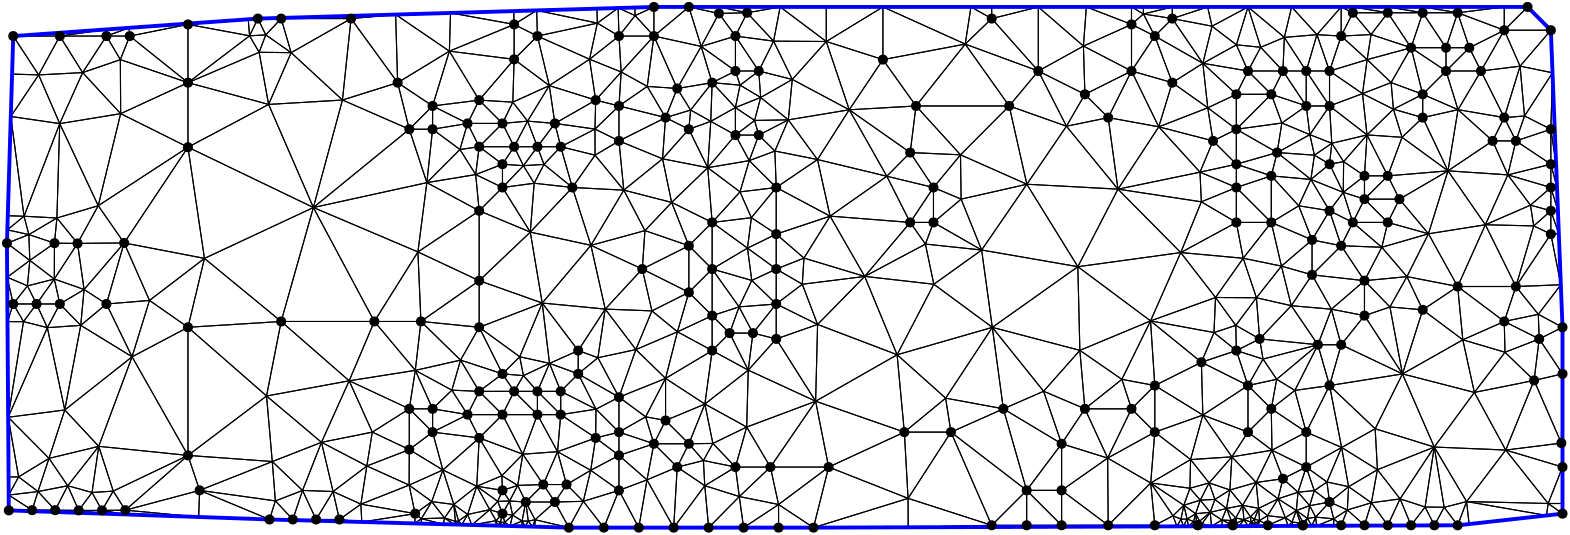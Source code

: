 <?xml version="1.0"?>
<!DOCTYPE ipe SYSTEM "ipe.dtd">
<ipe version="70218" creator="Ipe 7.2.24">
<info created="D:20221020151441" modified="D:20221020151441"/>
<ipestyle name="basic">
<symbol name="mark/disk(sx)" transformations="translations">
<path fill="sym-stroke">
0.6 0 0 0.6 0 0 e
</path>
</symbol>
<anglesize name="22.5 deg" value="22.5"/>
<anglesize name="30 deg" value="30"/>
<anglesize name="45 deg" value="45"/>
<anglesize name="60 deg" value="60"/>
<anglesize name="90 deg" value="90"/>
<arrowsize name="large" value="10"/>
<arrowsize name="small" value="5"/>
<arrowsize name="tiny" value="3"/>
<color name="blue" value="0 0 1"/>
<color name="gray" value="0.745"/>
<color name="green" value="0 1 0"/>
<color name="red" value="1 0 0"/>
<color name="pink" value="1 0.753 0.796"/>
<pen name="heavier" value="0.8"/>
<pen name="fat" value="1.4"/>
<pen name="ultrafat" value="2"/>
<gridsize name="16 pts (~6 mm)" value="16"/>
<gridsize name="32 pts (~12 mm)" value="32"/>
<gridsize name="4 pts" value="4"/>
<gridsize name="8 pts (~3 mm)" value="8"/>
<opacity name="10%" value="0.1"/>
<opacity name="25%" value="0.25"/>
<opacity name="50%" value="0.5"/>
<opacity name="75%" value="0.75"/>
<symbolsize name="large" value="5"/>
<symbolsize name="small" value="2"/>
<symbolsize name="tiny" value="1.1"/>
<textsize name="huge" value="\huge"/>
<textsize name="large" value="\large"/>
<textsize name="small" value="\small"/>
<textsize name="tiny" value="	iny"/>
<tiling name="falling" angle="-60" step="4" width="1"/>
<tiling name="rising" angle="30" step="4" width="1"/>
</ipestyle>
<page>
<layer name="hull"/>
<layer name="constraints"/>
<layer name="triangulation"/>
<layer name="obtuse"/>
<layer name="blub"/>
<layer name="problems"/>
<view layers="hull constraints triangulation obtuse blub" active="triangulation"/>
<path layer="triangulation" stroke="black">
202.778 412.482 m 
206.123 406.109 l 
</path>
<path layer="triangulation" stroke="black">
206.123 406.109 m 
213.262 412.482 l 
</path>
<path layer="triangulation" stroke="black">
213.262 412.482 m 
202.778 412.482 l 
</path>
<path layer="triangulation" stroke="black">
160.787 418.569 m 
162.94 408.289 l 
</path>
<path layer="triangulation" stroke="black">
162.94 408.289 m 
168.921 412.63 l 
</path>
<path layer="triangulation" stroke="black">
168.921 412.63 m 
160.787 418.569 l 
</path>
<path layer="triangulation" stroke="black">
223.486 412.729 m 
217.456 418.773 l 
</path>
<path layer="triangulation" stroke="black">
217.456 418.773 m 
213.262 412.482 l 
</path>
<path layer="triangulation" stroke="black">
213.262 412.482 m 
223.486 412.729 l 
</path>
<path layer="triangulation" stroke="black">
236.326 437.643 m 
236.326 429.256 l 
</path>
<path layer="triangulation" stroke="black">
236.326 429.256 m 
248.907 433.45 l 
</path>
<path layer="triangulation" stroke="black">
248.907 433.45 m 
236.326 437.643 l 
</path>
<path layer="triangulation" stroke="black">
256.036 403.257 m 
257.294 425.063 l 
</path>
<path layer="triangulation" stroke="black">
257.294 425.063 m 
246.413 420.451 l 
</path>
<path layer="triangulation" stroke="black">
246.413 420.451 m 
256.036 403.257 l 
</path>
<path layer="triangulation" stroke="black">
60.1995 580.222 m 
56.8259 571.735 l 
</path>
<path layer="triangulation" stroke="black">
56.8259 571.735 m 
81.167 563.448 l 
</path>
<path layer="triangulation" stroke="black">
81.167 563.448 m 
60.1995 580.222 l 
</path>
<path layer="triangulation" stroke="black">
217.456 418.773 m 
209.069 418.773 l 
</path>
<path layer="triangulation" stroke="black">
209.069 418.773 m 
213.262 412.482 l 
</path>
<path layer="triangulation" stroke="black">
213.262 412.482 m 
217.456 418.773 l 
</path>
<path layer="triangulation" stroke="black">
246.511 562.104 m 
253.1 550.868 l 
</path>
<path layer="triangulation" stroke="black">
253.1 550.868 m 
257.294 561.352 l 
</path>
<path layer="triangulation" stroke="black">
257.294 561.352 m 
246.511 562.104 l 
</path>
<path layer="triangulation" stroke="black">
110.198 555.611 m 
136.782 557.202 l 
</path>
<path layer="triangulation" stroke="black">
136.782 557.202 m 
118.312 574.249 l 
</path>
<path layer="triangulation" stroke="black">
118.312 574.249 m 
110.198 555.611 l 
</path>
<path layer="triangulation" stroke="black">
102.865 586.265 m 
81.167 584.416 l 
</path>
<path layer="triangulation" stroke="black">
81.167 584.416 m 
103.346 580.313 l 
</path>
<path layer="triangulation" stroke="black">
103.346 580.313 m 
102.865 586.265 l 
</path>
<path layer="triangulation" stroke="black">
185.131 418.151 m 
176.876 411.596 l 
</path>
<path layer="triangulation" stroke="black">
176.876 411.596 m 
181.842 407.998 l 
</path>
<path layer="triangulation" stroke="black">
181.842 407.998 m 
185.131 418.151 l 
</path>
<path layer="triangulation" stroke="black">
473.102 456.669 m 
462.775 454.417 l 
</path>
<path layer="triangulation" stroke="black">
462.775 454.417 m 
471.162 446.03 l 
</path>
<path layer="triangulation" stroke="black">
471.162 446.03 m 
473.102 456.669 l 
</path>
<path layer="triangulation" stroke="black">
245.924 443.162 m 
236.326 450.224 l 
</path>
<path layer="triangulation" stroke="black">
236.326 450.224 m 
236.326 437.643 l 
</path>
<path layer="triangulation" stroke="black">
236.326 437.643 m 
245.924 443.162 l 
</path>
<path layer="triangulation" stroke="black">
257.294 561.352 m 
265.921 576.488 l 
</path>
<path layer="triangulation" stroke="black">
265.921 576.488 m 
248.907 580.222 l 
</path>
<path layer="triangulation" stroke="black">
248.907 580.222 m 
257.294 561.352 l 
</path>
<path layer="triangulation" stroke="black">
126.312 518.502 m 
148.263 477.482 l 
</path>
<path layer="triangulation" stroke="black">
148.263 477.482 m 
163.947 502.503 l 
</path>
<path layer="triangulation" stroke="black">
163.947 502.503 m 
126.312 518.502 l 
</path>
<path layer="triangulation" stroke="black">
420.84 584.416 m 
404.588 590.706 l 
</path>
<path layer="triangulation" stroke="black">
404.588 590.706 m 
403.532 576.623 l 
</path>
<path layer="triangulation" stroke="black">
403.532 576.623 m 
420.84 584.416 l 
</path>
<path layer="triangulation" stroke="black">
198.116 556.441 m 
211.248 562.388 l 
</path>
<path layer="triangulation" stroke="black">
211.248 562.388 m 
198.585 571.835 l 
</path>
<path layer="triangulation" stroke="black">
198.585 571.835 m 
198.116 556.441 l 
</path>
<path layer="triangulation" stroke="black">
430.656 547.543 m 
420.84 567.642 l 
</path>
<path layer="triangulation" stroke="black">
420.84 567.642 m 
412.453 550.868 l 
</path>
<path layer="triangulation" stroke="black">
412.453 550.868 m 
430.656 547.543 l 
</path>
<path layer="triangulation" stroke="black">
403.532 576.623 m 
387.292 567.642 l 
</path>
<path layer="triangulation" stroke="black">
387.292 567.642 m 
404.066 559.255 l 
</path>
<path layer="triangulation" stroke="black">
404.066 559.255 m 
403.532 576.623 l 
</path>
<path layer="triangulation" stroke="black">
504.71 521.513 m 
500.517 513.126 l 
</path>
<path layer="triangulation" stroke="black">
500.517 513.126 m 
513.097 513.126 l 
</path>
<path layer="triangulation" stroke="black">
513.097 513.126 m 
504.71 521.513 l 
</path>
<path layer="triangulation" stroke="black">
307.123 448.761 m 
307.831 476.406 l 
</path>
<path layer="triangulation" stroke="black">
307.831 476.406 m 
292.939 471.191 l 
</path>
<path layer="triangulation" stroke="black">
292.939 471.191 m 
307.123 448.761 l 
</path>
<path layer="triangulation" stroke="black">
471.162 559.255 m 
483.743 555.061 l 
</path>
<path layer="triangulation" stroke="black">
483.743 555.061 m 
475.356 567.642 l 
</path>
<path layer="triangulation" stroke="black">
475.356 567.642 m 
471.162 559.255 l 
</path>
<path layer="triangulation" stroke="black">
359.276 537.472 m 
383.166 526.878 l 
</path>
<path layer="triangulation" stroke="black">
383.166 526.878 m 
376.809 555.061 l 
</path>
<path layer="triangulation" stroke="black">
376.809 555.061 m 
359.276 537.472 l 
</path>
<path layer="triangulation" stroke="black">
279.648 414.444 m 
281.197 403.257 l 
</path>
<path layer="triangulation" stroke="black">
281.197 403.257 m 
293.777 411.583 l 
</path>
<path layer="triangulation" stroke="black">
293.777 411.583 m 
279.648 414.444 l 
</path>
<path layer="triangulation" stroke="black">
298.725 564.606 m 
319.229 553.692 l 
</path>
<path layer="triangulation" stroke="black">
319.229 553.692 m 
310.95 578.266 l 
</path>
<path layer="triangulation" stroke="black">
310.95 578.266 m 
298.725 564.606 l 
</path>
<path layer="triangulation" stroke="black">
465.812 486.01 m 
458.388 476.077 l 
</path>
<path layer="triangulation" stroke="black">
458.388 476.077 m 
466.969 471.191 l 
</path>
<path layer="triangulation" stroke="black">
466.969 471.191 m 
465.812 486.01 l 
</path>
<path layer="triangulation" stroke="black">
515.122 553.892 m 
525.678 559.255 l 
</path>
<path layer="triangulation" stroke="black">
525.678 559.255 m 
514.302 563.476 l 
</path>
<path layer="triangulation" stroke="black">
514.302 563.476 m 
515.122 553.892 l 
</path>
<path layer="triangulation" stroke="black">
58.606 409.547 m 
85.0261 407.081 l 
</path>
<path layer="triangulation" stroke="black">
85.0261 407.081 m 
85.3605 416.676 l 
</path>
<path layer="triangulation" stroke="black">
85.3605 416.676 m 
58.606 409.547 l 
</path>
<path layer="triangulation" stroke="black">
114.715 477.482 m 
109.457 450.654 l 
</path>
<path layer="triangulation" stroke="black">
109.457 450.654 m 
139.2 456.125 l 
</path>
<path layer="triangulation" stroke="black">
139.2 456.125 m 
114.715 477.482 l 
</path>
<path layer="triangulation" stroke="black">
172.937 424.016 m 
186.004 435.547 l 
</path>
<path layer="triangulation" stroke="black">
186.004 435.547 m 
169.23 437.643 l 
</path>
<path layer="triangulation" stroke="black">
169.23 437.643 m 
172.937 424.016 l 
</path>
<path layer="triangulation" stroke="black">
206.123 406.109 m 
218.294 403.257 l 
</path>
<path layer="triangulation" stroke="black">
218.294 403.257 m 
213.262 412.482 l 
</path>
<path layer="triangulation" stroke="black">
213.262 412.482 m 
206.123 406.109 l 
</path>
<path layer="triangulation" stroke="black">
236.326 429.256 m 
246.413 420.451 l 
</path>
<path layer="triangulation" stroke="black">
246.413 420.451 m 
248.907 433.45 l 
</path>
<path layer="triangulation" stroke="black">
248.907 433.45 m 
236.326 429.256 l 
</path>
<path layer="triangulation" stroke="black">
270.132 433.577 m 
267.253 447.742 l 
</path>
<path layer="triangulation" stroke="black">
267.253 447.742 m 
261.487 433.45 l 
</path>
<path layer="triangulation" stroke="black">
261.487 433.45 m 
270.132 433.577 l 
</path>
<path layer="triangulation" stroke="black">
370.521 403.489 m 
383.099 404.095 l 
</path>
<path layer="triangulation" stroke="black">
383.099 404.095 m 
370.518 404.095 l 
</path>
<path layer="triangulation" stroke="black">
370.518 404.095 m 
370.521 403.489 l 
</path>
<path layer="triangulation" stroke="black">
282.864 459.954 m 
292.939 471.191 l 
</path>
<path layer="triangulation" stroke="black">
292.939 471.191 m 
284.552 473.288 l 
</path>
<path layer="triangulation" stroke="black">
284.552 473.288 m 
282.864 459.954 l 
</path>
<path layer="triangulation" stroke="black">
248.191 481.29 m 
257.376 473.757 l 
</path>
<path layer="triangulation" stroke="black">
257.376 473.757 m 
261.487 487.965 l 
</path>
<path layer="triangulation" stroke="black">
261.487 487.965 m 
248.191 481.29 l 
</path>
<path layer="triangulation" stroke="black">
248.907 433.45 m 
257.294 425.063 l 
</path>
<path layer="triangulation" stroke="black">
257.294 425.063 m 
261.487 433.45 l 
</path>
<path layer="triangulation" stroke="black">
261.487 433.45 m 
248.907 433.45 l 
</path>
<path layer="triangulation" stroke="black">
473.102 456.669 m 
471.162 446.03 l 
</path>
<path layer="triangulation" stroke="black">
471.162 446.03 m 
479.649 452.657 l 
</path>
<path layer="triangulation" stroke="black">
479.649 452.657 m 
473.102 456.669 l 
</path>
<path layer="triangulation" stroke="black">
179.07 539.386 m 
186.004 540.384 l 
</path>
<path layer="triangulation" stroke="black">
186.004 540.384 m 
181.811 548.771 l 
</path>
<path layer="triangulation" stroke="black">
181.811 548.771 m 
179.07 539.386 l 
</path>
<path layer="triangulation" stroke="black">
201.708 429.695 m 
194.391 443.934 l 
</path>
<path layer="triangulation" stroke="black">
194.391 443.934 m 
186.004 435.547 l 
</path>
<path layer="triangulation" stroke="black">
186.004 435.547 m 
201.708 429.695 l 
</path>
<path layer="triangulation" stroke="black">
186.004 475.385 m 
200.603 464.776 l 
</path>
<path layer="triangulation" stroke="black">
200.603 464.776 m 
208.699 484.112 l 
</path>
<path layer="triangulation" stroke="black">
208.699 484.112 m 
186.004 475.385 l 
</path>
<path layer="triangulation" stroke="black">
160.787 418.569 m 
168.921 412.63 l 
</path>
<path layer="triangulation" stroke="black">
168.921 412.63 m 
172.937 424.016 l 
</path>
<path layer="triangulation" stroke="black">
172.937 424.016 m 
160.787 418.569 l 
</path>
<path layer="triangulation" stroke="black">
46.6304 415.906 m 
37.8823 418.333 l 
</path>
<path layer="triangulation" stroke="black">
37.8823 418.333 m 
41.832 409.463 l 
</path>
<path layer="triangulation" stroke="black">
41.832 409.463 m 
46.6304 415.906 l 
</path>
<path layer="triangulation" stroke="black">
147.526 437.646 m 
160.843 431.353 l 
</path>
<path layer="triangulation" stroke="black">
160.843 431.353 m 
160.843 446.03 l 
</path>
<path layer="triangulation" stroke="black">
160.843 446.03 m 
147.526 437.646 l 
</path>
<path layer="triangulation" stroke="black">
269.874 479.578 m 
261.487 487.965 l 
</path>
<path layer="triangulation" stroke="black">
261.487 487.965 m 
257.376 473.757 l 
</path>
<path layer="triangulation" stroke="black">
257.376 473.757 m 
269.874 479.578 l 
</path>
<path layer="triangulation" stroke="black">
133.41 416.245 m 
143.419 411.71 l 
</path>
<path layer="triangulation" stroke="black">
143.419 411.71 m 
145.56 425.455 l 
</path>
<path layer="triangulation" stroke="black">
145.56 425.455 m 
133.41 416.245 l 
</path>
<path layer="triangulation" stroke="black">
48.8657 519.157 m 
33.9809 514.733 l 
</path>
<path layer="triangulation" stroke="black">
33.9809 514.733 m 
41.4126 505.578 l 
</path>
<path layer="triangulation" stroke="black">
41.4126 505.578 m 
48.8657 519.157 l 
</path>
<path layer="triangulation" stroke="black">
58.1866 505.746 m 
67.3099 485.059 l 
</path>
<path layer="triangulation" stroke="black">
67.3099 485.059 m 
87.1023 500.184 l 
</path>
<path layer="triangulation" stroke="black">
87.1023 500.184 m 
58.1866 505.746 l 
</path>
<path layer="triangulation" stroke="black">
23.3721 490.291 m 
18.2645 483.772 l 
</path>
<path layer="triangulation" stroke="black">
18.2645 483.772 m 
26.6515 483.772 l 
</path>
<path layer="triangulation" stroke="black">
26.6515 483.772 m 
23.3721 490.291 l 
</path>
<path layer="triangulation" stroke="black">
46.6304 415.906 m 
50.219 409.463 l 
</path>
<path layer="triangulation" stroke="black">
50.219 409.463 m 
54.2648 416.416 l 
</path>
<path layer="triangulation" stroke="black">
54.2648 416.416 m 
46.6304 415.906 l 
</path>
<path layer="triangulation" stroke="black">
33.0486 492.751 m 
23.3721 490.291 l 
</path>
<path layer="triangulation" stroke="black">
23.3721 490.291 m 
26.6515 483.772 l 
</path>
<path layer="triangulation" stroke="black">
26.6515 483.772 m 
33.0486 492.751 l 
</path>
<path layer="triangulation" stroke="black">
33.9809 514.733 m 
33.1095 505.662 l 
</path>
<path layer="triangulation" stroke="black">
33.1095 505.662 m 
41.4126 505.578 l 
</path>
<path layer="triangulation" stroke="black">
41.4126 505.578 m 
33.9809 514.733 l 
</path>
<path layer="triangulation" stroke="black">
81.167 563.448 m 
81.167 540.216 l 
</path>
<path layer="triangulation" stroke="black">
81.167 540.216 m 
110.198 555.611 l 
</path>
<path layer="triangulation" stroke="black">
110.198 555.611 m 
81.167 563.448 l 
</path>
<path layer="triangulation" stroke="black">
156.65 563.448 m 
175.275 574.787 l 
</path>
<path layer="triangulation" stroke="black">
175.275 574.787 m 
155.929 587.971 l 
</path>
<path layer="triangulation" stroke="black">
155.929 587.971 m 
156.65 563.448 l 
</path>
<path layer="triangulation" stroke="black">
106.785 574.383 m 
103.346 580.313 l 
</path>
<path layer="triangulation" stroke="black">
103.346 580.313 m 
81.167 563.448 l 
</path>
<path layer="triangulation" stroke="black">
81.167 563.448 m 
106.785 574.383 l 
</path>
<path layer="triangulation" stroke="black">
184.744 530.369 m 
194.391 525.707 l 
</path>
<path layer="triangulation" stroke="black">
194.391 525.707 m 
194.391 534.094 l 
</path>
<path layer="triangulation" stroke="black">
194.391 534.094 m 
184.744 530.369 l 
</path>
<path layer="triangulation" stroke="black">
109.179 580.648 m 
114.715 586.513 l 
</path>
<path layer="triangulation" stroke="black">
114.715 586.513 m 
106.328 586.513 l 
</path>
<path layer="triangulation" stroke="black">
106.328 586.513 m 
109.179 580.648 l 
</path>
<path layer="triangulation" stroke="black">
126.312 518.502 m 
87.1023 500.184 l 
</path>
<path layer="triangulation" stroke="black">
87.1023 500.184 m 
114.715 477.482 l 
</path>
<path layer="triangulation" stroke="black">
114.715 477.482 m 
126.312 518.502 l 
</path>
<path layer="triangulation" stroke="black">
227.715 537.344 m 
227.697 546.734 l 
</path>
<path layer="triangulation" stroke="black">
227.697 546.734 m 
215.359 540.384 l 
</path>
<path layer="triangulation" stroke="black">
215.359 540.384 m 
227.715 537.344 l 
</path>
<path layer="triangulation" stroke="black">
175.275 574.787 m 
186.004 557.158 l 
</path>
<path layer="triangulation" stroke="black">
186.004 557.158 m 
198.585 571.835 l 
</path>
<path layer="triangulation" stroke="black">
198.585 571.835 m 
175.275 574.787 l 
</path>
<path layer="triangulation" stroke="black">
236.326 580.222 m 
248.907 580.222 l 
</path>
<path layer="triangulation" stroke="black">
248.907 580.222 m 
242.139 587.6 l 
</path>
<path layer="triangulation" stroke="black">
242.139 587.6 m 
236.326 580.222 l 
</path>
<path layer="triangulation" stroke="black">
231.376 481.929 m 
244.713 496.352 l 
</path>
<path layer="triangulation" stroke="black">
244.713 496.352 m 
226.224 504.881 l 
</path>
<path layer="triangulation" stroke="black">
226.224 504.881 m 
231.376 481.929 l 
</path>
<path layer="triangulation" stroke="black">
272.307 588.358 m 
265.921 576.488 l 
</path>
<path layer="triangulation" stroke="black">
265.921 576.488 m 
278.261 580.222 l 
</path>
<path layer="triangulation" stroke="black">
278.261 580.222 m 
272.307 588.358 l 
</path>
<path layer="triangulation" stroke="black">
279.565 482.732 m 
276.165 473.288 l 
</path>
<path layer="triangulation" stroke="black">
276.165 473.288 m 
284.552 473.288 l 
</path>
<path layer="triangulation" stroke="black">
284.552 473.288 m 
279.565 482.732 l 
</path>
<path layer="triangulation" stroke="black">
269.874 563.448 m 
269.373 549.526 l 
</path>
<path layer="triangulation" stroke="black">
269.373 549.526 m 
278.235 554.481 l 
</path>
<path layer="triangulation" stroke="black">
278.235 554.481 m 
269.874 563.448 l 
</path>
<path layer="triangulation" stroke="black">
179.292 463.57 m 
194.391 458.611 l 
</path>
<path layer="triangulation" stroke="black">
194.391 458.611 m 
186.004 475.385 l 
</path>
<path layer="triangulation" stroke="black">
186.004 475.385 m 
179.292 463.57 l 
</path>
<path layer="triangulation" stroke="black">
206.972 452.321 m 
215.359 443.934 l 
</path>
<path layer="triangulation" stroke="black">
215.359 443.934 m 
215.359 452.321 l 
</path>
<path layer="triangulation" stroke="black">
215.359 452.321 m 
206.972 452.321 l 
</path>
<path layer="triangulation" stroke="black">
471.162 513.126 m 
458.582 513.126 l 
</path>
<path layer="triangulation" stroke="black">
458.582 513.126 m 
461.051 500.226 l 
</path>
<path layer="triangulation" stroke="black">
461.051 500.226 m 
471.162 513.126 l 
</path>
<path layer="triangulation" stroke="black">
415.964 525.111 m 
445.498 531.233 l 
</path>
<path layer="triangulation" stroke="black">
445.498 531.233 m 
430.656 547.543 l 
</path>
<path layer="triangulation" stroke="black">
430.656 547.543 m 
415.964 525.111 l 
</path>
<path layer="triangulation" stroke="black">
284.143 492.249 m 
269.874 496.352 l 
</path>
<path layer="triangulation" stroke="black">
269.874 496.352 m 
279.565 482.732 l 
</path>
<path layer="triangulation" stroke="black">
279.565 482.732 m 
284.143 492.249 l 
</path>
<path layer="triangulation" stroke="black">
279.648 414.444 m 
290.842 425.063 l 
</path>
<path layer="triangulation" stroke="black">
290.842 425.063 m 
278.261 425.063 l 
</path>
<path layer="triangulation" stroke="black">
278.261 425.063 m 
279.648 414.444 l 
</path>
<path layer="triangulation" stroke="black">
458.582 559.255 m 
462.775 567.642 l 
</path>
<path layer="triangulation" stroke="black">
462.775 567.642 m 
446.527 570.409 l 
</path>
<path layer="triangulation" stroke="black">
446.527 570.409 m 
458.582 559.255 l 
</path>
<path layer="triangulation" stroke="black">
430.656 547.543 m 
412.453 550.868 l 
</path>
<path layer="triangulation" stroke="black">
412.453 550.868 m 
415.964 525.111 l 
</path>
<path layer="triangulation" stroke="black">
415.964 525.111 m 
430.656 547.543 l 
</path>
<path layer="triangulation" stroke="black">
312.324 515.397 m 
324.785 493.695 l 
</path>
<path layer="triangulation" stroke="black">
324.785 493.695 m 
341.164 513.126 l 
</path>
<path layer="triangulation" stroke="black">
341.164 513.126 m 
312.324 515.397 l 
</path>
<path layer="triangulation" stroke="black">
429.227 580.222 m 
420.84 584.416 l 
</path>
<path layer="triangulation" stroke="black">
420.84 584.416 m 
420.84 567.642 l 
</path>
<path layer="triangulation" stroke="black">
420.84 567.642 m 
429.227 580.222 l 
</path>
<path layer="triangulation" stroke="black">
429.227 580.222 m 
420.84 567.642 l 
</path>
<path layer="triangulation" stroke="black">
420.84 567.642 m 
435.518 563.448 l 
</path>
<path layer="triangulation" stroke="black">
435.518 563.448 m 
429.227 580.222 l 
</path>
<path layer="triangulation" stroke="black">
278.235 554.481 m 
279.928 562.549 l 
</path>
<path layer="triangulation" stroke="black">
279.928 562.549 m 
269.874 563.448 l 
</path>
<path layer="triangulation" stroke="black">
269.874 563.448 m 
278.235 554.481 l 
</path>
<path layer="triangulation" stroke="black">
458.582 534.094 m 
473.259 538.287 l 
</path>
<path layer="triangulation" stroke="black">
473.259 538.287 m 
458.582 546.674 l 
</path>
<path layer="triangulation" stroke="black">
458.582 546.674 m 
458.582 534.094 l 
</path>
<path layer="triangulation" stroke="black">
420.84 567.642 m 
404.066 559.255 l 
</path>
<path layer="triangulation" stroke="black">
404.066 559.255 m 
412.453 550.868 l 
</path>
<path layer="triangulation" stroke="black">
412.453 550.868 m 
420.84 567.642 l 
</path>
<path layer="triangulation" stroke="black">
458.582 546.674 m 
458.582 559.255 l 
</path>
<path layer="triangulation" stroke="black">
458.582 559.255 m 
448.292 554.407 l 
</path>
<path layer="triangulation" stroke="black">
448.292 554.407 m 
458.582 546.674 l 
</path>
<path layer="triangulation" stroke="black">
507.073 580.773 m 
521.484 576.029 l 
</path>
<path layer="triangulation" stroke="black">
521.484 576.029 m 
513.097 588.609 l 
</path>
<path layer="triangulation" stroke="black">
513.097 588.609 m 
507.073 580.773 l 
</path>
<path layer="triangulation" stroke="black">
538.382 553.727 m 
546.645 567.642 l 
</path>
<path layer="triangulation" stroke="black">
546.645 567.642 m 
534.065 567.642 l 
</path>
<path layer="triangulation" stroke="black">
534.065 567.642 m 
538.382 553.727 l 
</path>
<path layer="triangulation" stroke="black">
513.097 513.126 m 
517.291 521.513 l 
</path>
<path layer="triangulation" stroke="black">
517.291 521.513 m 
504.71 521.513 l 
</path>
<path layer="triangulation" stroke="black">
504.71 521.513 m 
513.097 513.126 l 
</path>
<path layer="triangulation" stroke="black">
471.162 559.255 m 
462.775 567.642 l 
</path>
<path layer="triangulation" stroke="black">
462.775 567.642 m 
458.582 559.255 l 
</path>
<path layer="triangulation" stroke="black">
458.582 559.255 m 
471.162 559.255 l 
</path>
<path layer="triangulation" stroke="black">
446.527 570.409 m 
435.518 563.448 l 
</path>
<path layer="triangulation" stroke="black">
435.518 563.448 m 
448.292 554.407 l 
</path>
<path layer="triangulation" stroke="black">
448.292 554.407 m 
446.527 570.409 l 
</path>
<path layer="triangulation" stroke="black">
481.038 519.123 m 
471.162 513.126 l 
</path>
<path layer="triangulation" stroke="black">
471.162 513.126 m 
485.84 506.836 l 
</path>
<path layer="triangulation" stroke="black">
485.84 506.836 m 
481.038 519.123 l 
</path>
<path layer="triangulation" stroke="black">
492.13 555.061 m 
492.13 567.642 l 
</path>
<path layer="triangulation" stroke="black">
492.13 567.642 m 
483.743 567.642 l 
</path>
<path layer="triangulation" stroke="black">
483.743 567.642 m 
492.13 555.061 l 
</path>
<path layer="triangulation" stroke="black">
556.319 530.247 m 
571.806 525.707 l 
</path>
<path layer="triangulation" stroke="black">
571.806 525.707 m 
571.806 534.094 l 
</path>
<path layer="triangulation" stroke="black">
571.806 534.094 m 
556.319 530.247 l 
</path>
<path layer="triangulation" stroke="black">
525.678 559.255 m 
538.382 553.727 l 
</path>
<path layer="triangulation" stroke="black">
538.382 553.727 m 
534.065 567.642 l 
</path>
<path layer="triangulation" stroke="black">
534.065 567.642 m 
525.678 559.255 l 
</path>
<path layer="triangulation" stroke="black">
497.203 535.021 m 
492.13 534.094 l 
</path>
<path layer="triangulation" stroke="black">
492.13 534.094 m 
497.079 523.95 l 
</path>
<path layer="triangulation" stroke="black">
497.079 523.95 m 
497.203 535.021 l 
</path>
<path layer="triangulation" stroke="black">
485.043 544.731 m 
483.743 555.061 l 
</path>
<path layer="triangulation" stroke="black">
483.743 555.061 m 
474.969 548.921 l 
</path>
<path layer="triangulation" stroke="black">
474.969 548.921 m 
485.043 544.731 l 
</path>
<path layer="triangulation" stroke="black">
555.297 466.388 m 
540.115 470.872 l 
</path>
<path layer="triangulation" stroke="black">
540.115 470.872 m 
544.268 451.931 l 
</path>
<path layer="triangulation" stroke="black">
544.268 451.931 m 
555.297 466.388 l 
</path>
<path layer="triangulation" stroke="black">
518.243 543.778 m 
534.773 531.704 l 
</path>
<path layer="triangulation" stroke="black">
534.773 531.704 m 
525.678 550.868 l 
</path>
<path layer="triangulation" stroke="black">
525.678 550.868 m 
518.243 543.778 l 
</path>
<path layer="triangulation" stroke="black">
492.805 481.892 m 
496.323 469.095 l 
</path>
<path layer="triangulation" stroke="black">
496.323 469.095 m 
504.71 479.578 l 
</path>
<path layer="triangulation" stroke="black">
504.71 479.578 m 
492.805 481.892 l 
</path>
<path layer="triangulation" stroke="black">
540.115 470.872 m 
555.032 477.482 l 
</path>
<path layer="triangulation" stroke="black">
555.032 477.482 m 
538.258 490.062 l 
</path>
<path layer="triangulation" stroke="black">
538.258 490.062 m 
540.115 470.872 l 
</path>
<path layer="triangulation" stroke="black">
359.503 521.522 m 
383.166 526.878 l 
</path>
<path layer="triangulation" stroke="black">
383.166 526.878 m 
359.276 537.472 l 
</path>
<path layer="triangulation" stroke="black">
359.276 537.472 m 
359.503 521.522 l 
</path>
<path layer="triangulation" stroke="black">
492.13 454.417 m 
496.323 469.095 l 
</path>
<path layer="triangulation" stroke="black">
496.323 469.095 m 
487.936 469.095 l 
</path>
<path layer="triangulation" stroke="black">
487.936 469.095 m 
492.13 454.417 l 
</path>
<path layer="triangulation" stroke="black">
458.582 466.998 m 
446.001 462.804 l 
</path>
<path layer="triangulation" stroke="black">
446.001 462.804 m 
462.775 454.417 l 
</path>
<path layer="triangulation" stroke="black">
462.775 454.417 m 
458.582 466.998 l 
</path>
<path layer="triangulation" stroke="black">
341.164 538.287 m 
359.276 537.472 l 
</path>
<path layer="triangulation" stroke="black">
359.276 537.472 m 
343.261 555.061 l 
</path>
<path layer="triangulation" stroke="black">
343.261 555.061 m 
341.164 538.287 l 
</path>
<path layer="triangulation" stroke="black">
389.196 452.353 m 
374.712 446.03 l 
</path>
<path layer="triangulation" stroke="black">
374.712 446.03 m 
395.679 433.45 l 
</path>
<path layer="triangulation" stroke="black">
395.679 433.45 m 
389.196 452.353 l 
</path>
<path layer="triangulation" stroke="black">
293.777 403.257 m 
293.777 411.583 l 
</path>
<path layer="triangulation" stroke="black">
293.777 411.583 m 
281.197 403.257 l 
</path>
<path layer="triangulation" stroke="black">
281.197 403.257 m 
293.777 403.257 l 
</path>
<path layer="triangulation" stroke="black">
292.939 483.772 m 
292.939 471.191 l 
</path>
<path layer="triangulation" stroke="black">
292.939 471.191 m 
307.831 476.406 l 
</path>
<path layer="triangulation" stroke="black">
307.831 476.406 m 
292.939 483.772 l 
</path>
<path layer="triangulation" stroke="black">
269.874 496.352 m 
261.487 504.739 l 
</path>
<path layer="triangulation" stroke="black">
261.487 504.739 m 
261.487 487.965 l 
</path>
<path layer="triangulation" stroke="black">
261.487 487.965 m 
269.874 496.352 l 
</path>
<path layer="triangulation" stroke="black">
340.405 413.787 m 
306.358 403.257 l 
</path>
<path layer="triangulation" stroke="black">
306.358 403.257 m 
340.443 403.38 l 
</path>
<path layer="triangulation" stroke="black">
340.443 403.38 m 
340.405 413.787 l 
</path>
<path layer="triangulation" stroke="black">
446.523 443.786 m 
462.775 454.417 l 
</path>
<path layer="triangulation" stroke="black">
462.775 454.417 m 
446.001 462.804 l 
</path>
<path layer="triangulation" stroke="black">
446.001 462.804 m 
446.523 443.786 l 
</path>
<path layer="triangulation" stroke="black">
340.405 413.787 m 
339.067 437.643 l 
</path>
<path layer="triangulation" stroke="black">
339.067 437.643 m 
311.809 425.063 l 
</path>
<path layer="triangulation" stroke="black">
311.809 425.063 m 
340.405 413.787 l 
</path>
<path layer="triangulation" stroke="black">
267.253 447.742 m 
282.31 439.47 l 
</path>
<path layer="triangulation" stroke="black">
282.31 439.47 m 
282.864 459.954 l 
</path>
<path layer="triangulation" stroke="black">
282.864 459.954 m 
267.253 447.742 l 
</path>
<path layer="triangulation" stroke="black">
383.099 416.676 m 
374.712 446.03 l 
</path>
<path layer="triangulation" stroke="black">
374.712 446.03 m 
355.841 437.643 l 
</path>
<path layer="triangulation" stroke="black">
355.841 437.643 m 
383.099 416.676 l 
</path>
<path layer="triangulation" stroke="black">
445.498 531.233 m 
415.964 525.111 l 
</path>
<path layer="triangulation" stroke="black">
415.964 525.111 m 
445.98 520.548 l 
</path>
<path layer="triangulation" stroke="black">
445.98 520.548 m 
445.498 531.233 l 
</path>
<path layer="triangulation" stroke="black">
442.108 427.771 m 
429.227 437.643 l 
</path>
<path layer="triangulation" stroke="black">
429.227 437.643 m 
427.757 419.333 l 
</path>
<path layer="triangulation" stroke="black">
427.757 419.333 m 
442.108 427.771 l 
</path>
<path layer="triangulation" stroke="black">
374.712 446.03 m 
370.73 475.358 l 
</path>
<path layer="triangulation" stroke="black">
370.73 475.358 m 
353.927 449.872 l 
</path>
<path layer="triangulation" stroke="black">
353.927 449.872 m 
374.712 446.03 l 
</path>
<path layer="triangulation" stroke="black">
471.405 431.132 m 
471.162 446.03 l 
</path>
<path layer="triangulation" stroke="black">
471.162 446.03 m 
462.775 437.643 l 
</path>
<path layer="triangulation" stroke="black">
462.775 437.643 m 
471.405 431.132 l 
</path>
<path layer="triangulation" stroke="black">
471.162 446.03 m 
462.775 454.417 l 
</path>
<path layer="triangulation" stroke="black">
462.775 454.417 m 
462.775 437.643 l 
</path>
<path layer="triangulation" stroke="black">
462.775 437.643 m 
471.162 446.03 l 
</path>
<path layer="triangulation" stroke="black">
521.485 404.035 m 
529.871 404.095 l 
</path>
<path layer="triangulation" stroke="black">
529.871 404.095 m 
521.484 404.095 l 
</path>
<path layer="triangulation" stroke="black">
521.484 404.095 m 
521.485 404.035 l 
</path>
<path layer="triangulation" stroke="black">
427.757 419.333 m 
429.227 437.643 l 
</path>
<path layer="triangulation" stroke="black">
429.227 437.643 m 
412.25 428.295 l 
</path>
<path layer="triangulation" stroke="black">
412.25 428.295 m 
427.757 419.333 l 
</path>
<path layer="triangulation" stroke="black">
122.415 416.641 m 
111.518 427.047 l 
</path>
<path layer="triangulation" stroke="black">
111.518 427.047 m 
112.632 412.88 l 
</path>
<path layer="triangulation" stroke="black">
112.632 412.88 m 
122.415 416.641 l 
</path>
<path layer="triangulation" stroke="black">
42.564 476.081 m 
36.817 445.623 l 
</path>
<path layer="triangulation" stroke="black">
36.817 445.623 m 
61.0444 464.763 l 
</path>
<path layer="triangulation" stroke="black">
61.0444 464.763 m 
42.564 476.081 l 
</path>
<path layer="triangulation" stroke="black">
85.0261 407.081 m 
110.521 406.192 l 
</path>
<path layer="triangulation" stroke="black">
110.521 406.192 m 
85.3605 416.676 l 
</path>
<path layer="triangulation" stroke="black">
85.3605 416.676 m 
85.0261 407.081 l 
</path>
<path layer="triangulation" stroke="black">
81.167 429.256 m 
54.2648 416.416 l 
</path>
<path layer="triangulation" stroke="black">
54.2648 416.416 m 
58.606 409.547 l 
</path>
<path layer="triangulation" stroke="black">
58.606 409.547 m 
81.167 429.256 l 
</path>
<path layer="triangulation" stroke="black">
41.832 409.463 m 
41.8014 408.587 l 
</path>
<path layer="triangulation" stroke="black">
41.8014 408.587 m 
50.1783 408.295 l 
</path>
<path layer="triangulation" stroke="black">
50.1783 408.295 m 
41.832 409.463 l 
</path>
<path layer="triangulation" stroke="black">
21.96 477.42 m 
18.2645 483.772 l 
</path>
<path layer="triangulation" stroke="black">
18.2645 483.772 m 
16.1969 477.428 l 
</path>
<path layer="triangulation" stroke="black">
16.1969 477.428 m 
21.96 477.42 l 
</path>
<path layer="triangulation" stroke="black">
25.058 409.547 m 
33.3379 408.882 l 
</path>
<path layer="triangulation" stroke="black">
33.3379 408.882 m 
33.3611 409.547 l 
</path>
<path layer="triangulation" stroke="black">
33.3611 409.547 m 
25.058 409.547 l 
</path>
<path layer="triangulation" stroke="black">
27.1758 416.259 m 
25.058 409.547 l 
</path>
<path layer="triangulation" stroke="black">
25.058 409.547 m 
33.3611 409.547 l 
</path>
<path layer="triangulation" stroke="black">
33.3611 409.547 m 
27.1758 416.259 l 
</path>
<path layer="triangulation" stroke="black">
58.5522 408.003 m 
85.0261 407.081 l 
</path>
<path layer="triangulation" stroke="black">
85.0261 407.081 m 
58.606 409.547 l 
</path>
<path layer="triangulation" stroke="black">
58.606 409.547 m 
58.5522 408.003 l 
</path>
<path layer="triangulation" stroke="black">
201.391 403.717 m 
201.444 405.652 l 
</path>
<path layer="triangulation" stroke="black">
201.444 405.652 m 
197.11 403.834 l 
</path>
<path layer="triangulation" stroke="black">
197.11 403.834 m 
201.391 403.717 l 
</path>
<path layer="triangulation" stroke="black">
179.776 404.306 m 
181.842 407.998 l 
</path>
<path layer="triangulation" stroke="black">
181.842 407.998 m 
178.58 405.644 l 
</path>
<path layer="triangulation" stroke="black">
178.58 405.644 m 
179.776 404.306 l 
</path>
<path layer="triangulation" stroke="black">
61.0444 464.763 m 
36.817 445.623 l 
</path>
<path layer="triangulation" stroke="black">
36.817 445.623 m 
49.0439 432.519 l 
</path>
<path layer="triangulation" stroke="black">
49.0439 432.519 m 
61.0444 464.763 l 
</path>
<path layer="triangulation" stroke="black">
85.3605 416.676 m 
110.521 406.192 l 
</path>
<path layer="triangulation" stroke="black">
110.521 406.192 m 
112.632 412.88 l 
</path>
<path layer="triangulation" stroke="black">
112.632 412.88 m 
85.3605 416.676 l 
</path>
<path layer="triangulation" stroke="black">
81.167 429.256 m 
58.606 409.547 l 
</path>
<path layer="triangulation" stroke="black">
58.606 409.547 m 
85.3605 416.676 l 
</path>
<path layer="triangulation" stroke="black">
85.3605 416.676 m 
81.167 429.256 l 
</path>
<path layer="triangulation" stroke="black">
50.219 409.463 m 
58.5522 408.003 l 
</path>
<path layer="triangulation" stroke="black">
58.5522 408.003 m 
58.606 409.547 l 
</path>
<path layer="triangulation" stroke="black">
58.606 409.547 m 
50.219 409.463 l 
</path>
<path layer="triangulation" stroke="black">
118.902 405.964 m 
118.908 406.192 l 
</path>
<path layer="triangulation" stroke="black">
118.908 406.192 m 
110.521 406.192 l 
</path>
<path layer="triangulation" stroke="black">
110.521 406.192 m 
118.902 405.964 l 
</path>
<path layer="triangulation" stroke="black">
127.283 405.735 m 
135.664 405.507 l 
</path>
<path layer="triangulation" stroke="black">
135.664 405.507 m 
127.295 406.192 l 
</path>
<path layer="triangulation" stroke="black">
127.295 406.192 m 
127.283 405.735 l 
</path>
<path layer="triangulation" stroke="black">
143.419 411.71 m 
133.41 416.245 l 
</path>
<path layer="triangulation" stroke="black">
133.41 416.245 m 
135.682 406.192 l 
</path>
<path layer="triangulation" stroke="black">
135.682 406.192 m 
143.419 411.71 l 
</path>
<path layer="triangulation" stroke="black">
118.908 406.192 m 
127.283 405.735 l 
</path>
<path layer="triangulation" stroke="black">
127.283 405.735 m 
127.295 406.192 l 
</path>
<path layer="triangulation" stroke="black">
127.295 406.192 m 
118.908 406.192 l 
</path>
<path layer="triangulation" stroke="black">
122.415 416.641 m 
127.295 406.192 l 
</path>
<path layer="triangulation" stroke="black">
127.295 406.192 m 
133.41 416.245 l 
</path>
<path layer="triangulation" stroke="black">
133.41 416.245 m 
122.415 416.641 l 
</path>
<path layer="triangulation" stroke="black">
201.708 429.695 m 
199.882 418.459 l 
</path>
<path layer="triangulation" stroke="black">
199.882 418.459 m 
209.069 418.773 l 
</path>
<path layer="triangulation" stroke="black">
209.069 418.773 m 
201.708 429.695 l 
</path>
<path layer="triangulation" stroke="black">
230.875 403.257 m 
223.486 412.729 l 
</path>
<path layer="triangulation" stroke="black">
223.486 412.729 m 
218.294 403.257 l 
</path>
<path layer="triangulation" stroke="black">
218.294 403.257 m 
230.875 403.257 l 
</path>
<path layer="triangulation" stroke="black">
246.413 420.451 m 
243.455 403.257 l 
</path>
<path layer="triangulation" stroke="black">
243.455 403.257 m 
256.036 403.257 l 
</path>
<path layer="triangulation" stroke="black">
256.036 403.257 m 
246.413 420.451 l 
</path>
<path layer="triangulation" stroke="black">
198.05 407.743 m 
197.11 403.834 l 
</path>
<path layer="triangulation" stroke="black">
197.11 403.834 m 
201.444 405.652 l 
</path>
<path layer="triangulation" stroke="black">
201.444 405.652 m 
198.05 407.743 l 
</path>
<path layer="triangulation" stroke="black">
213.262 412.482 m 
209.069 418.773 l 
</path>
<path layer="triangulation" stroke="black">
209.069 418.773 m 
202.778 412.482 l 
</path>
<path layer="triangulation" stroke="black">
202.778 412.482 m 
213.262 412.482 l 
</path>
<path layer="triangulation" stroke="black">
279.648 414.444 m 
268.616 403.257 l 
</path>
<path layer="triangulation" stroke="black">
268.616 403.257 m 
281.197 403.257 l 
</path>
<path layer="triangulation" stroke="black">
281.197 403.257 m 
279.648 414.444 l 
</path>
<path layer="triangulation" stroke="black">
370.518 404.095 m 
383.099 404.095 l 
</path>
<path layer="triangulation" stroke="black">
383.099 404.095 m 
383.099 416.676 l 
</path>
<path layer="triangulation" stroke="black">
383.099 416.676 m 
370.518 404.095 l 
</path>
<path layer="triangulation" stroke="black">
395.679 404.095 m 
412.453 404.095 l 
</path>
<path layer="triangulation" stroke="black">
412.453 404.095 m 
395.679 416.676 l 
</path>
<path layer="triangulation" stroke="black">
395.679 416.676 m 
395.679 404.095 l 
</path>
<path layer="triangulation" stroke="black">
236.326 429.256 m 
236.326 416.676 l 
</path>
<path layer="triangulation" stroke="black">
236.326 416.676 m 
246.413 420.451 l 
</path>
<path layer="triangulation" stroke="black">
246.413 420.451 m 
236.326 429.256 l 
</path>
<path layer="triangulation" stroke="black">
256.036 403.257 m 
268.616 403.257 l 
</path>
<path layer="triangulation" stroke="black">
268.616 403.257 m 
267.215 418.355 l 
</path>
<path layer="triangulation" stroke="black">
267.215 418.355 m 
256.036 403.257 l 
</path>
<path layer="triangulation" stroke="black">
307.123 448.761 m 
290.842 425.063 l 
</path>
<path layer="triangulation" stroke="black">
290.842 425.063 m 
311.809 425.063 l 
</path>
<path layer="triangulation" stroke="black">
311.809 425.063 m 
307.123 448.761 l 
</path>
<path layer="triangulation" stroke="black">
290.842 425.063 m 
279.648 414.444 l 
</path>
<path layer="triangulation" stroke="black">
279.648 414.444 m 
293.777 411.583 l 
</path>
<path layer="triangulation" stroke="black">
293.777 411.583 m 
290.842 425.063 l 
</path>
<path layer="triangulation" stroke="black">
253.1 441.837 m 
245.924 443.162 l 
</path>
<path layer="triangulation" stroke="black">
245.924 443.162 m 
248.907 433.45 l 
</path>
<path layer="triangulation" stroke="black">
248.907 433.45 m 
253.1 441.837 l 
</path>
<path layer="triangulation" stroke="black">
214.218 430.601 m 
209.069 418.773 l 
</path>
<path layer="triangulation" stroke="black">
209.069 418.773 m 
217.456 418.773 l 
</path>
<path layer="triangulation" stroke="black">
217.456 418.773 m 
214.218 430.601 l 
</path>
<path layer="triangulation" stroke="black">
226.153 423.899 m 
236.326 416.676 l 
</path>
<path layer="triangulation" stroke="black">
236.326 416.676 m 
236.326 429.256 l 
</path>
<path layer="triangulation" stroke="black">
236.326 429.256 m 
226.153 423.899 l 
</path>
<path layer="triangulation" stroke="black">
230.875 403.257 m 
243.455 403.257 l 
</path>
<path layer="triangulation" stroke="black">
243.455 403.257 m 
236.326 416.676 l 
</path>
<path layer="triangulation" stroke="black">
236.326 416.676 m 
230.875 403.257 l 
</path>
<path layer="triangulation" stroke="black">
218.294 403.257 m 
223.486 412.729 l 
</path>
<path layer="triangulation" stroke="black">
223.486 412.729 m 
213.262 412.482 l 
</path>
<path layer="triangulation" stroke="black">
213.262 412.482 m 
218.294 403.257 l 
</path>
<path layer="triangulation" stroke="black">
226.153 423.899 m 
227.939 435.547 l 
</path>
<path layer="triangulation" stroke="black">
227.939 435.547 m 
214.218 430.601 l 
</path>
<path layer="triangulation" stroke="black">
214.218 430.601 m 
226.153 423.899 l 
</path>
<path layer="triangulation" stroke="black">
199.882 418.459 m 
194.171 421.956 l 
</path>
<path layer="triangulation" stroke="black">
194.171 421.956 m 
194.391 416.676 l 
</path>
<path layer="triangulation" stroke="black">
194.391 416.676 m 
199.882 418.459 l 
</path>
<path layer="triangulation" stroke="black">
169.23 437.643 m 
181.811 443.934 l 
</path>
<path layer="triangulation" stroke="black">
181.811 443.934 m 
169.23 446.03 l 
</path>
<path layer="triangulation" stroke="black">
169.23 446.03 m 
169.23 437.643 l 
</path>
<path layer="triangulation" stroke="black">
211.324 462.39 m 
215.359 452.321 l 
</path>
<path layer="triangulation" stroke="black">
215.359 452.321 m 
221.649 458.611 l 
</path>
<path layer="triangulation" stroke="black">
221.649 458.611 m 
211.324 462.39 l 
</path>
<path layer="triangulation" stroke="black">
215.359 443.934 m 
228.055 445.907 l 
</path>
<path layer="triangulation" stroke="black">
228.055 445.907 m 
215.359 452.321 l 
</path>
<path layer="triangulation" stroke="black">
215.359 452.321 m 
215.359 443.934 l 
</path>
<path layer="triangulation" stroke="black">
211.324 462.39 m 
206.972 452.321 l 
</path>
<path layer="triangulation" stroke="black">
206.972 452.321 m 
215.359 452.321 l 
</path>
<path layer="triangulation" stroke="black">
215.359 452.321 m 
211.324 462.39 l 
</path>
<path layer="triangulation" stroke="black">
206.972 443.934 m 
215.359 443.934 l 
</path>
<path layer="triangulation" stroke="black">
215.359 443.934 m 
206.972 452.321 l 
</path>
<path layer="triangulation" stroke="black">
206.972 452.321 m 
206.972 443.934 l 
</path>
<path layer="triangulation" stroke="black">
198.585 452.321 m 
206.972 443.934 l 
</path>
<path layer="triangulation" stroke="black">
206.972 443.934 m 
206.972 452.321 l 
</path>
<path layer="triangulation" stroke="black">
206.972 452.321 m 
198.585 452.321 l 
</path>
<path layer="triangulation" stroke="black">
201.708 429.695 m 
186.004 435.547 l 
</path>
<path layer="triangulation" stroke="black">
186.004 435.547 m 
194.171 421.956 l 
</path>
<path layer="triangulation" stroke="black">
194.171 421.956 m 
201.708 429.695 l 
</path>
<path layer="triangulation" stroke="black">
228.055 445.907 m 
227.939 435.547 l 
</path>
<path layer="triangulation" stroke="black">
227.939 435.547 m 
236.326 437.643 l 
</path>
<path layer="triangulation" stroke="black">
236.326 437.643 m 
228.055 445.907 l 
</path>
<path layer="triangulation" stroke="black">
215.359 443.934 m 
214.218 430.601 l 
</path>
<path layer="triangulation" stroke="black">
214.218 430.601 m 
227.939 435.547 l 
</path>
<path layer="triangulation" stroke="black">
227.939 435.547 m 
215.359 443.934 l 
</path>
<path layer="triangulation" stroke="black">
228.055 445.907 m 
236.326 437.643 l 
</path>
<path layer="triangulation" stroke="black">
236.326 437.643 m 
236.326 450.224 l 
</path>
<path layer="triangulation" stroke="black">
236.326 450.224 m 
228.055 445.907 l 
</path>
<path layer="triangulation" stroke="black">
227.939 435.547 m 
236.326 429.256 l 
</path>
<path layer="triangulation" stroke="black">
236.326 429.256 m 
236.326 437.643 l 
</path>
<path layer="triangulation" stroke="black">
236.326 437.643 m 
227.939 435.547 l 
</path>
<path layer="triangulation" stroke="black">
248.907 433.45 m 
261.487 433.45 l 
</path>
<path layer="triangulation" stroke="black">
261.487 433.45 m 
253.1 441.837 l 
</path>
<path layer="triangulation" stroke="black">
253.1 441.837 m 
248.907 433.45 l 
</path>
<path layer="triangulation" stroke="black">
257.294 425.063 m 
267.215 418.355 l 
</path>
<path layer="triangulation" stroke="black">
267.215 418.355 m 
266.732 427.405 l 
</path>
<path layer="triangulation" stroke="black">
266.732 427.405 m 
257.294 425.063 l 
</path>
<path layer="triangulation" stroke="black">
282.31 439.47 m 
278.261 425.063 l 
</path>
<path layer="triangulation" stroke="black">
278.261 425.063 m 
290.842 425.063 l 
</path>
<path layer="triangulation" stroke="black">
290.842 425.063 m 
282.31 439.47 l 
</path>
<path layer="triangulation" stroke="black">
284.143 492.249 m 
292.939 496.352 l 
</path>
<path layer="triangulation" stroke="black">
292.939 496.352 m 
282.588 503.881 l 
</path>
<path layer="triangulation" stroke="black">
282.588 503.881 m 
284.143 492.249 l 
</path>
<path layer="triangulation" stroke="black">
302.332 490.887 m 
302.927 500.29 l 
</path>
<path layer="triangulation" stroke="black">
302.927 500.29 m 
292.939 496.352 l 
</path>
<path layer="triangulation" stroke="black">
292.939 496.352 m 
302.332 490.887 l 
</path>
<path layer="triangulation" stroke="black">
282.864 459.954 m 
276.165 473.288 l 
</path>
<path layer="triangulation" stroke="black">
276.165 473.288 m 
269.874 466.998 l 
</path>
<path layer="triangulation" stroke="black">
269.874 466.998 m 
282.864 459.954 l 
</path>
<path layer="triangulation" stroke="black">
292.939 483.772 m 
284.552 473.288 l 
</path>
<path layer="triangulation" stroke="black">
284.552 473.288 m 
292.939 471.191 l 
</path>
<path layer="triangulation" stroke="black">
292.939 471.191 m 
292.939 483.772 l 
</path>
<path layer="triangulation" stroke="black">
292.939 483.772 m 
279.565 482.732 l 
</path>
<path layer="triangulation" stroke="black">
279.565 482.732 m 
284.552 473.288 l 
</path>
<path layer="triangulation" stroke="black">
284.552 473.288 m 
292.939 483.772 l 
</path>
<path layer="triangulation" stroke="black">
253.102 456.976 m 
253.1 441.837 l 
</path>
<path layer="triangulation" stroke="black">
253.1 441.837 m 
267.253 447.742 l 
</path>
<path layer="triangulation" stroke="black">
267.253 447.742 m 
253.102 456.976 l 
</path>
<path layer="triangulation" stroke="black">
253.1 441.837 m 
261.487 433.45 l 
</path>
<path layer="triangulation" stroke="black">
261.487 433.45 m 
267.253 447.742 l 
</path>
<path layer="triangulation" stroke="black">
267.253 447.742 m 
253.1 441.837 l 
</path>
<path layer="triangulation" stroke="black">
221.649 458.611 m 
221.649 466.998 l 
</path>
<path layer="triangulation" stroke="black">
221.649 466.998 m 
211.324 462.39 l 
</path>
<path layer="triangulation" stroke="black">
211.324 462.39 m 
221.649 458.611 l 
</path>
<path layer="triangulation" stroke="black">
204.405 509.646 m 
219.552 525.707 l 
</path>
<path layer="triangulation" stroke="black">
219.552 525.707 m 
205.797 527.237 l 
</path>
<path layer="triangulation" stroke="black">
205.797 527.237 m 
204.405 509.646 l 
</path>
<path layer="triangulation" stroke="black">
228.055 445.907 m 
221.649 458.611 l 
</path>
<path layer="triangulation" stroke="black">
221.649 458.611 m 
215.359 452.321 l 
</path>
<path layer="triangulation" stroke="black">
215.359 452.321 m 
228.055 445.907 l 
</path>
<path layer="triangulation" stroke="black">
236.326 450.224 m 
228.744 464.426 l 
</path>
<path layer="triangulation" stroke="black">
228.744 464.426 m 
221.649 458.611 l 
</path>
<path layer="triangulation" stroke="black">
221.649 458.611 m 
236.326 450.224 l 
</path>
<path layer="triangulation" stroke="black">
200.603 464.776 m 
194.391 458.611 l 
</path>
<path layer="triangulation" stroke="black">
194.391 458.611 m 
201.931 457.981 l 
</path>
<path layer="triangulation" stroke="black">
201.931 457.981 m 
200.603 464.776 l 
</path>
<path layer="triangulation" stroke="black">
198.585 452.321 m 
206.972 452.321 l 
</path>
<path layer="triangulation" stroke="black">
206.972 452.321 m 
201.931 457.981 l 
</path>
<path layer="triangulation" stroke="black">
201.931 457.981 m 
198.585 452.321 l 
</path>
<path layer="triangulation" stroke="black">
165.037 477.482 m 
186.004 475.385 l 
</path>
<path layer="triangulation" stroke="black">
186.004 475.385 m 
186.004 492.159 l 
</path>
<path layer="triangulation" stroke="black">
186.004 492.159 m 
165.037 477.482 l 
</path>
<path layer="triangulation" stroke="black">
176.173 452.748 m 
169.23 446.03 l 
</path>
<path layer="triangulation" stroke="black">
169.23 446.03 m 
181.811 443.934 l 
</path>
<path layer="triangulation" stroke="black">
181.811 443.934 m 
176.173 452.748 l 
</path>
<path layer="triangulation" stroke="black">
169.23 437.643 m 
186.004 435.547 l 
</path>
<path layer="triangulation" stroke="black">
186.004 435.547 m 
181.811 443.934 l 
</path>
<path layer="triangulation" stroke="black">
181.811 443.934 m 
169.23 437.643 l 
</path>
<path layer="triangulation" stroke="black">
194.391 443.934 m 
198.585 452.321 l 
</path>
<path layer="triangulation" stroke="black">
198.585 452.321 m 
186.004 452.321 l 
</path>
<path layer="triangulation" stroke="black">
186.004 452.321 m 
194.391 443.934 l 
</path>
<path layer="triangulation" stroke="black">
186.004 452.321 m 
198.585 452.321 l 
</path>
<path layer="triangulation" stroke="black">
198.585 452.321 m 
194.391 458.611 l 
</path>
<path layer="triangulation" stroke="black">
194.391 458.611 m 
186.004 452.321 l 
</path>
<path layer="triangulation" stroke="black">
194.391 443.934 m 
206.972 443.934 l 
</path>
<path layer="triangulation" stroke="black">
206.972 443.934 m 
198.585 452.321 l 
</path>
<path layer="triangulation" stroke="black">
198.585 452.321 m 
194.391 443.934 l 
</path>
<path layer="triangulation" stroke="black">
186.004 452.321 m 
181.811 443.934 l 
</path>
<path layer="triangulation" stroke="black">
181.811 443.934 m 
194.391 443.934 l 
</path>
<path layer="triangulation" stroke="black">
194.391 443.934 m 
186.004 452.321 l 
</path>
<path layer="triangulation" stroke="black">
169.23 437.643 m 
160.843 446.03 l 
</path>
<path layer="triangulation" stroke="black">
160.843 446.03 m 
160.843 431.353 l 
</path>
<path layer="triangulation" stroke="black">
160.843 431.353 m 
169.23 437.643 l 
</path>
<path layer="triangulation" stroke="black">
185.131 418.151 m 
186.004 435.547 l 
</path>
<path layer="triangulation" stroke="black">
186.004 435.547 m 
172.937 424.016 l 
</path>
<path layer="triangulation" stroke="black">
172.937 424.016 m 
185.131 418.151 l 
</path>
<path layer="triangulation" stroke="black">
194.391 443.934 m 
181.811 443.934 l 
</path>
<path layer="triangulation" stroke="black">
181.811 443.934 m 
186.004 435.547 l 
</path>
<path layer="triangulation" stroke="black">
186.004 435.547 m 
194.391 443.934 l 
</path>
<path layer="triangulation" stroke="black">
186.004 452.321 m 
176.173 452.748 l 
</path>
<path layer="triangulation" stroke="black">
176.173 452.748 m 
181.811 443.934 l 
</path>
<path layer="triangulation" stroke="black">
181.811 443.934 m 
186.004 452.321 l 
</path>
<path layer="triangulation" stroke="black">
179.292 463.57 m 
186.004 475.385 l 
</path>
<path layer="triangulation" stroke="black">
186.004 475.385 m 
165.037 477.482 l 
</path>
<path layer="triangulation" stroke="black">
165.037 477.482 m 
179.292 463.57 l 
</path>
<path layer="triangulation" stroke="black">
160.843 446.03 m 
169.23 437.643 l 
</path>
<path layer="triangulation" stroke="black">
169.23 437.643 m 
169.23 446.03 l 
</path>
<path layer="triangulation" stroke="black">
169.23 446.03 m 
160.843 446.03 l 
</path>
<path layer="triangulation" stroke="black">
168.921 412.63 m 
162.94 408.289 l 
</path>
<path layer="triangulation" stroke="black">
162.94 408.289 m 
165.186 406.472 l 
</path>
<path layer="triangulation" stroke="black">
165.186 406.472 m 
168.921 412.63 l 
</path>
<path layer="triangulation" stroke="black">
139.2 456.125 m 
147.526 437.646 l 
</path>
<path layer="triangulation" stroke="black">
147.526 437.646 m 
160.843 446.03 l 
</path>
<path layer="triangulation" stroke="black">
160.843 446.03 m 
139.2 456.125 l 
</path>
<path layer="triangulation" stroke="black">
43.7684 488.989 m 
41.4126 505.578 l 
</path>
<path layer="triangulation" stroke="black">
41.4126 505.578 m 
33.0486 492.751 l 
</path>
<path layer="triangulation" stroke="black">
33.0486 492.751 m 
43.7684 488.989 l 
</path>
<path layer="triangulation" stroke="black">
169.23 446.03 m 
176.173 452.748 l 
</path>
<path layer="triangulation" stroke="black">
176.173 452.748 m 
163.007 459.881 l 
</path>
<path layer="triangulation" stroke="black">
163.007 459.881 m 
169.23 446.03 l 
</path>
<path layer="triangulation" stroke="black">
165.037 477.482 m 
186.004 492.159 l 
</path>
<path layer="triangulation" stroke="black">
186.004 492.159 m 
163.947 502.503 l 
</path>
<path layer="triangulation" stroke="black">
163.947 502.503 m 
165.037 477.482 l 
</path>
<path layer="triangulation" stroke="black">
126.312 518.502 m 
114.715 477.482 l 
</path>
<path layer="triangulation" stroke="black">
114.715 477.482 m 
148.263 477.482 l 
</path>
<path layer="triangulation" stroke="black">
148.263 477.482 m 
126.312 518.502 l 
</path>
<path layer="triangulation" stroke="black">
109.457 450.654 m 
81.167 429.256 l 
</path>
<path layer="triangulation" stroke="black">
81.167 429.256 m 
111.518 427.047 l 
</path>
<path layer="triangulation" stroke="black">
111.518 427.047 m 
109.457 450.654 l 
</path>
<path layer="triangulation" stroke="black">
186.004 517.32 m 
163.947 502.503 l 
</path>
<path layer="triangulation" stroke="black">
163.947 502.503 m 
186.004 492.159 l 
</path>
<path layer="triangulation" stroke="black">
186.004 492.159 m 
186.004 517.32 l 
</path>
<path layer="triangulation" stroke="black">
148.263 477.482 m 
139.2 456.125 l 
</path>
<path layer="triangulation" stroke="black">
139.2 456.125 m 
163.007 459.881 l 
</path>
<path layer="triangulation" stroke="black">
163.007 459.881 m 
148.263 477.482 l 
</path>
<path layer="triangulation" stroke="black">
23.3721 490.291 m 
16.0855 493.405 l 
</path>
<path layer="triangulation" stroke="black">
16.0855 493.405 m 
18.2645 483.772 l 
</path>
<path layer="triangulation" stroke="black">
18.2645 483.772 m 
23.3721 490.291 l 
</path>
<path layer="triangulation" stroke="black">
46.6304 415.906 m 
54.2648 416.416 l 
</path>
<path layer="triangulation" stroke="black">
54.2648 416.416 m 
49.0439 432.519 l 
</path>
<path layer="triangulation" stroke="black">
49.0439 432.519 m 
46.6304 415.906 l 
</path>
<path layer="triangulation" stroke="black">
33.0486 492.751 m 
24.2319 499.456 l 
</path>
<path layer="triangulation" stroke="black">
24.2319 499.456 m 
23.3721 490.291 l 
</path>
<path layer="triangulation" stroke="black">
23.3721 490.291 m 
33.0486 492.751 l 
</path>
<path layer="triangulation" stroke="black">
37.8823 418.333 m 
46.6304 415.906 l 
</path>
<path layer="triangulation" stroke="black">
46.6304 415.906 m 
49.0439 432.519 l 
</path>
<path layer="triangulation" stroke="black">
49.0439 432.519 m 
37.8823 418.333 l 
</path>
<path layer="triangulation" stroke="black">
58.1866 505.746 m 
41.4126 505.578 l 
</path>
<path layer="triangulation" stroke="black">
41.4126 505.578 m 
43.7684 488.989 l 
</path>
<path layer="triangulation" stroke="black">
43.7684 488.989 m 
58.1866 505.746 l 
</path>
<path layer="triangulation" stroke="black">
43.2447 567.07 m 
35.0032 548.705 l 
</path>
<path layer="triangulation" stroke="black">
35.0032 548.705 m 
56.9328 552.291 l 
</path>
<path layer="triangulation" stroke="black">
56.9328 552.291 m 
43.2447 567.07 l 
</path>
<path layer="triangulation" stroke="black">
43.7684 488.989 m 
51.8125 483.772 l 
</path>
<path layer="triangulation" stroke="black">
51.8125 483.772 m 
58.1866 505.746 l 
</path>
<path layer="triangulation" stroke="black">
58.1866 505.746 m 
43.7684 488.989 l 
</path>
<path layer="triangulation" stroke="black">
20.1936 421.528 m 
16.587 421.503 l 
</path>
<path layer="triangulation" stroke="black">
16.587 421.503 m 
16.6324 414.987 l 
</path>
<path layer="triangulation" stroke="black">
16.6324 414.987 m 
20.1936 421.528 l 
</path>
<path layer="triangulation" stroke="black">
67.3099 485.059 m 
58.1866 505.746 l 
</path>
<path layer="triangulation" stroke="black">
58.1866 505.746 m 
51.8125 483.772 l 
</path>
<path layer="triangulation" stroke="black">
51.8125 483.772 m 
67.3099 485.059 l 
</path>
<path layer="triangulation" stroke="black">
81.167 540.216 m 
48.8657 519.157 l 
</path>
<path layer="triangulation" stroke="black">
48.8657 519.157 m 
58.1866 505.746 l 
</path>
<path layer="triangulation" stroke="black">
58.1866 505.746 m 
81.167 540.216 l 
</path>
<path layer="triangulation" stroke="black">
204.405 509.646 m 
194.391 525.707 l 
</path>
<path layer="triangulation" stroke="black">
194.391 525.707 m 
186.004 517.32 l 
</path>
<path layer="triangulation" stroke="black">
186.004 517.32 m 
204.405 509.646 l 
</path>
<path layer="triangulation" stroke="black">
194.391 534.094 m 
201.929 533.564 l 
</path>
<path layer="triangulation" stroke="black">
201.929 533.564 m 
198.585 540.384 l 
</path>
<path layer="triangulation" stroke="black">
198.585 540.384 m 
194.391 534.094 l 
</path>
<path layer="triangulation" stroke="black">
203.43 549.605 m 
198.116 556.441 l 
</path>
<path layer="triangulation" stroke="black">
198.116 556.441 m 
194.391 548.771 l 
</path>
<path layer="triangulation" stroke="black">
194.391 548.771 m 
203.43 549.605 l 
</path>
<path layer="triangulation" stroke="black">
201.929 533.564 m 
194.391 534.094 l 
</path>
<path layer="triangulation" stroke="black">
194.391 534.094 m 
194.391 525.707 l 
</path>
<path layer="triangulation" stroke="black">
194.391 525.707 m 
201.929 533.564 l 
</path>
<path layer="triangulation" stroke="black">
203.43 549.605 m 
211.248 562.388 l 
</path>
<path layer="triangulation" stroke="black">
211.248 562.388 m 
198.116 556.441 l 
</path>
<path layer="triangulation" stroke="black">
198.116 556.441 m 
203.43 549.605 l 
</path>
<path layer="triangulation" stroke="black">
201.929 533.564 m 
194.391 525.707 l 
</path>
<path layer="triangulation" stroke="black">
194.391 525.707 m 
205.797 527.237 l 
</path>
<path layer="triangulation" stroke="black">
205.797 527.237 m 
201.929 533.564 l 
</path>
<path layer="triangulation" stroke="black">
186.004 540.384 m 
194.391 534.094 l 
</path>
<path layer="triangulation" stroke="black">
194.391 534.094 m 
198.585 540.384 l 
</path>
<path layer="triangulation" stroke="black">
198.585 540.384 m 
186.004 540.384 l 
</path>
<path layer="triangulation" stroke="black">
186.004 540.384 m 
184.744 530.369 l 
</path>
<path layer="triangulation" stroke="black">
184.744 530.369 m 
194.391 534.094 l 
</path>
<path layer="triangulation" stroke="black">
194.391 534.094 m 
186.004 540.384 l 
</path>
<path layer="triangulation" stroke="black">
167.159 527.458 m 
186.004 517.32 l 
</path>
<path layer="triangulation" stroke="black">
186.004 517.32 m 
184.744 530.369 l 
</path>
<path layer="triangulation" stroke="black">
184.744 530.369 m 
167.159 527.458 l 
</path>
<path layer="triangulation" stroke="black">
186.004 492.159 m 
208.699 484.112 l 
</path>
<path layer="triangulation" stroke="black">
208.699 484.112 m 
204.405 509.646 l 
</path>
<path layer="triangulation" stroke="black">
204.405 509.646 m 
186.004 492.159 l 
</path>
<path layer="triangulation" stroke="black">
167.159 527.458 m 
184.744 530.369 l 
</path>
<path layer="triangulation" stroke="black">
184.744 530.369 m 
179.07 539.386 l 
</path>
<path layer="triangulation" stroke="black">
179.07 539.386 m 
167.159 527.458 l 
</path>
<path layer="triangulation" stroke="black">
198.585 571.835 m 
206.972 580.222 l 
</path>
<path layer="triangulation" stroke="black">
206.972 580.222 m 
198.585 584.416 l 
</path>
<path layer="triangulation" stroke="black">
198.585 584.416 m 
198.585 571.835 l 
</path>
<path layer="triangulation" stroke="black">
51.6422 582.606 m 
35.0385 580.222 l 
</path>
<path layer="triangulation" stroke="black">
35.0385 580.222 m 
51.8125 580.222 l 
</path>
<path layer="triangulation" stroke="black">
51.8125 580.222 m 
51.6422 582.606 l 
</path>
<path layer="triangulation" stroke="black">
33.9809 514.733 m 
22.1562 515.359 l 
</path>
<path layer="triangulation" stroke="black">
22.1562 515.359 m 
23.8859 508.747 l 
</path>
<path layer="triangulation" stroke="black">
23.8859 508.747 m 
33.9809 514.733 l 
</path>
<path layer="triangulation" stroke="black">
169.23 546.674 m 
169.23 555.061 l 
</path>
<path layer="triangulation" stroke="black">
169.23 555.061 m 
160.843 546.674 l 
</path>
<path layer="triangulation" stroke="black">
160.843 546.674 m 
169.23 546.674 l 
</path>
<path layer="triangulation" stroke="black">
175.275 574.787 m 
198.585 571.835 l 
</path>
<path layer="triangulation" stroke="black">
198.585 571.835 m 
198.585 584.416 l 
</path>
<path layer="triangulation" stroke="black">
198.585 584.416 m 
175.275 574.787 l 
</path>
<path layer="triangulation" stroke="black">
106.785 574.383 m 
81.167 563.448 l 
</path>
<path layer="triangulation" stroke="black">
81.167 563.448 m 
110.198 555.611 l 
</path>
<path layer="triangulation" stroke="black">
110.198 555.611 m 
106.785 574.383 l 
</path>
<path layer="triangulation" stroke="black">
17.8488 566.535 m 
27.4084 566.245 l 
</path>
<path layer="triangulation" stroke="black">
27.4084 566.245 m 
18.2645 580.222 l 
</path>
<path layer="triangulation" stroke="black">
18.2645 580.222 m 
17.8488 566.535 l 
</path>
<path layer="triangulation" stroke="black">
60.1995 580.222 m 
51.8125 580.222 l 
</path>
<path layer="triangulation" stroke="black">
51.8125 580.222 m 
56.8259 571.735 l 
</path>
<path layer="triangulation" stroke="black">
56.8259 571.735 m 
60.1995 580.222 l 
</path>
<path layer="triangulation" stroke="black">
60.1995 580.222 m 
59.9866 583.202 l 
</path>
<path layer="triangulation" stroke="black">
59.9866 583.202 m 
51.8125 580.222 l 
</path>
<path layer="triangulation" stroke="black">
51.8125 580.222 m 
60.1995 580.222 l 
</path>
<path layer="triangulation" stroke="black">
81.167 584.416 m 
60.1995 580.222 l 
</path>
<path layer="triangulation" stroke="black">
60.1995 580.222 m 
81.167 563.448 l 
</path>
<path layer="triangulation" stroke="black">
81.167 563.448 m 
81.167 584.416 l 
</path>
<path layer="triangulation" stroke="black">
81.167 584.416 m 
59.9866 583.202 l 
</path>
<path layer="triangulation" stroke="black">
59.9866 583.202 m 
60.1995 580.222 l 
</path>
<path layer="triangulation" stroke="black">
60.1995 580.222 m 
81.167 584.416 l 
</path>
<path layer="triangulation" stroke="black">
198.444 589.222 m 
175.685 588.552 l 
</path>
<path layer="triangulation" stroke="black">
175.685 588.552 m 
198.585 584.416 l 
</path>
<path layer="triangulation" stroke="black">
198.585 584.416 m 
198.444 589.222 l 
</path>
<path layer="triangulation" stroke="black">
114.715 586.513 m 
118.312 574.249 l 
</path>
<path layer="triangulation" stroke="black">
118.312 574.249 m 
139.876 586.513 l 
</path>
<path layer="triangulation" stroke="black">
139.876 586.513 m 
114.715 586.513 l 
</path>
<path layer="triangulation" stroke="black">
181.811 548.771 m 
186.004 557.158 l 
</path>
<path layer="triangulation" stroke="black">
186.004 557.158 m 
169.23 555.061 l 
</path>
<path layer="triangulation" stroke="black">
169.23 555.061 m 
181.811 548.771 l 
</path>
<path layer="triangulation" stroke="black">
186.004 540.384 m 
198.585 540.384 l 
</path>
<path layer="triangulation" stroke="black">
198.585 540.384 m 
194.391 548.771 l 
</path>
<path layer="triangulation" stroke="black">
194.391 548.771 m 
186.004 540.384 l 
</path>
<path layer="triangulation" stroke="black">
175.685 588.552 m 
175.275 574.787 l 
</path>
<path layer="triangulation" stroke="black">
175.275 574.787 m 
198.585 584.416 l 
</path>
<path layer="triangulation" stroke="black">
198.585 584.416 m 
175.685 588.552 l 
</path>
<path layer="triangulation" stroke="black">
203.43 549.605 m 
198.585 540.384 l 
</path>
<path layer="triangulation" stroke="black">
198.585 540.384 m 
206.972 540.384 l 
</path>
<path layer="triangulation" stroke="black">
206.972 540.384 m 
203.43 549.605 l 
</path>
<path layer="triangulation" stroke="black">
228.544 584.884 m 
228.39 590.103 l 
</path>
<path layer="triangulation" stroke="black">
228.39 590.103 m 
206.7 589.465 l 
</path>
<path layer="triangulation" stroke="black">
206.7 589.465 m 
228.544 584.884 l 
</path>
<path layer="triangulation" stroke="black">
175.275 574.787 m 
156.65 563.448 l 
</path>
<path layer="triangulation" stroke="black">
156.65 563.448 m 
169.23 555.061 l 
</path>
<path layer="triangulation" stroke="black">
169.23 555.061 m 
175.275 574.787 l 
</path>
<path layer="triangulation" stroke="black">
160.843 546.674 m 
169.23 555.061 l 
</path>
<path layer="triangulation" stroke="black">
169.23 555.061 m 
156.65 563.448 l 
</path>
<path layer="triangulation" stroke="black">
156.65 563.448 m 
160.843 546.674 l 
</path>
<path layer="triangulation" stroke="black">
169.23 546.674 m 
181.811 548.771 l 
</path>
<path layer="triangulation" stroke="black">
181.811 548.771 m 
169.23 555.061 l 
</path>
<path layer="triangulation" stroke="black">
169.23 555.061 m 
169.23 546.674 l 
</path>
<path layer="triangulation" stroke="black">
186.004 557.158 m 
194.391 548.771 l 
</path>
<path layer="triangulation" stroke="black">
194.391 548.771 m 
198.116 556.441 l 
</path>
<path layer="triangulation" stroke="black">
198.116 556.441 m 
186.004 557.158 l 
</path>
<path layer="triangulation" stroke="black">
186.004 557.158 m 
181.811 548.771 l 
</path>
<path layer="triangulation" stroke="black">
181.811 548.771 m 
194.391 548.771 l 
</path>
<path layer="triangulation" stroke="black">
194.391 548.771 m 
186.004 557.158 l 
</path>
<path layer="triangulation" stroke="black">
179.07 539.386 m 
181.811 548.771 l 
</path>
<path layer="triangulation" stroke="black">
181.811 548.771 m 
169.23 546.674 l 
</path>
<path layer="triangulation" stroke="black">
169.23 546.674 m 
179.07 539.386 l 
</path>
<path layer="triangulation" stroke="black">
186.004 540.384 m 
194.391 548.771 l 
</path>
<path layer="triangulation" stroke="black">
194.391 548.771 m 
181.811 548.771 l 
</path>
<path layer="triangulation" stroke="black">
181.811 548.771 m 
186.004 540.384 l 
</path>
<path layer="triangulation" stroke="black">
246.511 562.104 m 
237.122 567.292 l 
</path>
<path layer="triangulation" stroke="black">
237.122 567.292 m 
236.326 555.061 l 
</path>
<path layer="triangulation" stroke="black">
236.326 555.061 m 
246.511 562.104 l 
</path>
<path layer="triangulation" stroke="black">
268.277 532.847 m 
252.017 536.029 l 
</path>
<path layer="triangulation" stroke="black">
252.017 536.029 m 
255.291 520.336 l 
</path>
<path layer="triangulation" stroke="black">
255.291 520.336 m 
268.277 532.847 l 
</path>
<path layer="triangulation" stroke="black">
236.326 542.481 m 
253.1 550.868 l 
</path>
<path layer="triangulation" stroke="black">
253.1 550.868 m 
236.326 555.061 l 
</path>
<path layer="triangulation" stroke="black">
236.326 555.061 m 
236.326 542.481 l 
</path>
<path layer="triangulation" stroke="black">
283.998 514.839 m 
269.874 513.126 l 
</path>
<path layer="triangulation" stroke="black">
269.874 513.126 m 
282.588 503.881 l 
</path>
<path layer="triangulation" stroke="black">
282.588 503.881 m 
283.998 514.839 l 
</path>
<path layer="triangulation" stroke="black">
227.697 546.734 m 
227.715 537.344 l 
</path>
<path layer="triangulation" stroke="black">
227.715 537.344 m 
236.326 542.481 l 
</path>
<path layer="triangulation" stroke="black">
236.326 542.481 m 
227.697 546.734 l 
</path>
<path layer="triangulation" stroke="black">
237.122 567.292 m 
246.511 562.104 l 
</path>
<path layer="triangulation" stroke="black">
246.511 562.104 m 
248.907 580.222 l 
</path>
<path layer="triangulation" stroke="black">
248.907 580.222 m 
237.122 567.292 l 
</path>
<path layer="triangulation" stroke="black">
246.511 562.104 m 
257.294 561.352 l 
</path>
<path layer="triangulation" stroke="black">
257.294 561.352 m 
248.907 580.222 l 
</path>
<path layer="triangulation" stroke="black">
248.907 580.222 m 
246.511 562.104 l 
</path>
<path layer="triangulation" stroke="black">
265.921 576.488 m 
278.261 567.642 l 
</path>
<path layer="triangulation" stroke="black">
278.261 567.642 m 
278.261 580.222 l 
</path>
<path layer="triangulation" stroke="black">
278.261 580.222 m 
265.921 576.488 l 
</path>
<path layer="triangulation" stroke="black">
236.029 590.327 m 
228.39 590.103 l 
</path>
<path layer="triangulation" stroke="black">
228.39 590.103 m 
228.544 584.884 l 
</path>
<path layer="triangulation" stroke="black">
228.544 584.884 m 
236.029 590.327 l 
</path>
<path layer="triangulation" stroke="black">
237.122 567.292 m 
227.939 557.158 l 
</path>
<path layer="triangulation" stroke="black">
227.939 557.158 m 
236.326 555.061 l 
</path>
<path layer="triangulation" stroke="black">
236.326 555.061 m 
237.122 567.292 l 
</path>
<path layer="triangulation" stroke="black">
282.455 590.706 m 
272.307 590.706 l 
</path>
<path layer="triangulation" stroke="black">
272.307 590.706 m 
282.455 588.609 l 
</path>
<path layer="triangulation" stroke="black">
282.455 588.609 m 
282.455 590.706 l 
</path>
<path layer="triangulation" stroke="black">
269.874 563.448 m 
265.921 576.488 l 
</path>
<path layer="triangulation" stroke="black">
265.921 576.488 m 
257.294 561.352 l 
</path>
<path layer="triangulation" stroke="black">
257.294 561.352 m 
269.874 563.448 l 
</path>
<path layer="triangulation" stroke="black">
360.975 577.334 m 
370.518 586.513 l 
</path>
<path layer="triangulation" stroke="black">
370.518 586.513 m 
363.039 590.706 l 
</path>
<path layer="triangulation" stroke="black">
363.039 590.706 m 
360.975 577.334 l 
</path>
<path layer="triangulation" stroke="black">
278.261 580.222 m 
278.261 567.642 l 
</path>
<path layer="triangulation" stroke="black">
278.261 567.642 m 
286.648 567.642 l 
</path>
<path layer="triangulation" stroke="black">
286.648 567.642 m 
278.261 580.222 l 
</path>
<path layer="triangulation" stroke="black">
248.907 590.706 m 
248.907 580.222 l 
</path>
<path layer="triangulation" stroke="black">
248.907 580.222 m 
261.487 590.706 l 
</path>
<path layer="triangulation" stroke="black">
261.487 590.706 m 
248.907 590.706 l 
</path>
<path layer="triangulation" stroke="black">
272.307 588.358 m 
278.261 580.222 l 
</path>
<path layer="triangulation" stroke="black">
278.261 580.222 m 
282.455 588.609 l 
</path>
<path layer="triangulation" stroke="black">
282.455 588.609 m 
272.307 588.358 l 
</path>
<path layer="triangulation" stroke="black">
265.921 576.488 m 
261.487 590.706 l 
</path>
<path layer="triangulation" stroke="black">
261.487 590.706 m 
248.907 580.222 l 
</path>
<path layer="triangulation" stroke="black">
248.907 580.222 m 
265.921 576.488 l 
</path>
<path layer="triangulation" stroke="black">
287.333 558.121 m 
286.648 567.642 l 
</path>
<path layer="triangulation" stroke="black">
286.648 567.642 m 
279.928 562.549 l 
</path>
<path layer="triangulation" stroke="black">
279.928 562.549 m 
287.333 558.121 l 
</path>
<path layer="triangulation" stroke="black">
291.997 578.392 m 
278.261 580.222 l 
</path>
<path layer="triangulation" stroke="black">
278.261 580.222 m 
286.648 567.642 l 
</path>
<path layer="triangulation" stroke="black">
286.648 567.642 m 
291.997 578.392 l 
</path>
<path layer="triangulation" stroke="black">
253.1 550.868 m 
261.487 546.674 l 
</path>
<path layer="triangulation" stroke="black">
261.487 546.674 m 
262.114 553.592 l 
</path>
<path layer="triangulation" stroke="black">
262.114 553.592 m 
253.1 550.868 l 
</path>
<path layer="triangulation" stroke="black">
312.324 515.397 m 
292.939 508.933 l 
</path>
<path layer="triangulation" stroke="black">
292.939 508.933 m 
302.927 500.29 l 
</path>
<path layer="triangulation" stroke="black">
302.927 500.29 m 
312.324 515.397 l 
</path>
<path layer="triangulation" stroke="black">
269.373 549.526 m 
261.487 546.674 l 
</path>
<path layer="triangulation" stroke="black">
261.487 546.674 m 
268.277 532.847 l 
</path>
<path layer="triangulation" stroke="black">
268.277 532.847 m 
269.373 549.526 l 
</path>
<path layer="triangulation" stroke="black">
253.1 550.868 m 
236.326 542.481 l 
</path>
<path layer="triangulation" stroke="black">
236.326 542.481 m 
252.017 536.029 l 
</path>
<path layer="triangulation" stroke="black">
252.017 536.029 m 
253.1 550.868 l 
</path>
<path layer="triangulation" stroke="black">
278.261 567.642 m 
279.928 562.549 l 
</path>
<path layer="triangulation" stroke="black">
279.928 562.549 m 
286.648 567.642 l 
</path>
<path layer="triangulation" stroke="black">
286.648 567.642 m 
278.261 567.642 l 
</path>
<path layer="triangulation" stroke="black">
269.874 513.126 m 
261.487 504.739 l 
</path>
<path layer="triangulation" stroke="black">
261.487 504.739 m 
269.874 496.352 l 
</path>
<path layer="triangulation" stroke="black">
269.874 496.352 m 
269.874 513.126 l 
</path>
<path layer="triangulation" stroke="black">
285.156 549.845 m 
278.261 544.578 l 
</path>
<path layer="triangulation" stroke="black">
278.261 544.578 m 
286.648 544.578 l 
</path>
<path layer="triangulation" stroke="black">
286.648 544.578 m 
285.156 549.845 l 
</path>
<path layer="triangulation" stroke="black">
238.065 524.753 m 
236.326 542.481 l 
</path>
<path layer="triangulation" stroke="black">
236.326 542.481 m 
227.715 537.344 l 
</path>
<path layer="triangulation" stroke="black">
227.715 537.344 m 
238.065 524.753 l 
</path>
<path layer="triangulation" stroke="black">
227.939 557.158 m 
227.697 546.734 l 
</path>
<path layer="triangulation" stroke="black">
227.697 546.734 m 
236.326 555.061 l 
</path>
<path layer="triangulation" stroke="black">
236.326 555.061 m 
227.939 557.158 l 
</path>
<path layer="triangulation" stroke="black">
227.715 537.344 m 
219.552 525.707 l 
</path>
<path layer="triangulation" stroke="black">
219.552 525.707 m 
238.065 524.753 l 
</path>
<path layer="triangulation" stroke="black">
238.065 524.753 m 
227.715 537.344 l 
</path>
<path layer="triangulation" stroke="black">
209.32 534.019 m 
215.359 540.384 l 
</path>
<path layer="triangulation" stroke="black">
215.359 540.384 m 
206.972 540.384 l 
</path>
<path layer="triangulation" stroke="black">
206.972 540.384 m 
209.32 534.019 l 
</path>
<path layer="triangulation" stroke="black">
227.697 546.734 m 
236.326 542.481 l 
</path>
<path layer="triangulation" stroke="black">
236.326 542.481 m 
236.326 555.061 l 
</path>
<path layer="triangulation" stroke="black">
236.326 555.061 m 
227.697 546.734 l 
</path>
<path layer="triangulation" stroke="black">
215.359 540.384 m 
213.262 548.771 l 
</path>
<path layer="triangulation" stroke="black">
213.262 548.771 m 
206.972 540.384 l 
</path>
<path layer="triangulation" stroke="black">
206.972 540.384 m 
215.359 540.384 l 
</path>
<path layer="triangulation" stroke="black">
211.248 562.388 m 
206.972 580.222 l 
</path>
<path layer="triangulation" stroke="black">
206.972 580.222 m 
198.585 571.835 l 
</path>
<path layer="triangulation" stroke="black">
198.585 571.835 m 
211.248 562.388 l 
</path>
<path layer="triangulation" stroke="black">
279.565 482.732 m 
269.874 479.578 l 
</path>
<path layer="triangulation" stroke="black">
269.874 479.578 m 
276.165 473.288 l 
</path>
<path layer="triangulation" stroke="black">
276.165 473.288 m 
279.565 482.732 l 
</path>
<path layer="triangulation" stroke="black">
269.874 466.998 m 
276.165 473.288 l 
</path>
<path layer="triangulation" stroke="black">
276.165 473.288 m 
269.874 479.578 l 
</path>
<path layer="triangulation" stroke="black">
269.874 479.578 m 
269.874 466.998 l 
</path>
<path layer="triangulation" stroke="black">
248.191 481.29 m 
261.487 487.965 l 
</path>
<path layer="triangulation" stroke="black">
261.487 487.965 m 
244.713 496.352 l 
</path>
<path layer="triangulation" stroke="black">
244.713 496.352 m 
248.191 481.29 l 
</path>
<path layer="triangulation" stroke="black">
245.679 510.186 m 
261.487 504.739 l 
</path>
<path layer="triangulation" stroke="black">
261.487 504.739 m 
255.291 520.336 l 
</path>
<path layer="triangulation" stroke="black">
255.291 520.336 m 
245.679 510.186 l 
</path>
<path layer="triangulation" stroke="black">
244.713 496.352 m 
261.487 487.965 l 
</path>
<path layer="triangulation" stroke="black">
261.487 487.965 m 
261.487 504.739 l 
</path>
<path layer="triangulation" stroke="black">
261.487 504.739 m 
244.713 496.352 l 
</path>
<path layer="triangulation" stroke="black">
242.417 467.367 m 
231.376 481.929 l 
</path>
<path layer="triangulation" stroke="black">
231.376 481.929 m 
228.744 464.426 l 
</path>
<path layer="triangulation" stroke="black">
228.744 464.426 m 
242.417 467.367 l 
</path>
<path layer="triangulation" stroke="black">
269.874 479.578 m 
269.874 496.352 l 
</path>
<path layer="triangulation" stroke="black">
269.874 496.352 m 
261.487 487.965 l 
</path>
<path layer="triangulation" stroke="black">
261.487 487.965 m 
269.874 479.578 l 
</path>
<path layer="triangulation" stroke="black">
292.939 496.352 m 
292.939 508.933 l 
</path>
<path layer="triangulation" stroke="black">
292.939 508.933 m 
282.588 503.881 l 
</path>
<path layer="triangulation" stroke="black">
282.588 503.881 m 
292.939 496.352 l 
</path>
<path layer="triangulation" stroke="black">
292.939 525.707 m 
279.9 524.133 l 
</path>
<path layer="triangulation" stroke="black">
279.9 524.133 m 
283.998 514.839 l 
</path>
<path layer="triangulation" stroke="black">
283.998 514.839 m 
292.939 525.707 l 
</path>
<path layer="triangulation" stroke="black">
252.017 536.029 m 
261.487 546.674 l 
</path>
<path layer="triangulation" stroke="black">
261.487 546.674 m 
253.1 550.868 l 
</path>
<path layer="triangulation" stroke="black">
253.1 550.868 m 
252.017 536.029 l 
</path>
<path layer="triangulation" stroke="black">
312.324 515.397 m 
292.939 525.707 l 
</path>
<path layer="triangulation" stroke="black">
292.939 525.707 m 
292.939 508.933 l 
</path>
<path layer="triangulation" stroke="black">
292.939 508.933 m 
312.324 515.397 l 
</path>
<path layer="triangulation" stroke="black">
283.228 535.384 m 
278.261 544.578 l 
</path>
<path layer="triangulation" stroke="black">
278.261 544.578 m 
268.277 532.847 l 
</path>
<path layer="triangulation" stroke="black">
268.277 532.847 m 
283.228 535.384 l 
</path>
<path layer="triangulation" stroke="black">
341.164 538.287 m 
332.753 529.751 l 
</path>
<path layer="triangulation" stroke="black">
332.753 529.751 m 
349.551 525.707 l 
</path>
<path layer="triangulation" stroke="black">
349.551 525.707 m 
341.164 538.287 l 
</path>
<path layer="triangulation" stroke="black">
415.964 525.111 m 
397.418 547.766 l 
</path>
<path layer="triangulation" stroke="black">
397.418 547.766 m 
383.166 526.878 l 
</path>
<path layer="triangulation" stroke="black">
383.166 526.878 m 
415.964 525.111 l 
</path>
<path layer="triangulation" stroke="black">
346.651 505.334 m 
349.676 490.878 l 
</path>
<path layer="triangulation" stroke="black">
349.676 490.878 m 
366.887 503.196 l 
</path>
<path layer="triangulation" stroke="black">
366.887 503.196 m 
346.651 505.334 l 
</path>
<path layer="triangulation" stroke="black">
359.276 537.472 m 
376.809 555.061 l 
</path>
<path layer="triangulation" stroke="black">
376.809 555.061 m 
343.261 555.061 l 
</path>
<path layer="triangulation" stroke="black">
343.261 555.061 m 
359.276 537.472 l 
</path>
<path layer="triangulation" stroke="black">
341.164 513.126 m 
349.551 513.126 l 
</path>
<path layer="triangulation" stroke="black">
349.551 513.126 m 
349.551 525.707 l 
</path>
<path layer="triangulation" stroke="black">
349.551 525.707 m 
341.164 513.126 l 
</path>
<path layer="triangulation" stroke="black">
324.785 493.695 m 
307.831 476.406 l 
</path>
<path layer="triangulation" stroke="black">
307.831 476.406 m 
336.457 465.498 l 
</path>
<path layer="triangulation" stroke="black">
336.457 465.498 m 
324.785 493.695 l 
</path>
<path layer="triangulation" stroke="black">
471.162 513.126 m 
458.582 525.707 l 
</path>
<path layer="triangulation" stroke="black">
458.582 525.707 m 
458.582 513.126 l 
</path>
<path layer="triangulation" stroke="black">
458.582 513.126 m 
471.162 513.126 l 
</path>
<path layer="triangulation" stroke="black">
458.582 534.094 m 
450.195 542.481 l 
</path>
<path layer="triangulation" stroke="black">
450.195 542.481 m 
445.498 531.233 l 
</path>
<path layer="triangulation" stroke="black">
445.498 531.233 m 
458.582 534.094 l 
</path>
<path layer="triangulation" stroke="black">
485.84 506.836 m 
471.162 513.126 l 
</path>
<path layer="triangulation" stroke="black">
471.162 513.126 m 
474.815 497.405 l 
</path>
<path layer="triangulation" stroke="black">
474.815 497.405 m 
485.84 506.836 l 
</path>
<path layer="triangulation" stroke="black">
485.412 528.605 m 
492.13 534.094 l 
</path>
<path layer="triangulation" stroke="black">
492.13 534.094 m 
486.688 537.352 l 
</path>
<path layer="triangulation" stroke="black">
486.688 537.352 m 
485.412 528.605 l 
</path>
<path layer="triangulation" stroke="black">
458.582 525.707 m 
471.162 529.9 l 
</path>
<path layer="triangulation" stroke="black">
471.162 529.9 m 
458.582 534.094 l 
</path>
<path layer="triangulation" stroke="black">
458.582 534.094 m 
458.582 525.707 l 
</path>
<path layer="triangulation" stroke="black">
485.043 544.731 m 
492.13 555.061 l 
</path>
<path layer="triangulation" stroke="black">
492.13 555.061 m 
483.743 555.061 l 
</path>
<path layer="triangulation" stroke="black">
483.743 555.061 m 
485.043 544.731 l 
</path>
<path layer="triangulation" stroke="black">
485.412 528.605 m 
492.13 517.32 l 
</path>
<path layer="triangulation" stroke="black">
492.13 517.32 m 
497.079 523.95 l 
</path>
<path layer="triangulation" stroke="black">
497.079 523.95 m 
485.412 528.605 l 
</path>
<path layer="triangulation" stroke="black">
518.243 543.778 m 
513.097 529.9 l 
</path>
<path layer="triangulation" stroke="black">
513.097 529.9 m 
534.773 531.704 l 
</path>
<path layer="triangulation" stroke="black">
534.773 531.704 m 
518.243 543.778 l 
</path>
<path layer="triangulation" stroke="black">
458.582 534.094 m 
471.162 529.9 l 
</path>
<path layer="triangulation" stroke="black">
471.162 529.9 m 
473.259 538.287 l 
</path>
<path layer="triangulation" stroke="black">
473.259 538.287 m 
458.582 534.094 l 
</path>
<path layer="triangulation" stroke="black">
458.582 525.707 m 
471.162 513.126 l 
</path>
<path layer="triangulation" stroke="black">
471.162 513.126 m 
471.162 529.9 l 
</path>
<path layer="triangulation" stroke="black">
471.162 529.9 m 
458.582 525.707 l 
</path>
<path layer="triangulation" stroke="black">
458.582 534.094 m 
458.582 546.674 l 
</path>
<path layer="triangulation" stroke="black">
458.582 546.674 m 
450.195 542.481 l 
</path>
<path layer="triangulation" stroke="black">
450.195 542.481 m 
458.582 534.094 l 
</path>
<path layer="triangulation" stroke="black">
474.969 548.921 m 
483.743 555.061 l 
</path>
<path layer="triangulation" stroke="black">
483.743 555.061 m 
471.162 559.255 l 
</path>
<path layer="triangulation" stroke="black">
471.162 559.255 m 
474.969 548.921 l 
</path>
<path layer="triangulation" stroke="black">
387.292 567.642 m 
397.418 547.766 l 
</path>
<path layer="triangulation" stroke="black">
397.418 547.766 m 
404.066 559.255 l 
</path>
<path layer="triangulation" stroke="black">
404.066 559.255 m 
387.292 567.642 l 
</path>
<path layer="triangulation" stroke="black">
401.521 497.197 m 
383.166 526.878 l 
</path>
<path layer="triangulation" stroke="black">
383.166 526.878 m 
366.887 503.196 l 
</path>
<path layer="triangulation" stroke="black">
366.887 503.196 m 
401.521 497.197 l 
</path>
<path layer="triangulation" stroke="black">
331.351 571.751 m 
319.229 553.692 l 
</path>
<path layer="triangulation" stroke="black">
319.229 553.692 m 
343.261 555.061 l 
</path>
<path layer="triangulation" stroke="black">
343.261 555.061 m 
331.351 571.751 l 
</path>
<path layer="triangulation" stroke="black">
332.753 529.751 m 
341.164 513.126 l 
</path>
<path layer="triangulation" stroke="black">
341.164 513.126 m 
349.551 525.707 l 
</path>
<path layer="triangulation" stroke="black">
349.551 525.707 m 
332.753 529.751 l 
</path>
<path layer="triangulation" stroke="black">
446.527 570.409 m 
429.227 580.222 l 
</path>
<path layer="triangulation" stroke="black">
429.227 580.222 m 
435.518 563.448 l 
</path>
<path layer="triangulation" stroke="black">
435.518 563.448 m 
446.527 570.409 l 
</path>
<path layer="triangulation" stroke="black">
387.292 567.642 m 
360.975 577.334 l 
</path>
<path layer="triangulation" stroke="black">
360.975 577.334 m 
376.809 555.061 l 
</path>
<path layer="triangulation" stroke="black">
376.809 555.061 m 
387.292 567.642 l 
</path>
<path layer="triangulation" stroke="black">
360.975 577.334 m 
387.292 567.642 l 
</path>
<path layer="triangulation" stroke="black">
387.292 567.642 m 
370.518 586.513 l 
</path>
<path layer="triangulation" stroke="black">
370.518 586.513 m 
360.975 577.334 l 
</path>
<path layer="triangulation" stroke="black">
376.809 555.061 m 
397.418 547.766 l 
</path>
<path layer="triangulation" stroke="black">
397.418 547.766 m 
387.292 567.642 l 
</path>
<path layer="triangulation" stroke="black">
387.292 567.642 m 
376.809 555.061 l 
</path>
<path layer="triangulation" stroke="black">
403.532 576.623 m 
420.84 567.642 l 
</path>
<path layer="triangulation" stroke="black">
420.84 567.642 m 
420.84 584.416 l 
</path>
<path layer="triangulation" stroke="black">
420.84 584.416 m 
403.532 576.623 l 
</path>
<path layer="triangulation" stroke="black">
297.29 550.065 m 
298.725 564.606 l 
</path>
<path layer="triangulation" stroke="black">
298.725 564.606 m 
287.333 558.121 l 
</path>
<path layer="triangulation" stroke="black">
287.333 558.121 m 
297.29 550.065 l 
</path>
<path layer="triangulation" stroke="black">
403.532 576.623 m 
387.292 590.706 l 
</path>
<path layer="triangulation" stroke="black">
387.292 590.706 m 
387.292 567.642 l 
</path>
<path layer="triangulation" stroke="black">
387.292 567.642 m 
403.532 576.623 l 
</path>
<path layer="triangulation" stroke="black">
343.261 555.061 m 
360.975 577.334 l 
</path>
<path layer="triangulation" stroke="black">
360.975 577.334 m 
331.351 571.751 l 
</path>
<path layer="triangulation" stroke="black">
331.351 571.751 m 
343.261 555.061 l 
</path>
<path layer="triangulation" stroke="black">
429.227 580.222 m 
446.527 570.409 l 
</path>
<path layer="triangulation" stroke="black">
446.527 570.409 m 
435.518 586.513 l 
</path>
<path layer="triangulation" stroke="black">
435.518 586.513 m 
429.227 580.222 l 
</path>
<path layer="triangulation" stroke="black">
294.35 590.706 m 
282.455 588.609 l 
</path>
<path layer="triangulation" stroke="black">
282.455 588.609 m 
291.997 578.392 l 
</path>
<path layer="triangulation" stroke="black">
291.997 578.392 m 
294.35 590.706 l 
</path>
<path layer="triangulation" stroke="black">
475.858 579.747 m 
487.592 580.732 l 
</path>
<path layer="triangulation" stroke="black">
487.592 580.732 m 
478.496 590.706 l 
</path>
<path layer="triangulation" stroke="black">
478.496 590.706 m 
475.858 579.747 l 
</path>
<path layer="triangulation" stroke="black">
425.118 588.174 m 
429.227 580.222 l 
</path>
<path layer="triangulation" stroke="black">
429.227 580.222 m 
435.518 586.513 l 
</path>
<path layer="triangulation" stroke="black">
435.518 586.513 m 
425.118 588.174 l 
</path>
<path layer="triangulation" stroke="black">
483.743 567.642 m 
475.356 567.642 l 
</path>
<path layer="triangulation" stroke="black">
475.356 567.642 m 
483.743 555.061 l 
</path>
<path layer="triangulation" stroke="black">
483.743 555.061 m 
483.743 567.642 l 
</path>
<path layer="triangulation" stroke="black">
496.323 590.706 m 
500.517 588.609 l 
</path>
<path layer="triangulation" stroke="black">
500.517 588.609 m 
500.517 590.706 l 
</path>
<path layer="triangulation" stroke="black">
500.517 590.706 m 
496.323 590.706 l 
</path>
<path layer="triangulation" stroke="black">
507.073 580.773 m 
496.323 580.222 l 
</path>
<path layer="triangulation" stroke="black">
496.323 580.222 m 
505.676 571.745 l 
</path>
<path layer="triangulation" stroke="black">
505.676 571.745 m 
507.073 580.773 l 
</path>
<path layer="triangulation" stroke="black">
458.602 577.066 m 
462.775 590.706 l 
</path>
<path layer="triangulation" stroke="black">
462.775 590.706 m 
449.825 583.776 l 
</path>
<path layer="triangulation" stroke="black">
449.825 583.776 m 
458.602 577.066 l 
</path>
<path layer="triangulation" stroke="black">
505.621 544.638 m 
515.122 553.892 l 
</path>
<path layer="triangulation" stroke="black">
515.122 553.892 m 
503.999 559.499 l 
</path>
<path layer="triangulation" stroke="black">
503.999 559.499 m 
505.621 544.638 l 
</path>
<path layer="triangulation" stroke="black">
492.13 567.642 m 
487.592 580.732 l 
</path>
<path layer="triangulation" stroke="black">
487.592 580.732 m 
483.743 567.642 l 
</path>
<path layer="triangulation" stroke="black">
483.743 567.642 m 
492.13 567.642 l 
</path>
<path layer="triangulation" stroke="black">
492.13 555.061 m 
483.743 567.642 l 
</path>
<path layer="triangulation" stroke="black">
483.743 567.642 m 
483.743 555.061 l 
</path>
<path layer="triangulation" stroke="black">
483.743 555.061 m 
492.13 555.061 l 
</path>
<path layer="triangulation" stroke="black">
492.13 567.642 m 
496.323 580.222 l 
</path>
<path layer="triangulation" stroke="black">
496.323 580.222 m 
487.592 580.732 l 
</path>
<path layer="triangulation" stroke="black">
487.592 580.732 m 
492.13 567.642 l 
</path>
<path layer="triangulation" stroke="black">
448.292 554.407 m 
458.582 559.255 l 
</path>
<path layer="triangulation" stroke="black">
458.582 559.255 m 
446.527 570.409 l 
</path>
<path layer="triangulation" stroke="black">
446.527 570.409 m 
448.292 554.407 l 
</path>
<path layer="triangulation" stroke="black">
458.582 546.674 m 
473.259 538.287 l 
</path>
<path layer="triangulation" stroke="black">
473.259 538.287 m 
474.969 548.921 l 
</path>
<path layer="triangulation" stroke="black">
474.969 548.921 m 
458.582 546.674 l 
</path>
<path layer="triangulation" stroke="black">
462.775 567.642 m 
471.162 559.255 l 
</path>
<path layer="triangulation" stroke="black">
471.162 559.255 m 
475.356 567.642 l 
</path>
<path layer="triangulation" stroke="black">
475.356 567.642 m 
462.775 567.642 l 
</path>
<path layer="triangulation" stroke="black">
458.582 559.255 m 
458.582 546.674 l 
</path>
<path layer="triangulation" stroke="black">
458.582 546.674 m 
471.162 559.255 l 
</path>
<path layer="triangulation" stroke="black">
471.162 559.255 m 
458.582 559.255 l 
</path>
<path layer="triangulation" stroke="black">
525.678 588.609 m 
521.484 576.029 l 
</path>
<path layer="triangulation" stroke="black">
521.484 576.029 m 
534.065 576.029 l 
</path>
<path layer="triangulation" stroke="black">
534.065 576.029 m 
525.678 588.609 l 
</path>
<path layer="triangulation" stroke="black">
503.999 559.499 m 
492.13 567.642 l 
</path>
<path layer="triangulation" stroke="black">
492.13 567.642 m 
492.13 555.061 l 
</path>
<path layer="triangulation" stroke="black">
492.13 555.061 m 
503.999 559.499 l 
</path>
<path layer="triangulation" stroke="black">
521.484 576.029 m 
534.065 567.642 l 
</path>
<path layer="triangulation" stroke="black">
534.065 567.642 m 
534.065 576.029 l 
</path>
<path layer="triangulation" stroke="black">
534.065 576.029 m 
521.484 576.029 l 
</path>
<path layer="triangulation" stroke="black">
521.484 576.029 m 
525.678 559.255 l 
</path>
<path layer="triangulation" stroke="black">
525.678 559.255 m 
534.065 567.642 l 
</path>
<path layer="triangulation" stroke="black">
534.065 567.642 m 
521.484 576.029 l 
</path>
<path layer="triangulation" stroke="black">
542.452 576.029 m 
555.032 582.319 l 
</path>
<path layer="triangulation" stroke="black">
555.032 582.319 m 
538.258 588.609 l 
</path>
<path layer="triangulation" stroke="black">
538.258 588.609 m 
542.452 576.029 l 
</path>
<path layer="triangulation" stroke="black">
560.719 569.39 m 
546.645 567.642 l 
</path>
<path layer="triangulation" stroke="black">
546.645 567.642 m 
555.032 550.868 l 
</path>
<path layer="triangulation" stroke="black">
555.032 550.868 m 
560.719 569.39 l 
</path>
<path layer="triangulation" stroke="black">
538.258 588.609 m 
525.678 590.706 l 
</path>
<path layer="triangulation" stroke="black">
525.678 590.706 m 
525.678 588.609 l 
</path>
<path layer="triangulation" stroke="black">
525.678 588.609 m 
538.258 588.609 l 
</path>
<path layer="triangulation" stroke="black">
507.073 580.773 m 
505.676 571.745 l 
</path>
<path layer="triangulation" stroke="black">
505.676 571.745 m 
521.484 576.029 l 
</path>
<path layer="triangulation" stroke="black">
521.484 576.029 m 
507.073 580.773 l 
</path>
<path layer="triangulation" stroke="black">
538.258 590.706 m 
525.678 590.706 l 
</path>
<path layer="triangulation" stroke="black">
525.678 590.706 m 
538.258 588.609 l 
</path>
<path layer="triangulation" stroke="black">
538.258 588.609 m 
538.258 590.706 l 
</path>
<path layer="triangulation" stroke="black">
513.097 588.609 m 
521.484 576.029 l 
</path>
<path layer="triangulation" stroke="black">
521.484 576.029 m 
525.678 588.609 l 
</path>
<path layer="triangulation" stroke="black">
525.678 588.609 m 
513.097 588.609 l 
</path>
<path layer="triangulation" stroke="black">
525.678 588.609 m 
525.678 590.706 l 
</path>
<path layer="triangulation" stroke="black">
525.678 590.706 m 
513.097 590.706 l 
</path>
<path layer="triangulation" stroke="black">
513.097 590.706 m 
525.678 588.609 l 
</path>
<path layer="triangulation" stroke="black">
370.518 590.706 m 
363.039 590.706 l 
</path>
<path layer="triangulation" stroke="black">
363.039 590.706 m 
370.518 586.513 l 
</path>
<path layer="triangulation" stroke="black">
370.518 586.513 m 
370.518 590.706 l 
</path>
<path layer="triangulation" stroke="black">
513.097 590.706 m 
500.517 590.706 l 
</path>
<path layer="triangulation" stroke="black">
500.517 590.706 m 
513.097 588.609 l 
</path>
<path layer="triangulation" stroke="black">
513.097 588.609 m 
513.097 590.706 l 
</path>
<path layer="triangulation" stroke="black">
525.678 588.609 m 
534.065 576.029 l 
</path>
<path layer="triangulation" stroke="black">
534.065 576.029 m 
538.258 588.609 l 
</path>
<path layer="triangulation" stroke="black">
538.258 588.609 m 
525.678 588.609 l 
</path>
<path layer="triangulation" stroke="black">
538.258 588.609 m 
534.065 576.029 l 
</path>
<path layer="triangulation" stroke="black">
534.065 576.029 m 
542.452 576.029 l 
</path>
<path layer="triangulation" stroke="black">
542.452 576.029 m 
538.258 588.609 l 
</path>
<path layer="triangulation" stroke="black">
546.645 567.642 m 
542.452 576.029 l 
</path>
<path layer="triangulation" stroke="black">
542.452 576.029 m 
534.065 567.642 l 
</path>
<path layer="triangulation" stroke="black">
534.065 567.642 m 
546.645 567.642 l 
</path>
<path layer="triangulation" stroke="black">
563.419 590.706 m 
555.032 582.319 l 
</path>
<path layer="triangulation" stroke="black">
555.032 582.319 m 
571.806 582.319 l 
</path>
<path layer="triangulation" stroke="black">
571.806 582.319 m 
563.419 590.706 l 
</path>
<path layer="triangulation" stroke="black">
555.032 590.706 m 
538.258 590.706 l 
</path>
<path layer="triangulation" stroke="black">
538.258 590.706 m 
538.258 588.609 l 
</path>
<path layer="triangulation" stroke="black">
538.258 588.609 m 
555.032 590.706 l 
</path>
<path layer="triangulation" stroke="black">
525.678 559.255 m 
525.678 550.868 l 
</path>
<path layer="triangulation" stroke="black">
525.678 550.868 m 
538.382 553.727 l 
</path>
<path layer="triangulation" stroke="black">
538.382 553.727 m 
525.678 559.255 l 
</path>
<path layer="triangulation" stroke="black">
550.839 542.481 m 
559.226 542.481 l 
</path>
<path layer="triangulation" stroke="black">
559.226 542.481 m 
555.032 550.868 l 
</path>
<path layer="triangulation" stroke="black">
555.032 550.868 m 
550.839 542.481 l 
</path>
<path layer="triangulation" stroke="black">
534.065 567.642 m 
542.452 576.029 l 
</path>
<path layer="triangulation" stroke="black">
542.452 576.029 m 
534.065 576.029 l 
</path>
<path layer="triangulation" stroke="black">
534.065 576.029 m 
534.065 567.642 l 
</path>
<path layer="triangulation" stroke="black">
546.645 567.642 m 
555.032 582.319 l 
</path>
<path layer="triangulation" stroke="black">
555.032 582.319 m 
542.452 576.029 l 
</path>
<path layer="triangulation" stroke="black">
542.452 576.029 m 
546.645 567.642 l 
</path>
<path layer="triangulation" stroke="black">
571.806 525.707 m 
574.023 525.794 l 
</path>
<path layer="triangulation" stroke="black">
574.023 525.794 m 
571.806 534.094 l 
</path>
<path layer="triangulation" stroke="black">
571.806 534.094 m 
571.806 525.707 l 
</path>
<path layer="triangulation" stroke="black">
571.806 546.674 m 
559.226 542.481 l 
</path>
<path layer="triangulation" stroke="black">
559.226 542.481 m 
571.806 534.094 l 
</path>
<path layer="triangulation" stroke="black">
571.806 534.094 m 
571.806 546.674 l 
</path>
<path layer="triangulation" stroke="black">
562.328 551.452 m 
560.719 569.39 l 
</path>
<path layer="triangulation" stroke="black">
560.719 569.39 m 
555.032 550.868 l 
</path>
<path layer="triangulation" stroke="black">
555.032 550.868 m 
562.328 551.452 l 
</path>
<path layer="triangulation" stroke="black">
571.806 546.674 m 
562.328 551.452 l 
</path>
<path layer="triangulation" stroke="black">
562.328 551.452 m 
559.226 542.481 l 
</path>
<path layer="triangulation" stroke="black">
559.226 542.481 m 
571.806 546.674 l 
</path>
<path layer="triangulation" stroke="black">
562.328 551.452 m 
572.408 566.992 l 
</path>
<path layer="triangulation" stroke="black">
572.408 566.992 m 
560.719 569.39 l 
</path>
<path layer="triangulation" stroke="black">
560.719 569.39 m 
562.328 551.452 l 
</path>
<path layer="triangulation" stroke="black">
515.122 553.892 m 
505.621 544.638 l 
</path>
<path layer="triangulation" stroke="black">
505.621 544.638 m 
518.243 543.778 l 
</path>
<path layer="triangulation" stroke="black">
518.243 543.778 m 
515.122 553.892 l 
</path>
<path layer="triangulation" stroke="black">
550.839 542.481 m 
555.032 550.868 l 
</path>
<path layer="triangulation" stroke="black">
555.032 550.868 m 
538.382 553.727 l 
</path>
<path layer="triangulation" stroke="black">
538.382 553.727 m 
550.839 542.481 l 
</path>
<path layer="triangulation" stroke="black">
513.097 529.9 m 
505.621 544.638 l 
</path>
<path layer="triangulation" stroke="black">
505.621 544.638 m 
504.71 529.9 l 
</path>
<path layer="triangulation" stroke="black">
504.71 529.9 m 
513.097 529.9 l 
</path>
<path layer="triangulation" stroke="black">
492.805 481.892 m 
504.71 492.159 l 
</path>
<path layer="triangulation" stroke="black">
504.71 492.159 m 
485.84 494.256 l 
</path>
<path layer="triangulation" stroke="black">
485.84 494.256 m 
492.805 481.892 l 
</path>
<path layer="triangulation" stroke="black">
497.079 523.95 m 
504.71 521.513 l 
</path>
<path layer="triangulation" stroke="black">
504.71 521.513 m 
504.71 529.9 l 
</path>
<path layer="triangulation" stroke="black">
504.71 529.9 m 
497.079 523.95 l 
</path>
<path layer="triangulation" stroke="black">
497.203 535.021 m 
497.079 523.95 l 
</path>
<path layer="triangulation" stroke="black">
497.079 523.95 m 
504.71 529.9 l 
</path>
<path layer="triangulation" stroke="black">
504.71 529.9 m 
497.203 535.021 l 
</path>
<path layer="triangulation" stroke="black">
504.71 529.9 m 
504.71 521.513 l 
</path>
<path layer="triangulation" stroke="black">
504.71 521.513 m 
513.097 529.9 l 
</path>
<path layer="triangulation" stroke="black">
513.097 529.9 m 
504.71 529.9 l 
</path>
<path layer="triangulation" stroke="black">
492.13 517.32 m 
485.84 506.836 l 
</path>
<path layer="triangulation" stroke="black">
485.84 506.836 m 
496.323 504.739 l 
</path>
<path layer="triangulation" stroke="black">
496.323 504.739 m 
492.13 517.32 l 
</path>
<path layer="triangulation" stroke="black">
496.323 504.739 m 
500.517 513.126 l 
</path>
<path layer="triangulation" stroke="black">
500.517 513.126 m 
492.13 517.32 l 
</path>
<path layer="triangulation" stroke="black">
492.13 517.32 m 
496.323 504.739 l 
</path>
<path layer="triangulation" stroke="black">
504.71 521.513 m 
497.079 523.95 l 
</path>
<path layer="triangulation" stroke="black">
497.079 523.95 m 
500.517 513.126 l 
</path>
<path layer="triangulation" stroke="black">
500.517 513.126 m 
504.71 521.513 l 
</path>
<path layer="triangulation" stroke="black">
496.323 504.739 m 
510.951 504.189 l 
</path>
<path layer="triangulation" stroke="black">
510.951 504.189 m 
500.517 513.126 l 
</path>
<path layer="triangulation" stroke="black">
500.517 513.126 m 
496.323 504.739 l 
</path>
<path layer="triangulation" stroke="black">
548.238 512.298 m 
565.634 511.876 l 
</path>
<path layer="triangulation" stroke="black">
565.634 511.876 m 
564.46 519.351 l 
</path>
<path layer="triangulation" stroke="black">
564.46 519.351 m 
548.238 512.298 l 
</path>
<path layer="triangulation" stroke="black">
504.71 521.513 m 
517.291 521.513 l 
</path>
<path layer="triangulation" stroke="black">
517.291 521.513 m 
513.097 529.9 l 
</path>
<path layer="triangulation" stroke="black">
513.097 529.9 m 
504.71 521.513 l 
</path>
<path layer="triangulation" stroke="black">
538.258 490.062 m 
525.678 481.675 l 
</path>
<path layer="triangulation" stroke="black">
525.678 481.675 m 
540.115 470.872 l 
</path>
<path layer="triangulation" stroke="black">
540.115 470.872 m 
538.258 490.062 l 
</path>
<path layer="triangulation" stroke="black">
574.352 517.42 m 
574.023 525.794 l 
</path>
<path layer="triangulation" stroke="black">
574.023 525.794 m 
571.806 525.707 l 
</path>
<path layer="triangulation" stroke="black">
571.806 525.707 m 
574.352 517.42 l 
</path>
<path layer="triangulation" stroke="black">
556.319 530.247 m 
559.226 542.481 l 
</path>
<path layer="triangulation" stroke="black">
559.226 542.481 m 
550.839 542.481 l 
</path>
<path layer="triangulation" stroke="black">
550.839 542.481 m 
556.319 530.247 l 
</path>
<path layer="triangulation" stroke="black">
571.806 508.933 m 
574.68 509.045 l 
</path>
<path layer="triangulation" stroke="black">
574.68 509.045 m 
571.806 517.32 l 
</path>
<path layer="triangulation" stroke="black">
571.806 517.32 m 
571.806 508.933 l 
</path>
<path layer="triangulation" stroke="black">
571.806 534.094 m 
559.226 542.481 l 
</path>
<path layer="triangulation" stroke="black">
559.226 542.481 m 
556.319 530.247 l 
</path>
<path layer="triangulation" stroke="black">
556.319 530.247 m 
571.806 534.094 l 
</path>
<path layer="triangulation" stroke="black">
571.806 508.933 m 
559.226 490.062 l 
</path>
<path layer="triangulation" stroke="black">
559.226 490.062 m 
575.4 490.696 l 
</path>
<path layer="triangulation" stroke="black">
575.4 490.696 m 
571.806 508.933 l 
</path>
<path layer="triangulation" stroke="black">
565.634 511.876 m 
548.238 512.298 l 
</path>
<path layer="triangulation" stroke="black">
548.238 512.298 m 
559.226 490.062 l 
</path>
<path layer="triangulation" stroke="black">
559.226 490.062 m 
565.634 511.876 l 
</path>
<path layer="triangulation" stroke="black">
527.746 509.047 m 
513.097 513.126 l 
</path>
<path layer="triangulation" stroke="black">
513.097 513.126 m 
510.951 504.189 l 
</path>
<path layer="triangulation" stroke="black">
510.951 504.189 m 
527.746 509.047 l 
</path>
<path layer="triangulation" stroke="black">
575.4 490.696 m 
559.226 490.062 l 
</path>
<path layer="triangulation" stroke="black">
559.226 490.062 m 
567.288 480.057 l 
</path>
<path layer="triangulation" stroke="black">
567.288 480.057 m 
575.4 490.696 l 
</path>
<path layer="triangulation" stroke="black">
529.834 432.269 m 
526.528 410.689 l 
</path>
<path layer="triangulation" stroke="black">
526.528 410.689 m 
533.405 410.574 l 
</path>
<path layer="triangulation" stroke="black">
533.405 410.574 m 
529.834 432.269 l 
</path>
<path layer="triangulation" stroke="black">
576 475.385 m 
567.613 471.191 l 
</path>
<path layer="triangulation" stroke="black">
567.613 471.191 m 
576 458.611 l 
</path>
<path layer="triangulation" stroke="black">
576 458.611 m 
576 475.385 l 
</path>
<path layer="triangulation" stroke="black">
576 433.701 m 
575.581 433.701 l 
</path>
<path layer="triangulation" stroke="black">
575.581 433.701 m 
576 425.063 l 
</path>
<path layer="triangulation" stroke="black">
576 425.063 m 
576 433.701 l 
</path>
<path layer="triangulation" stroke="black">
555.297 466.388 m 
567.613 471.191 l 
</path>
<path layer="triangulation" stroke="black">
567.613 471.191 m 
555.032 477.482 l 
</path>
<path layer="triangulation" stroke="black">
555.032 477.482 m 
555.297 466.388 l 
</path>
<path layer="triangulation" stroke="black">
508.562 438.847 m 
492.13 454.417 l 
</path>
<path layer="triangulation" stroke="black">
492.13 454.417 m 
496.488 432.117 l 
</path>
<path layer="triangulation" stroke="black">
496.488 432.117 m 
508.562 438.847 l 
</path>
<path layer="triangulation" stroke="black">
567.288 480.057 m 
576 475.385 l 
</path>
<path layer="triangulation" stroke="black">
576 475.385 m 
575.4 490.696 l 
</path>
<path layer="triangulation" stroke="black">
575.4 490.696 m 
567.288 480.057 l 
</path>
<path layer="triangulation" stroke="black">
576 458.611 m 
565.768 456.262 l 
</path>
<path layer="triangulation" stroke="black">
565.768 456.262 m 
575.581 433.701 l 
</path>
<path layer="triangulation" stroke="black">
575.581 433.701 m 
576 458.611 l 
</path>
<path layer="triangulation" stroke="black">
576 458.611 m 
567.613 471.191 l 
</path>
<path layer="triangulation" stroke="black">
567.613 471.191 m 
565.768 456.262 l 
</path>
<path layer="triangulation" stroke="black">
565.768 456.262 m 
576 458.611 l 
</path>
<path layer="triangulation" stroke="black">
492.13 454.417 m 
518.387 458.596 l 
</path>
<path layer="triangulation" stroke="black">
518.387 458.596 m 
496.323 469.095 l 
</path>
<path layer="triangulation" stroke="black">
496.323 469.095 m 
492.13 454.417 l 
</path>
<path layer="triangulation" stroke="black">
564.46 519.351 m 
565.634 511.876 l 
</path>
<path layer="triangulation" stroke="black">
565.634 511.876 m 
571.806 517.32 l 
</path>
<path layer="triangulation" stroke="black">
571.806 517.32 m 
564.46 519.351 l 
</path>
<path layer="triangulation" stroke="black">
555.032 477.482 m 
559.226 490.062 l 
</path>
<path layer="triangulation" stroke="black">
559.226 490.062 m 
538.258 490.062 l 
</path>
<path layer="triangulation" stroke="black">
538.258 490.062 m 
555.032 477.482 l 
</path>
<path layer="triangulation" stroke="black">
555.032 477.482 m 
567.613 471.191 l 
</path>
<path layer="triangulation" stroke="black">
567.613 471.191 m 
567.288 480.057 l 
</path>
<path layer="triangulation" stroke="black">
567.288 480.057 m 
555.032 477.482 l 
</path>
<path layer="triangulation" stroke="black">
548.238 512.298 m 
564.46 519.351 l 
</path>
<path layer="triangulation" stroke="black">
564.46 519.351 m 
556.319 530.247 l 
</path>
<path layer="triangulation" stroke="black">
556.319 530.247 m 
548.238 512.298 l 
</path>
<path layer="triangulation" stroke="black">
519.986 493.617 m 
510.951 504.189 l 
</path>
<path layer="triangulation" stroke="black">
510.951 504.189 m 
504.71 492.159 l 
</path>
<path layer="triangulation" stroke="black">
504.71 492.159 m 
519.986 493.617 l 
</path>
<path layer="triangulation" stroke="black">
492.805 481.892 m 
504.71 479.578 l 
</path>
<path layer="triangulation" stroke="black">
504.71 479.578 m 
504.71 492.159 l 
</path>
<path layer="triangulation" stroke="black">
504.71 492.159 m 
492.805 481.892 l 
</path>
<path layer="triangulation" stroke="black">
510.951 504.189 m 
513.097 513.126 l 
</path>
<path layer="triangulation" stroke="black">
513.097 513.126 m 
500.517 513.126 l 
</path>
<path layer="triangulation" stroke="black">
500.517 513.126 m 
510.951 504.189 l 
</path>
<path layer="triangulation" stroke="black">
504.71 492.159 m 
496.323 504.739 l 
</path>
<path layer="triangulation" stroke="black">
496.323 504.739 m 
485.84 494.256 l 
</path>
<path layer="triangulation" stroke="black">
485.84 494.256 m 
504.71 492.159 l 
</path>
<path layer="triangulation" stroke="black">
504.71 492.159 m 
510.951 504.189 l 
</path>
<path layer="triangulation" stroke="black">
510.951 504.189 m 
496.323 504.739 l 
</path>
<path layer="triangulation" stroke="black">
496.323 504.739 m 
504.71 492.159 l 
</path>
<path layer="triangulation" stroke="black">
518.387 458.596 m 
513.873 482.696 l 
</path>
<path layer="triangulation" stroke="black">
513.873 482.696 m 
504.71 479.578 l 
</path>
<path layer="triangulation" stroke="black">
504.71 479.578 m 
518.387 458.596 l 
</path>
<path layer="triangulation" stroke="black">
513.873 482.696 m 
519.986 493.617 l 
</path>
<path layer="triangulation" stroke="black">
519.986 493.617 m 
504.71 492.159 l 
</path>
<path layer="triangulation" stroke="black">
504.71 492.159 m 
513.873 482.696 l 
</path>
<path layer="triangulation" stroke="black">
496.323 504.739 m 
485.84 506.836 l 
</path>
<path layer="triangulation" stroke="black">
485.84 506.836 m 
485.84 494.256 l 
</path>
<path layer="triangulation" stroke="black">
485.84 494.256 m 
496.323 504.739 l 
</path>
<path layer="triangulation" stroke="black">
492.13 517.32 m 
481.038 519.123 l 
</path>
<path layer="triangulation" stroke="black">
481.038 519.123 m 
485.84 506.836 l 
</path>
<path layer="triangulation" stroke="black">
485.84 506.836 m 
492.13 517.32 l 
</path>
<path layer="triangulation" stroke="black">
492.805 481.892 m 
478.357 483.157 l 
</path>
<path layer="triangulation" stroke="black">
478.357 483.157 m 
487.936 469.095 l 
</path>
<path layer="triangulation" stroke="black">
487.936 469.095 m 
492.805 481.892 l 
</path>
<path layer="triangulation" stroke="black">
474.815 497.405 m 
471.162 513.126 l 
</path>
<path layer="triangulation" stroke="black">
471.162 513.126 m 
461.051 500.226 l 
</path>
<path layer="triangulation" stroke="black">
461.051 500.226 m 
474.815 497.405 l 
</path>
<path layer="triangulation" stroke="black">
468.191 463.942 m 
458.582 466.998 l 
</path>
<path layer="triangulation" stroke="black">
458.582 466.998 m 
462.775 454.417 l 
</path>
<path layer="triangulation" stroke="black">
462.775 454.417 m 
468.191 463.942 l 
</path>
<path layer="triangulation" stroke="black">
461.051 500.226 m 
458.582 513.126 l 
</path>
<path layer="triangulation" stroke="black">
458.582 513.126 m 
438.565 502.28 l 
</path>
<path layer="triangulation" stroke="black">
438.565 502.28 m 
461.051 500.226 l 
</path>
<path layer="triangulation" stroke="black">
446.523 443.786 m 
429.227 454.417 l 
</path>
<path layer="triangulation" stroke="black">
429.227 454.417 m 
429.227 437.643 l 
</path>
<path layer="triangulation" stroke="black">
429.227 437.643 m 
446.523 443.786 l 
</path>
<path layer="triangulation" stroke="black">
458.388 476.077 m 
458.582 466.998 l 
</path>
<path layer="triangulation" stroke="black">
458.582 466.998 m 
466.969 471.191 l 
</path>
<path layer="triangulation" stroke="black">
466.969 471.191 m 
458.388 476.077 l 
</path>
<path layer="triangulation" stroke="black">
383.099 416.676 m 
395.679 433.45 l 
</path>
<path layer="triangulation" stroke="black">
395.679 433.45 m 
374.712 446.03 l 
</path>
<path layer="triangulation" stroke="black">
374.712 446.03 m 
383.099 416.676 l 
</path>
<path layer="triangulation" stroke="black">
427.689 477.682 m 
429.227 454.417 l 
</path>
<path layer="triangulation" stroke="black">
429.227 454.417 m 
446.001 462.804 l 
</path>
<path layer="triangulation" stroke="black">
446.001 462.804 m 
427.689 477.682 l 
</path>
<path layer="triangulation" stroke="black">
370.518 404.095 m 
383.099 416.676 l 
</path>
<path layer="triangulation" stroke="black">
383.099 416.676 m 
355.841 437.643 l 
</path>
<path layer="triangulation" stroke="black">
355.841 437.643 m 
370.518 404.095 l 
</path>
<path layer="triangulation" stroke="black">
450.528 473.479 m 
427.689 477.682 l 
</path>
<path layer="triangulation" stroke="black">
427.689 477.682 m 
446.001 462.804 l 
</path>
<path layer="triangulation" stroke="black">
446.001 462.804 m 
450.528 473.479 l 
</path>
<path layer="triangulation" stroke="black">
395.679 433.45 m 
404.066 446.03 l 
</path>
<path layer="triangulation" stroke="black">
404.066 446.03 m 
389.196 452.353 l 
</path>
<path layer="triangulation" stroke="black">
389.196 452.353 m 
395.679 433.45 l 
</path>
<path layer="triangulation" stroke="black">
404.066 446.03 m 
412.25 428.295 l 
</path>
<path layer="triangulation" stroke="black">
412.25 428.295 m 
420.84 446.03 l 
</path>
<path layer="triangulation" stroke="black">
420.84 446.03 m 
404.066 446.03 l 
</path>
<path layer="triangulation" stroke="black">
395.679 433.45 m 
412.25 428.295 l 
</path>
<path layer="triangulation" stroke="black">
412.25 428.295 m 
404.066 446.03 l 
</path>
<path layer="triangulation" stroke="black">
404.066 446.03 m 
395.679 433.45 l 
</path>
<path layer="triangulation" stroke="black">
429.227 437.643 m 
429.227 454.417 l 
</path>
<path layer="triangulation" stroke="black">
429.227 454.417 m 
420.84 446.03 l 
</path>
<path layer="triangulation" stroke="black">
420.84 446.03 m 
429.227 437.643 l 
</path>
<path layer="triangulation" stroke="black">
457.134 404.586 m 
456.763 405.831 l 
</path>
<path layer="triangulation" stroke="black">
456.763 405.831 m 
456.375 404.56 l 
</path>
<path layer="triangulation" stroke="black">
456.375 404.56 m 
457.134 404.586 l 
</path>
<path layer="triangulation" stroke="black">
468.191 463.942 m 
487.936 469.095 l 
</path>
<path layer="triangulation" stroke="black">
487.936 469.095 m 
466.969 471.191 l 
</path>
<path layer="triangulation" stroke="black">
466.969 471.191 m 
468.191 463.942 l 
</path>
<path layer="triangulation" stroke="black">
498.547 409.622 m 
507.2 412.219 l 
</path>
<path layer="triangulation" stroke="black">
507.2 412.219 m 
498.987 417.999 l 
</path>
<path layer="triangulation" stroke="black">
498.987 417.999 m 
498.547 409.622 l 
</path>
<path layer="triangulation" stroke="black">
492.13 454.417 m 
479.649 452.657 l 
</path>
<path layer="triangulation" stroke="black">
479.649 452.657 m 
483.743 437.643 l 
</path>
<path layer="triangulation" stroke="black">
483.743 437.643 m 
492.13 454.417 l 
</path>
<path layer="triangulation" stroke="black">
457.108 403.981 m 
457.109 403.802 l 
</path>
<path layer="triangulation" stroke="black">
457.109 403.802 m 
457.241 403.802 l 
</path>
<path layer="triangulation" stroke="black">
457.241 403.802 m 
457.108 403.981 l 
</path>
<path layer="triangulation" stroke="black">
412.25 428.295 m 
395.679 433.45 l 
</path>
<path layer="triangulation" stroke="black">
395.679 433.45 m 
395.679 416.676 l 
</path>
<path layer="triangulation" stroke="black">
395.679 416.676 m 
412.25 428.295 l 
</path>
<path layer="triangulation" stroke="black">
482.485 404.095 m 
482.368 403.999 l 
</path>
<path layer="triangulation" stroke="black">
482.368 403.999 m 
482.486 403.894 l 
</path>
<path layer="triangulation" stroke="black">
482.486 403.894 m 
482.485 404.095 l 
</path>
<path layer="triangulation" stroke="black">
457.45 404.281 m 
457.134 404.586 l 
</path>
<path layer="triangulation" stroke="black">
457.134 404.586 m 
457.24 404.179 l 
</path>
<path layer="triangulation" stroke="black">
457.24 404.179 m 
457.45 404.281 l 
</path>
<path layer="triangulation" stroke="black">
457.45 404.281 m 
457.24 404.179 l 
</path>
<path layer="triangulation" stroke="black">
457.24 404.179 m 
457.324 404.095 l 
</path>
<path layer="triangulation" stroke="black">
457.324 404.095 m 
457.45 404.281 l 
</path>
<path layer="triangulation" stroke="black">
466.605 410.206 m 
463.661 407.152 l 
</path>
<path layer="triangulation" stroke="black">
463.661 407.152 m 
465.123 406.268 l 
</path>
<path layer="triangulation" stroke="black">
465.123 406.268 m 
466.605 410.206 l 
</path>
<path layer="triangulation" stroke="black">
395.679 404.095 m 
395.679 416.676 l 
</path>
<path layer="triangulation" stroke="black">
395.679 416.676 m 
383.099 416.676 l 
</path>
<path layer="triangulation" stroke="black">
383.099 416.676 m 
395.679 404.095 l 
</path>
<path layer="triangulation" stroke="black">
412.453 404.095 m 
429.227 404.095 l 
</path>
<path layer="triangulation" stroke="black">
429.227 404.095 m 
427.757 419.333 l 
</path>
<path layer="triangulation" stroke="black">
427.757 419.333 m 
412.453 404.095 l 
</path>
<path layer="triangulation" stroke="black">
395.679 404.095 m 
383.099 416.676 l 
</path>
<path layer="triangulation" stroke="black">
383.099 416.676 m 
383.099 404.095 l 
</path>
<path layer="triangulation" stroke="black">
383.099 404.095 m 
395.679 404.095 l 
</path>
<path layer="triangulation" stroke="black">
395.679 416.676 m 
395.679 433.45 l 
</path>
<path layer="triangulation" stroke="black">
395.679 433.45 m 
383.099 416.676 l 
</path>
<path layer="triangulation" stroke="black">
383.099 416.676 m 
395.679 416.676 l 
</path>
<path layer="triangulation" stroke="black">
307.123 448.761 m 
311.809 425.063 l 
</path>
<path layer="triangulation" stroke="black">
311.809 425.063 m 
339.067 437.643 l 
</path>
<path layer="triangulation" stroke="black">
339.067 437.643 m 
307.123 448.761 l 
</path>
<path layer="triangulation" stroke="black">
290.842 425.063 m 
293.777 411.583 l 
</path>
<path layer="triangulation" stroke="black">
293.777 411.583 m 
311.809 425.063 l 
</path>
<path layer="triangulation" stroke="black">
311.809 425.063 m 
290.842 425.063 l 
</path>
<path layer="triangulation" stroke="black">
439.509 403.738 m 
441.351 403.745 l 
</path>
<path layer="triangulation" stroke="black">
441.351 403.745 m 
440.859 406.336 l 
</path>
<path layer="triangulation" stroke="black">
440.859 406.336 m 
439.509 403.738 l 
</path>
<path layer="triangulation" stroke="black">
441.871 417.431 m 
427.757 419.333 l 
</path>
<path layer="triangulation" stroke="black">
427.757 419.333 m 
439.673 411.299 l 
</path>
<path layer="triangulation" stroke="black">
439.673 411.299 m 
441.871 417.431 l 
</path>
<path layer="triangulation" stroke="black">
311.809 425.063 m 
306.358 403.257 l 
</path>
<path layer="triangulation" stroke="black">
306.358 403.257 m 
340.405 413.787 l 
</path>
<path layer="triangulation" stroke="black">
340.405 413.787 m 
311.809 425.063 l 
</path>
<path layer="triangulation" stroke="black">
340.443 403.38 m 
370.521 403.489 l 
</path>
<path layer="triangulation" stroke="black">
370.521 403.489 m 
370.518 404.095 l 
</path>
<path layer="triangulation" stroke="black">
370.518 404.095 m 
340.443 403.38 l 
</path>
<path layer="triangulation" stroke="black">
456.375 404.56 m 
456.597 403.8 l 
</path>
<path layer="triangulation" stroke="black">
456.597 403.8 m 
456.975 404.196 l 
</path>
<path layer="triangulation" stroke="black">
456.975 404.196 m 
456.375 404.56 l 
</path>
<path layer="triangulation" stroke="black">
444.953 403.974 m 
445.008 404.237 l 
</path>
<path layer="triangulation" stroke="black">
445.008 404.237 m 
444.801 404.185 l 
</path>
<path layer="triangulation" stroke="black">
444.801 404.185 m 
444.953 403.974 l 
</path>
<path layer="triangulation" stroke="black">
466.936 405.826 m 
466.39 403.835 l 
</path>
<path layer="triangulation" stroke="black">
466.39 403.835 m 
469.904 404.095 l 
</path>
<path layer="triangulation" stroke="black">
469.904 404.095 m 
466.936 405.826 l 
</path>
<path layer="triangulation" stroke="black">
444.801 404.185 m 
444.66 404.179 l 
</path>
<path layer="triangulation" stroke="black">
444.66 404.179 m 
444.743 404.095 l 
</path>
<path layer="triangulation" stroke="black">
444.743 404.095 m 
444.801 404.185 l 
</path>
<path layer="triangulation" stroke="black">
444.66 404.179 m 
444.471 404.193 l 
</path>
<path layer="triangulation" stroke="black">
444.471 404.193 m 
444.568 403.997 l 
</path>
<path layer="triangulation" stroke="black">
444.568 403.997 m 
444.66 404.179 l 
</path>
<path layer="triangulation" stroke="black">
471.405 431.132 m 
483.743 437.643 l 
</path>
<path layer="triangulation" stroke="black">
483.743 437.643 m 
471.162 446.03 l 
</path>
<path layer="triangulation" stroke="black">
471.162 446.03 m 
471.405 431.132 l 
</path>
<path layer="triangulation" stroke="black">
465.443 404.083 m 
465.304 404.701 l 
</path>
<path layer="triangulation" stroke="black">
465.304 404.701 m 
465.234 404.071 l 
</path>
<path layer="triangulation" stroke="black">
465.234 404.071 m 
465.443 404.083 l 
</path>
<path layer="triangulation" stroke="black">
481.633 404.882 m 
478.64 405.282 l 
</path>
<path layer="triangulation" stroke="black">
478.64 405.282 m 
478.926 403.881 l 
</path>
<path layer="triangulation" stroke="black">
478.926 403.881 m 
481.633 404.882 l 
</path>
<path layer="triangulation" stroke="black">
481.932 403.892 m 
481.633 404.882 l 
</path>
<path layer="triangulation" stroke="black">
481.633 404.882 m 
478.926 403.881 l 
</path>
<path layer="triangulation" stroke="black">
478.926 403.881 m 
481.932 403.892 l 
</path>
<path layer="triangulation" stroke="black">
483.743 425.063 m 
483.743 437.643 l 
</path>
<path layer="triangulation" stroke="black">
483.743 437.643 m 
471.405 431.132 l 
</path>
<path layer="triangulation" stroke="black">
471.405 431.132 m 
483.743 425.063 l 
</path>
<path layer="triangulation" stroke="black">
482.368 403.999 m 
482.295 404.209 l 
</path>
<path layer="triangulation" stroke="black">
482.295 404.209 m 
481.932 403.892 l 
</path>
<path layer="triangulation" stroke="black">
481.932 403.892 m 
482.368 403.999 l 
</path>
<path layer="triangulation" stroke="black">
517.53 413.609 m 
513.097 404.095 l 
</path>
<path layer="triangulation" stroke="black">
513.097 404.095 m 
521.484 404.095 l 
</path>
<path layer="triangulation" stroke="black">
521.484 404.095 m 
517.53 413.609 l 
</path>
<path layer="triangulation" stroke="black">
466.936 405.826 m 
466.605 410.206 l 
</path>
<path layer="triangulation" stroke="black">
466.605 410.206 m 
465.123 406.268 l 
</path>
<path layer="triangulation" stroke="black">
465.123 406.268 m 
466.936 405.826 l 
</path>
<path layer="triangulation" stroke="black">
484.979 411.159 m 
492.13 412.482 l 
</path>
<path layer="triangulation" stroke="black">
492.13 412.482 m 
486.634 416.579 l 
</path>
<path layer="triangulation" stroke="black">
486.634 416.579 m 
484.979 411.159 l 
</path>
<path layer="triangulation" stroke="black">
487.121 407.047 m 
492.13 412.482 l 
</path>
<path layer="triangulation" stroke="black">
492.13 412.482 m 
484.979 411.159 l 
</path>
<path layer="triangulation" stroke="black">
484.979 411.159 m 
487.121 407.047 l 
</path>
<path layer="triangulation" stroke="black">
498.547 409.622 m 
504.71 404.095 l 
</path>
<path layer="triangulation" stroke="black">
504.71 404.095 m 
507.2 412.219 l 
</path>
<path layer="triangulation" stroke="black">
507.2 412.219 m 
498.547 409.622 l 
</path>
<path layer="triangulation" stroke="black">
465.709 419.52 m 
475.356 420.869 l 
</path>
<path layer="triangulation" stroke="black">
475.356 420.869 m 
471.405 431.132 l 
</path>
<path layer="triangulation" stroke="black">
471.405 431.132 m 
465.709 419.52 l 
</path>
<path layer="triangulation" stroke="black">
482.515 404.183 m 
482.295 404.209 l 
</path>
<path layer="triangulation" stroke="black">
482.295 404.209 m 
482.485 404.095 l 
</path>
<path layer="triangulation" stroke="black">
482.485 404.095 m 
482.515 404.183 l 
</path>
<path layer="triangulation" stroke="black">
480.789 416.027 m 
483.743 425.063 l 
</path>
<path layer="triangulation" stroke="black">
483.743 425.063 m 
475.356 420.869 l 
</path>
<path layer="triangulation" stroke="black">
475.356 420.869 m 
480.789 416.027 l 
</path>
<path layer="triangulation" stroke="black">
486.634 416.579 m 
491.203 419.693 l 
</path>
<path layer="triangulation" stroke="black">
491.203 419.693 m 
483.743 425.063 l 
</path>
<path layer="triangulation" stroke="black">
483.743 425.063 m 
486.634 416.579 l 
</path>
<path layer="triangulation" stroke="black">
544.268 451.931 m 
565.768 456.262 l 
</path>
<path layer="triangulation" stroke="black">
565.768 456.262 m 
555.297 466.388 l 
</path>
<path layer="triangulation" stroke="black">
555.297 466.388 m 
544.268 451.931 l 
</path>
<path layer="triangulation" stroke="black">
575.581 433.701 m 
555.56 431.189 l 
</path>
<path layer="triangulation" stroke="black">
555.56 431.189 m 
576 425.063 l 
</path>
<path layer="triangulation" stroke="black">
576 425.063 m 
575.581 433.701 l 
</path>
<path layer="triangulation" stroke="black">
576 425.063 m 
555.56 431.189 l 
</path>
<path layer="triangulation" stroke="black">
555.56 431.189 m 
570.843 411.95 l 
</path>
<path layer="triangulation" stroke="black">
570.843 411.95 m 
576 425.063 l 
</path>
<path layer="triangulation" stroke="black">
517.53 413.609 m 
507.2 412.219 l 
</path>
<path layer="triangulation" stroke="black">
507.2 412.219 m 
513.097 404.095 l 
</path>
<path layer="triangulation" stroke="black">
513.097 404.095 m 
517.53 413.609 l 
</path>
<path layer="triangulation" stroke="black">
483.04 403.896 m 
485.788 403.905 l 
</path>
<path layer="triangulation" stroke="black">
485.788 403.905 m 
483.176 404.682 l 
</path>
<path layer="triangulation" stroke="black">
483.176 404.682 m 
483.04 403.896 l 
</path>
<path layer="triangulation" stroke="black">
526.528 410.689 m 
517.53 413.609 l 
</path>
<path layer="triangulation" stroke="black">
517.53 413.609 m 
521.484 404.095 l 
</path>
<path layer="triangulation" stroke="black">
521.484 404.095 m 
526.528 410.689 l 
</path>
<path layer="triangulation" stroke="black">
521.484 404.095 m 
513.097 404.095 l 
</path>
<path layer="triangulation" stroke="black">
513.097 404.095 m 
513.098 404.004 l 
</path>
<path layer="triangulation" stroke="black">
513.098 404.004 m 
521.484 404.095 l 
</path>
<path layer="triangulation" stroke="black">
526.528 410.689 m 
521.484 404.095 l 
</path>
<path layer="triangulation" stroke="black">
521.484 404.095 m 
529.871 404.095 l 
</path>
<path layer="triangulation" stroke="black">
529.871 404.095 m 
526.528 410.689 l 
</path>
<path layer="triangulation" stroke="black">
493.64 406.421 m 
487.121 407.047 l 
</path>
<path layer="triangulation" stroke="black">
487.121 407.047 m 
487.488 403.912 l 
</path>
<path layer="triangulation" stroke="black">
487.488 403.912 m 
493.64 406.421 l 
</path>
<path layer="triangulation" stroke="black">
292.939 496.352 m 
302.927 500.29 l 
</path>
<path layer="triangulation" stroke="black">
302.927 500.29 m 
292.939 508.933 l 
</path>
<path layer="triangulation" stroke="black">
292.939 508.933 m 
292.939 496.352 l 
</path>
<path layer="triangulation" stroke="black">
292.939 496.352 m 
292.939 483.772 l 
</path>
<path layer="triangulation" stroke="black">
292.939 483.772 m 
302.332 490.887 l 
</path>
<path layer="triangulation" stroke="black">
302.332 490.887 m 
292.939 496.352 l 
</path>
<path layer="triangulation" stroke="black">
106.785 574.383 m 
118.312 574.249 l 
</path>
<path layer="triangulation" stroke="black">
118.312 574.249 m 
109.179 580.648 l 
</path>
<path layer="triangulation" stroke="black">
109.179 580.648 m 
106.785 574.383 l 
</path>
<path layer="triangulation" stroke="black">
136.782 557.202 m 
139.876 586.513 l 
</path>
<path layer="triangulation" stroke="black">
139.876 586.513 m 
118.312 574.249 l 
</path>
<path layer="triangulation" stroke="black">
118.312 574.249 m 
136.782 557.202 l 
</path>
<path layer="triangulation" stroke="black">
387.292 590.706 m 
370.518 586.513 l 
</path>
<path layer="triangulation" stroke="black">
370.518 586.513 m 
387.292 567.642 l 
</path>
<path layer="triangulation" stroke="black">
387.292 567.642 m 
387.292 590.706 l 
</path>
<path layer="triangulation" stroke="black">
465.709 419.52 m 
466.605 410.206 l 
</path>
<path layer="triangulation" stroke="black">
466.605 410.206 m 
473.594 413.628 l 
</path>
<path layer="triangulation" stroke="black">
473.594 413.628 m 
465.709 419.52 l 
</path>
<path layer="triangulation" stroke="black">
482.515 404.183 m 
482.485 404.095 l 
</path>
<path layer="triangulation" stroke="black">
482.485 404.095 m 
482.569 404.095 l 
</path>
<path layer="triangulation" stroke="black">
482.569 404.095 m 
482.515 404.183 l 
</path>
<path layer="triangulation" stroke="black">
478.357 483.157 m 
492.805 481.892 l 
</path>
<path layer="triangulation" stroke="black">
492.805 481.892 m 
485.84 494.256 l 
</path>
<path layer="triangulation" stroke="black">
485.84 494.256 m 
478.357 483.157 l 
</path>
<path layer="triangulation" stroke="black">
487.936 469.095 m 
496.323 469.095 l 
</path>
<path layer="triangulation" stroke="black">
496.323 469.095 m 
492.805 481.892 l 
</path>
<path layer="triangulation" stroke="black">
492.805 481.892 m 
487.936 469.095 l 
</path>
<path layer="triangulation" stroke="black">
455.039 410.153 m 
453.367 406.004 l 
</path>
<path layer="triangulation" stroke="black">
453.367 406.004 m 
456.763 405.831 l 
</path>
<path layer="triangulation" stroke="black">
456.763 405.831 m 
455.039 410.153 l 
</path>
<path layer="triangulation" stroke="black">
457.45 404.281 m 
457.324 404.095 l 
</path>
<path layer="triangulation" stroke="black">
457.324 404.095 m 
457.467 404.043 l 
</path>
<path layer="triangulation" stroke="black">
457.467 404.043 m 
457.45 404.281 l 
</path>
<path layer="triangulation" stroke="black">
521.485 404.035 m 
529.872 404.065 l 
</path>
<path layer="triangulation" stroke="black">
529.872 404.065 m 
529.871 404.095 l 
</path>
<path layer="triangulation" stroke="black">
529.871 404.095 m 
521.485 404.035 l 
</path>
<path layer="triangulation" stroke="black">
193.674 405.185 m 
192.074 405.764 l 
</path>
<path layer="triangulation" stroke="black">
192.074 405.764 m 
192.592 403.957 l 
</path>
<path layer="triangulation" stroke="black">
192.592 403.957 m 
193.674 405.185 l 
</path>
<path layer="triangulation" stroke="black">
427.757 419.333 m 
429.227 404.095 l 
</path>
<path layer="triangulation" stroke="black">
429.227 404.095 m 
435.775 407.525 l 
</path>
<path layer="triangulation" stroke="black">
435.775 407.525 m 
427.757 419.333 l 
</path>
<path layer="triangulation" stroke="black">
444.701 404.737 m 
443.823 404.546 l 
</path>
<path layer="triangulation" stroke="black">
443.823 404.546 m 
444.471 404.193 l 
</path>
<path layer="triangulation" stroke="black">
444.471 404.193 m 
444.701 404.737 l 
</path>
<path layer="triangulation" stroke="black">
353.927 449.872 m 
336.457 465.498 l 
</path>
<path layer="triangulation" stroke="black">
336.457 465.498 m 
339.067 437.643 l 
</path>
<path layer="triangulation" stroke="black">
339.067 437.643 m 
353.927 449.872 l 
</path>
<path layer="triangulation" stroke="black">
282.864 459.954 m 
284.552 473.288 l 
</path>
<path layer="triangulation" stroke="black">
284.552 473.288 m 
276.165 473.288 l 
</path>
<path layer="triangulation" stroke="black">
276.165 473.288 m 
282.864 459.954 l 
</path>
<path layer="triangulation" stroke="black">
226.153 423.899 m 
214.218 430.601 l 
</path>
<path layer="triangulation" stroke="black">
214.218 430.601 m 
217.456 418.773 l 
</path>
<path layer="triangulation" stroke="black">
217.456 418.773 m 
226.153 423.899 l 
</path>
<path layer="triangulation" stroke="black">
215.359 443.934 m 
206.972 443.934 l 
</path>
<path layer="triangulation" stroke="black">
206.972 443.934 m 
214.218 430.601 l 
</path>
<path layer="triangulation" stroke="black">
214.218 430.601 m 
215.359 443.934 l 
</path>
<path layer="triangulation" stroke="black">
196.941 412.84 m 
199.882 418.459 l 
</path>
<path layer="triangulation" stroke="black">
199.882 418.459 m 
194.391 416.676 l 
</path>
<path layer="triangulation" stroke="black">
194.391 416.676 m 
196.941 412.84 l 
</path>
<path layer="triangulation" stroke="black">
201.708 429.695 m 
206.972 443.934 l 
</path>
<path layer="triangulation" stroke="black">
206.972 443.934 m 
194.391 443.934 l 
</path>
<path layer="triangulation" stroke="black">
194.391 443.934 m 
201.708 429.695 l 
</path>
<path layer="triangulation" stroke="black">
58.1866 505.746 m 
87.1023 500.184 l 
</path>
<path layer="triangulation" stroke="black">
87.1023 500.184 m 
81.167 540.216 l 
</path>
<path layer="triangulation" stroke="black">
81.167 540.216 m 
58.1866 505.746 l 
</path>
<path layer="triangulation" stroke="black">
81.167 475.385 m 
114.715 477.482 l 
</path>
<path layer="triangulation" stroke="black">
114.715 477.482 m 
87.1023 500.184 l 
</path>
<path layer="triangulation" stroke="black">
87.1023 500.184 m 
81.167 475.385 l 
</path>
<path layer="triangulation" stroke="black">
114.715 586.513 m 
109.179 580.648 l 
</path>
<path layer="triangulation" stroke="black">
109.179 580.648 m 
118.312 574.249 l 
</path>
<path layer="triangulation" stroke="black">
118.312 574.249 m 
114.715 586.513 l 
</path>
<path layer="triangulation" stroke="black">
102.865 586.265 m 
81.1457 584.714 l 
</path>
<path layer="triangulation" stroke="black">
81.1457 584.714 m 
81.167 584.416 l 
</path>
<path layer="triangulation" stroke="black">
81.167 584.416 m 
102.865 586.265 l 
</path>
<path layer="triangulation" stroke="black">
139.847 587.498 m 
114.708 586.759 l 
</path>
<path layer="triangulation" stroke="black">
114.708 586.759 m 
114.715 586.513 l 
</path>
<path layer="triangulation" stroke="black">
114.715 586.513 m 
139.847 587.498 l 
</path>
<path layer="triangulation" stroke="black">
139.847 587.498 m 
114.715 586.513 l 
</path>
<path layer="triangulation" stroke="black">
114.715 586.513 m 
139.876 586.513 l 
</path>
<path layer="triangulation" stroke="black">
139.876 586.513 m 
139.847 587.498 l 
</path>
<path layer="triangulation" stroke="black">
292.463 538.83 m 
283.228 535.384 l 
</path>
<path layer="triangulation" stroke="black">
283.228 535.384 m 
292.939 525.707 l 
</path>
<path layer="triangulation" stroke="black">
292.939 525.707 m 
292.463 538.83 l 
</path>
<path layer="triangulation" stroke="black">
278.261 544.578 m 
269.373 549.526 l 
</path>
<path layer="triangulation" stroke="black">
269.373 549.526 m 
268.277 532.847 l 
</path>
<path layer="triangulation" stroke="black">
268.277 532.847 m 
278.261 544.578 l 
</path>
<path layer="triangulation" stroke="black">
445.351 404.502 m 
446.233 404.683 l 
</path>
<path layer="triangulation" stroke="black">
446.233 404.683 m 
445.368 405.594 l 
</path>
<path layer="triangulation" stroke="black">
445.368 405.594 m 
445.351 404.502 l 
</path>
<path layer="triangulation" stroke="black">
443.925 408.272 m 
440.859 406.336 l 
</path>
<path layer="triangulation" stroke="black">
440.859 406.336 m 
443.208 405.451 l 
</path>
<path layer="triangulation" stroke="black">
443.208 405.451 m 
443.925 408.272 l 
</path>
<path layer="triangulation" stroke="black">
461.327 406.124 m 
460.836 411.298 l 
</path>
<path layer="triangulation" stroke="black">
460.836 411.298 m 
458.388 406.741 l 
</path>
<path layer="triangulation" stroke="black">
458.388 406.741 m 
461.327 406.124 l 
</path>
<path layer="triangulation" stroke="black">
449.186 408.771 m 
445.368 405.594 l 
</path>
<path layer="triangulation" stroke="black">
445.368 405.594 m 
446.233 404.683 l 
</path>
<path layer="triangulation" stroke="black">
446.233 404.683 m 
449.186 408.771 l 
</path>
<path layer="triangulation" stroke="black">
483.743 437.643 m 
479.649 452.657 l 
</path>
<path layer="triangulation" stroke="black">
479.649 452.657 m 
471.162 446.03 l 
</path>
<path layer="triangulation" stroke="black">
471.162 446.03 m 
483.743 437.643 l 
</path>
<path layer="triangulation" stroke="black">
492.13 454.417 m 
487.936 469.095 l 
</path>
<path layer="triangulation" stroke="black">
487.936 469.095 m 
479.649 452.657 l 
</path>
<path layer="triangulation" stroke="black">
479.649 452.657 m 
492.13 454.417 l 
</path>
<path layer="triangulation" stroke="black">
480.789 416.027 m 
486.634 416.579 l 
</path>
<path layer="triangulation" stroke="black">
486.634 416.579 m 
483.743 425.063 l 
</path>
<path layer="triangulation" stroke="black">
483.743 425.063 m 
480.789 416.027 l 
</path>
<path layer="triangulation" stroke="black">
491.203 419.693 m 
496.488 432.117 l 
</path>
<path layer="triangulation" stroke="black">
496.488 432.117 m 
483.743 425.063 l 
</path>
<path layer="triangulation" stroke="black">
483.743 425.063 m 
491.203 419.693 l 
</path>
<path layer="triangulation" stroke="black">
449.186 408.771 m 
446.233 404.683 l 
</path>
<path layer="triangulation" stroke="black">
446.233 404.683 m 
449.631 403.775 l 
</path>
<path layer="triangulation" stroke="black">
449.631 403.775 m 
449.186 408.771 l 
</path>
<path layer="triangulation" stroke="black">
457.134 404.586 m 
456.375 404.56 l 
</path>
<path layer="triangulation" stroke="black">
456.375 404.56 m 
456.975 404.196 l 
</path>
<path layer="triangulation" stroke="black">
456.975 404.196 m 
457.134 404.586 l 
</path>
<path layer="triangulation" stroke="black">
538.258 404.095 m 
529.871 404.095 l 
</path>
<path layer="triangulation" stroke="black">
529.871 404.095 m 
529.872 404.065 l 
</path>
<path layer="triangulation" stroke="black">
529.872 404.065 m 
538.258 404.095 l 
</path>
<path layer="triangulation" stroke="black">
457.324 404.095 m 
457.24 404.179 l 
</path>
<path layer="triangulation" stroke="black">
457.24 404.179 m 
457.108 403.981 l 
</path>
<path layer="triangulation" stroke="black">
457.108 403.981 m 
457.324 404.095 l 
</path>
<path layer="triangulation" stroke="black">
395.679 404.095 m 
383.099 404.095 l 
</path>
<path layer="triangulation" stroke="black">
383.099 404.095 m 
383.101 403.534 l 
</path>
<path layer="triangulation" stroke="black">
383.101 403.534 m 
395.679 404.095 l 
</path>
<path layer="triangulation" stroke="black">
453.507 403.789 m 
456.378 403.799 l 
</path>
<path layer="triangulation" stroke="black">
456.378 403.799 m 
456.375 404.56 l 
</path>
<path layer="triangulation" stroke="black">
456.375 404.56 m 
453.507 403.789 l 
</path>
<path layer="triangulation" stroke="black">
16.671 409.463 m 
25.058 409.547 l 
</path>
<path layer="triangulation" stroke="black">
25.058 409.547 m 
16.6324 414.987 l 
</path>
<path layer="triangulation" stroke="black">
16.6324 414.987 m 
16.671 409.463 l 
</path>
<path layer="triangulation" stroke="black">
16.6324 414.987 m 
25.058 409.547 l 
</path>
<path layer="triangulation" stroke="black">
25.058 409.547 m 
27.1758 416.259 l 
</path>
<path layer="triangulation" stroke="black">
27.1758 416.259 m 
16.6324 414.987 l 
</path>
<path layer="triangulation" stroke="black">
58.606 409.547 m 
54.2648 416.416 l 
</path>
<path layer="triangulation" stroke="black">
54.2648 416.416 m 
50.219 409.463 l 
</path>
<path layer="triangulation" stroke="black">
50.219 409.463 m 
58.606 409.547 l 
</path>
<path layer="triangulation" stroke="black">
81.167 429.256 m 
81.167 475.385 l 
</path>
<path layer="triangulation" stroke="black">
81.167 475.385 m 
61.0444 464.763 l 
</path>
<path layer="triangulation" stroke="black">
61.0444 464.763 m 
81.167 429.256 l 
</path>
<path layer="triangulation" stroke="black">
181.842 407.998 m 
176.876 411.596 l 
</path>
<path layer="triangulation" stroke="black">
176.876 411.596 m 
178.58 405.644 l 
</path>
<path layer="triangulation" stroke="black">
178.58 405.644 m 
181.842 407.998 l 
</path>
<path layer="triangulation" stroke="black">
143.74 405.287 m 
162.94 408.289 l 
</path>
<path layer="triangulation" stroke="black">
162.94 408.289 m 
143.419 411.71 l 
</path>
<path layer="triangulation" stroke="black">
143.419 411.71 m 
143.74 405.287 l 
</path>
<path layer="triangulation" stroke="black">
194.272 403.911 m 
195.167 403.886 l 
</path>
<path layer="triangulation" stroke="black">
195.167 403.886 m 
195.202 405.189 l 
</path>
<path layer="triangulation" stroke="black">
195.202 405.189 m 
194.272 403.911 l 
</path>
<path layer="triangulation" stroke="black">
197.11 403.834 m 
198.05 407.743 l 
</path>
<path layer="triangulation" stroke="black">
198.05 407.743 m 
195.202 405.189 l 
</path>
<path layer="triangulation" stroke="black">
195.202 405.189 m 
197.11 403.834 l 
</path>
<path layer="triangulation" stroke="black">
266.732 427.405 m 
267.215 418.355 l 
</path>
<path layer="triangulation" stroke="black">
267.215 418.355 m 
278.261 425.063 l 
</path>
<path layer="triangulation" stroke="black">
278.261 425.063 m 
266.732 427.405 l 
</path>
<path layer="triangulation" stroke="black">
257.294 425.063 m 
256.036 403.257 l 
</path>
<path layer="triangulation" stroke="black">
256.036 403.257 m 
267.215 418.355 l 
</path>
<path layer="triangulation" stroke="black">
267.215 418.355 m 
257.294 425.063 l 
</path>
<path layer="triangulation" stroke="black">
209.069 418.773 m 
199.882 418.459 l 
</path>
<path layer="triangulation" stroke="black">
199.882 418.459 m 
202.778 412.482 l 
</path>
<path layer="triangulation" stroke="black">
202.778 412.482 m 
209.069 418.773 l 
</path>
<path layer="triangulation" stroke="black">
209.069 418.773 m 
214.218 430.601 l 
</path>
<path layer="triangulation" stroke="black">
214.218 430.601 m 
201.708 429.695 l 
</path>
<path layer="triangulation" stroke="black">
201.708 429.695 m 
209.069 418.773 l 
</path>
<path layer="triangulation" stroke="black">
199.882 418.459 m 
196.941 412.84 l 
</path>
<path layer="triangulation" stroke="black">
196.941 412.84 m 
202.778 412.482 l 
</path>
<path layer="triangulation" stroke="black">
202.778 412.482 m 
199.882 418.459 l 
</path>
<path layer="triangulation" stroke="black">
194.391 416.676 m 
192.674 412.708 l 
</path>
<path layer="triangulation" stroke="black">
192.674 412.708 m 
196.941 412.84 l 
</path>
<path layer="triangulation" stroke="black">
196.941 412.84 m 
194.391 416.676 l 
</path>
<path layer="triangulation" stroke="black">
221.649 458.611 m 
228.055 445.907 l 
</path>
<path layer="triangulation" stroke="black">
228.055 445.907 m 
236.326 450.224 l 
</path>
<path layer="triangulation" stroke="black">
236.326 450.224 m 
221.649 458.611 l 
</path>
<path layer="triangulation" stroke="black">
215.359 443.934 m 
227.939 435.547 l 
</path>
<path layer="triangulation" stroke="black">
227.939 435.547 m 
228.055 445.907 l 
</path>
<path layer="triangulation" stroke="black">
228.055 445.907 m 
215.359 443.934 l 
</path>
<path layer="triangulation" stroke="black">
248.907 433.45 m 
245.924 443.162 l 
</path>
<path layer="triangulation" stroke="black">
245.924 443.162 m 
236.326 437.643 l 
</path>
<path layer="triangulation" stroke="black">
236.326 437.643 m 
248.907 433.45 l 
</path>
<path layer="triangulation" stroke="black">
242.417 467.367 m 
253.102 456.976 l 
</path>
<path layer="triangulation" stroke="black">
253.102 456.976 m 
257.376 473.757 l 
</path>
<path layer="triangulation" stroke="black">
257.376 473.757 m 
242.417 467.367 l 
</path>
<path layer="triangulation" stroke="black">
417.37 456.632 m 
427.689 477.682 l 
</path>
<path layer="triangulation" stroke="black">
427.689 477.682 m 
402.25 467.078 l 
</path>
<path layer="triangulation" stroke="black">
402.25 467.078 m 
417.37 456.632 l 
</path>
<path layer="triangulation" stroke="black">
346.651 505.334 m 
341.164 513.126 l 
</path>
<path layer="triangulation" stroke="black">
341.164 513.126 m 
324.785 493.695 l 
</path>
<path layer="triangulation" stroke="black">
324.785 493.695 m 
346.651 505.334 l 
</path>
<path layer="triangulation" stroke="black">
257.376 473.757 m 
253.102 456.976 l 
</path>
<path layer="triangulation" stroke="black">
253.102 456.976 m 
269.874 466.998 l 
</path>
<path layer="triangulation" stroke="black">
269.874 466.998 m 
257.376 473.757 l 
</path>
<path layer="triangulation" stroke="black">
270.132 433.577 m 
266.732 427.405 l 
</path>
<path layer="triangulation" stroke="black">
266.732 427.405 m 
278.261 425.063 l 
</path>
<path layer="triangulation" stroke="black">
278.261 425.063 m 
270.132 433.577 l 
</path>
<path layer="triangulation" stroke="black">
221.649 458.611 m 
228.744 464.426 l 
</path>
<path layer="triangulation" stroke="black">
228.744 464.426 m 
221.649 466.998 l 
</path>
<path layer="triangulation" stroke="black">
221.649 466.998 m 
221.649 458.611 l 
</path>
<path layer="triangulation" stroke="black">
257.376 473.757 m 
269.874 466.998 l 
</path>
<path layer="triangulation" stroke="black">
269.874 466.998 m 
269.874 479.578 l 
</path>
<path layer="triangulation" stroke="black">
269.874 479.578 m 
257.376 473.757 l 
</path>
<path layer="triangulation" stroke="black">
163.007 459.881 m 
139.2 456.125 l 
</path>
<path layer="triangulation" stroke="black">
139.2 456.125 m 
160.843 446.03 l 
</path>
<path layer="triangulation" stroke="black">
160.843 446.03 m 
163.007 459.881 l 
</path>
<path layer="triangulation" stroke="black">
109.457 450.654 m 
81.167 475.385 l 
</path>
<path layer="triangulation" stroke="black">
81.167 475.385 m 
81.167 429.256 l 
</path>
<path layer="triangulation" stroke="black">
81.167 429.256 m 
109.457 450.654 l 
</path>
<path layer="triangulation" stroke="black">
199.882 418.459 m 
201.708 429.695 l 
</path>
<path layer="triangulation" stroke="black">
201.708 429.695 m 
194.171 421.956 l 
</path>
<path layer="triangulation" stroke="black">
194.171 421.956 m 
199.882 418.459 l 
</path>
<path layer="triangulation" stroke="black">
214.218 430.601 m 
206.972 443.934 l 
</path>
<path layer="triangulation" stroke="black">
206.972 443.934 m 
201.708 429.695 l 
</path>
<path layer="triangulation" stroke="black">
201.708 429.695 m 
214.218 430.601 l 
</path>
<path layer="triangulation" stroke="black">
160.843 431.353 m 
172.937 424.016 l 
</path>
<path layer="triangulation" stroke="black">
172.937 424.016 m 
169.23 437.643 l 
</path>
<path layer="triangulation" stroke="black">
169.23 437.643 m 
160.843 431.353 l 
</path>
<path layer="triangulation" stroke="black">
185.131 418.151 m 
194.391 416.676 l 
</path>
<path layer="triangulation" stroke="black">
194.391 416.676 m 
194.171 421.956 l 
</path>
<path layer="triangulation" stroke="black">
194.171 421.956 m 
185.131 418.151 l 
</path>
<path layer="triangulation" stroke="black">
27.1758 416.259 m 
31.1388 428.2 l 
</path>
<path layer="triangulation" stroke="black">
31.1388 428.2 m 
20.1936 421.528 l 
</path>
<path layer="triangulation" stroke="black">
20.1936 421.528 m 
27.1758 416.259 l 
</path>
<path layer="triangulation" stroke="black">
21.96 477.42 m 
26.6515 483.772 l 
</path>
<path layer="triangulation" stroke="black">
26.6515 483.772 m 
18.2645 483.772 l 
</path>
<path layer="triangulation" stroke="black">
18.2645 483.772 m 
21.96 477.42 l 
</path>
<path layer="triangulation" stroke="black">
85.3605 416.676 m 
111.518 427.047 l 
</path>
<path layer="triangulation" stroke="black">
111.518 427.047 m 
81.167 429.256 l 
</path>
<path layer="triangulation" stroke="black">
81.167 429.256 m 
85.3605 416.676 l 
</path>
<path layer="triangulation" stroke="black">
122.415 416.641 m 
118.908 406.192 l 
</path>
<path layer="triangulation" stroke="black">
118.908 406.192 m 
127.295 406.192 l 
</path>
<path layer="triangulation" stroke="black">
127.295 406.192 m 
122.415 416.641 l 
</path>
<path layer="triangulation" stroke="black">
16.587 421.503 m 
20.1936 421.528 l 
</path>
<path layer="triangulation" stroke="black">
20.1936 421.528 m 
16.4371 443 l 
</path>
<path layer="triangulation" stroke="black">
16.4371 443 m 
16.587 421.503 l 
</path>
<path layer="triangulation" stroke="black">
16 505.662 m 
16.0855 493.405 l 
</path>
<path layer="triangulation" stroke="black">
16.0855 493.405 m 
24.2319 499.456 l 
</path>
<path layer="triangulation" stroke="black">
24.2319 499.456 m 
16 505.662 l 
</path>
<path layer="triangulation" stroke="black">
33.1095 505.662 m 
33.0486 492.751 l 
</path>
<path layer="triangulation" stroke="black">
33.0486 492.751 m 
41.4126 505.578 l 
</path>
<path layer="triangulation" stroke="black">
41.4126 505.578 m 
33.1095 505.662 l 
</path>
<path layer="triangulation" stroke="black">
35.0385 483.772 m 
42.564 476.081 l 
</path>
<path layer="triangulation" stroke="black">
42.564 476.081 m 
43.7684 488.989 l 
</path>
<path layer="triangulation" stroke="black">
43.7684 488.989 m 
35.0385 483.772 l 
</path>
<path layer="triangulation" stroke="black">
87.1023 500.184 m 
126.312 518.502 l 
</path>
<path layer="triangulation" stroke="black">
126.312 518.502 m 
81.167 540.216 l 
</path>
<path layer="triangulation" stroke="black">
81.167 540.216 m 
87.1023 500.184 l 
</path>
<path layer="triangulation" stroke="black">
136.782 557.202 m 
156.65 563.448 l 
</path>
<path layer="triangulation" stroke="black">
156.65 563.448 m 
139.876 586.513 l 
</path>
<path layer="triangulation" stroke="black">
139.876 586.513 m 
136.782 557.202 l 
</path>
<path layer="triangulation" stroke="black">
58.1866 505.746 m 
48.8657 519.157 l 
</path>
<path layer="triangulation" stroke="black">
48.8657 519.157 m 
41.4126 505.578 l 
</path>
<path layer="triangulation" stroke="black">
41.4126 505.578 m 
58.1866 505.746 l 
</path>
<path layer="triangulation" stroke="black">
43.2447 567.07 m 
51.8125 580.222 l 
</path>
<path layer="triangulation" stroke="black">
51.8125 580.222 m 
35.0385 580.222 l 
</path>
<path layer="triangulation" stroke="black">
35.0385 580.222 m 
43.2447 567.07 l 
</path>
<path layer="triangulation" stroke="black">
35.0032 548.705 m 
17.3851 551.268 l 
</path>
<path layer="triangulation" stroke="black">
17.3851 551.268 m 
22.1562 515.359 l 
</path>
<path layer="triangulation" stroke="black">
22.1562 515.359 m 
35.0032 548.705 l 
</path>
<path layer="triangulation" stroke="black">
18.2645 580.222 m 
35.0385 580.222 l 
</path>
<path layer="triangulation" stroke="black">
35.0385 580.222 m 
34.9533 581.414 l 
</path>
<path layer="triangulation" stroke="black">
34.9533 581.414 m 
18.2645 580.222 l 
</path>
<path layer="triangulation" stroke="black">
34.9533 581.414 m 
35.0385 580.222 l 
</path>
<path layer="triangulation" stroke="black">
35.0385 580.222 m 
51.6422 582.606 l 
</path>
<path layer="triangulation" stroke="black">
51.6422 582.606 m 
34.9533 581.414 l 
</path>
<path layer="triangulation" stroke="black">
106.328 586.513 m 
103.346 580.313 l 
</path>
<path layer="triangulation" stroke="black">
103.346 580.313 m 
109.179 580.648 l 
</path>
<path layer="triangulation" stroke="black">
109.179 580.648 m 
106.328 586.513 l 
</path>
<path layer="triangulation" stroke="black">
81.167 584.416 m 
81.167 563.448 l 
</path>
<path layer="triangulation" stroke="black">
81.167 563.448 m 
103.346 580.313 l 
</path>
<path layer="triangulation" stroke="black">
103.346 580.313 m 
81.167 584.416 l 
</path>
<path layer="triangulation" stroke="black">
56.9328 552.291 m 
56.8259 571.735 l 
</path>
<path layer="triangulation" stroke="black">
56.8259 571.735 m 
43.2447 567.07 l 
</path>
<path layer="triangulation" stroke="black">
43.2447 567.07 m 
56.9328 552.291 l 
</path>
<path layer="triangulation" stroke="black">
56.9328 552.291 m 
81.167 563.448 l 
</path>
<path layer="triangulation" stroke="black">
81.167 563.448 m 
56.8259 571.735 l 
</path>
<path layer="triangulation" stroke="black">
56.8259 571.735 m 
56.9328 552.291 l 
</path>
<path layer="triangulation" stroke="black">
227.939 557.158 m 
211.248 562.388 l 
</path>
<path layer="triangulation" stroke="black">
211.248 562.388 m 
213.262 548.771 l 
</path>
<path layer="triangulation" stroke="black">
213.262 548.771 m 
227.939 557.158 l 
</path>
<path layer="triangulation" stroke="black">
225.735 571.874 m 
236.326 580.222 l 
</path>
<path layer="triangulation" stroke="black">
236.326 580.222 m 
228.544 584.884 l 
</path>
<path layer="triangulation" stroke="black">
228.544 584.884 m 
225.735 571.874 l 
</path>
<path layer="triangulation" stroke="black">
285.156 549.845 m 
287.333 558.121 l 
</path>
<path layer="triangulation" stroke="black">
287.333 558.121 m 
278.235 554.481 l 
</path>
<path layer="triangulation" stroke="black">
278.235 554.481 m 
285.156 549.845 l 
</path>
<path layer="triangulation" stroke="black">
278.261 567.642 m 
269.874 563.448 l 
</path>
<path layer="triangulation" stroke="black">
269.874 563.448 m 
279.928 562.549 l 
</path>
<path layer="triangulation" stroke="black">
279.928 562.549 m 
278.261 567.642 l 
</path>
<path layer="triangulation" stroke="black">
272.307 590.706 m 
272.307 588.358 l 
</path>
<path layer="triangulation" stroke="black">
272.307 588.358 m 
282.455 588.609 l 
</path>
<path layer="triangulation" stroke="black">
282.455 588.609 m 
272.307 590.706 l 
</path>
<path layer="triangulation" stroke="black">
331.351 590.706 m 
331.351 571.751 l 
</path>
<path layer="triangulation" stroke="black">
331.351 571.751 m 
360.975 577.334 l 
</path>
<path layer="triangulation" stroke="black">
360.975 577.334 m 
331.351 590.706 l 
</path>
<path layer="triangulation" stroke="black">
298.725 564.606 m 
291.997 578.392 l 
</path>
<path layer="triangulation" stroke="black">
291.997 578.392 m 
286.648 567.642 l 
</path>
<path layer="triangulation" stroke="black">
286.648 567.642 m 
298.725 564.606 l 
</path>
<path layer="triangulation" stroke="black">
282.455 588.609 m 
278.261 580.222 l 
</path>
<path layer="triangulation" stroke="black">
278.261 580.222 m 
291.997 578.392 l 
</path>
<path layer="triangulation" stroke="black">
291.997 578.392 m 
282.455 588.609 l 
</path>
<path layer="triangulation" stroke="black">
292.463 538.83 m 
297.29 550.065 l 
</path>
<path layer="triangulation" stroke="black">
297.29 550.065 m 
286.648 544.578 l 
</path>
<path layer="triangulation" stroke="black">
286.648 544.578 m 
292.463 538.83 l 
</path>
<path layer="triangulation" stroke="black">
298.725 564.606 m 
310.95 578.266 l 
</path>
<path layer="triangulation" stroke="black">
310.95 578.266 m 
291.997 578.392 l 
</path>
<path layer="triangulation" stroke="black">
291.997 578.392 m 
298.725 564.606 l 
</path>
<path layer="triangulation" stroke="black">
343.261 555.061 m 
319.229 553.692 l 
</path>
<path layer="triangulation" stroke="black">
319.229 553.692 m 
341.164 538.287 l 
</path>
<path layer="triangulation" stroke="black">
341.164 538.287 m 
343.261 555.061 l 
</path>
<path layer="triangulation" stroke="black">
292.463 538.83 m 
292.939 525.707 l 
</path>
<path layer="triangulation" stroke="black">
292.939 525.707 m 
307.791 535.766 l 
</path>
<path layer="triangulation" stroke="black">
307.791 535.766 m 
292.463 538.83 l 
</path>
<path layer="triangulation" stroke="black">
279.9 524.133 m 
268.277 532.847 l 
</path>
<path layer="triangulation" stroke="black">
268.277 532.847 m 
269.874 513.126 l 
</path>
<path layer="triangulation" stroke="black">
269.874 513.126 m 
279.9 524.133 l 
</path>
<path layer="triangulation" stroke="black">
279.9 524.133 m 
283.228 535.384 l 
</path>
<path layer="triangulation" stroke="black">
283.228 535.384 m 
268.277 532.847 l 
</path>
<path layer="triangulation" stroke="black">
268.277 532.847 m 
279.9 524.133 l 
</path>
<path layer="triangulation" stroke="black">
208.699 484.112 m 
231.376 481.929 l 
</path>
<path layer="triangulation" stroke="black">
231.376 481.929 m 
226.224 504.881 l 
</path>
<path layer="triangulation" stroke="black">
226.224 504.881 m 
208.699 484.112 l 
</path>
<path layer="triangulation" stroke="black">
255.291 520.336 m 
261.487 504.739 l 
</path>
<path layer="triangulation" stroke="black">
261.487 504.739 m 
269.874 513.126 l 
</path>
<path layer="triangulation" stroke="black">
269.874 513.126 m 
255.291 520.336 l 
</path>
<path layer="triangulation" stroke="black">
231.376 481.929 m 
248.191 481.29 l 
</path>
<path layer="triangulation" stroke="black">
248.191 481.29 m 
244.713 496.352 l 
</path>
<path layer="triangulation" stroke="black">
244.713 496.352 m 
231.376 481.929 l 
</path>
<path layer="triangulation" stroke="black">
253.102 456.976 m 
236.326 450.224 l 
</path>
<path layer="triangulation" stroke="black">
236.326 450.224 m 
245.924 443.162 l 
</path>
<path layer="triangulation" stroke="black">
245.924 443.162 m 
253.102 456.976 l 
</path>
<path layer="triangulation" stroke="black">
283.998 514.839 m 
282.588 503.881 l 
</path>
<path layer="triangulation" stroke="black">
282.588 503.881 m 
292.939 508.933 l 
</path>
<path layer="triangulation" stroke="black">
292.939 508.933 m 
283.998 514.839 l 
</path>
<path layer="triangulation" stroke="black">
269.874 513.126 m 
269.874 496.352 l 
</path>
<path layer="triangulation" stroke="black">
269.874 496.352 m 
282.588 503.881 l 
</path>
<path layer="triangulation" stroke="black">
282.588 503.881 m 
269.874 513.126 l 
</path>
<path layer="triangulation" stroke="black">
339.067 437.643 m 
336.457 465.498 l 
</path>
<path layer="triangulation" stroke="black">
336.457 465.498 m 
307.123 448.761 l 
</path>
<path layer="triangulation" stroke="black">
307.123 448.761 m 
339.067 437.643 l 
</path>
<path layer="triangulation" stroke="black">
324.785 493.695 m 
302.927 500.29 l 
</path>
<path layer="triangulation" stroke="black">
302.927 500.29 m 
302.332 490.887 l 
</path>
<path layer="triangulation" stroke="black">
302.332 490.887 m 
324.785 493.695 l 
</path>
<path layer="triangulation" stroke="black">
465.709 419.52 m 
460.836 411.298 l 
</path>
<path layer="triangulation" stroke="black">
460.836 411.298 m 
466.605 410.206 l 
</path>
<path layer="triangulation" stroke="black">
466.605 410.206 m 
465.709 419.52 l 
</path>
<path layer="triangulation" stroke="black">
459.468 403.81 m 
458.768 404.933 l 
</path>
<path layer="triangulation" stroke="black">
458.768 404.933 m 
458.192 404.209 l 
</path>
<path layer="triangulation" stroke="black">
458.192 404.209 m 
459.468 403.81 l 
</path>
<path layer="triangulation" stroke="black">
457.468 403.803 m 
457.467 404.043 l 
</path>
<path layer="triangulation" stroke="black">
457.467 404.043 m 
457.325 403.803 l 
</path>
<path layer="triangulation" stroke="black">
457.325 403.803 m 
457.468 403.803 l 
</path>
<path layer="triangulation" stroke="black">
466.936 405.826 m 
465.78 404.24 l 
</path>
<path layer="triangulation" stroke="black">
465.78 404.24 m 
466.39 403.835 l 
</path>
<path layer="triangulation" stroke="black">
466.39 403.835 m 
466.936 405.826 l 
</path>
<path layer="triangulation" stroke="black">
456.976 428.742 m 
442.108 427.771 l 
</path>
<path layer="triangulation" stroke="black">
442.108 427.771 m 
448.779 419.36 l 
</path>
<path layer="triangulation" stroke="black">
448.779 419.36 m 
456.976 428.742 l 
</path>
<path layer="triangulation" stroke="black">
445.598 413.164 m 
443.925 408.272 l 
</path>
<path layer="triangulation" stroke="black">
443.925 408.272 m 
449.186 408.771 l 
</path>
<path layer="triangulation" stroke="black">
449.186 408.771 m 
445.598 413.164 l 
</path>
<path layer="triangulation" stroke="black">
462.775 454.417 m 
446.523 443.786 l 
</path>
<path layer="triangulation" stroke="black">
446.523 443.786 m 
462.775 437.643 l 
</path>
<path layer="triangulation" stroke="black">
462.775 437.643 m 
462.775 454.417 l 
</path>
<path layer="triangulation" stroke="black">
446.001 462.804 m 
429.227 454.417 l 
</path>
<path layer="triangulation" stroke="black">
429.227 454.417 m 
446.523 443.786 l 
</path>
<path layer="triangulation" stroke="black">
446.523 443.786 m 
446.001 462.804 l 
</path>
<path layer="triangulation" stroke="black">
412.453 404.095 m 
412.25 428.295 l 
</path>
<path layer="triangulation" stroke="black">
412.25 428.295 m 
395.679 416.676 l 
</path>
<path layer="triangulation" stroke="black">
395.679 416.676 m 
412.453 404.095 l 
</path>
<path layer="triangulation" stroke="black">
429.227 437.643 m 
420.84 446.03 l 
</path>
<path layer="triangulation" stroke="black">
420.84 446.03 m 
412.25 428.295 l 
</path>
<path layer="triangulation" stroke="black">
412.25 428.295 m 
429.227 437.643 l 
</path>
<path layer="triangulation" stroke="black">
458.582 525.707 m 
445.98 520.548 l 
</path>
<path layer="triangulation" stroke="black">
445.98 520.548 m 
458.582 513.126 l 
</path>
<path layer="triangulation" stroke="black">
458.582 513.126 m 
458.582 525.707 l 
</path>
<path layer="triangulation" stroke="black">
402.25 467.078 m 
389.196 452.353 l 
</path>
<path layer="triangulation" stroke="black">
389.196 452.353 m 
404.066 446.03 l 
</path>
<path layer="triangulation" stroke="black">
404.066 446.03 m 
402.25 467.078 l 
</path>
<path layer="triangulation" stroke="black">
458.602 577.066 m 
446.527 570.409 l 
</path>
<path layer="triangulation" stroke="black">
446.527 570.409 m 
462.775 567.642 l 
</path>
<path layer="triangulation" stroke="black">
462.775 567.642 m 
458.602 577.066 l 
</path>
<path layer="triangulation" stroke="black">
449.825 583.776 m 
435.518 586.513 l 
</path>
<path layer="triangulation" stroke="black">
435.518 586.513 m 
446.527 570.409 l 
</path>
<path layer="triangulation" stroke="black">
446.527 570.409 m 
449.825 583.776 l 
</path>
<path layer="triangulation" stroke="black">
483.743 567.642 m 
487.592 580.732 l 
</path>
<path layer="triangulation" stroke="black">
487.592 580.732 m 
475.858 579.747 l 
</path>
<path layer="triangulation" stroke="black">
475.858 579.747 m 
483.743 567.642 l 
</path>
<path layer="triangulation" stroke="black">
496.323 580.222 m 
500.517 588.609 l 
</path>
<path layer="triangulation" stroke="black">
500.517 588.609 m 
496.323 590.706 l 
</path>
<path layer="triangulation" stroke="black">
496.323 590.706 m 
496.323 580.222 l 
</path>
<path layer="triangulation" stroke="black">
458.582 546.674 m 
474.969 548.921 l 
</path>
<path layer="triangulation" stroke="black">
474.969 548.921 m 
471.162 559.255 l 
</path>
<path layer="triangulation" stroke="black">
471.162 559.255 m 
458.582 546.674 l 
</path>
<path layer="triangulation" stroke="black">
492.947 541.622 m 
486.688 537.352 l 
</path>
<path layer="triangulation" stroke="black">
486.688 537.352 m 
492.13 534.094 l 
</path>
<path layer="triangulation" stroke="black">
492.13 534.094 m 
492.947 541.622 l 
</path>
<path layer="triangulation" stroke="black">
451.093 486.111 m 
458.388 476.077 l 
</path>
<path layer="triangulation" stroke="black">
458.388 476.077 m 
465.812 486.01 l 
</path>
<path layer="triangulation" stroke="black">
465.812 486.01 m 
451.093 486.111 l 
</path>
<path layer="triangulation" stroke="black">
474.815 497.405 m 
478.357 483.157 l 
</path>
<path layer="triangulation" stroke="black">
478.357 483.157 m 
485.84 494.256 l 
</path>
<path layer="triangulation" stroke="black">
485.84 494.256 m 
474.815 497.405 l 
</path>
<path layer="triangulation" stroke="black">
492.13 567.642 m 
503.999 559.499 l 
</path>
<path layer="triangulation" stroke="black">
503.999 559.499 m 
505.676 571.745 l 
</path>
<path layer="triangulation" stroke="black">
505.676 571.745 m 
492.13 567.642 l 
</path>
<path layer="triangulation" stroke="black">
525.678 559.255 m 
521.484 576.029 l 
</path>
<path layer="triangulation" stroke="black">
521.484 576.029 m 
514.302 563.476 l 
</path>
<path layer="triangulation" stroke="black">
514.302 563.476 m 
525.678 559.255 l 
</path>
<path layer="triangulation" stroke="black">
492.13 567.642 m 
505.676 571.745 l 
</path>
<path layer="triangulation" stroke="black">
505.676 571.745 m 
496.323 580.222 l 
</path>
<path layer="triangulation" stroke="black">
496.323 580.222 m 
492.13 567.642 l 
</path>
<path layer="triangulation" stroke="black">
514.302 563.476 m 
521.484 576.029 l 
</path>
<path layer="triangulation" stroke="black">
521.484 576.029 m 
505.676 571.745 l 
</path>
<path layer="triangulation" stroke="black">
505.676 571.745 m 
514.302 563.476 l 
</path>
<path layer="triangulation" stroke="black">
500.517 590.706 m 
500.517 588.609 l 
</path>
<path layer="triangulation" stroke="black">
500.517 588.609 m 
513.097 588.609 l 
</path>
<path layer="triangulation" stroke="black">
513.097 588.609 m 
500.517 590.706 l 
</path>
<path layer="triangulation" stroke="black">
571.806 582.319 m 
555.032 582.319 l 
</path>
<path layer="triangulation" stroke="black">
555.032 582.319 m 
560.719 569.39 l 
</path>
<path layer="triangulation" stroke="black">
560.719 569.39 m 
571.806 582.319 l 
</path>
<path layer="triangulation" stroke="black">
571.806 525.707 m 
564.46 519.351 l 
</path>
<path layer="triangulation" stroke="black">
564.46 519.351 m 
571.806 517.32 l 
</path>
<path layer="triangulation" stroke="black">
571.806 517.32 m 
571.806 525.707 l 
</path>
<path layer="triangulation" stroke="black">
527.746 509.047 m 
517.291 521.513 l 
</path>
<path layer="triangulation" stroke="black">
517.291 521.513 m 
513.097 513.126 l 
</path>
<path layer="triangulation" stroke="black">
513.097 513.126 m 
527.746 509.047 l 
</path>
<path layer="triangulation" stroke="black">
573.695 534.168 m 
571.806 546.674 l 
</path>
<path layer="triangulation" stroke="black">
571.806 546.674 m 
571.806 534.094 l 
</path>
<path layer="triangulation" stroke="black">
571.806 534.094 m 
573.695 534.168 l 
</path>
<path layer="triangulation" stroke="black">
508.562 438.847 m 
496.488 432.117 l 
</path>
<path layer="triangulation" stroke="black">
496.488 432.117 m 
509.373 424.118 l 
</path>
<path layer="triangulation" stroke="black">
509.373 424.118 m 
508.562 438.847 l 
</path>
<path layer="triangulation" stroke="black">
565.768 456.262 m 
567.613 471.191 l 
</path>
<path layer="triangulation" stroke="black">
567.613 471.191 m 
555.297 466.388 l 
</path>
<path layer="triangulation" stroke="black">
555.297 466.388 m 
565.768 456.262 l 
</path>
<path layer="triangulation" stroke="black">
504.71 479.578 m 
513.873 482.696 l 
</path>
<path layer="triangulation" stroke="black">
513.873 482.696 m 
504.71 492.159 l 
</path>
<path layer="triangulation" stroke="black">
504.71 492.159 m 
504.71 479.578 l 
</path>
<path layer="triangulation" stroke="black">
519.986 493.617 m 
538.258 490.062 l 
</path>
<path layer="triangulation" stroke="black">
538.258 490.062 m 
527.746 509.047 l 
</path>
<path layer="triangulation" stroke="black">
527.746 509.047 m 
519.986 493.617 l 
</path>
<path layer="triangulation" stroke="black">
483.743 437.643 m 
496.488 432.117 l 
</path>
<path layer="triangulation" stroke="black">
496.488 432.117 m 
492.13 454.417 l 
</path>
<path layer="triangulation" stroke="black">
492.13 454.417 m 
483.743 437.643 l 
</path>
<path layer="triangulation" stroke="black">
483.743 437.643 m 
483.743 425.063 l 
</path>
<path layer="triangulation" stroke="black">
483.743 425.063 m 
496.488 432.117 l 
</path>
<path layer="triangulation" stroke="black">
496.488 432.117 m 
483.743 437.643 l 
</path>
<path layer="triangulation" stroke="black">
529.834 432.269 m 
518.387 458.596 l 
</path>
<path layer="triangulation" stroke="black">
518.387 458.596 m 
508.562 438.847 l 
</path>
<path layer="triangulation" stroke="black">
508.562 438.847 m 
529.834 432.269 l 
</path>
<path layer="triangulation" stroke="black">
496.488 432.117 m 
491.203 419.693 l 
</path>
<path layer="triangulation" stroke="black">
491.203 419.693 m 
498.987 417.999 l 
</path>
<path layer="triangulation" stroke="black">
498.987 417.999 m 
496.488 432.117 l 
</path>
<path layer="triangulation" stroke="black">
570.843 411.95 m 
555.56 431.189 l 
</path>
<path layer="triangulation" stroke="black">
555.56 431.189 m 
541.473 412.641 l 
</path>
<path layer="triangulation" stroke="black">
541.473 412.641 m 
570.843 411.95 l 
</path>
<path layer="triangulation" stroke="black">
575.581 433.701 m 
565.768 456.262 l 
</path>
<path layer="triangulation" stroke="black">
565.768 456.262 m 
555.56 431.189 l 
</path>
<path layer="triangulation" stroke="black">
555.56 431.189 m 
575.581 433.701 l 
</path>
<path layer="triangulation" stroke="black">
485.788 403.905 m 
487.488 403.912 l 
</path>
<path layer="triangulation" stroke="black">
487.488 403.912 m 
487.121 407.047 l 
</path>
<path layer="triangulation" stroke="black">
487.121 407.047 m 
485.788 403.905 l 
</path>
<path layer="triangulation" stroke="black">
496.323 404.095 m 
498.547 409.622 l 
</path>
<path layer="triangulation" stroke="black">
498.547 409.622 m 
493.64 406.421 l 
</path>
<path layer="triangulation" stroke="black">
493.64 406.421 m 
496.323 404.095 l 
</path>
<path layer="triangulation" stroke="black">
480.179 409.422 m 
476.232 406.832 l 
</path>
<path layer="triangulation" stroke="black">
476.232 406.832 m 
478.64 405.282 l 
</path>
<path layer="triangulation" stroke="black">
478.64 405.282 m 
480.179 409.422 l 
</path>
<path layer="triangulation" stroke="black">
482.647 404.22 m 
483.04 403.896 l 
</path>
<path layer="triangulation" stroke="black">
483.04 403.896 m 
483.176 404.682 l 
</path>
<path layer="triangulation" stroke="black">
483.176 404.682 m 
482.647 404.22 l 
</path>
<path layer="triangulation" stroke="black">
482.647 404.22 m 
482.483 404.476 l 
</path>
<path layer="triangulation" stroke="black">
482.483 404.476 m 
482.515 404.183 l 
</path>
<path layer="triangulation" stroke="black">
482.515 404.183 m 
482.647 404.22 l 
</path>
<path layer="triangulation" stroke="black">
480.179 409.422 m 
478.64 405.282 l 
</path>
<path layer="triangulation" stroke="black">
478.64 405.282 m 
481.633 404.882 l 
</path>
<path layer="triangulation" stroke="black">
481.633 404.882 m 
480.179 409.422 l 
</path>
<path layer="triangulation" stroke="black">
469.812 407.562 m 
476.232 406.832 l 
</path>
<path layer="triangulation" stroke="black">
476.232 406.832 m 
473.594 413.628 l 
</path>
<path layer="triangulation" stroke="black">
473.594 413.628 m 
469.812 407.562 l 
</path>
<path layer="triangulation" stroke="black">
469.904 404.095 m 
469.905 403.848 l 
</path>
<path layer="triangulation" stroke="black">
469.905 403.848 m 
477.213 403.874 l 
</path>
<path layer="triangulation" stroke="black">
477.213 403.874 m 
469.904 404.095 l 
</path>
<path layer="triangulation" stroke="black">
457.767 404.147 m 
457.835 404.948 l 
</path>
<path layer="triangulation" stroke="black">
457.835 404.948 m 
457.45 404.281 l 
</path>
<path layer="triangulation" stroke="black">
457.45 404.281 m 
457.767 404.147 l 
</path>
<path layer="triangulation" stroke="black">
465.033 403.83 m 
465.234 404.071 l 
</path>
<path layer="triangulation" stroke="black">
465.234 404.071 m 
464.888 404.207 l 
</path>
<path layer="triangulation" stroke="black">
464.888 404.207 m 
465.033 403.83 l 
</path>
<path layer="triangulation" stroke="black">
455.039 410.153 m 
458.388 406.741 l 
</path>
<path layer="triangulation" stroke="black">
458.388 406.741 m 
460.836 411.298 l 
</path>
<path layer="triangulation" stroke="black">
460.836 411.298 m 
455.039 410.153 l 
</path>
<path layer="triangulation" stroke="black">
456.763 405.831 m 
457.134 404.586 l 
</path>
<path layer="triangulation" stroke="black">
457.134 404.586 m 
457.835 404.948 l 
</path>
<path layer="triangulation" stroke="black">
457.835 404.948 m 
456.763 405.831 l 
</path>
<path layer="triangulation" stroke="black">
438.655 406.299 m 
440.859 406.336 l 
</path>
<path layer="triangulation" stroke="black">
440.859 406.336 m 
439.673 411.299 l 
</path>
<path layer="triangulation" stroke="black">
439.673 411.299 m 
438.655 406.299 l 
</path>
<path layer="triangulation" stroke="black">
438.655 406.299 m 
439.509 403.738 l 
</path>
<path layer="triangulation" stroke="black">
439.509 403.738 m 
440.859 406.336 l 
</path>
<path layer="triangulation" stroke="black">
440.859 406.336 m 
438.655 406.299 l 
</path>
<path layer="triangulation" stroke="black">
449.186 408.771 m 
443.925 408.272 l 
</path>
<path layer="triangulation" stroke="black">
443.925 408.272 m 
445.368 405.594 l 
</path>
<path layer="triangulation" stroke="black">
445.368 405.594 m 
449.186 408.771 l 
</path>
<path layer="triangulation" stroke="black">
440.859 406.336 m 
441.351 403.745 l 
</path>
<path layer="triangulation" stroke="black">
441.351 403.745 m 
443.208 405.451 l 
</path>
<path layer="triangulation" stroke="black">
443.208 405.451 m 
440.859 406.336 l 
</path>
<path layer="triangulation" stroke="black">
457.24 404.179 m 
457.134 404.586 l 
</path>
<path layer="triangulation" stroke="black">
457.134 404.586 m 
456.975 404.196 l 
</path>
<path layer="triangulation" stroke="black">
456.975 404.196 m 
457.24 404.179 l 
</path>
<path layer="triangulation" stroke="black">
457.835 404.948 m 
458.388 406.741 l 
</path>
<path layer="triangulation" stroke="black">
458.388 406.741 m 
456.763 405.831 l 
</path>
<path layer="triangulation" stroke="black">
456.763 405.831 m 
457.835 404.948 l 
</path>
<path layer="triangulation" stroke="black">
463.661 407.152 m 
463.847 405.259 l 
</path>
<path layer="triangulation" stroke="black">
463.847 405.259 m 
465.123 406.268 l 
</path>
<path layer="triangulation" stroke="black">
465.123 406.268 m 
463.661 407.152 l 
</path>
<path layer="triangulation" stroke="black">
457.467 404.043 m 
457.324 404.095 l 
</path>
<path layer="triangulation" stroke="black">
457.324 404.095 m 
457.325 403.803 l 
</path>
<path layer="triangulation" stroke="black">
457.325 403.803 m 
457.467 404.043 l 
</path>
<path layer="triangulation" stroke="black">
444.719 403.898 m 
444.953 403.974 l 
</path>
<path layer="triangulation" stroke="black">
444.953 403.974 m 
444.743 404.095 l 
</path>
<path layer="triangulation" stroke="black">
444.743 404.095 m 
444.719 403.898 l 
</path>
<path layer="triangulation" stroke="black">
449.186 408.771 m 
449.631 403.775 l 
</path>
<path layer="triangulation" stroke="black">
449.631 403.775 m 
453.367 406.004 l 
</path>
<path layer="triangulation" stroke="black">
453.367 406.004 m 
449.186 408.771 l 
</path>
<path layer="triangulation" stroke="black">
444.66 404.179 m 
444.568 403.997 l 
</path>
<path layer="triangulation" stroke="black">
444.568 403.997 m 
444.743 404.095 l 
</path>
<path layer="triangulation" stroke="black">
444.743 404.095 m 
444.66 404.179 l 
</path>
<path layer="triangulation" stroke="black">
444.568 403.997 m 
444.529 403.756 l 
</path>
<path layer="triangulation" stroke="black">
444.529 403.756 m 
444.584 403.756 l 
</path>
<path layer="triangulation" stroke="black">
444.584 403.756 m 
444.568 403.997 l 
</path>
<path layer="triangulation" stroke="black">
395.679 404.095 m 
395.681 403.58 l 
</path>
<path layer="triangulation" stroke="black">
395.681 403.58 m 
412.453 404.095 l 
</path>
<path layer="triangulation" stroke="black">
412.453 404.095 m 
395.679 404.095 l 
</path>
<path layer="triangulation" stroke="black">
441.351 403.745 m 
443.942 403.754 l 
</path>
<path layer="triangulation" stroke="black">
443.942 403.754 m 
443.823 404.546 l 
</path>
<path layer="triangulation" stroke="black">
443.823 404.546 m 
441.351 403.745 l 
</path>
<path layer="triangulation" stroke="black">
444.719 403.898 m 
444.72 403.757 l 
</path>
<path layer="triangulation" stroke="black">
444.72 403.757 m 
444.786 403.757 l 
</path>
<path layer="triangulation" stroke="black">
444.786 403.757 m 
444.719 403.898 l 
</path>
<path layer="triangulation" stroke="black">
444.954 403.758 m 
445.131 403.758 l 
</path>
<path layer="triangulation" stroke="black">
445.131 403.758 m 
444.953 403.974 l 
</path>
<path layer="triangulation" stroke="black">
444.953 403.974 m 
444.954 403.758 l 
</path>
<path layer="triangulation" stroke="black">
461.327 406.124 m 
458.388 406.741 l 
</path>
<path layer="triangulation" stroke="black">
458.388 406.741 m 
458.768 404.933 l 
</path>
<path layer="triangulation" stroke="black">
458.768 404.933 m 
461.327 406.124 l 
</path>
<path layer="triangulation" stroke="black">
482.295 404.209 m 
481.633 404.882 l 
</path>
<path layer="triangulation" stroke="black">
481.633 404.882 m 
481.932 403.892 l 
</path>
<path layer="triangulation" stroke="black">
481.932 403.892 m 
482.295 404.209 l 
</path>
<path layer="triangulation" stroke="black">
478.64 405.282 m 
476.232 406.832 l 
</path>
<path layer="triangulation" stroke="black">
476.232 406.832 m 
477.213 403.874 l 
</path>
<path layer="triangulation" stroke="black">
477.213 403.874 m 
478.64 405.282 l 
</path>
<path layer="triangulation" stroke="black">
135.664 405.507 m 
135.682 406.192 l 
</path>
<path layer="triangulation" stroke="black">
135.682 406.192 m 
127.295 406.192 l 
</path>
<path layer="triangulation" stroke="black">
127.295 406.192 m 
135.664 405.507 l 
</path>
<path layer="triangulation" stroke="black">
165.138 404.704 m 
173.076 404.488 l 
</path>
<path layer="triangulation" stroke="black">
173.076 404.488 m 
165.186 406.472 l 
</path>
<path layer="triangulation" stroke="black">
165.186 406.472 m 
165.138 404.704 l 
</path>
<path layer="triangulation" stroke="black">
127.283 405.735 m 
118.908 406.192 l 
</path>
<path layer="triangulation" stroke="black">
118.908 406.192 m 
118.902 405.964 l 
</path>
<path layer="triangulation" stroke="black">
118.902 405.964 m 
127.283 405.735 l 
</path>
<path layer="triangulation" stroke="black">
33.3611 409.547 m 
33.3379 408.882 l 
</path>
<path layer="triangulation" stroke="black">
33.3379 408.882 m 
41.8014 408.587 l 
</path>
<path layer="triangulation" stroke="black">
41.8014 408.587 m 
33.3611 409.547 l 
</path>
<path layer="triangulation" stroke="black">
50.1783 408.295 m 
58.5522 408.003 l 
</path>
<path layer="triangulation" stroke="black">
58.5522 408.003 m 
50.219 409.463 l 
</path>
<path layer="triangulation" stroke="black">
50.219 409.463 m 
50.1783 408.295 l 
</path>
<path layer="triangulation" stroke="black">
25.0449 409.171 m 
33.3379 408.882 l 
</path>
<path layer="triangulation" stroke="black">
33.3379 408.882 m 
25.058 409.547 l 
</path>
<path layer="triangulation" stroke="black">
25.058 409.547 m 
25.0449 409.171 l 
</path>
<path layer="triangulation" stroke="black">
16.671 409.463 m 
25.0449 409.171 l 
</path>
<path layer="triangulation" stroke="black">
25.0449 409.171 m 
25.058 409.547 l 
</path>
<path layer="triangulation" stroke="black">
25.058 409.547 m 
16.671 409.463 l 
</path>
<path layer="triangulation" stroke="black">
147.526 437.646 m 
145.56 425.455 l 
</path>
<path layer="triangulation" stroke="black">
145.56 425.455 m 
160.843 431.353 l 
</path>
<path layer="triangulation" stroke="black">
160.843 431.353 m 
147.526 437.646 l 
</path>
<path layer="triangulation" stroke="black">
135.682 406.192 m 
135.664 405.507 l 
</path>
<path layer="triangulation" stroke="black">
135.664 405.507 m 
143.74 405.287 l 
</path>
<path layer="triangulation" stroke="black">
143.74 405.287 m 
135.682 406.192 l 
</path>
<path layer="triangulation" stroke="black">
33.3611 409.547 m 
41.8014 408.587 l 
</path>
<path layer="triangulation" stroke="black">
41.8014 408.587 m 
41.832 409.463 l 
</path>
<path layer="triangulation" stroke="black">
41.832 409.463 m 
33.3611 409.547 l 
</path>
<path layer="triangulation" stroke="black">
41.832 409.463 m 
50.1783 408.295 l 
</path>
<path layer="triangulation" stroke="black">
50.1783 408.295 m 
50.219 409.463 l 
</path>
<path layer="triangulation" stroke="black">
50.219 409.463 m 
41.832 409.463 l 
</path>
<path layer="triangulation" stroke="black">
165.186 406.472 m 
173.076 404.488 l 
</path>
<path layer="triangulation" stroke="black">
173.076 404.488 m 
173.535 406.735 l 
</path>
<path layer="triangulation" stroke="black">
173.535 406.735 m 
165.186 406.472 l 
</path>
<path layer="triangulation" stroke="black">
173.535 406.735 m 
168.921 412.63 l 
</path>
<path layer="triangulation" stroke="black">
168.921 412.63 m 
165.186 406.472 l 
</path>
<path layer="triangulation" stroke="black">
165.186 406.472 m 
173.535 406.735 l 
</path>
<path layer="triangulation" stroke="black">
176.876 411.596 m 
168.921 412.63 l 
</path>
<path layer="triangulation" stroke="black">
168.921 412.63 m 
173.535 406.735 l 
</path>
<path layer="triangulation" stroke="black">
173.535 406.735 m 
176.876 411.596 l 
</path>
<path layer="triangulation" stroke="black">
172.937 424.016 m 
160.843 431.353 l 
</path>
<path layer="triangulation" stroke="black">
160.843 431.353 m 
160.787 418.569 l 
</path>
<path layer="triangulation" stroke="black">
160.787 418.569 m 
172.937 424.016 l 
</path>
<path layer="triangulation" stroke="black">
168.921 412.63 m 
176.876 411.596 l 
</path>
<path layer="triangulation" stroke="black">
176.876 411.596 m 
172.937 424.016 l 
</path>
<path layer="triangulation" stroke="black">
172.937 424.016 m 
168.921 412.63 l 
</path>
<path layer="triangulation" stroke="black">
173.535 406.735 m 
177.43 405.499 l 
</path>
<path layer="triangulation" stroke="black">
177.43 405.499 m 
176.876 411.596 l 
</path>
<path layer="triangulation" stroke="black">
176.876 411.596 m 
173.535 406.735 l 
</path>
<path layer="triangulation" stroke="black">
177.43 405.499 m 
178.58 405.644 l 
</path>
<path layer="triangulation" stroke="black">
178.58 405.644 m 
176.876 411.596 l 
</path>
<path layer="triangulation" stroke="black">
176.876 411.596 m 
177.43 405.499 l 
</path>
<path layer="triangulation" stroke="black">
189.816 409.734 m 
194.391 408.289 l 
</path>
<path layer="triangulation" stroke="black">
194.391 408.289 m 
192.674 412.708 l 
</path>
<path layer="triangulation" stroke="black">
192.674 412.708 m 
189.816 409.734 l 
</path>
<path layer="triangulation" stroke="black">
162.94 408.289 m 
162.844 404.767 l 
</path>
<path layer="triangulation" stroke="black">
162.844 404.767 m 
165.186 406.472 l 
</path>
<path layer="triangulation" stroke="black">
165.186 406.472 m 
162.94 408.289 l 
</path>
<path layer="triangulation" stroke="black">
173.535 406.735 m 
176.968 404.382 l 
</path>
<path layer="triangulation" stroke="black">
176.968 404.382 m 
177.43 405.499 l 
</path>
<path layer="triangulation" stroke="black">
177.43 405.499 m 
173.535 406.735 l 
</path>
<path layer="triangulation" stroke="black">
173.076 404.488 m 
176.968 404.382 l 
</path>
<path layer="triangulation" stroke="black">
176.968 404.382 m 
173.535 406.735 l 
</path>
<path layer="triangulation" stroke="black">
173.535 406.735 m 
173.076 404.488 l 
</path>
<path layer="triangulation" stroke="black">
165.186 406.472 m 
162.844 404.767 l 
</path>
<path layer="triangulation" stroke="black">
162.844 404.767 m 
165.138 404.704 l 
</path>
<path layer="triangulation" stroke="black">
165.138 404.704 m 
165.186 406.472 l 
</path>
<path layer="triangulation" stroke="black">
162.94 408.289 m 
143.74 405.287 l 
</path>
<path layer="triangulation" stroke="black">
143.74 405.287 m 
162.844 404.767 l 
</path>
<path layer="triangulation" stroke="black">
162.844 404.767 m 
162.94 408.289 l 
</path>
<path layer="triangulation" stroke="black">
143.419 411.71 m 
135.682 406.192 l 
</path>
<path layer="triangulation" stroke="black">
135.682 406.192 m 
143.74 405.287 l 
</path>
<path layer="triangulation" stroke="black">
143.74 405.287 m 
143.419 411.71 l 
</path>
<path layer="triangulation" stroke="black">
176.968 404.382 m 
178.011 404.354 l 
</path>
<path layer="triangulation" stroke="black">
178.011 404.354 m 
177.43 405.499 l 
</path>
<path layer="triangulation" stroke="black">
177.43 405.499 m 
176.968 404.382 l 
</path>
<path layer="triangulation" stroke="black">
178.011 404.354 m 
178.58 405.644 l 
</path>
<path layer="triangulation" stroke="black">
178.58 405.644 m 
177.43 405.499 l 
</path>
<path layer="triangulation" stroke="black">
177.43 405.499 m 
178.011 404.354 l 
</path>
<path layer="triangulation" stroke="black">
179.776 404.306 m 
178.58 405.644 l 
</path>
<path layer="triangulation" stroke="black">
178.58 405.644 m 
178.011 404.354 l 
</path>
<path layer="triangulation" stroke="black">
178.011 404.354 m 
179.776 404.306 l 
</path>
<path layer="triangulation" stroke="black">
195.167 403.886 m 
197.11 403.834 l 
</path>
<path layer="triangulation" stroke="black">
197.11 403.834 m 
195.202 405.189 l 
</path>
<path layer="triangulation" stroke="black">
195.202 405.189 m 
195.167 403.886 l 
</path>
<path layer="triangulation" stroke="black">
195.202 405.189 m 
193.674 405.185 l 
</path>
<path layer="triangulation" stroke="black">
193.674 405.185 m 
194.272 403.911 l 
</path>
<path layer="triangulation" stroke="black">
194.272 403.911 m 
195.202 405.189 l 
</path>
<path layer="triangulation" stroke="black">
192.074 405.764 m 
194.391 408.289 l 
</path>
<path layer="triangulation" stroke="black">
194.391 408.289 m 
189.816 409.734 l 
</path>
<path layer="triangulation" stroke="black">
189.816 409.734 m 
192.074 405.764 l 
</path>
<path layer="triangulation" stroke="black">
198.05 407.743 m 
194.391 408.289 l 
</path>
<path layer="triangulation" stroke="black">
194.391 408.289 m 
195.202 405.189 l 
</path>
<path layer="triangulation" stroke="black">
195.202 405.189 m 
198.05 407.743 l 
</path>
<path layer="triangulation" stroke="black">
201.444 405.652 m 
202.539 403.686 l 
</path>
<path layer="triangulation" stroke="black">
202.539 403.686 m 
203.681 405.601 l 
</path>
<path layer="triangulation" stroke="black">
203.681 405.601 m 
201.444 405.652 l 
</path>
<path layer="triangulation" stroke="black">
203.681 405.601 m 
206.123 406.109 l 
</path>
<path layer="triangulation" stroke="black">
206.123 406.109 m 
202.778 412.482 l 
</path>
<path layer="triangulation" stroke="black">
202.778 412.482 m 
203.681 405.601 l 
</path>
<path layer="triangulation" stroke="black">
355.841 437.643 m 
340.405 413.787 l 
</path>
<path layer="triangulation" stroke="black">
340.405 413.787 m 
370.518 404.095 l 
</path>
<path layer="triangulation" stroke="black">
370.518 404.095 m 
355.841 437.643 l 
</path>
<path layer="triangulation" stroke="black">
395.679 404.095 m 
383.101 403.534 l 
</path>
<path layer="triangulation" stroke="black">
383.101 403.534 m 
395.681 403.58 l 
</path>
<path layer="triangulation" stroke="black">
395.681 403.58 m 
395.679 404.095 l 
</path>
<path layer="triangulation" stroke="black">
383.099 404.095 m 
370.521 403.489 l 
</path>
<path layer="triangulation" stroke="black">
370.521 403.489 m 
383.101 403.534 l 
</path>
<path layer="triangulation" stroke="black">
383.101 403.534 m 
383.099 404.095 l 
</path>
<path layer="triangulation" stroke="black">
218.294 403.257 m 
206.123 406.109 l 
</path>
<path layer="triangulation" stroke="black">
206.123 406.109 m 
206.055 403.59 l 
</path>
<path layer="triangulation" stroke="black">
206.055 403.59 m 
218.294 403.257 l 
</path>
<path layer="triangulation" stroke="black">
206.055 403.59 m 
206.123 406.109 l 
</path>
<path layer="triangulation" stroke="black">
206.123 406.109 m 
205.225 403.613 l 
</path>
<path layer="triangulation" stroke="black">
205.225 403.613 m 
206.055 403.59 l 
</path>
<path layer="triangulation" stroke="black">
205.225 403.613 m 
206.123 406.109 l 
</path>
<path layer="triangulation" stroke="black">
206.123 406.109 m 
203.681 405.601 l 
</path>
<path layer="triangulation" stroke="black">
203.681 405.601 m 
205.225 403.613 l 
</path>
<path layer="triangulation" stroke="black">
194.272 403.911 m 
193.674 405.185 l 
</path>
<path layer="triangulation" stroke="black">
193.674 405.185 m 
192.592 403.957 l 
</path>
<path layer="triangulation" stroke="black">
192.592 403.957 m 
194.272 403.911 l 
</path>
<path layer="triangulation" stroke="black">
195.202 405.189 m 
194.391 408.289 l 
</path>
<path layer="triangulation" stroke="black">
194.391 408.289 m 
193.674 405.185 l 
</path>
<path layer="triangulation" stroke="black">
193.674 405.185 m 
195.202 405.189 l 
</path>
<path layer="triangulation" stroke="black">
196.941 412.84 m 
198.05 407.743 l 
</path>
<path layer="triangulation" stroke="black">
198.05 407.743 m 
202.778 412.482 l 
</path>
<path layer="triangulation" stroke="black">
202.778 412.482 m 
196.941 412.84 l 
</path>
<path layer="triangulation" stroke="black">
202.539 403.686 m 
205.225 403.613 l 
</path>
<path layer="triangulation" stroke="black">
205.225 403.613 m 
203.681 405.601 l 
</path>
<path layer="triangulation" stroke="black">
203.681 405.601 m 
202.539 403.686 l 
</path>
<path layer="triangulation" stroke="black">
306.358 403.257 m 
293.777 411.583 l 
</path>
<path layer="triangulation" stroke="black">
293.777 411.583 m 
293.777 403.257 l 
</path>
<path layer="triangulation" stroke="black">
293.777 403.257 m 
306.358 403.257 l 
</path>
<path layer="triangulation" stroke="black">
306.358 403.257 m 
311.809 425.063 l 
</path>
<path layer="triangulation" stroke="black">
311.809 425.063 m 
293.777 411.583 l 
</path>
<path layer="triangulation" stroke="black">
293.777 411.583 m 
306.358 403.257 l 
</path>
<path layer="triangulation" stroke="black">
202.539 403.686 m 
201.444 405.652 l 
</path>
<path layer="triangulation" stroke="black">
201.444 405.652 m 
201.391 403.717 l 
</path>
<path layer="triangulation" stroke="black">
201.391 403.717 m 
202.539 403.686 l 
</path>
<path layer="triangulation" stroke="black">
203.681 405.601 m 
202.778 412.482 l 
</path>
<path layer="triangulation" stroke="black">
202.778 412.482 m 
201.444 405.652 l 
</path>
<path layer="triangulation" stroke="black">
201.444 405.652 m 
203.681 405.601 l 
</path>
<path layer="triangulation" stroke="black">
202.778 412.482 m 
198.05 407.743 l 
</path>
<path layer="triangulation" stroke="black">
198.05 407.743 m 
201.444 405.652 l 
</path>
<path layer="triangulation" stroke="black">
201.444 405.652 m 
202.778 412.482 l 
</path>
<path layer="triangulation" stroke="black">
196.941 412.84 m 
194.391 408.289 l 
</path>
<path layer="triangulation" stroke="black">
194.391 408.289 m 
198.05 407.743 l 
</path>
<path layer="triangulation" stroke="black">
198.05 407.743 m 
196.941 412.84 l 
</path>
<path layer="triangulation" stroke="black">
196.941 412.84 m 
192.674 412.708 l 
</path>
<path layer="triangulation" stroke="black">
192.674 412.708 m 
194.391 408.289 l 
</path>
<path layer="triangulation" stroke="black">
194.391 408.289 m 
196.941 412.84 l 
</path>
<path layer="triangulation" stroke="black">
194.391 416.676 m 
185.131 418.151 l 
</path>
<path layer="triangulation" stroke="black">
185.131 418.151 m 
192.674 412.708 l 
</path>
<path layer="triangulation" stroke="black">
192.674 412.708 m 
194.391 416.676 l 
</path>
<path layer="triangulation" stroke="black">
192.074 405.764 m 
189.816 409.734 l 
</path>
<path layer="triangulation" stroke="black">
189.816 409.734 m 
183.366 404.208 l 
</path>
<path layer="triangulation" stroke="black">
183.366 404.208 m 
192.074 405.764 l 
</path>
<path layer="triangulation" stroke="black">
192.674 412.708 m 
185.131 418.151 l 
</path>
<path layer="triangulation" stroke="black">
185.131 418.151 m 
189.816 409.734 l 
</path>
<path layer="triangulation" stroke="black">
189.816 409.734 m 
192.674 412.708 l 
</path>
<path layer="triangulation" stroke="black">
192.592 403.957 m 
192.074 405.764 l 
</path>
<path layer="triangulation" stroke="black">
192.074 405.764 m 
192.025 403.972 l 
</path>
<path layer="triangulation" stroke="black">
192.025 403.972 m 
192.592 403.957 l 
</path>
<path layer="triangulation" stroke="black">
193.674 405.185 m 
194.391 408.289 l 
</path>
<path layer="triangulation" stroke="black">
194.391 408.289 m 
192.074 405.764 l 
</path>
<path layer="triangulation" stroke="black">
192.074 405.764 m 
193.674 405.185 l 
</path>
<path layer="triangulation" stroke="black">
192.025 403.972 m 
192.074 405.764 l 
</path>
<path layer="triangulation" stroke="black">
192.074 405.764 m 
183.366 404.208 l 
</path>
<path layer="triangulation" stroke="black">
183.366 404.208 m 
192.025 403.972 l 
</path>
<path layer="triangulation" stroke="black">
183.366 404.208 m 
181.842 407.998 l 
</path>
<path layer="triangulation" stroke="black">
181.842 407.998 m 
179.776 404.306 l 
</path>
<path layer="triangulation" stroke="black">
179.776 404.306 m 
183.366 404.208 l 
</path>
<path layer="triangulation" stroke="black">
189.816 409.734 m 
181.842 407.998 l 
</path>
<path layer="triangulation" stroke="black">
181.842 407.998 m 
183.366 404.208 l 
</path>
<path layer="triangulation" stroke="black">
183.366 404.208 m 
189.816 409.734 l 
</path>
<path layer="triangulation" stroke="black">
189.816 409.734 m 
185.131 418.151 l 
</path>
<path layer="triangulation" stroke="black">
185.131 418.151 m 
181.842 407.998 l 
</path>
<path layer="triangulation" stroke="black">
181.842 407.998 m 
189.816 409.734 l 
</path>
<path layer="triangulation" stroke="black">
236.326 416.676 m 
223.486 412.729 l 
</path>
<path layer="triangulation" stroke="black">
223.486 412.729 m 
230.875 403.257 l 
</path>
<path layer="triangulation" stroke="black">
230.875 403.257 m 
236.326 416.676 l 
</path>
<path layer="triangulation" stroke="black">
236.326 416.676 m 
226.153 423.899 l 
</path>
<path layer="triangulation" stroke="black">
226.153 423.899 m 
223.486 412.729 l 
</path>
<path layer="triangulation" stroke="black">
223.486 412.729 m 
236.326 416.676 l 
</path>
<path layer="triangulation" stroke="black">
186.004 435.547 m 
185.131 418.151 l 
</path>
<path layer="triangulation" stroke="black">
185.131 418.151 m 
194.171 421.956 l 
</path>
<path layer="triangulation" stroke="black">
194.171 421.956 m 
186.004 435.547 l 
</path>
<path layer="triangulation" stroke="black">
172.937 424.016 m 
176.876 411.596 l 
</path>
<path layer="triangulation" stroke="black">
176.876 411.596 m 
185.131 418.151 l 
</path>
<path layer="triangulation" stroke="black">
185.131 418.151 m 
172.937 424.016 l 
</path>
<path layer="triangulation" stroke="black">
282.31 439.47 m 
270.132 433.577 l 
</path>
<path layer="triangulation" stroke="black">
270.132 433.577 m 
278.261 425.063 l 
</path>
<path layer="triangulation" stroke="black">
278.261 425.063 m 
282.31 439.47 l 
</path>
<path layer="triangulation" stroke="black">
261.487 433.45 m 
257.294 425.063 l 
</path>
<path layer="triangulation" stroke="black">
257.294 425.063 m 
266.732 427.405 l 
</path>
<path layer="triangulation" stroke="black">
266.732 427.405 m 
261.487 433.45 l 
</path>
<path layer="triangulation" stroke="black">
223.486 412.729 m 
226.153 423.899 l 
</path>
<path layer="triangulation" stroke="black">
226.153 423.899 m 
217.456 418.773 l 
</path>
<path layer="triangulation" stroke="black">
217.456 418.773 m 
223.486 412.729 l 
</path>
<path layer="triangulation" stroke="black">
236.326 429.256 m 
227.939 435.547 l 
</path>
<path layer="triangulation" stroke="black">
227.939 435.547 m 
226.153 423.899 l 
</path>
<path layer="triangulation" stroke="black">
226.153 423.899 m 
236.326 429.256 l 
</path>
<path layer="triangulation" stroke="black">
248.907 433.45 m 
246.413 420.451 l 
</path>
<path layer="triangulation" stroke="black">
246.413 420.451 m 
257.294 425.063 l 
</path>
<path layer="triangulation" stroke="black">
257.294 425.063 m 
248.907 433.45 l 
</path>
<path layer="triangulation" stroke="black">
236.326 416.676 m 
243.455 403.257 l 
</path>
<path layer="triangulation" stroke="black">
243.455 403.257 m 
246.413 420.451 l 
</path>
<path layer="triangulation" stroke="black">
246.413 420.451 m 
236.326 416.676 l 
</path>
<path layer="triangulation" stroke="black">
267.215 418.355 m 
279.648 414.444 l 
</path>
<path layer="triangulation" stroke="black">
279.648 414.444 m 
278.261 425.063 l 
</path>
<path layer="triangulation" stroke="black">
278.261 425.063 m 
267.215 418.355 l 
</path>
<path layer="triangulation" stroke="black">
267.215 418.355 m 
268.616 403.257 l 
</path>
<path layer="triangulation" stroke="black">
268.616 403.257 m 
279.648 414.444 l 
</path>
<path layer="triangulation" stroke="black">
279.648 414.444 m 
267.215 418.355 l 
</path>
<path layer="triangulation" stroke="black">
370.518 404.095 m 
340.405 413.787 l 
</path>
<path layer="triangulation" stroke="black">
340.405 413.787 m 
340.443 403.38 l 
</path>
<path layer="triangulation" stroke="black">
340.443 403.38 m 
370.518 404.095 l 
</path>
<path layer="triangulation" stroke="black">
355.841 437.643 m 
339.067 437.643 l 
</path>
<path layer="triangulation" stroke="black">
339.067 437.643 m 
340.405 413.787 l 
</path>
<path layer="triangulation" stroke="black">
340.405 413.787 m 
355.841 437.643 l 
</path>
<path layer="triangulation" stroke="black">
355.841 437.643 m 
353.927 449.872 l 
</path>
<path layer="triangulation" stroke="black">
353.927 449.872 m 
339.067 437.643 l 
</path>
<path layer="triangulation" stroke="black">
339.067 437.643 m 
355.841 437.643 l 
</path>
<path layer="triangulation" stroke="black">
355.841 437.643 m 
374.712 446.03 l 
</path>
<path layer="triangulation" stroke="black">
374.712 446.03 m 
353.927 449.872 l 
</path>
<path layer="triangulation" stroke="black">
353.927 449.872 m 
355.841 437.643 l 
</path>
<path layer="triangulation" stroke="black">
307.123 448.761 m 
282.31 439.47 l 
</path>
<path layer="triangulation" stroke="black">
282.31 439.47 m 
290.842 425.063 l 
</path>
<path layer="triangulation" stroke="black">
290.842 425.063 m 
307.123 448.761 l 
</path>
<path layer="triangulation" stroke="black">
307.123 448.761 m 
292.939 471.191 l 
</path>
<path layer="triangulation" stroke="black">
292.939 471.191 m 
282.864 459.954 l 
</path>
<path layer="triangulation" stroke="black">
282.864 459.954 m 
307.123 448.761 l 
</path>
<path layer="triangulation" stroke="black">
267.253 447.742 m 
270.132 433.577 l 
</path>
<path layer="triangulation" stroke="black">
270.132 433.577 m 
282.31 439.47 l 
</path>
<path layer="triangulation" stroke="black">
282.31 439.47 m 
267.253 447.742 l 
</path>
<path layer="triangulation" stroke="black">
261.487 433.45 m 
266.732 427.405 l 
</path>
<path layer="triangulation" stroke="black">
266.732 427.405 m 
270.132 433.577 l 
</path>
<path layer="triangulation" stroke="black">
270.132 433.577 m 
261.487 433.45 l 
</path>
<path layer="triangulation" stroke="black">
267.253 447.742 m 
282.864 459.954 l 
</path>
<path layer="triangulation" stroke="black">
282.864 459.954 m 
269.874 466.998 l 
</path>
<path layer="triangulation" stroke="black">
269.874 466.998 m 
267.253 447.742 l 
</path>
<path layer="triangulation" stroke="black">
282.31 439.47 m 
307.123 448.761 l 
</path>
<path layer="triangulation" stroke="black">
307.123 448.761 m 
282.864 459.954 l 
</path>
<path layer="triangulation" stroke="black">
282.864 459.954 m 
282.31 439.47 l 
</path>
<path layer="triangulation" stroke="black">
420.84 446.03 m 
417.37 456.632 l 
</path>
<path layer="triangulation" stroke="black">
417.37 456.632 m 
404.066 446.03 l 
</path>
<path layer="triangulation" stroke="black">
404.066 446.03 m 
420.84 446.03 l 
</path>
<path layer="triangulation" stroke="black">
370.73 475.358 m 
374.712 446.03 l 
</path>
<path layer="triangulation" stroke="black">
374.712 446.03 m 
389.196 452.353 l 
</path>
<path layer="triangulation" stroke="black">
389.196 452.353 m 
370.73 475.358 l 
</path>
<path layer="triangulation" stroke="black">
415.964 525.111 m 
383.166 526.878 l 
</path>
<path layer="triangulation" stroke="black">
383.166 526.878 m 
401.521 497.197 l 
</path>
<path layer="triangulation" stroke="black">
401.521 497.197 m 
415.964 525.111 l 
</path>
<path layer="triangulation" stroke="black">
370.73 475.358 m 
389.196 452.353 l 
</path>
<path layer="triangulation" stroke="black">
389.196 452.353 m 
402.25 467.078 l 
</path>
<path layer="triangulation" stroke="black">
402.25 467.078 m 
370.73 475.358 l 
</path>
<path layer="triangulation" stroke="black">
307.123 448.761 m 
336.457 465.498 l 
</path>
<path layer="triangulation" stroke="black">
336.457 465.498 m 
307.831 476.406 l 
</path>
<path layer="triangulation" stroke="black">
307.831 476.406 m 
307.123 448.761 l 
</path>
<path layer="triangulation" stroke="black">
353.927 449.872 m 
370.73 475.358 l 
</path>
<path layer="triangulation" stroke="black">
370.73 475.358 m 
336.457 465.498 l 
</path>
<path layer="triangulation" stroke="black">
336.457 465.498 m 
353.927 449.872 l 
</path>
<path layer="triangulation" stroke="black">
231.376 481.929 m 
242.417 467.367 l 
</path>
<path layer="triangulation" stroke="black">
242.417 467.367 m 
248.191 481.29 l 
</path>
<path layer="triangulation" stroke="black">
248.191 481.29 m 
231.376 481.929 l 
</path>
<path layer="triangulation" stroke="black">
253.102 456.976 m 
245.924 443.162 l 
</path>
<path layer="triangulation" stroke="black">
245.924 443.162 m 
253.1 441.837 l 
</path>
<path layer="triangulation" stroke="black">
253.1 441.837 m 
253.102 456.976 l 
</path>
<path layer="triangulation" stroke="black">
204.405 509.646 m 
208.699 484.112 l 
</path>
<path layer="triangulation" stroke="black">
208.699 484.112 m 
226.224 504.881 l 
</path>
<path layer="triangulation" stroke="black">
226.224 504.881 m 
204.405 509.646 l 
</path>
<path layer="triangulation" stroke="black">
221.649 466.998 m 
228.744 464.426 l 
</path>
<path layer="triangulation" stroke="black">
228.744 464.426 m 
231.376 481.929 l 
</path>
<path layer="triangulation" stroke="black">
231.376 481.929 m 
221.649 466.998 l 
</path>
<path layer="triangulation" stroke="black">
248.191 481.29 m 
242.417 467.367 l 
</path>
<path layer="triangulation" stroke="black">
242.417 467.367 m 
257.376 473.757 l 
</path>
<path layer="triangulation" stroke="black">
257.376 473.757 m 
248.191 481.29 l 
</path>
<path layer="triangulation" stroke="black">
228.744 464.426 m 
236.326 450.224 l 
</path>
<path layer="triangulation" stroke="black">
236.326 450.224 m 
242.417 467.367 l 
</path>
<path layer="triangulation" stroke="black">
242.417 467.367 m 
228.744 464.426 l 
</path>
<path layer="triangulation" stroke="black">
269.874 466.998 m 
253.102 456.976 l 
</path>
<path layer="triangulation" stroke="black">
253.102 456.976 m 
267.253 447.742 l 
</path>
<path layer="triangulation" stroke="black">
267.253 447.742 m 
269.874 466.998 l 
</path>
<path layer="triangulation" stroke="black">
242.417 467.367 m 
236.326 450.224 l 
</path>
<path layer="triangulation" stroke="black">
236.326 450.224 m 
253.102 456.976 l 
</path>
<path layer="triangulation" stroke="black">
253.102 456.976 m 
242.417 467.367 l 
</path>
<path layer="triangulation" stroke="black">
211.324 462.39 m 
201.931 457.981 l 
</path>
<path layer="triangulation" stroke="black">
201.931 457.981 m 
206.972 452.321 l 
</path>
<path layer="triangulation" stroke="black">
206.972 452.321 m 
211.324 462.39 l 
</path>
<path layer="triangulation" stroke="black">
194.391 458.611 m 
198.585 452.321 l 
</path>
<path layer="triangulation" stroke="black">
198.585 452.321 m 
201.931 457.981 l 
</path>
<path layer="triangulation" stroke="black">
201.931 457.981 m 
194.391 458.611 l 
</path>
<path layer="triangulation" stroke="black">
231.376 481.929 m 
208.699 484.112 l 
</path>
<path layer="triangulation" stroke="black">
208.699 484.112 m 
221.649 466.998 l 
</path>
<path layer="triangulation" stroke="black">
221.649 466.998 m 
231.376 481.929 l 
</path>
<path layer="triangulation" stroke="black">
200.603 464.776 m 
201.931 457.981 l 
</path>
<path layer="triangulation" stroke="black">
201.931 457.981 m 
211.324 462.39 l 
</path>
<path layer="triangulation" stroke="black">
211.324 462.39 m 
200.603 464.776 l 
</path>
<path layer="triangulation" stroke="black">
221.649 466.998 m 
208.699 484.112 l 
</path>
<path layer="triangulation" stroke="black">
208.699 484.112 m 
211.324 462.39 l 
</path>
<path layer="triangulation" stroke="black">
211.324 462.39 m 
221.649 466.998 l 
</path>
<path layer="triangulation" stroke="black">
186.004 475.385 m 
194.391 458.611 l 
</path>
<path layer="triangulation" stroke="black">
194.391 458.611 m 
200.603 464.776 l 
</path>
<path layer="triangulation" stroke="black">
200.603 464.776 m 
186.004 475.385 l 
</path>
<path layer="triangulation" stroke="black">
163.007 459.881 m 
179.292 463.57 l 
</path>
<path layer="triangulation" stroke="black">
179.292 463.57 m 
165.037 477.482 l 
</path>
<path layer="triangulation" stroke="black">
165.037 477.482 m 
163.007 459.881 l 
</path>
<path layer="triangulation" stroke="black">
186.004 452.321 m 
194.391 458.611 l 
</path>
<path layer="triangulation" stroke="black">
194.391 458.611 m 
179.292 463.57 l 
</path>
<path layer="triangulation" stroke="black">
179.292 463.57 m 
186.004 452.321 l 
</path>
<path layer="triangulation" stroke="black">
148.263 477.482 m 
163.007 459.881 l 
</path>
<path layer="triangulation" stroke="black">
163.007 459.881 m 
165.037 477.482 l 
</path>
<path layer="triangulation" stroke="black">
165.037 477.482 m 
148.263 477.482 l 
</path>
<path layer="triangulation" stroke="black">
160.843 446.03 m 
169.23 446.03 l 
</path>
<path layer="triangulation" stroke="black">
169.23 446.03 m 
163.007 459.881 l 
</path>
<path layer="triangulation" stroke="black">
163.007 459.881 m 
160.843 446.03 l 
</path>
<path layer="triangulation" stroke="black">
129.234 433.968 m 
139.2 456.125 l 
</path>
<path layer="triangulation" stroke="black">
139.2 456.125 m 
109.457 450.654 l 
</path>
<path layer="triangulation" stroke="black">
109.457 450.654 m 
129.234 433.968 l 
</path>
<path layer="triangulation" stroke="black">
114.715 477.482 m 
81.167 475.385 l 
</path>
<path layer="triangulation" stroke="black">
81.167 475.385 m 
109.457 450.654 l 
</path>
<path layer="triangulation" stroke="black">
109.457 450.654 m 
114.715 477.482 l 
</path>
<path layer="triangulation" stroke="black">
114.715 477.482 m 
139.2 456.125 l 
</path>
<path layer="triangulation" stroke="black">
139.2 456.125 m 
148.263 477.482 l 
</path>
<path layer="triangulation" stroke="black">
148.263 477.482 m 
114.715 477.482 l 
</path>
<path layer="triangulation" stroke="black">
109.457 450.654 m 
111.518 427.047 l 
</path>
<path layer="triangulation" stroke="black">
111.518 427.047 m 
129.234 433.968 l 
</path>
<path layer="triangulation" stroke="black">
129.234 433.968 m 
109.457 450.654 l 
</path>
<path layer="triangulation" stroke="black">
179.292 463.57 m 
176.173 452.748 l 
</path>
<path layer="triangulation" stroke="black">
176.173 452.748 m 
186.004 452.321 l 
</path>
<path layer="triangulation" stroke="black">
186.004 452.321 m 
179.292 463.57 l 
</path>
<path layer="triangulation" stroke="black">
179.292 463.57 m 
163.007 459.881 l 
</path>
<path layer="triangulation" stroke="black">
163.007 459.881 m 
176.173 452.748 l 
</path>
<path layer="triangulation" stroke="black">
176.173 452.748 m 
179.292 463.57 l 
</path>
<path layer="triangulation" stroke="black">
162.94 408.289 m 
160.787 418.569 l 
</path>
<path layer="triangulation" stroke="black">
160.787 418.569 m 
143.419 411.71 l 
</path>
<path layer="triangulation" stroke="black">
143.419 411.71 m 
162.94 408.289 l 
</path>
<path layer="triangulation" stroke="black">
145.56 425.455 m 
129.234 433.968 l 
</path>
<path layer="triangulation" stroke="black">
129.234 433.968 m 
133.41 416.245 l 
</path>
<path layer="triangulation" stroke="black">
133.41 416.245 m 
145.56 425.455 l 
</path>
<path layer="triangulation" stroke="black">
145.56 425.455 m 
160.787 418.569 l 
</path>
<path layer="triangulation" stroke="black">
160.787 418.569 m 
160.843 431.353 l 
</path>
<path layer="triangulation" stroke="black">
160.843 431.353 m 
145.56 425.455 l 
</path>
<path layer="triangulation" stroke="black">
145.56 425.455 m 
143.419 411.71 l 
</path>
<path layer="triangulation" stroke="black">
143.419 411.71 m 
160.787 418.569 l 
</path>
<path layer="triangulation" stroke="black">
160.787 418.569 m 
145.56 425.455 l 
</path>
<path layer="triangulation" stroke="black">
135.682 406.192 m 
133.41 416.245 l 
</path>
<path layer="triangulation" stroke="black">
133.41 416.245 m 
127.295 406.192 l 
</path>
<path layer="triangulation" stroke="black">
127.295 406.192 m 
135.682 406.192 l 
</path>
<path layer="triangulation" stroke="black">
145.56 425.455 m 
147.526 437.646 l 
</path>
<path layer="triangulation" stroke="black">
147.526 437.646 m 
129.234 433.968 l 
</path>
<path layer="triangulation" stroke="black">
129.234 433.968 m 
145.56 425.455 l 
</path>
<path layer="triangulation" stroke="black">
85.3605 416.676 m 
112.632 412.88 l 
</path>
<path layer="triangulation" stroke="black">
112.632 412.88 m 
111.518 427.047 l 
</path>
<path layer="triangulation" stroke="black">
111.518 427.047 m 
85.3605 416.676 l 
</path>
<path layer="triangulation" stroke="black">
110.521 406.192 m 
118.908 406.192 l 
</path>
<path layer="triangulation" stroke="black">
118.908 406.192 m 
112.632 412.88 l 
</path>
<path layer="triangulation" stroke="black">
112.632 412.88 m 
110.521 406.192 l 
</path>
<path layer="triangulation" stroke="black">
118.908 406.192 m 
122.415 416.641 l 
</path>
<path layer="triangulation" stroke="black">
122.415 416.641 m 
112.632 412.88 l 
</path>
<path layer="triangulation" stroke="black">
112.632 412.88 m 
118.908 406.192 l 
</path>
<path layer="triangulation" stroke="black">
133.41 416.245 m 
129.234 433.968 l 
</path>
<path layer="triangulation" stroke="black">
129.234 433.968 m 
122.415 416.641 l 
</path>
<path layer="triangulation" stroke="black">
122.415 416.641 m 
133.41 416.245 l 
</path>
<path layer="triangulation" stroke="black">
122.415 416.641 m 
129.234 433.968 l 
</path>
<path layer="triangulation" stroke="black">
129.234 433.968 m 
111.518 427.047 l 
</path>
<path layer="triangulation" stroke="black">
111.518 427.047 m 
122.415 416.641 l 
</path>
<path layer="triangulation" stroke="black">
147.526 437.646 m 
139.2 456.125 l 
</path>
<path layer="triangulation" stroke="black">
139.2 456.125 m 
129.234 433.968 l 
</path>
<path layer="triangulation" stroke="black">
129.234 433.968 m 
147.526 437.646 l 
</path>
<path layer="triangulation" stroke="black">
81.167 429.256 m 
49.0439 432.519 l 
</path>
<path layer="triangulation" stroke="black">
49.0439 432.519 m 
54.2648 416.416 l 
</path>
<path layer="triangulation" stroke="black">
54.2648 416.416 m 
81.167 429.256 l 
</path>
<path layer="triangulation" stroke="black">
42.564 476.081 m 
35.0385 483.772 l 
</path>
<path layer="triangulation" stroke="black">
35.0385 483.772 m 
30.5469 475.255 l 
</path>
<path layer="triangulation" stroke="black">
30.5469 475.255 m 
42.564 476.081 l 
</path>
<path layer="triangulation" stroke="black">
31.1388 428.2 m 
27.1758 416.259 l 
</path>
<path layer="triangulation" stroke="black">
27.1758 416.259 m 
37.8823 418.333 l 
</path>
<path layer="triangulation" stroke="black">
37.8823 418.333 m 
31.1388 428.2 l 
</path>
<path layer="triangulation" stroke="black">
41.832 409.463 m 
50.219 409.463 l 
</path>
<path layer="triangulation" stroke="black">
50.219 409.463 m 
46.6304 415.906 l 
</path>
<path layer="triangulation" stroke="black">
46.6304 415.906 m 
41.832 409.463 l 
</path>
<path layer="triangulation" stroke="black">
16.6324 414.987 m 
27.1758 416.259 l 
</path>
<path layer="triangulation" stroke="black">
27.1758 416.259 m 
20.1936 421.528 l 
</path>
<path layer="triangulation" stroke="black">
20.1936 421.528 m 
16.6324 414.987 l 
</path>
<path layer="triangulation" stroke="black">
33.3611 409.547 m 
41.832 409.463 l 
</path>
<path layer="triangulation" stroke="black">
41.832 409.463 m 
37.8823 418.333 l 
</path>
<path layer="triangulation" stroke="black">
37.8823 418.333 m 
33.3611 409.547 l 
</path>
<path layer="triangulation" stroke="black">
31.1388 428.2 m 
37.8823 418.333 l 
</path>
<path layer="triangulation" stroke="black">
37.8823 418.333 m 
49.0439 432.519 l 
</path>
<path layer="triangulation" stroke="black">
49.0439 432.519 m 
31.1388 428.2 l 
</path>
<path layer="triangulation" stroke="black">
27.1758 416.259 m 
33.3611 409.547 l 
</path>
<path layer="triangulation" stroke="black">
33.3611 409.547 m 
37.8823 418.333 l 
</path>
<path layer="triangulation" stroke="black">
37.8823 418.333 m 
27.1758 416.259 l 
</path>
<path layer="triangulation" stroke="black">
36.817 445.623 m 
31.1388 428.2 l 
</path>
<path layer="triangulation" stroke="black">
31.1388 428.2 m 
49.0439 432.519 l 
</path>
<path layer="triangulation" stroke="black">
49.0439 432.519 m 
36.817 445.623 l 
</path>
<path layer="triangulation" stroke="black">
16.4371 443 m 
20.1936 421.528 l 
</path>
<path layer="triangulation" stroke="black">
20.1936 421.528 m 
31.1388 428.2 l 
</path>
<path layer="triangulation" stroke="black">
31.1388 428.2 m 
16.4371 443 l 
</path>
<path layer="triangulation" stroke="black">
36.817 445.623 m 
30.5469 475.255 l 
</path>
<path layer="triangulation" stroke="black">
30.5469 475.255 m 
16.4371 443 l 
</path>
<path layer="triangulation" stroke="black">
16.4371 443 m 
36.817 445.623 l 
</path>
<path layer="triangulation" stroke="black">
35.0385 483.772 m 
26.6515 483.772 l 
</path>
<path layer="triangulation" stroke="black">
26.6515 483.772 m 
30.5469 475.255 l 
</path>
<path layer="triangulation" stroke="black">
30.5469 475.255 m 
35.0385 483.772 l 
</path>
<path layer="triangulation" stroke="black">
31.1388 428.2 m 
36.817 445.623 l 
</path>
<path layer="triangulation" stroke="black">
36.817 445.623 m 
16.4371 443 l 
</path>
<path layer="triangulation" stroke="black">
16.4371 443 m 
31.1388 428.2 l 
</path>
<path layer="triangulation" stroke="black">
49.0439 432.519 m 
81.167 429.256 l 
</path>
<path layer="triangulation" stroke="black">
81.167 429.256 m 
61.0444 464.763 l 
</path>
<path layer="triangulation" stroke="black">
61.0444 464.763 m 
49.0439 432.519 l 
</path>
<path layer="triangulation" stroke="black">
67.3099 485.059 m 
61.0444 464.763 l 
</path>
<path layer="triangulation" stroke="black">
61.0444 464.763 m 
81.167 475.385 l 
</path>
<path layer="triangulation" stroke="black">
81.167 475.385 m 
67.3099 485.059 l 
</path>
<path layer="triangulation" stroke="black">
42.564 476.081 m 
30.5469 475.255 l 
</path>
<path layer="triangulation" stroke="black">
30.5469 475.255 m 
36.817 445.623 l 
</path>
<path layer="triangulation" stroke="black">
36.817 445.623 m 
42.564 476.081 l 
</path>
<path layer="triangulation" stroke="black">
51.8125 483.772 m 
42.564 476.081 l 
</path>
<path layer="triangulation" stroke="black">
42.564 476.081 m 
61.0444 464.763 l 
</path>
<path layer="triangulation" stroke="black">
61.0444 464.763 m 
51.8125 483.772 l 
</path>
<path layer="triangulation" stroke="black">
51.8125 483.772 m 
43.7684 488.989 l 
</path>
<path layer="triangulation" stroke="black">
43.7684 488.989 m 
42.564 476.081 l 
</path>
<path layer="triangulation" stroke="black">
42.564 476.081 m 
51.8125 483.772 l 
</path>
<path layer="triangulation" stroke="black">
30.5469 475.255 m 
21.96 477.42 l 
</path>
<path layer="triangulation" stroke="black">
21.96 477.42 m 
16.4371 443 l 
</path>
<path layer="triangulation" stroke="black">
16.4371 443 m 
30.5469 475.255 l 
</path>
<path layer="triangulation" stroke="black">
30.5469 475.255 m 
26.6515 483.772 l 
</path>
<path layer="triangulation" stroke="black">
26.6515 483.772 m 
21.96 477.42 l 
</path>
<path layer="triangulation" stroke="black">
21.96 477.42 m 
30.5469 475.255 l 
</path>
<path layer="triangulation" stroke="black">
16.4371 443 m 
21.96 477.42 l 
</path>
<path layer="triangulation" stroke="black">
21.96 477.42 m 
16.1969 477.428 l 
</path>
<path layer="triangulation" stroke="black">
16.1969 477.428 m 
16.4371 443 l 
</path>
<path layer="triangulation" stroke="black">
16.1969 477.428 m 
18.2645 483.772 l 
</path>
<path layer="triangulation" stroke="black">
18.2645 483.772 m 
16.1528 483.757 l 
</path>
<path layer="triangulation" stroke="black">
16.1528 483.757 m 
16.1969 477.428 l 
</path>
<path layer="triangulation" stroke="black">
16.1528 483.757 m 
18.2645 483.772 l 
</path>
<path layer="triangulation" stroke="black">
18.2645 483.772 m 
16.0855 493.405 l 
</path>
<path layer="triangulation" stroke="black">
16.0855 493.405 m 
16.1528 483.757 l 
</path>
<path layer="triangulation" stroke="black">
33.9809 514.733 m 
23.8859 508.747 l 
</path>
<path layer="triangulation" stroke="black">
23.8859 508.747 m 
33.1095 505.662 l 
</path>
<path layer="triangulation" stroke="black">
33.1095 505.662 m 
33.9809 514.733 l 
</path>
<path layer="triangulation" stroke="black">
16.146 510.47 m 
16 505.662 l 
</path>
<path layer="triangulation" stroke="black">
16 505.662 m 
23.8859 508.747 l 
</path>
<path layer="triangulation" stroke="black">
23.8859 508.747 m 
16.146 510.47 l 
</path>
<path layer="triangulation" stroke="black">
23.8859 508.747 m 
24.2319 499.456 l 
</path>
<path layer="triangulation" stroke="black">
24.2319 499.456 m 
33.1095 505.662 l 
</path>
<path layer="triangulation" stroke="black">
33.1095 505.662 m 
23.8859 508.747 l 
</path>
<path layer="triangulation" stroke="black">
23.8859 508.747 m 
16 505.662 l 
</path>
<path layer="triangulation" stroke="black">
16 505.662 m 
24.2319 499.456 l 
</path>
<path layer="triangulation" stroke="black">
24.2319 499.456 m 
23.8859 508.747 l 
</path>
<path layer="triangulation" stroke="black">
35.0385 483.772 m 
33.0486 492.751 l 
</path>
<path layer="triangulation" stroke="black">
33.0486 492.751 m 
26.6515 483.772 l 
</path>
<path layer="triangulation" stroke="black">
26.6515 483.772 m 
35.0385 483.772 l 
</path>
<path layer="triangulation" stroke="black">
24.2319 499.456 m 
16.0855 493.405 l 
</path>
<path layer="triangulation" stroke="black">
16.0855 493.405 m 
23.3721 490.291 l 
</path>
<path layer="triangulation" stroke="black">
23.3721 490.291 m 
24.2319 499.456 l 
</path>
<path layer="triangulation" stroke="black">
61.0444 464.763 m 
67.3099 485.059 l 
</path>
<path layer="triangulation" stroke="black">
67.3099 485.059 m 
51.8125 483.772 l 
</path>
<path layer="triangulation" stroke="black">
51.8125 483.772 m 
61.0444 464.763 l 
</path>
<path layer="triangulation" stroke="black">
81.167 475.385 m 
87.1023 500.184 l 
</path>
<path layer="triangulation" stroke="black">
87.1023 500.184 m 
67.3099 485.059 l 
</path>
<path layer="triangulation" stroke="black">
67.3099 485.059 m 
81.167 475.385 l 
</path>
<path layer="triangulation" stroke="black">
186.004 475.385 m 
208.699 484.112 l 
</path>
<path layer="triangulation" stroke="black">
208.699 484.112 m 
186.004 492.159 l 
</path>
<path layer="triangulation" stroke="black">
186.004 492.159 m 
186.004 475.385 l 
</path>
<path layer="triangulation" stroke="black">
200.603 464.776 m 
211.324 462.39 l 
</path>
<path layer="triangulation" stroke="black">
211.324 462.39 m 
208.699 484.112 l 
</path>
<path layer="triangulation" stroke="black">
208.699 484.112 m 
200.603 464.776 l 
</path>
<path layer="triangulation" stroke="black">
219.552 525.707 m 
204.405 509.646 l 
</path>
<path layer="triangulation" stroke="black">
204.405 509.646 m 
226.224 504.881 l 
</path>
<path layer="triangulation" stroke="black">
226.224 504.881 m 
219.552 525.707 l 
</path>
<path layer="triangulation" stroke="black">
186.004 517.32 m 
186.004 492.159 l 
</path>
<path layer="triangulation" stroke="black">
186.004 492.159 m 
204.405 509.646 l 
</path>
<path layer="triangulation" stroke="black">
204.405 509.646 m 
186.004 517.32 l 
</path>
<path layer="triangulation" stroke="black">
160.843 546.674 m 
126.312 518.502 l 
</path>
<path layer="triangulation" stroke="black">
126.312 518.502 m 
167.159 527.458 l 
</path>
<path layer="triangulation" stroke="black">
167.159 527.458 m 
160.843 546.674 l 
</path>
<path layer="triangulation" stroke="black">
148.263 477.482 m 
165.037 477.482 l 
</path>
<path layer="triangulation" stroke="black">
165.037 477.482 m 
163.947 502.503 l 
</path>
<path layer="triangulation" stroke="black">
163.947 502.503 m 
148.263 477.482 l 
</path>
<path layer="triangulation" stroke="black">
43.7684 488.989 m 
33.0486 492.751 l 
</path>
<path layer="triangulation" stroke="black">
33.0486 492.751 m 
35.0385 483.772 l 
</path>
<path layer="triangulation" stroke="black">
35.0385 483.772 m 
43.7684 488.989 l 
</path>
<path layer="triangulation" stroke="black">
33.1095 505.662 m 
24.2319 499.456 l 
</path>
<path layer="triangulation" stroke="black">
24.2319 499.456 m 
33.0486 492.751 l 
</path>
<path layer="triangulation" stroke="black">
33.0486 492.751 m 
33.1095 505.662 l 
</path>
<path layer="triangulation" stroke="black">
167.159 527.458 m 
163.947 502.503 l 
</path>
<path layer="triangulation" stroke="black">
163.947 502.503 m 
186.004 517.32 l 
</path>
<path layer="triangulation" stroke="black">
186.004 517.32 m 
167.159 527.458 l 
</path>
<path layer="triangulation" stroke="black">
186.004 517.32 m 
194.391 525.707 l 
</path>
<path layer="triangulation" stroke="black">
194.391 525.707 m 
184.744 530.369 l 
</path>
<path layer="triangulation" stroke="black">
184.744 530.369 m 
186.004 517.32 l 
</path>
<path layer="triangulation" stroke="black">
204.405 509.646 m 
205.797 527.237 l 
</path>
<path layer="triangulation" stroke="black">
205.797 527.237 m 
194.391 525.707 l 
</path>
<path layer="triangulation" stroke="black">
194.391 525.707 m 
204.405 509.646 l 
</path>
<path layer="triangulation" stroke="black">
219.552 525.707 m 
215.359 540.384 l 
</path>
<path layer="triangulation" stroke="black">
215.359 540.384 m 
209.32 534.019 l 
</path>
<path layer="triangulation" stroke="black">
209.32 534.019 m 
219.552 525.707 l 
</path>
<path layer="triangulation" stroke="black">
219.552 525.707 m 
227.715 537.344 l 
</path>
<path layer="triangulation" stroke="black">
227.715 537.344 m 
215.359 540.384 l 
</path>
<path layer="triangulation" stroke="black">
215.359 540.384 m 
219.552 525.707 l 
</path>
<path layer="triangulation" stroke="black">
245.679 510.186 m 
226.224 504.881 l 
</path>
<path layer="triangulation" stroke="black">
226.224 504.881 m 
244.713 496.352 l 
</path>
<path layer="triangulation" stroke="black">
244.713 496.352 m 
245.679 510.186 l 
</path>
<path layer="triangulation" stroke="black">
198.585 540.384 m 
201.929 533.564 l 
</path>
<path layer="triangulation" stroke="black">
201.929 533.564 m 
206.972 540.384 l 
</path>
<path layer="triangulation" stroke="black">
206.972 540.384 m 
198.585 540.384 l 
</path>
<path layer="triangulation" stroke="black">
205.797 527.237 m 
219.552 525.707 l 
</path>
<path layer="triangulation" stroke="black">
219.552 525.707 m 
209.32 534.019 l 
</path>
<path layer="triangulation" stroke="black">
209.32 534.019 m 
205.797 527.237 l 
</path>
<path layer="triangulation" stroke="black">
209.32 534.019 m 
201.929 533.564 l 
</path>
<path layer="triangulation" stroke="black">
201.929 533.564 m 
205.797 527.237 l 
</path>
<path layer="triangulation" stroke="black">
205.797 527.237 m 
209.32 534.019 l 
</path>
<path layer="triangulation" stroke="black">
209.32 534.019 m 
206.972 540.384 l 
</path>
<path layer="triangulation" stroke="black">
206.972 540.384 m 
201.929 533.564 l 
</path>
<path layer="triangulation" stroke="black">
201.929 533.564 m 
209.32 534.019 l 
</path>
<path layer="triangulation" stroke="black">
160.843 546.674 m 
167.159 527.458 l 
</path>
<path layer="triangulation" stroke="black">
167.159 527.458 m 
169.23 546.674 l 
</path>
<path layer="triangulation" stroke="black">
169.23 546.674 m 
160.843 546.674 l 
</path>
<path layer="triangulation" stroke="black">
184.744 530.369 m 
186.004 540.384 l 
</path>
<path layer="triangulation" stroke="black">
186.004 540.384 m 
179.07 539.386 l 
</path>
<path layer="triangulation" stroke="black">
179.07 539.386 m 
184.744 530.369 l 
</path>
<path layer="triangulation" stroke="black">
169.23 546.674 m 
167.159 527.458 l 
</path>
<path layer="triangulation" stroke="black">
167.159 527.458 m 
179.07 539.386 l 
</path>
<path layer="triangulation" stroke="black">
179.07 539.386 m 
169.23 546.674 l 
</path>
<path layer="triangulation" stroke="black">
160.843 546.674 m 
136.782 557.202 l 
</path>
<path layer="triangulation" stroke="black">
136.782 557.202 m 
126.312 518.502 l 
</path>
<path layer="triangulation" stroke="black">
126.312 518.502 m 
160.843 546.674 l 
</path>
<path layer="triangulation" stroke="black">
167.159 527.458 m 
126.312 518.502 l 
</path>
<path layer="triangulation" stroke="black">
126.312 518.502 m 
163.947 502.503 l 
</path>
<path layer="triangulation" stroke="black">
163.947 502.503 m 
167.159 527.458 l 
</path>
<path layer="triangulation" stroke="black">
110.198 555.611 m 
81.167 540.216 l 
</path>
<path layer="triangulation" stroke="black">
81.167 540.216 m 
126.312 518.502 l 
</path>
<path layer="triangulation" stroke="black">
126.312 518.502 m 
110.198 555.611 l 
</path>
<path layer="triangulation" stroke="black">
35.0032 548.705 m 
33.9809 514.733 l 
</path>
<path layer="triangulation" stroke="black">
33.9809 514.733 m 
48.8657 519.157 l 
</path>
<path layer="triangulation" stroke="black">
48.8657 519.157 m 
35.0032 548.705 l 
</path>
<path layer="triangulation" stroke="black">
22.1562 515.359 m 
16.146 510.47 l 
</path>
<path layer="triangulation" stroke="black">
16.146 510.47 m 
23.8859 508.747 l 
</path>
<path layer="triangulation" stroke="black">
23.8859 508.747 m 
22.1562 515.359 l 
</path>
<path layer="triangulation" stroke="black">
35.0032 548.705 m 
22.1562 515.359 l 
</path>
<path layer="triangulation" stroke="black">
22.1562 515.359 m 
33.9809 514.733 l 
</path>
<path layer="triangulation" stroke="black">
33.9809 514.733 m 
35.0032 548.705 l 
</path>
<path layer="triangulation" stroke="black">
16.2999 515.537 m 
16.146 510.47 l 
</path>
<path layer="triangulation" stroke="black">
16.146 510.47 m 
22.1562 515.359 l 
</path>
<path layer="triangulation" stroke="black">
22.1562 515.359 m 
16.2999 515.537 l 
</path>
<path layer="triangulation" stroke="black">
17.3851 551.268 m 
16.2999 515.537 l 
</path>
<path layer="triangulation" stroke="black">
16.2999 515.537 m 
22.1562 515.359 l 
</path>
<path layer="triangulation" stroke="black">
22.1562 515.359 m 
17.3851 551.268 l 
</path>
<path layer="triangulation" stroke="black">
81.167 540.216 m 
56.9328 552.291 l 
</path>
<path layer="triangulation" stroke="black">
56.9328 552.291 m 
48.8657 519.157 l 
</path>
<path layer="triangulation" stroke="black">
48.8657 519.157 m 
81.167 540.216 l 
</path>
<path layer="triangulation" stroke="black">
43.2447 567.07 m 
35.0385 580.222 l 
</path>
<path layer="triangulation" stroke="black">
35.0385 580.222 m 
27.4084 566.245 l 
</path>
<path layer="triangulation" stroke="black">
27.4084 566.245 m 
43.2447 567.07 l 
</path>
<path layer="triangulation" stroke="black">
48.8657 519.157 m 
56.9328 552.291 l 
</path>
<path layer="triangulation" stroke="black">
56.9328 552.291 m 
35.0032 548.705 l 
</path>
<path layer="triangulation" stroke="black">
35.0032 548.705 m 
48.8657 519.157 l 
</path>
<path layer="triangulation" stroke="black">
81.167 540.216 m 
81.167 563.448 l 
</path>
<path layer="triangulation" stroke="black">
81.167 563.448 m 
56.9328 552.291 l 
</path>
<path layer="triangulation" stroke="black">
56.9328 552.291 m 
81.167 540.216 l 
</path>
<path layer="triangulation" stroke="black">
126.312 518.502 m 
136.782 557.202 l 
</path>
<path layer="triangulation" stroke="black">
136.782 557.202 m 
110.198 555.611 l 
</path>
<path layer="triangulation" stroke="black">
110.198 555.611 m 
126.312 518.502 l 
</path>
<path layer="triangulation" stroke="black">
160.843 546.674 m 
156.65 563.448 l 
</path>
<path layer="triangulation" stroke="black">
156.65 563.448 m 
136.782 557.202 l 
</path>
<path layer="triangulation" stroke="black">
136.782 557.202 m 
160.843 546.674 l 
</path>
<path layer="triangulation" stroke="black">
18.2645 580.222 m 
27.4084 566.245 l 
</path>
<path layer="triangulation" stroke="black">
27.4084 566.245 m 
35.0385 580.222 l 
</path>
<path layer="triangulation" stroke="black">
35.0385 580.222 m 
18.2645 580.222 l 
</path>
<path layer="triangulation" stroke="black">
17.3851 551.268 m 
35.0032 548.705 l 
</path>
<path layer="triangulation" stroke="black">
35.0032 548.705 m 
27.4084 566.245 l 
</path>
<path layer="triangulation" stroke="black">
27.4084 566.245 m 
17.3851 551.268 l 
</path>
<path layer="triangulation" stroke="black">
17.3851 551.268 m 
27.4084 566.245 l 
</path>
<path layer="triangulation" stroke="black">
27.4084 566.245 m 
17.8488 566.535 l 
</path>
<path layer="triangulation" stroke="black">
17.8488 566.535 m 
17.3851 551.268 l 
</path>
<path layer="triangulation" stroke="black">
51.8125 580.222 m 
43.2447 567.07 l 
</path>
<path layer="triangulation" stroke="black">
43.2447 567.07 m 
56.8259 571.735 l 
</path>
<path layer="triangulation" stroke="black">
56.8259 571.735 m 
51.8125 580.222 l 
</path>
<path layer="triangulation" stroke="black">
27.4084 566.245 m 
35.0032 548.705 l 
</path>
<path layer="triangulation" stroke="black">
35.0032 548.705 m 
43.2447 567.07 l 
</path>
<path layer="triangulation" stroke="black">
43.2447 567.07 m 
27.4084 566.245 l 
</path>
<path layer="triangulation" stroke="black">
51.6422 582.606 m 
51.8125 580.222 l 
</path>
<path layer="triangulation" stroke="black">
51.8125 580.222 m 
59.9866 583.202 l 
</path>
<path layer="triangulation" stroke="black">
59.9866 583.202 m 
51.6422 582.606 l 
</path>
<path layer="triangulation" stroke="black">
59.9866 583.202 m 
81.167 584.416 l 
</path>
<path layer="triangulation" stroke="black">
81.167 584.416 m 
81.1457 584.714 l 
</path>
<path layer="triangulation" stroke="black">
81.1457 584.714 m 
59.9866 583.202 l 
</path>
<path layer="triangulation" stroke="black">
106.328 586.513 m 
114.715 586.513 l 
</path>
<path layer="triangulation" stroke="black">
114.715 586.513 m 
114.708 586.759 l 
</path>
<path layer="triangulation" stroke="black">
114.708 586.759 m 
106.328 586.513 l 
</path>
<path layer="triangulation" stroke="black">
106.328 586.513 m 
102.865 586.265 l 
</path>
<path layer="triangulation" stroke="black">
102.865 586.265 m 
103.346 580.313 l 
</path>
<path layer="triangulation" stroke="black">
103.346 580.313 m 
106.328 586.513 l 
</path>
<path layer="triangulation" stroke="black">
118.312 574.249 m 
106.785 574.383 l 
</path>
<path layer="triangulation" stroke="black">
106.785 574.383 m 
110.198 555.611 l 
</path>
<path layer="triangulation" stroke="black">
110.198 555.611 m 
118.312 574.249 l 
</path>
<path layer="triangulation" stroke="black">
109.179 580.648 m 
103.346 580.313 l 
</path>
<path layer="triangulation" stroke="black">
103.346 580.313 m 
106.785 574.383 l 
</path>
<path layer="triangulation" stroke="black">
106.785 574.383 m 
109.179 580.648 l 
</path>
<path layer="triangulation" stroke="black">
155.929 587.971 m 
139.847 587.498 l 
</path>
<path layer="triangulation" stroke="black">
139.847 587.498 m 
139.876 586.513 l 
</path>
<path layer="triangulation" stroke="black">
139.876 586.513 m 
155.929 587.971 l 
</path>
<path layer="triangulation" stroke="black">
156.65 563.448 m 
155.929 587.971 l 
</path>
<path layer="triangulation" stroke="black">
155.929 587.971 m 
139.876 586.513 l 
</path>
<path layer="triangulation" stroke="black">
139.876 586.513 m 
156.65 563.448 l 
</path>
<path layer="triangulation" stroke="black">
206.972 580.222 m 
228.544 584.884 l 
</path>
<path layer="triangulation" stroke="black">
228.544 584.884 m 
206.7 589.465 l 
</path>
<path layer="triangulation" stroke="black">
206.7 589.465 m 
206.972 580.222 l 
</path>
<path layer="triangulation" stroke="black">
206.972 580.222 m 
206.7 589.465 l 
</path>
<path layer="triangulation" stroke="black">
206.7 589.465 m 
198.585 584.416 l 
</path>
<path layer="triangulation" stroke="black">
198.585 584.416 m 
206.972 580.222 l 
</path>
<path layer="triangulation" stroke="black">
206.7 589.465 m 
198.444 589.222 l 
</path>
<path layer="triangulation" stroke="black">
198.444 589.222 m 
198.585 584.416 l 
</path>
<path layer="triangulation" stroke="black">
198.585 584.416 m 
206.7 589.465 l 
</path>
<path layer="triangulation" stroke="black">
211.248 562.388 m 
225.735 571.874 l 
</path>
<path layer="triangulation" stroke="black">
225.735 571.874 m 
206.972 580.222 l 
</path>
<path layer="triangulation" stroke="black">
206.972 580.222 m 
211.248 562.388 l 
</path>
<path layer="triangulation" stroke="black">
236.326 580.222 m 
236.029 590.327 l 
</path>
<path layer="triangulation" stroke="black">
236.029 590.327 m 
228.544 584.884 l 
</path>
<path layer="triangulation" stroke="black">
228.544 584.884 m 
236.326 580.222 l 
</path>
<path layer="triangulation" stroke="black">
206.972 580.222 m 
225.735 571.874 l 
</path>
<path layer="triangulation" stroke="black">
225.735 571.874 m 
228.544 584.884 l 
</path>
<path layer="triangulation" stroke="black">
228.544 584.884 m 
206.972 580.222 l 
</path>
<path layer="triangulation" stroke="black">
211.248 562.388 m 
227.939 557.158 l 
</path>
<path layer="triangulation" stroke="black">
227.939 557.158 m 
225.735 571.874 l 
</path>
<path layer="triangulation" stroke="black">
225.735 571.874 m 
211.248 562.388 l 
</path>
<path layer="triangulation" stroke="black">
155.929 587.971 m 
175.275 574.787 l 
</path>
<path layer="triangulation" stroke="black">
175.275 574.787 m 
175.685 588.552 l 
</path>
<path layer="triangulation" stroke="black">
175.685 588.552 m 
155.929 587.971 l 
</path>
<path layer="triangulation" stroke="black">
169.23 555.061 m 
186.004 557.158 l 
</path>
<path layer="triangulation" stroke="black">
186.004 557.158 m 
175.275 574.787 l 
</path>
<path layer="triangulation" stroke="black">
175.275 574.787 m 
169.23 555.061 l 
</path>
<path layer="triangulation" stroke="black">
186.004 557.158 m 
198.116 556.441 l 
</path>
<path layer="triangulation" stroke="black">
198.116 556.441 m 
198.585 571.835 l 
</path>
<path layer="triangulation" stroke="black">
198.585 571.835 m 
186.004 557.158 l 
</path>
<path layer="triangulation" stroke="black">
194.391 548.771 m 
198.585 540.384 l 
</path>
<path layer="triangulation" stroke="black">
198.585 540.384 m 
203.43 549.605 l 
</path>
<path layer="triangulation" stroke="black">
203.43 549.605 m 
194.391 548.771 l 
</path>
<path layer="triangulation" stroke="black">
213.262 548.771 m 
203.43 549.605 l 
</path>
<path layer="triangulation" stroke="black">
203.43 549.605 m 
206.972 540.384 l 
</path>
<path layer="triangulation" stroke="black">
206.972 540.384 m 
213.262 548.771 l 
</path>
<path layer="triangulation" stroke="black">
213.262 548.771 m 
211.248 562.388 l 
</path>
<path layer="triangulation" stroke="black">
211.248 562.388 m 
203.43 549.605 l 
</path>
<path layer="triangulation" stroke="black">
203.43 549.605 m 
213.262 548.771 l 
</path>
<path layer="triangulation" stroke="black">
213.262 548.771 m 
227.697 546.734 l 
</path>
<path layer="triangulation" stroke="black">
227.697 546.734 m 
227.939 557.158 l 
</path>
<path layer="triangulation" stroke="black">
227.939 557.158 m 
213.262 548.771 l 
</path>
<path layer="triangulation" stroke="black">
213.262 548.771 m 
215.359 540.384 l 
</path>
<path layer="triangulation" stroke="black">
215.359 540.384 m 
227.697 546.734 l 
</path>
<path layer="triangulation" stroke="black">
227.697 546.734 m 
213.262 548.771 l 
</path>
<path layer="triangulation" stroke="black">
257.294 561.352 m 
262.114 553.592 l 
</path>
<path layer="triangulation" stroke="black">
262.114 553.592 m 
269.874 563.448 l 
</path>
<path layer="triangulation" stroke="black">
269.874 563.448 m 
257.294 561.352 l 
</path>
<path layer="triangulation" stroke="black">
257.294 561.352 m 
253.1 550.868 l 
</path>
<path layer="triangulation" stroke="black">
253.1 550.868 m 
262.114 553.592 l 
</path>
<path layer="triangulation" stroke="black">
262.114 553.592 m 
257.294 561.352 l 
</path>
<path layer="triangulation" stroke="black">
297.29 550.065 m 
285.156 549.845 l 
</path>
<path layer="triangulation" stroke="black">
285.156 549.845 m 
286.648 544.578 l 
</path>
<path layer="triangulation" stroke="black">
286.648 544.578 m 
297.29 550.065 l 
</path>
<path layer="triangulation" stroke="black">
287.333 558.121 m 
279.928 562.549 l 
</path>
<path layer="triangulation" stroke="black">
279.928 562.549 m 
278.235 554.481 l 
</path>
<path layer="triangulation" stroke="black">
278.235 554.481 m 
287.333 558.121 l 
</path>
<path layer="triangulation" stroke="black">
262.114 553.592 m 
269.373 549.526 l 
</path>
<path layer="triangulation" stroke="black">
269.373 549.526 m 
269.874 563.448 l 
</path>
<path layer="triangulation" stroke="black">
269.874 563.448 m 
262.114 553.592 l 
</path>
<path layer="triangulation" stroke="black">
278.261 544.578 m 
285.156 549.845 l 
</path>
<path layer="triangulation" stroke="black">
285.156 549.845 m 
278.235 554.481 l 
</path>
<path layer="triangulation" stroke="black">
278.235 554.481 m 
278.261 544.578 l 
</path>
<path layer="triangulation" stroke="black">
236.326 580.222 m 
237.122 567.292 l 
</path>
<path layer="triangulation" stroke="black">
237.122 567.292 m 
248.907 580.222 l 
</path>
<path layer="triangulation" stroke="black">
248.907 580.222 m 
236.326 580.222 l 
</path>
<path layer="triangulation" stroke="black">
236.326 555.061 m 
253.1 550.868 l 
</path>
<path layer="triangulation" stroke="black">
253.1 550.868 m 
246.511 562.104 l 
</path>
<path layer="triangulation" stroke="black">
246.511 562.104 m 
236.326 555.061 l 
</path>
<path layer="triangulation" stroke="black">
225.735 571.874 m 
237.122 567.292 l 
</path>
<path layer="triangulation" stroke="black">
237.122 567.292 m 
236.326 580.222 l 
</path>
<path layer="triangulation" stroke="black">
236.326 580.222 m 
225.735 571.874 l 
</path>
<path layer="triangulation" stroke="black">
225.735 571.874 m 
227.939 557.158 l 
</path>
<path layer="triangulation" stroke="black">
227.939 557.158 m 
237.122 567.292 l 
</path>
<path layer="triangulation" stroke="black">
237.122 567.292 m 
225.735 571.874 l 
</path>
<path layer="triangulation" stroke="black">
236.326 580.222 m 
242.139 587.6 l 
</path>
<path layer="triangulation" stroke="black">
242.139 587.6 m 
236.029 590.327 l 
</path>
<path layer="triangulation" stroke="black">
236.029 590.327 m 
236.326 580.222 l 
</path>
<path layer="triangulation" stroke="black">
248.907 580.222 m 
248.907 590.706 l 
</path>
<path layer="triangulation" stroke="black">
248.907 590.706 m 
242.139 587.6 l 
</path>
<path layer="triangulation" stroke="black">
242.139 587.6 m 
248.907 580.222 l 
</path>
<path layer="triangulation" stroke="black">
242.139 587.6 m 
242.053 590.504 l 
</path>
<path layer="triangulation" stroke="black">
242.053 590.504 m 
236.029 590.327 l 
</path>
<path layer="triangulation" stroke="black">
236.029 590.327 m 
242.139 587.6 l 
</path>
<path layer="triangulation" stroke="black">
242.139 587.6 m 
248.907 590.706 l 
</path>
<path layer="triangulation" stroke="black">
248.907 590.706 m 
242.053 590.504 l 
</path>
<path layer="triangulation" stroke="black">
242.053 590.504 m 
242.139 587.6 l 
</path>
<path layer="triangulation" stroke="black">
261.487 590.706 m 
272.307 588.358 l 
</path>
<path layer="triangulation" stroke="black">
272.307 588.358 m 
272.307 590.706 l 
</path>
<path layer="triangulation" stroke="black">
272.307 590.706 m 
261.487 590.706 l 
</path>
<path layer="triangulation" stroke="black">
282.455 590.706 m 
282.455 588.609 l 
</path>
<path layer="triangulation" stroke="black">
282.455 588.609 m 
294.35 590.706 l 
</path>
<path layer="triangulation" stroke="black">
294.35 590.706 m 
282.455 590.706 l 
</path>
<path layer="triangulation" stroke="black">
278.261 567.642 m 
265.921 576.488 l 
</path>
<path layer="triangulation" stroke="black">
265.921 576.488 m 
269.874 563.448 l 
</path>
<path layer="triangulation" stroke="black">
269.874 563.448 m 
278.261 567.642 l 
</path>
<path layer="triangulation" stroke="black">
272.307 588.358 m 
261.487 590.706 l 
</path>
<path layer="triangulation" stroke="black">
261.487 590.706 m 
265.921 576.488 l 
</path>
<path layer="triangulation" stroke="black">
265.921 576.488 m 
272.307 588.358 l 
</path>
<path layer="triangulation" stroke="black">
310.95 590.706 m 
310.95 578.266 l 
</path>
<path layer="triangulation" stroke="black">
310.95 578.266 m 
331.351 590.706 l 
</path>
<path layer="triangulation" stroke="black">
331.351 590.706 m 
310.95 590.706 l 
</path>
<path layer="triangulation" stroke="black">
294.35 590.706 m 
291.997 578.392 l 
</path>
<path layer="triangulation" stroke="black">
291.997 578.392 m 
310.95 578.266 l 
</path>
<path layer="triangulation" stroke="black">
310.95 578.266 m 
294.35 590.706 l 
</path>
<path layer="triangulation" stroke="black">
387.292 590.706 m 
370.518 590.706 l 
</path>
<path layer="triangulation" stroke="black">
370.518 590.706 m 
370.518 586.513 l 
</path>
<path layer="triangulation" stroke="black">
370.518 586.513 m 
387.292 590.706 l 
</path>
<path layer="triangulation" stroke="black">
429.227 580.222 m 
425.118 588.174 l 
</path>
<path layer="triangulation" stroke="black">
425.118 588.174 m 
420.84 584.416 l 
</path>
<path layer="triangulation" stroke="black">
420.84 584.416 m 
429.227 580.222 l 
</path>
<path layer="triangulation" stroke="black">
425.118 588.174 m 
420.84 590.706 l 
</path>
<path layer="triangulation" stroke="black">
420.84 590.706 m 
420.84 584.416 l 
</path>
<path layer="triangulation" stroke="black">
420.84 584.416 m 
425.118 588.174 l 
</path>
<path layer="triangulation" stroke="black">
420.84 567.642 m 
403.532 576.623 l 
</path>
<path layer="triangulation" stroke="black">
403.532 576.623 m 
404.066 559.255 l 
</path>
<path layer="triangulation" stroke="black">
404.066 559.255 m 
420.84 567.642 l 
</path>
<path layer="triangulation" stroke="black">
404.588 590.706 m 
387.292 590.706 l 
</path>
<path layer="triangulation" stroke="black">
387.292 590.706 m 
403.532 576.623 l 
</path>
<path layer="triangulation" stroke="black">
403.532 576.623 m 
404.588 590.706 l 
</path>
<path layer="triangulation" stroke="black">
331.351 590.706 m 
360.975 577.334 l 
</path>
<path layer="triangulation" stroke="black">
360.975 577.334 m 
363.039 590.706 l 
</path>
<path layer="triangulation" stroke="black">
363.039 590.706 m 
331.351 590.706 l 
</path>
<path layer="triangulation" stroke="black">
343.261 555.061 m 
376.809 555.061 l 
</path>
<path layer="triangulation" stroke="black">
376.809 555.061 m 
360.975 577.334 l 
</path>
<path layer="triangulation" stroke="black">
360.975 577.334 m 
343.261 555.061 l 
</path>
<path layer="triangulation" stroke="black">
331.351 590.706 m 
310.95 578.266 l 
</path>
<path layer="triangulation" stroke="black">
310.95 578.266 m 
331.351 571.751 l 
</path>
<path layer="triangulation" stroke="black">
331.351 571.751 m 
331.351 590.706 l 
</path>
<path layer="triangulation" stroke="black">
310.95 590.706 m 
294.35 590.706 l 
</path>
<path layer="triangulation" stroke="black">
294.35 590.706 m 
310.95 578.266 l 
</path>
<path layer="triangulation" stroke="black">
310.95 578.266 m 
310.95 590.706 l 
</path>
<path layer="triangulation" stroke="black">
285.156 549.845 m 
297.29 550.065 l 
</path>
<path layer="triangulation" stroke="black">
297.29 550.065 m 
287.333 558.121 l 
</path>
<path layer="triangulation" stroke="black">
287.333 558.121 m 
285.156 549.845 l 
</path>
<path layer="triangulation" stroke="black">
319.229 553.692 m 
331.351 571.751 l 
</path>
<path layer="triangulation" stroke="black">
331.351 571.751 m 
310.95 578.266 l 
</path>
<path layer="triangulation" stroke="black">
310.95 578.266 m 
319.229 553.692 l 
</path>
<path layer="triangulation" stroke="black">
287.333 558.121 m 
298.725 564.606 l 
</path>
<path layer="triangulation" stroke="black">
298.725 564.606 m 
286.648 567.642 l 
</path>
<path layer="triangulation" stroke="black">
286.648 567.642 m 
287.333 558.121 l 
</path>
<path layer="triangulation" stroke="black">
297.29 550.065 m 
319.229 553.692 l 
</path>
<path layer="triangulation" stroke="black">
319.229 553.692 m 
298.725 564.606 l 
</path>
<path layer="triangulation" stroke="black">
298.725 564.606 m 
297.29 550.065 l 
</path>
<path layer="triangulation" stroke="black">
307.791 535.766 m 
319.229 553.692 l 
</path>
<path layer="triangulation" stroke="black">
319.229 553.692 m 
297.29 550.065 l 
</path>
<path layer="triangulation" stroke="black">
297.29 550.065 m 
307.791 535.766 l 
</path>
<path layer="triangulation" stroke="black">
307.791 535.766 m 
332.753 529.751 l 
</path>
<path layer="triangulation" stroke="black">
332.753 529.751 m 
319.229 553.692 l 
</path>
<path layer="triangulation" stroke="black">
319.229 553.692 m 
307.791 535.766 l 
</path>
<path layer="triangulation" stroke="black">
383.166 526.878 m 
397.418 547.766 l 
</path>
<path layer="triangulation" stroke="black">
397.418 547.766 m 
376.809 555.061 l 
</path>
<path layer="triangulation" stroke="black">
376.809 555.061 m 
383.166 526.878 l 
</path>
<path layer="triangulation" stroke="black">
412.453 550.868 m 
404.066 559.255 l 
</path>
<path layer="triangulation" stroke="black">
404.066 559.255 m 
397.418 547.766 l 
</path>
<path layer="triangulation" stroke="black">
397.418 547.766 m 
412.453 550.868 l 
</path>
<path layer="triangulation" stroke="black">
366.887 503.196 m 
383.166 526.878 l 
</path>
<path layer="triangulation" stroke="black">
383.166 526.878 m 
359.503 521.522 l 
</path>
<path layer="triangulation" stroke="black">
359.503 521.522 m 
366.887 503.196 l 
</path>
<path layer="triangulation" stroke="black">
366.887 503.196 m 
370.73 475.358 l 
</path>
<path layer="triangulation" stroke="black">
370.73 475.358 m 
401.521 497.197 l 
</path>
<path layer="triangulation" stroke="black">
401.521 497.197 m 
366.887 503.196 l 
</path>
<path layer="triangulation" stroke="black">
349.551 513.126 m 
359.503 521.522 l 
</path>
<path layer="triangulation" stroke="black">
359.503 521.522 m 
349.551 525.707 l 
</path>
<path layer="triangulation" stroke="black">
349.551 525.707 m 
349.551 513.126 l 
</path>
<path layer="triangulation" stroke="black">
349.551 513.126 m 
346.651 505.334 l 
</path>
<path layer="triangulation" stroke="black">
346.651 505.334 m 
366.887 503.196 l 
</path>
<path layer="triangulation" stroke="black">
366.887 503.196 m 
349.551 513.126 l 
</path>
<path layer="triangulation" stroke="black">
319.229 553.692 m 
332.753 529.751 l 
</path>
<path layer="triangulation" stroke="black">
332.753 529.751 m 
341.164 538.287 l 
</path>
<path layer="triangulation" stroke="black">
341.164 538.287 m 
319.229 553.692 l 
</path>
<path layer="triangulation" stroke="black">
312.324 515.397 m 
302.927 500.29 l 
</path>
<path layer="triangulation" stroke="black">
302.927 500.29 m 
324.785 493.695 l 
</path>
<path layer="triangulation" stroke="black">
324.785 493.695 m 
312.324 515.397 l 
</path>
<path layer="triangulation" stroke="black">
349.551 525.707 m 
359.276 537.472 l 
</path>
<path layer="triangulation" stroke="black">
359.276 537.472 m 
341.164 538.287 l 
</path>
<path layer="triangulation" stroke="black">
341.164 538.287 m 
349.551 525.707 l 
</path>
<path layer="triangulation" stroke="black">
349.551 525.707 m 
359.503 521.522 l 
</path>
<path layer="triangulation" stroke="black">
359.503 521.522 m 
359.276 537.472 l 
</path>
<path layer="triangulation" stroke="black">
359.276 537.472 m 
349.551 525.707 l 
</path>
<path layer="triangulation" stroke="black">
297.29 550.065 m 
292.463 538.83 l 
</path>
<path layer="triangulation" stroke="black">
292.463 538.83 m 
307.791 535.766 l 
</path>
<path layer="triangulation" stroke="black">
307.791 535.766 m 
297.29 550.065 l 
</path>
<path layer="triangulation" stroke="black">
286.648 544.578 m 
283.228 535.384 l 
</path>
<path layer="triangulation" stroke="black">
283.228 535.384 m 
292.463 538.83 l 
</path>
<path layer="triangulation" stroke="black">
292.463 538.83 m 
286.648 544.578 l 
</path>
<path layer="triangulation" stroke="black">
278.235 554.481 m 
269.373 549.526 l 
</path>
<path layer="triangulation" stroke="black">
269.373 549.526 m 
278.261 544.578 l 
</path>
<path layer="triangulation" stroke="black">
278.261 544.578 m 
278.235 554.481 l 
</path>
<path layer="triangulation" stroke="black">
262.114 553.592 m 
261.487 546.674 l 
</path>
<path layer="triangulation" stroke="black">
261.487 546.674 m 
269.373 549.526 l 
</path>
<path layer="triangulation" stroke="black">
269.373 549.526 m 
262.114 553.592 l 
</path>
<path layer="triangulation" stroke="black">
269.874 513.126 m 
268.277 532.847 l 
</path>
<path layer="triangulation" stroke="black">
268.277 532.847 m 
255.291 520.336 l 
</path>
<path layer="triangulation" stroke="black">
255.291 520.336 m 
269.874 513.126 l 
</path>
<path layer="triangulation" stroke="black">
268.277 532.847 m 
261.487 546.674 l 
</path>
<path layer="triangulation" stroke="black">
261.487 546.674 m 
252.017 536.029 l 
</path>
<path layer="triangulation" stroke="black">
252.017 536.029 m 
268.277 532.847 l 
</path>
<path layer="triangulation" stroke="black">
236.326 542.481 m 
238.065 524.753 l 
</path>
<path layer="triangulation" stroke="black">
238.065 524.753 m 
252.017 536.029 l 
</path>
<path layer="triangulation" stroke="black">
252.017 536.029 m 
236.326 542.481 l 
</path>
<path layer="triangulation" stroke="black">
219.552 525.707 m 
226.224 504.881 l 
</path>
<path layer="triangulation" stroke="black">
226.224 504.881 m 
238.065 524.753 l 
</path>
<path layer="triangulation" stroke="black">
238.065 524.753 m 
219.552 525.707 l 
</path>
<path layer="triangulation" stroke="black">
238.065 524.753 m 
255.291 520.336 l 
</path>
<path layer="triangulation" stroke="black">
255.291 520.336 m 
252.017 536.029 l 
</path>
<path layer="triangulation" stroke="black">
252.017 536.029 m 
238.065 524.753 l 
</path>
<path layer="triangulation" stroke="black">
245.679 510.186 m 
244.713 496.352 l 
</path>
<path layer="triangulation" stroke="black">
244.713 496.352 m 
261.487 504.739 l 
</path>
<path layer="triangulation" stroke="black">
261.487 504.739 m 
245.679 510.186 l 
</path>
<path layer="triangulation" stroke="black">
292.939 525.707 m 
283.228 535.384 l 
</path>
<path layer="triangulation" stroke="black">
283.228 535.384 m 
279.9 524.133 l 
</path>
<path layer="triangulation" stroke="black">
279.9 524.133 m 
292.939 525.707 l 
</path>
<path layer="triangulation" stroke="black">
286.648 544.578 m 
278.261 544.578 l 
</path>
<path layer="triangulation" stroke="black">
278.261 544.578 m 
283.228 535.384 l 
</path>
<path layer="triangulation" stroke="black">
283.228 535.384 m 
286.648 544.578 l 
</path>
<path layer="triangulation" stroke="black">
292.939 525.707 m 
283.998 514.839 l 
</path>
<path layer="triangulation" stroke="black">
283.998 514.839 m 
292.939 508.933 l 
</path>
<path layer="triangulation" stroke="black">
292.939 508.933 m 
292.939 525.707 l 
</path>
<path layer="triangulation" stroke="black">
279.9 524.133 m 
269.874 513.126 l 
</path>
<path layer="triangulation" stroke="black">
269.874 513.126 m 
283.998 514.839 l 
</path>
<path layer="triangulation" stroke="black">
283.998 514.839 m 
279.9 524.133 l 
</path>
<path layer="triangulation" stroke="black">
238.065 524.753 m 
245.679 510.186 l 
</path>
<path layer="triangulation" stroke="black">
245.679 510.186 m 
255.291 520.336 l 
</path>
<path layer="triangulation" stroke="black">
255.291 520.336 m 
238.065 524.753 l 
</path>
<path layer="triangulation" stroke="black">
238.065 524.753 m 
226.224 504.881 l 
</path>
<path layer="triangulation" stroke="black">
226.224 504.881 m 
245.679 510.186 l 
</path>
<path layer="triangulation" stroke="black">
245.679 510.186 m 
238.065 524.753 l 
</path>
<path layer="triangulation" stroke="black">
292.939 496.352 m 
284.143 492.249 l 
</path>
<path layer="triangulation" stroke="black">
284.143 492.249 m 
292.939 483.772 l 
</path>
<path layer="triangulation" stroke="black">
292.939 483.772 m 
292.939 496.352 l 
</path>
<path layer="triangulation" stroke="black">
269.874 496.352 m 
269.874 479.578 l 
</path>
<path layer="triangulation" stroke="black">
269.874 479.578 m 
279.565 482.732 l 
</path>
<path layer="triangulation" stroke="black">
279.565 482.732 m 
269.874 496.352 l 
</path>
<path layer="triangulation" stroke="black">
269.874 496.352 m 
284.143 492.249 l 
</path>
<path layer="triangulation" stroke="black">
284.143 492.249 m 
282.588 503.881 l 
</path>
<path layer="triangulation" stroke="black">
282.588 503.881 m 
269.874 496.352 l 
</path>
<path layer="triangulation" stroke="black">
279.565 482.732 m 
292.939 483.772 l 
</path>
<path layer="triangulation" stroke="black">
292.939 483.772 m 
284.143 492.249 l 
</path>
<path layer="triangulation" stroke="black">
284.143 492.249 m 
279.565 482.732 l 
</path>
<path layer="triangulation" stroke="black">
307.831 476.406 m 
302.332 490.887 l 
</path>
<path layer="triangulation" stroke="black">
302.332 490.887 m 
292.939 483.772 l 
</path>
<path layer="triangulation" stroke="black">
292.939 483.772 m 
307.831 476.406 l 
</path>
<path layer="triangulation" stroke="black">
307.831 476.406 m 
324.785 493.695 l 
</path>
<path layer="triangulation" stroke="black">
324.785 493.695 m 
302.332 490.887 l 
</path>
<path layer="triangulation" stroke="black">
302.332 490.887 m 
307.831 476.406 l 
</path>
<path layer="triangulation" stroke="black">
349.676 490.878 m 
346.651 505.334 l 
</path>
<path layer="triangulation" stroke="black">
346.651 505.334 m 
324.785 493.695 l 
</path>
<path layer="triangulation" stroke="black">
324.785 493.695 m 
349.676 490.878 l 
</path>
<path layer="triangulation" stroke="black">
341.164 513.126 m 
332.753 529.751 l 
</path>
<path layer="triangulation" stroke="black">
332.753 529.751 m 
312.324 515.397 l 
</path>
<path layer="triangulation" stroke="black">
312.324 515.397 m 
341.164 513.126 l 
</path>
<path layer="triangulation" stroke="black">
341.164 513.126 m 
346.651 505.334 l 
</path>
<path layer="triangulation" stroke="black">
346.651 505.334 m 
349.551 513.126 l 
</path>
<path layer="triangulation" stroke="black">
349.551 513.126 m 
341.164 513.126 l 
</path>
<path layer="triangulation" stroke="black">
324.785 493.695 m 
336.457 465.498 l 
</path>
<path layer="triangulation" stroke="black">
336.457 465.498 m 
349.676 490.878 l 
</path>
<path layer="triangulation" stroke="black">
349.676 490.878 m 
324.785 493.695 l 
</path>
<path layer="triangulation" stroke="black">
307.791 535.766 m 
312.324 515.397 l 
</path>
<path layer="triangulation" stroke="black">
312.324 515.397 m 
332.753 529.751 l 
</path>
<path layer="triangulation" stroke="black">
332.753 529.751 m 
307.791 535.766 l 
</path>
<path layer="triangulation" stroke="black">
307.791 535.766 m 
292.939 525.707 l 
</path>
<path layer="triangulation" stroke="black">
292.939 525.707 m 
312.324 515.397 l 
</path>
<path layer="triangulation" stroke="black">
312.324 515.397 m 
307.791 535.766 l 
</path>
<path layer="triangulation" stroke="black">
349.551 513.126 m 
366.887 503.196 l 
</path>
<path layer="triangulation" stroke="black">
366.887 503.196 m 
359.503 521.522 l 
</path>
<path layer="triangulation" stroke="black">
359.503 521.522 m 
349.551 513.126 l 
</path>
<path layer="triangulation" stroke="black">
370.73 475.358 m 
402.25 467.078 l 
</path>
<path layer="triangulation" stroke="black">
402.25 467.078 m 
401.521 497.197 l 
</path>
<path layer="triangulation" stroke="black">
401.521 497.197 m 
370.73 475.358 l 
</path>
<path layer="triangulation" stroke="black">
427.689 477.682 m 
401.521 497.197 l 
</path>
<path layer="triangulation" stroke="black">
401.521 497.197 m 
402.25 467.078 l 
</path>
<path layer="triangulation" stroke="black">
402.25 467.078 m 
427.689 477.682 l 
</path>
<path layer="triangulation" stroke="black">
415.964 525.111 m 
412.453 550.868 l 
</path>
<path layer="triangulation" stroke="black">
412.453 550.868 m 
397.418 547.766 l 
</path>
<path layer="triangulation" stroke="black">
397.418 547.766 m 
415.964 525.111 l 
</path>
<path layer="triangulation" stroke="black">
370.73 475.358 m 
349.676 490.878 l 
</path>
<path layer="triangulation" stroke="black">
349.676 490.878 m 
336.457 465.498 l 
</path>
<path layer="triangulation" stroke="black">
336.457 465.498 m 
370.73 475.358 l 
</path>
<path layer="triangulation" stroke="black">
370.73 475.358 m 
366.887 503.196 l 
</path>
<path layer="triangulation" stroke="black">
366.887 503.196 m 
349.676 490.878 l 
</path>
<path layer="triangulation" stroke="black">
349.676 490.878 m 
370.73 475.358 l 
</path>
<path layer="triangulation" stroke="black">
445.598 413.164 m 
441.871 417.431 l 
</path>
<path layer="triangulation" stroke="black">
441.871 417.431 m 
439.673 411.299 l 
</path>
<path layer="triangulation" stroke="black">
439.673 411.299 m 
445.598 413.164 l 
</path>
<path layer="triangulation" stroke="black">
442.108 427.771 m 
456.976 428.742 l 
</path>
<path layer="triangulation" stroke="black">
456.976 428.742 m 
446.523 443.786 l 
</path>
<path layer="triangulation" stroke="black">
446.523 443.786 m 
442.108 427.771 l 
</path>
<path layer="triangulation" stroke="black">
442.108 427.771 m 
427.757 419.333 l 
</path>
<path layer="triangulation" stroke="black">
427.757 419.333 m 
441.871 417.431 l 
</path>
<path layer="triangulation" stroke="black">
441.871 417.431 m 
442.108 427.771 l 
</path>
<path layer="triangulation" stroke="black">
412.25 428.295 m 
412.453 404.095 l 
</path>
<path layer="triangulation" stroke="black">
412.453 404.095 m 
427.757 419.333 l 
</path>
<path layer="triangulation" stroke="black">
427.757 419.333 m 
412.25 428.295 l 
</path>
<path layer="triangulation" stroke="black">
445.598 413.164 m 
448.779 419.36 l 
</path>
<path layer="triangulation" stroke="black">
448.779 419.36 m 
441.871 417.431 l 
</path>
<path layer="triangulation" stroke="black">
441.871 417.431 m 
445.598 413.164 l 
</path>
<path layer="triangulation" stroke="black">
450.86 413.414 m 
455.039 410.153 l 
</path>
<path layer="triangulation" stroke="black">
455.039 410.153 m 
456.26 416.818 l 
</path>
<path layer="triangulation" stroke="black">
456.26 416.818 m 
450.86 413.414 l 
</path>
<path layer="triangulation" stroke="black">
456.976 428.742 m 
456.26 416.818 l 
</path>
<path layer="triangulation" stroke="black">
456.26 416.818 m 
465.709 419.52 l 
</path>
<path layer="triangulation" stroke="black">
465.709 419.52 m 
456.976 428.742 l 
</path>
<path layer="triangulation" stroke="black">
448.779 419.36 m 
450.86 413.414 l 
</path>
<path layer="triangulation" stroke="black">
450.86 413.414 m 
456.26 416.818 l 
</path>
<path layer="triangulation" stroke="black">
456.26 416.818 m 
448.779 419.36 l 
</path>
<path layer="triangulation" stroke="black">
443.925 408.272 m 
445.598 413.164 l 
</path>
<path layer="triangulation" stroke="black">
445.598 413.164 m 
439.673 411.299 l 
</path>
<path layer="triangulation" stroke="black">
439.673 411.299 m 
443.925 408.272 l 
</path>
<path layer="triangulation" stroke="black">
450.86 413.414 m 
448.779 419.36 l 
</path>
<path layer="triangulation" stroke="black">
448.779 419.36 m 
445.598 413.164 l 
</path>
<path layer="triangulation" stroke="black">
445.598 413.164 m 
450.86 413.414 l 
</path>
<path layer="triangulation" stroke="black">
475.356 420.869 m 
465.709 419.52 l 
</path>
<path layer="triangulation" stroke="black">
465.709 419.52 m 
473.594 413.628 l 
</path>
<path layer="triangulation" stroke="black">
473.594 413.628 m 
475.356 420.869 l 
</path>
<path layer="triangulation" stroke="black">
460.836 411.298 m 
463.661 407.152 l 
</path>
<path layer="triangulation" stroke="black">
463.661 407.152 m 
466.605 410.206 l 
</path>
<path layer="triangulation" stroke="black">
466.605 410.206 m 
460.836 411.298 l 
</path>
<path layer="triangulation" stroke="black">
484.19 406.554 m 
484.979 411.159 l 
</path>
<path layer="triangulation" stroke="black">
484.979 411.159 m 
480.179 409.422 l 
</path>
<path layer="triangulation" stroke="black">
480.179 409.422 m 
484.19 406.554 l 
</path>
<path layer="triangulation" stroke="black">
486.634 416.579 m 
480.789 416.027 l 
</path>
<path layer="triangulation" stroke="black">
480.789 416.027 m 
484.979 411.159 l 
</path>
<path layer="triangulation" stroke="black">
484.979 411.159 m 
486.634 416.579 l 
</path>
<path layer="triangulation" stroke="black">
492.13 412.482 m 
491.203 419.693 l 
</path>
<path layer="triangulation" stroke="black">
491.203 419.693 m 
486.634 416.579 l 
</path>
<path layer="triangulation" stroke="black">
486.634 416.579 m 
492.13 412.482 l 
</path>
<path layer="triangulation" stroke="black">
498.987 417.999 m 
509.373 424.118 l 
</path>
<path layer="triangulation" stroke="black">
509.373 424.118 m 
496.488 432.117 l 
</path>
<path layer="triangulation" stroke="black">
496.488 432.117 m 
498.987 417.999 l 
</path>
<path layer="triangulation" stroke="black">
473.594 413.628 m 
480.789 416.027 l 
</path>
<path layer="triangulation" stroke="black">
480.789 416.027 m 
475.356 420.869 l 
</path>
<path layer="triangulation" stroke="black">
475.356 420.869 m 
473.594 413.628 l 
</path>
<path layer="triangulation" stroke="black">
473.594 413.628 m 
476.232 406.832 l 
</path>
<path layer="triangulation" stroke="black">
476.232 406.832 m 
480.179 409.422 l 
</path>
<path layer="triangulation" stroke="black">
480.179 409.422 m 
473.594 413.628 l 
</path>
<path layer="triangulation" stroke="black">
456.976 428.742 m 
465.709 419.52 l 
</path>
<path layer="triangulation" stroke="black">
465.709 419.52 m 
471.405 431.132 l 
</path>
<path layer="triangulation" stroke="black">
471.405 431.132 m 
456.976 428.742 l 
</path>
<path layer="triangulation" stroke="black">
456.26 416.818 m 
460.836 411.298 l 
</path>
<path layer="triangulation" stroke="black">
460.836 411.298 m 
465.709 419.52 l 
</path>
<path layer="triangulation" stroke="black">
465.709 419.52 m 
456.26 416.818 l 
</path>
<path layer="triangulation" stroke="black">
456.976 428.742 m 
471.405 431.132 l 
</path>
<path layer="triangulation" stroke="black">
471.405 431.132 m 
462.775 437.643 l 
</path>
<path layer="triangulation" stroke="black">
462.775 437.643 m 
456.976 428.742 l 
</path>
<path layer="triangulation" stroke="black">
475.356 420.869 m 
483.743 425.063 l 
</path>
<path layer="triangulation" stroke="black">
483.743 425.063 m 
471.405 431.132 l 
</path>
<path layer="triangulation" stroke="black">
471.405 431.132 m 
475.356 420.869 l 
</path>
<path layer="triangulation" stroke="black">
487.936 469.095 m 
473.102 456.669 l 
</path>
<path layer="triangulation" stroke="black">
473.102 456.669 m 
479.649 452.657 l 
</path>
<path layer="triangulation" stroke="black">
479.649 452.657 m 
487.936 469.095 l 
</path>
<path layer="triangulation" stroke="black">
468.191 463.942 m 
462.775 454.417 l 
</path>
<path layer="triangulation" stroke="black">
462.775 454.417 m 
473.102 456.669 l 
</path>
<path layer="triangulation" stroke="black">
473.102 456.669 m 
468.191 463.942 l 
</path>
<path layer="triangulation" stroke="black">
474.815 497.405 m 
465.812 486.01 l 
</path>
<path layer="triangulation" stroke="black">
465.812 486.01 m 
478.357 483.157 l 
</path>
<path layer="triangulation" stroke="black">
478.357 483.157 m 
474.815 497.405 l 
</path>
<path layer="triangulation" stroke="black">
466.969 471.191 m 
487.936 469.095 l 
</path>
<path layer="triangulation" stroke="black">
487.936 469.095 m 
478.357 483.157 l 
</path>
<path layer="triangulation" stroke="black">
478.357 483.157 m 
466.969 471.191 l 
</path>
<path layer="triangulation" stroke="black">
487.936 469.095 m 
468.191 463.942 l 
</path>
<path layer="triangulation" stroke="black">
468.191 463.942 m 
473.102 456.669 l 
</path>
<path layer="triangulation" stroke="black">
473.102 456.669 m 
487.936 469.095 l 
</path>
<path layer="triangulation" stroke="black">
466.969 471.191 m 
458.582 466.998 l 
</path>
<path layer="triangulation" stroke="black">
458.582 466.998 m 
468.191 463.942 l 
</path>
<path layer="triangulation" stroke="black">
468.191 463.942 m 
466.969 471.191 l 
</path>
<path layer="triangulation" stroke="black">
451.093 486.111 m 
450.528 473.479 l 
</path>
<path layer="triangulation" stroke="black">
450.528 473.479 m 
458.388 476.077 l 
</path>
<path layer="triangulation" stroke="black">
458.388 476.077 m 
451.093 486.111 l 
</path>
<path layer="triangulation" stroke="black">
466.969 471.191 m 
478.357 483.157 l 
</path>
<path layer="triangulation" stroke="black">
478.357 483.157 m 
465.812 486.01 l 
</path>
<path layer="triangulation" stroke="black">
465.812 486.01 m 
466.969 471.191 l 
</path>
<path layer="triangulation" stroke="black">
461.051 500.226 m 
451.093 486.111 l 
</path>
<path layer="triangulation" stroke="black">
451.093 486.111 m 
465.812 486.01 l 
</path>
<path layer="triangulation" stroke="black">
465.812 486.01 m 
461.051 500.226 l 
</path>
<path layer="triangulation" stroke="black">
450.528 473.479 m 
458.582 466.998 l 
</path>
<path layer="triangulation" stroke="black">
458.582 466.998 m 
458.388 476.077 l 
</path>
<path layer="triangulation" stroke="black">
458.388 476.077 m 
450.528 473.479 l 
</path>
<path layer="triangulation" stroke="black">
427.689 477.682 m 
450.528 473.479 l 
</path>
<path layer="triangulation" stroke="black">
450.528 473.479 m 
451.093 486.111 l 
</path>
<path layer="triangulation" stroke="black">
451.093 486.111 m 
427.689 477.682 l 
</path>
<path layer="triangulation" stroke="black">
446.001 462.804 m 
458.582 466.998 l 
</path>
<path layer="triangulation" stroke="black">
458.582 466.998 m 
450.528 473.479 l 
</path>
<path layer="triangulation" stroke="black">
450.528 473.479 m 
446.001 462.804 l 
</path>
<path layer="triangulation" stroke="black">
446.523 443.786 m 
456.976 428.742 l 
</path>
<path layer="triangulation" stroke="black">
456.976 428.742 m 
462.775 437.643 l 
</path>
<path layer="triangulation" stroke="black">
462.775 437.643 m 
446.523 443.786 l 
</path>
<path layer="triangulation" stroke="black">
448.779 419.36 m 
456.26 416.818 l 
</path>
<path layer="triangulation" stroke="black">
456.26 416.818 m 
456.976 428.742 l 
</path>
<path layer="triangulation" stroke="black">
456.976 428.742 m 
448.779 419.36 l 
</path>
<path layer="triangulation" stroke="black">
448.779 419.36 m 
442.108 427.771 l 
</path>
<path layer="triangulation" stroke="black">
442.108 427.771 m 
441.871 417.431 l 
</path>
<path layer="triangulation" stroke="black">
441.871 417.431 m 
448.779 419.36 l 
</path>
<path layer="triangulation" stroke="black">
446.523 443.786 m 
429.227 437.643 l 
</path>
<path layer="triangulation" stroke="black">
429.227 437.643 m 
442.108 427.771 l 
</path>
<path layer="triangulation" stroke="black">
442.108 427.771 m 
446.523 443.786 l 
</path>
<path layer="triangulation" stroke="black">
404.066 446.03 m 
417.37 456.632 l 
</path>
<path layer="triangulation" stroke="black">
417.37 456.632 m 
402.25 467.078 l 
</path>
<path layer="triangulation" stroke="black">
402.25 467.078 m 
404.066 446.03 l 
</path>
<path layer="triangulation" stroke="black">
420.84 446.03 m 
429.227 454.417 l 
</path>
<path layer="triangulation" stroke="black">
429.227 454.417 m 
417.37 456.632 l 
</path>
<path layer="triangulation" stroke="black">
417.37 456.632 m 
420.84 446.03 l 
</path>
<path layer="triangulation" stroke="black">
401.521 497.197 m 
427.689 477.682 l 
</path>
<path layer="triangulation" stroke="black">
427.689 477.682 m 
438.565 502.28 l 
</path>
<path layer="triangulation" stroke="black">
438.565 502.28 m 
401.521 497.197 l 
</path>
<path layer="triangulation" stroke="black">
417.37 456.632 m 
429.227 454.417 l 
</path>
<path layer="triangulation" stroke="black">
429.227 454.417 m 
427.689 477.682 l 
</path>
<path layer="triangulation" stroke="black">
427.689 477.682 m 
417.37 456.632 l 
</path>
<path layer="triangulation" stroke="black">
438.565 502.28 m 
415.964 525.111 l 
</path>
<path layer="triangulation" stroke="black">
415.964 525.111 m 
401.521 497.197 l 
</path>
<path layer="triangulation" stroke="black">
401.521 497.197 m 
438.565 502.28 l 
</path>
<path layer="triangulation" stroke="black">
445.498 531.233 m 
458.582 525.707 l 
</path>
<path layer="triangulation" stroke="black">
458.582 525.707 m 
458.582 534.094 l 
</path>
<path layer="triangulation" stroke="black">
458.582 534.094 m 
445.498 531.233 l 
</path>
<path layer="triangulation" stroke="black">
438.565 502.28 m 
445.98 520.548 l 
</path>
<path layer="triangulation" stroke="black">
445.98 520.548 m 
415.964 525.111 l 
</path>
<path layer="triangulation" stroke="black">
415.964 525.111 m 
438.565 502.28 l 
</path>
<path layer="triangulation" stroke="black">
438.565 502.28 m 
458.582 513.126 l 
</path>
<path layer="triangulation" stroke="black">
458.582 513.126 m 
445.98 520.548 l 
</path>
<path layer="triangulation" stroke="black">
445.98 520.548 m 
438.565 502.28 l 
</path>
<path layer="triangulation" stroke="black">
430.656 547.543 m 
448.292 554.407 l 
</path>
<path layer="triangulation" stroke="black">
448.292 554.407 m 
435.518 563.448 l 
</path>
<path layer="triangulation" stroke="black">
435.518 563.448 m 
430.656 547.543 l 
</path>
<path layer="triangulation" stroke="black">
450.195 542.481 m 
458.582 546.674 l 
</path>
<path layer="triangulation" stroke="black">
458.582 546.674 m 
448.292 554.407 l 
</path>
<path layer="triangulation" stroke="black">
448.292 554.407 m 
450.195 542.481 l 
</path>
<path layer="triangulation" stroke="black">
458.582 525.707 m 
445.498 531.233 l 
</path>
<path layer="triangulation" stroke="black">
445.498 531.233 m 
445.98 520.548 l 
</path>
<path layer="triangulation" stroke="black">
445.98 520.548 m 
458.582 525.707 l 
</path>
<path layer="triangulation" stroke="black">
450.195 542.481 m 
430.656 547.543 l 
</path>
<path layer="triangulation" stroke="black">
430.656 547.543 m 
445.498 531.233 l 
</path>
<path layer="triangulation" stroke="black">
445.498 531.233 m 
450.195 542.481 l 
</path>
<path layer="triangulation" stroke="black">
448.292 554.407 m 
430.656 547.543 l 
</path>
<path layer="triangulation" stroke="black">
430.656 547.543 m 
450.195 542.481 l 
</path>
<path layer="triangulation" stroke="black">
450.195 542.481 m 
448.292 554.407 l 
</path>
<path layer="triangulation" stroke="black">
435.518 563.448 m 
420.84 567.642 l 
</path>
<path layer="triangulation" stroke="black">
420.84 567.642 m 
430.656 547.543 l 
</path>
<path layer="triangulation" stroke="black">
430.656 547.543 m 
435.518 563.448 l 
</path>
<path layer="triangulation" stroke="black">
425.118 590.706 m 
420.84 590.706 l 
</path>
<path layer="triangulation" stroke="black">
420.84 590.706 m 
425.118 588.174 l 
</path>
<path layer="triangulation" stroke="black">
425.118 588.174 m 
425.118 590.706 l 
</path>
<path layer="triangulation" stroke="black">
420.84 590.706 m 
404.588 590.706 l 
</path>
<path layer="triangulation" stroke="black">
404.588 590.706 m 
420.84 584.416 l 
</path>
<path layer="triangulation" stroke="black">
420.84 584.416 m 
420.84 590.706 l 
</path>
<path layer="triangulation" stroke="black">
435.518 586.513 m 
435.518 590.706 l 
</path>
<path layer="triangulation" stroke="black">
435.518 590.706 m 
425.118 588.174 l 
</path>
<path layer="triangulation" stroke="black">
425.118 588.174 m 
435.518 586.513 l 
</path>
<path layer="triangulation" stroke="black">
435.518 590.706 m 
425.118 590.706 l 
</path>
<path layer="triangulation" stroke="black">
425.118 590.706 m 
425.118 588.174 l 
</path>
<path layer="triangulation" stroke="black">
425.118 588.174 m 
435.518 590.706 l 
</path>
<path layer="triangulation" stroke="black">
448.237 590.706 m 
435.518 590.706 l 
</path>
<path layer="triangulation" stroke="black">
435.518 590.706 m 
435.518 586.513 l 
</path>
<path layer="triangulation" stroke="black">
435.518 586.513 m 
448.237 590.706 l 
</path>
<path layer="triangulation" stroke="black">
458.602 577.066 m 
449.825 583.776 l 
</path>
<path layer="triangulation" stroke="black">
449.825 583.776 m 
446.527 570.409 l 
</path>
<path layer="triangulation" stroke="black">
446.527 570.409 m 
458.602 577.066 l 
</path>
<path layer="triangulation" stroke="black">
448.237 590.706 m 
435.518 586.513 l 
</path>
<path layer="triangulation" stroke="black">
435.518 586.513 m 
449.825 583.776 l 
</path>
<path layer="triangulation" stroke="black">
449.825 583.776 m 
448.237 590.706 l 
</path>
<path layer="triangulation" stroke="black">
475.356 567.642 m 
475.858 579.747 l 
</path>
<path layer="triangulation" stroke="black">
475.858 579.747 m 
467.352 576.191 l 
</path>
<path layer="triangulation" stroke="black">
467.352 576.191 m 
475.356 567.642 l 
</path>
<path layer="triangulation" stroke="black">
475.858 579.747 m 
478.496 590.706 l 
</path>
<path layer="triangulation" stroke="black">
478.496 590.706 m 
462.775 590.706 l 
</path>
<path layer="triangulation" stroke="black">
462.775 590.706 m 
475.858 579.747 l 
</path>
<path layer="triangulation" stroke="black">
448.237 590.706 m 
449.825 583.776 l 
</path>
<path layer="triangulation" stroke="black">
449.825 583.776 m 
462.775 590.706 l 
</path>
<path layer="triangulation" stroke="black">
462.775 590.706 m 
448.237 590.706 l 
</path>
<path layer="triangulation" stroke="black">
462.775 590.706 m 
458.602 577.066 l 
</path>
<path layer="triangulation" stroke="black">
458.602 577.066 m 
467.352 576.191 l 
</path>
<path layer="triangulation" stroke="black">
467.352 576.191 m 
462.775 590.706 l 
</path>
<path layer="triangulation" stroke="black">
467.352 576.191 m 
475.858 579.747 l 
</path>
<path layer="triangulation" stroke="black">
475.858 579.747 m 
462.775 590.706 l 
</path>
<path layer="triangulation" stroke="black">
462.775 590.706 m 
467.352 576.191 l 
</path>
<path layer="triangulation" stroke="black">
475.356 567.642 m 
483.743 567.642 l 
</path>
<path layer="triangulation" stroke="black">
483.743 567.642 m 
475.858 579.747 l 
</path>
<path layer="triangulation" stroke="black">
475.858 579.747 m 
475.356 567.642 l 
</path>
<path layer="triangulation" stroke="black">
462.775 567.642 m 
467.352 576.191 l 
</path>
<path layer="triangulation" stroke="black">
467.352 576.191 m 
458.602 577.066 l 
</path>
<path layer="triangulation" stroke="black">
458.602 577.066 m 
462.775 567.642 l 
</path>
<path layer="triangulation" stroke="black">
462.775 567.642 m 
475.356 567.642 l 
</path>
<path layer="triangulation" stroke="black">
475.356 567.642 m 
467.352 576.191 l 
</path>
<path layer="triangulation" stroke="black">
467.352 576.191 m 
462.775 567.642 l 
</path>
<path layer="triangulation" stroke="black">
473.259 538.287 m 
486.688 537.352 l 
</path>
<path layer="triangulation" stroke="black">
486.688 537.352 m 
485.043 544.731 l 
</path>
<path layer="triangulation" stroke="black">
485.043 544.731 m 
473.259 538.287 l 
</path>
<path layer="triangulation" stroke="black">
473.259 538.287 m 
471.162 529.9 l 
</path>
<path layer="triangulation" stroke="black">
471.162 529.9 m 
485.412 528.605 l 
</path>
<path layer="triangulation" stroke="black">
485.412 528.605 m 
473.259 538.287 l 
</path>
<path layer="triangulation" stroke="black">
473.259 538.287 m 
485.412 528.605 l 
</path>
<path layer="triangulation" stroke="black">
485.412 528.605 m 
486.688 537.352 l 
</path>
<path layer="triangulation" stroke="black">
486.688 537.352 m 
473.259 538.287 l 
</path>
<path layer="triangulation" stroke="black">
471.162 529.9 m 
471.162 513.126 l 
</path>
<path layer="triangulation" stroke="black">
471.162 513.126 m 
481.038 519.123 l 
</path>
<path layer="triangulation" stroke="black">
481.038 519.123 m 
471.162 529.9 l 
</path>
<path layer="triangulation" stroke="black">
473.259 538.287 m 
485.043 544.731 l 
</path>
<path layer="triangulation" stroke="black">
485.043 544.731 m 
474.969 548.921 l 
</path>
<path layer="triangulation" stroke="black">
474.969 548.921 m 
473.259 538.287 l 
</path>
<path layer="triangulation" stroke="black">
492.947 541.622 m 
492.13 534.094 l 
</path>
<path layer="triangulation" stroke="black">
492.13 534.094 m 
497.203 535.021 l 
</path>
<path layer="triangulation" stroke="black">
497.203 535.021 m 
492.947 541.622 l 
</path>
<path layer="triangulation" stroke="black">
438.565 502.28 m 
451.093 486.111 l 
</path>
<path layer="triangulation" stroke="black">
451.093 486.111 m 
461.051 500.226 l 
</path>
<path layer="triangulation" stroke="black">
461.051 500.226 m 
438.565 502.28 l 
</path>
<path layer="triangulation" stroke="black">
438.565 502.28 m 
427.689 477.682 l 
</path>
<path layer="triangulation" stroke="black">
427.689 477.682 m 
451.093 486.111 l 
</path>
<path layer="triangulation" stroke="black">
451.093 486.111 m 
438.565 502.28 l 
</path>
<path layer="triangulation" stroke="black">
465.812 486.01 m 
474.815 497.405 l 
</path>
<path layer="triangulation" stroke="black">
474.815 497.405 m 
461.051 500.226 l 
</path>
<path layer="triangulation" stroke="black">
461.051 500.226 m 
465.812 486.01 l 
</path>
<path layer="triangulation" stroke="black">
485.84 494.256 m 
485.84 506.836 l 
</path>
<path layer="triangulation" stroke="black">
485.84 506.836 m 
474.815 497.405 l 
</path>
<path layer="triangulation" stroke="black">
474.815 497.405 m 
485.84 494.256 l 
</path>
<path layer="triangulation" stroke="black">
485.412 528.605 m 
481.038 519.123 l 
</path>
<path layer="triangulation" stroke="black">
481.038 519.123 m 
492.13 517.32 l 
</path>
<path layer="triangulation" stroke="black">
492.13 517.32 m 
485.412 528.605 l 
</path>
<path layer="triangulation" stroke="black">
485.412 528.605 m 
471.162 529.9 l 
</path>
<path layer="triangulation" stroke="black">
471.162 529.9 m 
481.038 519.123 l 
</path>
<path layer="triangulation" stroke="black">
481.038 519.123 m 
485.412 528.605 l 
</path>
<path layer="triangulation" stroke="black">
485.412 528.605 m 
497.079 523.95 l 
</path>
<path layer="triangulation" stroke="black">
497.079 523.95 m 
492.13 534.094 l 
</path>
<path layer="triangulation" stroke="black">
492.13 534.094 m 
485.412 528.605 l 
</path>
<path layer="triangulation" stroke="black">
492.13 517.32 m 
500.517 513.126 l 
</path>
<path layer="triangulation" stroke="black">
500.517 513.126 m 
497.079 523.95 l 
</path>
<path layer="triangulation" stroke="black">
497.079 523.95 m 
492.13 517.32 l 
</path>
<path layer="triangulation" stroke="black">
518.243 543.778 m 
525.678 550.868 l 
</path>
<path layer="triangulation" stroke="black">
525.678 550.868 m 
515.122 553.892 l 
</path>
<path layer="triangulation" stroke="black">
515.122 553.892 m 
518.243 543.778 l 
</path>
<path layer="triangulation" stroke="black">
492.947 541.622 m 
485.043 544.731 l 
</path>
<path layer="triangulation" stroke="black">
485.043 544.731 m 
486.688 537.352 l 
</path>
<path layer="triangulation" stroke="black">
486.688 537.352 m 
492.947 541.622 l 
</path>
<path layer="triangulation" stroke="black">
525.678 559.255 m 
515.122 553.892 l 
</path>
<path layer="triangulation" stroke="black">
515.122 553.892 m 
525.678 550.868 l 
</path>
<path layer="triangulation" stroke="black">
525.678 550.868 m 
525.678 559.255 l 
</path>
<path layer="triangulation" stroke="black">
503.999 559.499 m 
492.13 555.061 l 
</path>
<path layer="triangulation" stroke="black">
492.13 555.061 m 
505.621 544.638 l 
</path>
<path layer="triangulation" stroke="black">
505.621 544.638 m 
503.999 559.499 l 
</path>
<path layer="triangulation" stroke="black">
485.043 544.731 m 
492.947 541.622 l 
</path>
<path layer="triangulation" stroke="black">
492.947 541.622 m 
492.13 555.061 l 
</path>
<path layer="triangulation" stroke="black">
492.13 555.061 m 
485.043 544.731 l 
</path>
<path layer="triangulation" stroke="black">
497.203 535.021 m 
504.71 529.9 l 
</path>
<path layer="triangulation" stroke="black">
504.71 529.9 m 
505.621 544.638 l 
</path>
<path layer="triangulation" stroke="black">
505.621 544.638 m 
497.203 535.021 l 
</path>
<path layer="triangulation" stroke="black">
505.621 544.638 m 
492.947 541.622 l 
</path>
<path layer="triangulation" stroke="black">
492.947 541.622 m 
497.203 535.021 l 
</path>
<path layer="triangulation" stroke="black">
497.203 535.021 m 
505.621 544.638 l 
</path>
<path layer="triangulation" stroke="black">
505.621 544.638 m 
492.13 555.061 l 
</path>
<path layer="triangulation" stroke="black">
492.13 555.061 m 
492.947 541.622 l 
</path>
<path layer="triangulation" stroke="black">
492.947 541.622 m 
505.621 544.638 l 
</path>
<path layer="triangulation" stroke="black">
496.323 590.706 m 
487.592 580.732 l 
</path>
<path layer="triangulation" stroke="black">
487.592 580.732 m 
496.323 580.222 l 
</path>
<path layer="triangulation" stroke="black">
496.323 580.222 m 
496.323 590.706 l 
</path>
<path layer="triangulation" stroke="black">
478.496 590.706 m 
487.592 580.732 l 
</path>
<path layer="triangulation" stroke="black">
487.592 580.732 m 
496.323 590.706 l 
</path>
<path layer="triangulation" stroke="black">
496.323 590.706 m 
478.496 590.706 l 
</path>
<path layer="triangulation" stroke="black">
525.678 588.609 m 
513.097 590.706 l 
</path>
<path layer="triangulation" stroke="black">
513.097 590.706 m 
513.097 588.609 l 
</path>
<path layer="triangulation" stroke="black">
513.097 588.609 m 
525.678 588.609 l 
</path>
<path layer="triangulation" stroke="black">
500.517 588.609 m 
507.073 580.773 l 
</path>
<path layer="triangulation" stroke="black">
507.073 580.773 m 
513.097 588.609 l 
</path>
<path layer="triangulation" stroke="black">
513.097 588.609 m 
500.517 588.609 l 
</path>
<path layer="triangulation" stroke="black">
500.517 588.609 m 
496.323 580.222 l 
</path>
<path layer="triangulation" stroke="black">
496.323 580.222 m 
507.073 580.773 l 
</path>
<path layer="triangulation" stroke="black">
507.073 580.773 m 
500.517 588.609 l 
</path>
<path layer="triangulation" stroke="black">
514.302 563.476 m 
503.999 559.499 l 
</path>
<path layer="triangulation" stroke="black">
503.999 559.499 m 
515.122 553.892 l 
</path>
<path layer="triangulation" stroke="black">
515.122 553.892 m 
514.302 563.476 l 
</path>
<path layer="triangulation" stroke="black">
514.302 563.476 m 
505.676 571.745 l 
</path>
<path layer="triangulation" stroke="black">
505.676 571.745 m 
503.999 559.499 l 
</path>
<path layer="triangulation" stroke="black">
503.999 559.499 m 
514.302 563.476 l 
</path>
<path layer="triangulation" stroke="black">
534.773 531.704 m 
538.382 553.727 l 
</path>
<path layer="triangulation" stroke="black">
538.382 553.727 m 
525.678 550.868 l 
</path>
<path layer="triangulation" stroke="black">
525.678 550.868 m 
534.773 531.704 l 
</path>
<path layer="triangulation" stroke="black">
555.032 550.868 m 
546.645 567.642 l 
</path>
<path layer="triangulation" stroke="black">
546.645 567.642 m 
538.382 553.727 l 
</path>
<path layer="triangulation" stroke="black">
538.382 553.727 m 
555.032 550.868 l 
</path>
<path layer="triangulation" stroke="black">
555.032 582.319 m 
555.032 590.706 l 
</path>
<path layer="triangulation" stroke="black">
555.032 590.706 m 
538.258 588.609 l 
</path>
<path layer="triangulation" stroke="black">
538.258 588.609 m 
555.032 582.319 l 
</path>
<path layer="triangulation" stroke="black">
563.419 590.706 m 
555.032 590.706 l 
</path>
<path layer="triangulation" stroke="black">
555.032 590.706 m 
555.032 582.319 l 
</path>
<path layer="triangulation" stroke="black">
555.032 582.319 m 
563.419 590.706 l 
</path>
<path layer="triangulation" stroke="black">
571.806 582.319 m 
560.719 569.39 l 
</path>
<path layer="triangulation" stroke="black">
560.719 569.39 m 
572.408 566.992 l 
</path>
<path layer="triangulation" stroke="black">
572.408 566.992 m 
571.806 582.319 l 
</path>
<path layer="triangulation" stroke="black">
555.032 582.319 m 
546.645 567.642 l 
</path>
<path layer="triangulation" stroke="black">
546.645 567.642 m 
560.719 569.39 l 
</path>
<path layer="triangulation" stroke="black">
560.719 569.39 m 
555.032 582.319 l 
</path>
<path layer="triangulation" stroke="black">
559.226 542.481 m 
562.328 551.452 l 
</path>
<path layer="triangulation" stroke="black">
562.328 551.452 m 
555.032 550.868 l 
</path>
<path layer="triangulation" stroke="black">
555.032 550.868 m 
559.226 542.481 l 
</path>
<path layer="triangulation" stroke="black">
571.806 546.674 m 
572.408 566.992 l 
</path>
<path layer="triangulation" stroke="black">
572.408 566.992 m 
562.328 551.452 l 
</path>
<path layer="triangulation" stroke="black">
562.328 551.452 m 
571.806 546.674 l 
</path>
<path layer="triangulation" stroke="black">
573.202 546.729 m 
571.806 546.674 l 
</path>
<path layer="triangulation" stroke="black">
571.806 546.674 m 
573.695 534.168 l 
</path>
<path layer="triangulation" stroke="black">
573.695 534.168 m 
573.202 546.729 l 
</path>
<path layer="triangulation" stroke="black">
572.408 566.992 m 
571.806 546.674 l 
</path>
<path layer="triangulation" stroke="black">
571.806 546.674 m 
573.202 546.729 l 
</path>
<path layer="triangulation" stroke="black">
573.202 546.729 m 
572.408 566.992 l 
</path>
<path layer="triangulation" stroke="black">
513.097 529.9 m 
518.243 543.778 l 
</path>
<path layer="triangulation" stroke="black">
518.243 543.778 m 
505.621 544.638 l 
</path>
<path layer="triangulation" stroke="black">
505.621 544.638 m 
513.097 529.9 l 
</path>
<path layer="triangulation" stroke="black">
513.097 529.9 m 
517.291 521.513 l 
</path>
<path layer="triangulation" stroke="black">
517.291 521.513 m 
534.773 531.704 l 
</path>
<path layer="triangulation" stroke="black">
534.773 531.704 m 
513.097 529.9 l 
</path>
<path layer="triangulation" stroke="black">
556.319 530.247 m 
534.773 531.704 l 
</path>
<path layer="triangulation" stroke="black">
534.773 531.704 m 
548.238 512.298 l 
</path>
<path layer="triangulation" stroke="black">
548.238 512.298 m 
556.319 530.247 l 
</path>
<path layer="triangulation" stroke="black">
550.839 542.481 m 
538.382 553.727 l 
</path>
<path layer="triangulation" stroke="black">
538.382 553.727 m 
534.773 531.704 l 
</path>
<path layer="triangulation" stroke="black">
534.773 531.704 m 
550.839 542.481 l 
</path>
<path layer="triangulation" stroke="black">
571.806 525.707 m 
556.319 530.247 l 
</path>
<path layer="triangulation" stroke="black">
556.319 530.247 m 
564.46 519.351 l 
</path>
<path layer="triangulation" stroke="black">
564.46 519.351 m 
571.806 525.707 l 
</path>
<path layer="triangulation" stroke="black">
550.839 542.481 m 
534.773 531.704 l 
</path>
<path layer="triangulation" stroke="black">
534.773 531.704 m 
556.319 530.247 l 
</path>
<path layer="triangulation" stroke="black">
556.319 530.247 m 
550.839 542.481 l 
</path>
<path layer="triangulation" stroke="black">
571.806 534.094 m 
574.023 525.794 l 
</path>
<path layer="triangulation" stroke="black">
574.023 525.794 m 
573.695 534.168 l 
</path>
<path layer="triangulation" stroke="black">
573.695 534.168 m 
571.806 534.094 l 
</path>
<path layer="triangulation" stroke="black">
571.806 525.707 m 
571.806 517.32 l 
</path>
<path layer="triangulation" stroke="black">
571.806 517.32 m 
574.352 517.42 l 
</path>
<path layer="triangulation" stroke="black">
574.352 517.42 m 
571.806 525.707 l 
</path>
<path layer="triangulation" stroke="black">
574.68 509.045 m 
574.352 517.42 l 
</path>
<path layer="triangulation" stroke="black">
574.352 517.42 m 
571.806 517.32 l 
</path>
<path layer="triangulation" stroke="black">
571.806 517.32 m 
574.68 509.045 l 
</path>
<path layer="triangulation" stroke="black">
574.68 509.045 m 
571.806 508.933 l 
</path>
<path layer="triangulation" stroke="black">
571.806 508.933 m 
575.4 490.696 l 
</path>
<path layer="triangulation" stroke="black">
575.4 490.696 m 
574.68 509.045 l 
</path>
<path layer="triangulation" stroke="black">
555.032 477.482 m 
567.288 480.057 l 
</path>
<path layer="triangulation" stroke="black">
567.288 480.057 m 
559.226 490.062 l 
</path>
<path layer="triangulation" stroke="black">
559.226 490.062 m 
555.032 477.482 l 
</path>
<path layer="triangulation" stroke="black">
567.613 471.191 m 
576 475.385 l 
</path>
<path layer="triangulation" stroke="black">
576 475.385 m 
567.288 480.057 l 
</path>
<path layer="triangulation" stroke="black">
567.288 480.057 m 
567.613 471.191 l 
</path>
<path layer="triangulation" stroke="black">
571.806 508.933 m 
565.634 511.876 l 
</path>
<path layer="triangulation" stroke="black">
565.634 511.876 m 
559.226 490.062 l 
</path>
<path layer="triangulation" stroke="black">
559.226 490.062 m 
571.806 508.933 l 
</path>
<path layer="triangulation" stroke="black">
571.806 508.933 m 
571.806 517.32 l 
</path>
<path layer="triangulation" stroke="black">
571.806 517.32 m 
565.634 511.876 l 
</path>
<path layer="triangulation" stroke="black">
565.634 511.876 m 
571.806 508.933 l 
</path>
<path layer="triangulation" stroke="black">
517.291 521.513 m 
527.746 509.047 l 
</path>
<path layer="triangulation" stroke="black">
527.746 509.047 m 
534.773 531.704 l 
</path>
<path layer="triangulation" stroke="black">
534.773 531.704 m 
517.291 521.513 l 
</path>
<path layer="triangulation" stroke="black">
538.258 490.062 m 
559.226 490.062 l 
</path>
<path layer="triangulation" stroke="black">
559.226 490.062 m 
548.238 512.298 l 
</path>
<path layer="triangulation" stroke="black">
548.238 512.298 m 
538.258 490.062 l 
</path>
<path layer="triangulation" stroke="black">
548.238 512.298 m 
527.746 509.047 l 
</path>
<path layer="triangulation" stroke="black">
527.746 509.047 m 
538.258 490.062 l 
</path>
<path layer="triangulation" stroke="black">
538.258 490.062 m 
548.238 512.298 l 
</path>
<path layer="triangulation" stroke="black">
548.238 512.298 m 
534.773 531.704 l 
</path>
<path layer="triangulation" stroke="black">
534.773 531.704 m 
527.746 509.047 l 
</path>
<path layer="triangulation" stroke="black">
527.746 509.047 m 
548.238 512.298 l 
</path>
<path layer="triangulation" stroke="black">
538.258 490.062 m 
519.986 493.617 l 
</path>
<path layer="triangulation" stroke="black">
519.986 493.617 m 
525.678 481.675 l 
</path>
<path layer="triangulation" stroke="black">
525.678 481.675 m 
538.258 490.062 l 
</path>
<path layer="triangulation" stroke="black">
527.746 509.047 m 
510.951 504.189 l 
</path>
<path layer="triangulation" stroke="black">
510.951 504.189 m 
519.986 493.617 l 
</path>
<path layer="triangulation" stroke="black">
519.986 493.617 m 
527.746 509.047 l 
</path>
<path layer="triangulation" stroke="black">
496.323 469.095 m 
518.387 458.596 l 
</path>
<path layer="triangulation" stroke="black">
518.387 458.596 m 
504.71 479.578 l 
</path>
<path layer="triangulation" stroke="black">
504.71 479.578 m 
496.323 469.095 l 
</path>
<path layer="triangulation" stroke="black">
525.678 481.675 m 
519.986 493.617 l 
</path>
<path layer="triangulation" stroke="black">
519.986 493.617 m 
513.873 482.696 l 
</path>
<path layer="triangulation" stroke="black">
513.873 482.696 m 
525.678 481.675 l 
</path>
<path layer="triangulation" stroke="black">
517.53 413.609 m 
526.528 410.689 l 
</path>
<path layer="triangulation" stroke="black">
526.528 410.689 m 
529.834 432.269 l 
</path>
<path layer="triangulation" stroke="black">
529.834 432.269 m 
517.53 413.609 l 
</path>
<path layer="triangulation" stroke="black">
525.678 481.675 m 
513.873 482.696 l 
</path>
<path layer="triangulation" stroke="black">
513.873 482.696 m 
518.387 458.596 l 
</path>
<path layer="triangulation" stroke="black">
518.387 458.596 m 
525.678 481.675 l 
</path>
<path layer="triangulation" stroke="black">
555.032 477.482 m 
540.115 470.872 l 
</path>
<path layer="triangulation" stroke="black">
540.115 470.872 m 
555.297 466.388 l 
</path>
<path layer="triangulation" stroke="black">
555.297 466.388 m 
555.032 477.482 l 
</path>
<path layer="triangulation" stroke="black">
525.678 481.675 m 
518.387 458.596 l 
</path>
<path layer="triangulation" stroke="black">
518.387 458.596 m 
540.115 470.872 l 
</path>
<path layer="triangulation" stroke="black">
540.115 470.872 m 
525.678 481.675 l 
</path>
<path layer="triangulation" stroke="black">
565.768 456.262 m 
544.268 451.931 l 
</path>
<path layer="triangulation" stroke="black">
544.268 451.931 m 
555.56 431.189 l 
</path>
<path layer="triangulation" stroke="black">
555.56 431.189 m 
565.768 456.262 l 
</path>
<path layer="triangulation" stroke="black">
540.115 470.872 m 
518.387 458.596 l 
</path>
<path layer="triangulation" stroke="black">
518.387 458.596 m 
544.268 451.931 l 
</path>
<path layer="triangulation" stroke="black">
544.268 451.931 m 
540.115 470.872 l 
</path>
<path layer="triangulation" stroke="black">
517.53 413.609 m 
529.834 432.269 l 
</path>
<path layer="triangulation" stroke="black">
529.834 432.269 m 
509.373 424.118 l 
</path>
<path layer="triangulation" stroke="black">
509.373 424.118 m 
517.53 413.609 l 
</path>
<path layer="triangulation" stroke="black">
518.387 458.596 m 
492.13 454.417 l 
</path>
<path layer="triangulation" stroke="black">
492.13 454.417 m 
508.562 438.847 l 
</path>
<path layer="triangulation" stroke="black">
508.562 438.847 m 
518.387 458.596 l 
</path>
<path layer="triangulation" stroke="black">
492.13 412.482 m 
498.987 417.999 l 
</path>
<path layer="triangulation" stroke="black">
498.987 417.999 m 
491.203 419.693 l 
</path>
<path layer="triangulation" stroke="black">
491.203 419.693 m 
492.13 412.482 l 
</path>
<path layer="triangulation" stroke="black">
492.13 412.482 m 
493.64 406.421 l 
</path>
<path layer="triangulation" stroke="black">
493.64 406.421 m 
498.547 409.622 l 
</path>
<path layer="triangulation" stroke="black">
498.547 409.622 m 
492.13 412.482 l 
</path>
<path layer="triangulation" stroke="black">
498.987 417.999 m 
507.2 412.219 l 
</path>
<path layer="triangulation" stroke="black">
507.2 412.219 m 
509.373 424.118 l 
</path>
<path layer="triangulation" stroke="black">
509.373 424.118 m 
498.987 417.999 l 
</path>
<path layer="triangulation" stroke="black">
504.71 404.095 m 
513.097 404.095 l 
</path>
<path layer="triangulation" stroke="black">
513.097 404.095 m 
507.2 412.219 l 
</path>
<path layer="triangulation" stroke="black">
507.2 412.219 m 
504.71 404.095 l 
</path>
<path layer="triangulation" stroke="black">
538.258 404.095 m 
533.405 410.574 l 
</path>
<path layer="triangulation" stroke="black">
533.405 410.574 m 
529.871 404.095 l 
</path>
<path layer="triangulation" stroke="black">
529.871 404.095 m 
538.258 404.095 l 
</path>
<path layer="triangulation" stroke="black">
509.373 424.118 m 
507.2 412.219 l 
</path>
<path layer="triangulation" stroke="black">
507.2 412.219 m 
517.53 413.609 l 
</path>
<path layer="triangulation" stroke="black">
517.53 413.609 m 
509.373 424.118 l 
</path>
<path layer="triangulation" stroke="black">
533.405 410.574 m 
526.528 410.689 l 
</path>
<path layer="triangulation" stroke="black">
526.528 410.689 m 
529.871 404.095 l 
</path>
<path layer="triangulation" stroke="black">
529.871 404.095 m 
533.405 410.574 l 
</path>
<path layer="triangulation" stroke="black">
529.834 432.269 m 
544.268 451.931 l 
</path>
<path layer="triangulation" stroke="black">
544.268 451.931 m 
518.387 458.596 l 
</path>
<path layer="triangulation" stroke="black">
518.387 458.596 m 
529.834 432.269 l 
</path>
<path layer="triangulation" stroke="black">
541.473 412.641 m 
533.405 410.574 l 
</path>
<path layer="triangulation" stroke="black">
533.405 410.574 m 
538.258 404.095 l 
</path>
<path layer="triangulation" stroke="black">
538.258 404.095 m 
541.473 412.641 l 
</path>
<path layer="triangulation" stroke="black">
541.473 412.641 m 
555.56 431.189 l 
</path>
<path layer="triangulation" stroke="black">
555.56 431.189 m 
529.834 432.269 l 
</path>
<path layer="triangulation" stroke="black">
529.834 432.269 m 
541.473 412.641 l 
</path>
<path layer="triangulation" stroke="black">
570.229 407.648 m 
570.843 411.95 l 
</path>
<path layer="triangulation" stroke="black">
570.843 411.95 m 
541.473 412.641 l 
</path>
<path layer="triangulation" stroke="black">
541.473 412.641 m 
570.229 407.648 l 
</path>
<path layer="triangulation" stroke="black">
555.56 431.189 m 
544.268 451.931 l 
</path>
<path layer="triangulation" stroke="black">
544.268 451.931 m 
529.834 432.269 l 
</path>
<path layer="triangulation" stroke="black">
529.834 432.269 m 
555.56 431.189 l 
</path>
<path layer="triangulation" stroke="black">
509.373 424.118 m 
529.834 432.269 l 
</path>
<path layer="triangulation" stroke="black">
529.834 432.269 m 
508.562 438.847 l 
</path>
<path layer="triangulation" stroke="black">
508.562 438.847 m 
509.373 424.118 l 
</path>
<path layer="triangulation" stroke="black">
533.405 410.574 m 
541.473 412.641 l 
</path>
<path layer="triangulation" stroke="black">
541.473 412.641 m 
529.834 432.269 l 
</path>
<path layer="triangulation" stroke="black">
529.834 432.269 m 
533.405 410.574 l 
</path>
<path layer="triangulation" stroke="black">
576 458.611 m 
575.581 433.701 l 
</path>
<path layer="triangulation" stroke="black">
575.581 433.701 m 
576 433.701 l 
</path>
<path layer="triangulation" stroke="black">
576 433.701 m 
576 458.611 l 
</path>
<path layer="triangulation" stroke="black">
542.372 404.552 m 
570.229 407.648 l 
</path>
<path layer="triangulation" stroke="black">
570.229 407.648 m 
541.473 412.641 l 
</path>
<path layer="triangulation" stroke="black">
541.473 412.641 m 
542.372 404.552 l 
</path>
<path layer="triangulation" stroke="black">
576 411.95 m 
576 425.063 l 
</path>
<path layer="triangulation" stroke="black">
576 425.063 m 
570.843 411.95 l 
</path>
<path layer="triangulation" stroke="black">
570.843 411.95 m 
576 411.95 l 
</path>
<path layer="triangulation" stroke="black">
576 408.289 m 
576 411.95 l 
</path>
<path layer="triangulation" stroke="black">
576 411.95 m 
570.843 411.95 l 
</path>
<path layer="triangulation" stroke="black">
570.843 411.95 m 
576 408.289 l 
</path>
<path layer="triangulation" stroke="black">
576 408.289 m 
570.843 411.95 l 
</path>
<path layer="triangulation" stroke="black">
570.843 411.95 m 
570.229 407.648 l 
</path>
<path layer="triangulation" stroke="black">
570.229 407.648 m 
576 408.289 l 
</path>
<path layer="triangulation" stroke="black">
492.13 412.482 m 
498.547 409.622 l 
</path>
<path layer="triangulation" stroke="black">
498.547 409.622 m 
498.987 417.999 l 
</path>
<path layer="triangulation" stroke="black">
498.987 417.999 m 
492.13 412.482 l 
</path>
<path layer="triangulation" stroke="black">
496.323 404.095 m 
504.71 404.095 l 
</path>
<path layer="triangulation" stroke="black">
504.71 404.095 m 
498.547 409.622 l 
</path>
<path layer="triangulation" stroke="black">
498.547 409.622 m 
496.323 404.095 l 
</path>
<path layer="triangulation" stroke="black">
484.19 406.554 m 
482.515 405.307 l 
</path>
<path layer="triangulation" stroke="black">
482.515 405.307 m 
483.176 404.682 l 
</path>
<path layer="triangulation" stroke="black">
483.176 404.682 m 
484.19 406.554 l 
</path>
<path layer="triangulation" stroke="black">
484.19 406.554 m 
480.179 409.422 l 
</path>
<path layer="triangulation" stroke="black">
480.179 409.422 m 
482.515 405.307 l 
</path>
<path layer="triangulation" stroke="black">
482.515 405.307 m 
484.19 406.554 l 
</path>
<path layer="triangulation" stroke="black">
485.788 403.905 m 
487.121 407.047 l 
</path>
<path layer="triangulation" stroke="black">
487.121 407.047 m 
484.19 406.554 l 
</path>
<path layer="triangulation" stroke="black">
484.19 406.554 m 
485.788 403.905 l 
</path>
<path layer="triangulation" stroke="black">
487.121 407.047 m 
484.979 411.159 l 
</path>
<path layer="triangulation" stroke="black">
484.979 411.159 m 
484.19 406.554 l 
</path>
<path layer="triangulation" stroke="black">
484.19 406.554 m 
487.121 407.047 l 
</path>
<path layer="triangulation" stroke="black">
483.176 404.682 m 
485.788 403.905 l 
</path>
<path layer="triangulation" stroke="black">
485.788 403.905 m 
484.19 406.554 l 
</path>
<path layer="triangulation" stroke="black">
484.19 406.554 m 
483.176 404.682 l 
</path>
<path layer="triangulation" stroke="black">
493.64 406.421 m 
492.13 412.482 l 
</path>
<path layer="triangulation" stroke="black">
492.13 412.482 m 
487.121 407.047 l 
</path>
<path layer="triangulation" stroke="black">
487.121 407.047 m 
493.64 406.421 l 
</path>
<path layer="triangulation" stroke="black">
538.258 404.095 m 
542.372 404.552 l 
</path>
<path layer="triangulation" stroke="black">
542.372 404.552 m 
541.473 412.641 l 
</path>
<path layer="triangulation" stroke="black">
541.473 412.641 m 
538.258 404.095 l 
</path>
<path layer="triangulation" stroke="black">
504.71 404.095 m 
504.711 403.974 l 
</path>
<path layer="triangulation" stroke="black">
504.711 403.974 m 
513.097 404.095 l 
</path>
<path layer="triangulation" stroke="black">
513.097 404.095 m 
504.71 404.095 l 
</path>
<path layer="triangulation" stroke="black">
521.484 404.095 m 
513.098 404.004 l 
</path>
<path layer="triangulation" stroke="black">
513.098 404.004 m 
521.485 404.035 l 
</path>
<path layer="triangulation" stroke="black">
521.485 404.035 m 
521.484 404.095 l 
</path>
<path layer="triangulation" stroke="black">
482.647 404.22 m 
482.515 404.183 l 
</path>
<path layer="triangulation" stroke="black">
482.515 404.183 m 
482.569 404.095 l 
</path>
<path layer="triangulation" stroke="black">
482.569 404.095 m 
482.647 404.22 l 
</path>
<path layer="triangulation" stroke="black">
482.483 404.476 m 
482.515 405.307 l 
</path>
<path layer="triangulation" stroke="black">
482.515 405.307 m 
481.633 404.882 l 
</path>
<path layer="triangulation" stroke="black">
481.633 404.882 m 
482.483 404.476 l 
</path>
<path layer="triangulation" stroke="black">
483.04 403.896 m 
482.647 404.22 l 
</path>
<path layer="triangulation" stroke="black">
482.647 404.22 m 
482.569 404.095 l 
</path>
<path layer="triangulation" stroke="black">
482.569 404.095 m 
483.04 403.896 l 
</path>
<path layer="triangulation" stroke="black">
483.176 404.682 m 
482.515 405.307 l 
</path>
<path layer="triangulation" stroke="black">
482.515 405.307 m 
482.483 404.476 l 
</path>
<path layer="triangulation" stroke="black">
482.483 404.476 m 
483.176 404.682 l 
</path>
<path layer="triangulation" stroke="black">
482.515 404.183 m 
482.483 404.476 l 
</path>
<path layer="triangulation" stroke="black">
482.483 404.476 m 
482.295 404.209 l 
</path>
<path layer="triangulation" stroke="black">
482.295 404.209 m 
482.515 404.183 l 
</path>
<path layer="triangulation" stroke="black">
482.647 404.22 m 
483.176 404.682 l 
</path>
<path layer="triangulation" stroke="black">
483.176 404.682 m 
482.483 404.476 l 
</path>
<path layer="triangulation" stroke="black">
482.483 404.476 m 
482.647 404.22 l 
</path>
<path layer="triangulation" stroke="black">
482.486 403.894 m 
482.368 403.999 l 
</path>
<path layer="triangulation" stroke="black">
482.368 403.999 m 
482.368 403.893 l 
</path>
<path layer="triangulation" stroke="black">
482.368 403.893 m 
482.486 403.894 l 
</path>
<path layer="triangulation" stroke="black">
482.485 404.095 m 
482.295 404.209 l 
</path>
<path layer="triangulation" stroke="black">
482.295 404.209 m 
482.368 403.999 l 
</path>
<path layer="triangulation" stroke="black">
482.368 403.999 m 
482.485 404.095 l 
</path>
<path layer="triangulation" stroke="black">
463.847 405.259 m 
464.372 403.828 l 
</path>
<path layer="triangulation" stroke="black">
464.372 403.828 m 
464.888 404.207 l 
</path>
<path layer="triangulation" stroke="black">
464.888 404.207 m 
463.847 405.259 l 
</path>
<path layer="triangulation" stroke="black">
466.39 403.835 m 
469.905 403.848 l 
</path>
<path layer="triangulation" stroke="black">
469.905 403.848 m 
469.904 404.095 l 
</path>
<path layer="triangulation" stroke="black">
469.904 404.095 m 
466.39 403.835 l 
</path>
<path layer="triangulation" stroke="black">
465.378 403.832 m 
465.443 404.083 l 
</path>
<path layer="triangulation" stroke="black">
465.443 404.083 m 
465.234 404.071 l 
</path>
<path layer="triangulation" stroke="black">
465.234 404.071 m 
465.378 403.832 l 
</path>
<path layer="triangulation" stroke="black">
465.78 404.24 m 
465.304 404.701 l 
</path>
<path layer="triangulation" stroke="black">
465.304 404.701 m 
465.443 404.083 l 
</path>
<path layer="triangulation" stroke="black">
465.443 404.083 m 
465.78 404.24 l 
</path>
<path layer="triangulation" stroke="black">
469.812 407.562 m 
466.936 405.826 l 
</path>
<path layer="triangulation" stroke="black">
466.936 405.826 m 
469.904 404.095 l 
</path>
<path layer="triangulation" stroke="black">
469.904 404.095 m 
469.812 407.562 l 
</path>
<path layer="triangulation" stroke="black">
465.304 404.701 m 
464.888 404.207 l 
</path>
<path layer="triangulation" stroke="black">
464.888 404.207 m 
465.234 404.071 l 
</path>
<path layer="triangulation" stroke="black">
465.234 404.071 m 
465.304 404.701 l 
</path>
<path layer="triangulation" stroke="black">
465.304 404.701 m 
463.847 405.259 l 
</path>
<path layer="triangulation" stroke="black">
463.847 405.259 m 
464.888 404.207 l 
</path>
<path layer="triangulation" stroke="black">
464.888 404.207 m 
465.304 404.701 l 
</path>
<path layer="triangulation" stroke="black">
463.661 407.152 m 
461.327 406.124 l 
</path>
<path layer="triangulation" stroke="black">
461.327 406.124 m 
463.847 405.259 l 
</path>
<path layer="triangulation" stroke="black">
463.847 405.259 m 
463.661 407.152 l 
</path>
<path layer="triangulation" stroke="black">
466.936 405.826 m 
465.304 404.701 l 
</path>
<path layer="triangulation" stroke="black">
465.304 404.701 m 
465.78 404.24 l 
</path>
<path layer="triangulation" stroke="black">
465.78 404.24 m 
466.936 405.826 l 
</path>
<path layer="triangulation" stroke="black">
465.123 406.268 m 
463.847 405.259 l 
</path>
<path layer="triangulation" stroke="black">
463.847 405.259 m 
465.304 404.701 l 
</path>
<path layer="triangulation" stroke="black">
465.304 404.701 m 
465.123 406.268 l 
</path>
<path layer="triangulation" stroke="black">
482.483 404.476 m 
481.633 404.882 l 
</path>
<path layer="triangulation" stroke="black">
481.633 404.882 m 
482.295 404.209 l 
</path>
<path layer="triangulation" stroke="black">
482.295 404.209 m 
482.483 404.476 l 
</path>
<path layer="triangulation" stroke="black">
482.515 405.307 m 
480.179 409.422 l 
</path>
<path layer="triangulation" stroke="black">
480.179 409.422 m 
481.633 404.882 l 
</path>
<path layer="triangulation" stroke="black">
481.633 404.882 m 
482.515 405.307 l 
</path>
<path layer="triangulation" stroke="black">
480.789 416.027 m 
480.179 409.422 l 
</path>
<path layer="triangulation" stroke="black">
480.179 409.422 m 
484.979 411.159 l 
</path>
<path layer="triangulation" stroke="black">
484.979 411.159 m 
480.789 416.027 l 
</path>
<path layer="triangulation" stroke="black">
480.789 416.027 m 
473.594 413.628 l 
</path>
<path layer="triangulation" stroke="black">
473.594 413.628 m 
480.179 409.422 l 
</path>
<path layer="triangulation" stroke="black">
480.179 409.422 m 
480.789 416.027 l 
</path>
<path layer="triangulation" stroke="black">
476.232 406.832 m 
469.812 407.562 l 
</path>
<path layer="triangulation" stroke="black">
469.812 407.562 m 
469.904 404.095 l 
</path>
<path layer="triangulation" stroke="black">
469.904 404.095 m 
476.232 406.832 l 
</path>
<path layer="triangulation" stroke="black">
473.594 413.628 m 
466.605 410.206 l 
</path>
<path layer="triangulation" stroke="black">
466.605 410.206 m 
469.812 407.562 l 
</path>
<path layer="triangulation" stroke="black">
469.812 407.562 m 
473.594 413.628 l 
</path>
<path layer="triangulation" stroke="black">
466.605 410.206 m 
466.936 405.826 l 
</path>
<path layer="triangulation" stroke="black">
466.936 405.826 m 
469.812 407.562 l 
</path>
<path layer="triangulation" stroke="black">
469.812 407.562 m 
466.605 410.206 l 
</path>
<path layer="triangulation" stroke="black">
465.123 406.268 m 
465.304 404.701 l 
</path>
<path layer="triangulation" stroke="black">
465.304 404.701 m 
466.936 405.826 l 
</path>
<path layer="triangulation" stroke="black">
466.936 405.826 m 
465.123 406.268 l 
</path>
<path layer="triangulation" stroke="black">
462.864 403.823 m 
461.327 406.124 l 
</path>
<path layer="triangulation" stroke="black">
461.327 406.124 m 
459.468 403.81 l 
</path>
<path layer="triangulation" stroke="black">
459.468 403.81 m 
462.864 403.823 l 
</path>
<path layer="triangulation" stroke="black">
463.661 407.152 m 
460.836 411.298 l 
</path>
<path layer="triangulation" stroke="black">
460.836 411.298 m 
461.327 406.124 l 
</path>
<path layer="triangulation" stroke="black">
461.327 406.124 m 
463.661 407.152 l 
</path>
<path layer="triangulation" stroke="black">
461.327 406.124 m 
458.768 404.933 l 
</path>
<path layer="triangulation" stroke="black">
458.768 404.933 m 
459.468 403.81 l 
</path>
<path layer="triangulation" stroke="black">
459.468 403.81 m 
461.327 406.124 l 
</path>
<path layer="triangulation" stroke="black">
458.388 406.741 m 
457.835 404.948 l 
</path>
<path layer="triangulation" stroke="black">
457.835 404.948 m 
458.768 404.933 l 
</path>
<path layer="triangulation" stroke="black">
458.768 404.933 m 
458.388 406.741 l 
</path>
<path layer="triangulation" stroke="black">
455.039 410.153 m 
456.763 405.831 l 
</path>
<path layer="triangulation" stroke="black">
456.763 405.831 m 
458.388 406.741 l 
</path>
<path layer="triangulation" stroke="black">
458.388 406.741 m 
455.039 410.153 l 
</path>
<path layer="triangulation" stroke="black">
456.375 404.56 m 
456.378 403.799 l 
</path>
<path layer="triangulation" stroke="black">
456.378 403.799 m 
456.597 403.8 l 
</path>
<path layer="triangulation" stroke="black">
456.597 403.8 m 
456.375 404.56 l 
</path>
<path layer="triangulation" stroke="black">
455.039 410.153 m 
449.186 408.771 l 
</path>
<path layer="triangulation" stroke="black">
449.186 408.771 m 
453.367 406.004 l 
</path>
<path layer="triangulation" stroke="black">
453.367 406.004 m 
455.039 410.153 l 
</path>
<path layer="triangulation" stroke="black">
450.86 413.414 m 
445.598 413.164 l 
</path>
<path layer="triangulation" stroke="black">
445.598 413.164 m 
449.186 408.771 l 
</path>
<path layer="triangulation" stroke="black">
449.186 408.771 m 
450.86 413.414 l 
</path>
<path layer="triangulation" stroke="black">
456.26 416.818 m 
455.039 410.153 l 
</path>
<path layer="triangulation" stroke="black">
455.039 410.153 m 
460.836 411.298 l 
</path>
<path layer="triangulation" stroke="black">
460.836 411.298 m 
456.26 416.818 l 
</path>
<path layer="triangulation" stroke="black">
450.86 413.414 m 
449.186 408.771 l 
</path>
<path layer="triangulation" stroke="black">
449.186 408.771 m 
455.039 410.153 l 
</path>
<path layer="triangulation" stroke="black">
455.039 410.153 m 
450.86 413.414 l 
</path>
<path layer="triangulation" stroke="black">
440.859 406.336 m 
443.925 408.272 l 
</path>
<path layer="triangulation" stroke="black">
443.925 408.272 m 
439.673 411.299 l 
</path>
<path layer="triangulation" stroke="black">
439.673 411.299 m 
440.859 406.336 l 
</path>
<path layer="triangulation" stroke="black">
443.208 405.451 m 
444.246 405.409 l 
</path>
<path layer="triangulation" stroke="black">
444.246 405.409 m 
443.925 408.272 l 
</path>
<path layer="triangulation" stroke="black">
443.925 408.272 m 
443.208 405.451 l 
</path>
<path layer="triangulation" stroke="black">
435.775 407.525 m 
438.655 406.299 l 
</path>
<path layer="triangulation" stroke="black">
438.655 406.299 m 
439.673 411.299 l 
</path>
<path layer="triangulation" stroke="black">
439.673 411.299 m 
435.775 407.525 l 
</path>
<path layer="triangulation" stroke="black">
435.775 407.525 m 
437.18 403.73 l 
</path>
<path layer="triangulation" stroke="black">
437.18 403.73 m 
438.655 406.299 l 
</path>
<path layer="triangulation" stroke="black">
438.655 406.299 m 
435.775 407.525 l 
</path>
<path layer="triangulation" stroke="black">
427.757 419.333 m 
435.775 407.525 l 
</path>
<path layer="triangulation" stroke="black">
435.775 407.525 m 
439.673 411.299 l 
</path>
<path layer="triangulation" stroke="black">
439.673 411.299 m 
427.757 419.333 l 
</path>
<path layer="triangulation" stroke="black">
429.227 404.095 m 
429.229 403.701 l 
</path>
<path layer="triangulation" stroke="black">
429.229 403.701 m 
437.18 403.73 l 
</path>
<path layer="triangulation" stroke="black">
437.18 403.73 m 
429.227 404.095 l 
</path>
<path layer="triangulation" stroke="black">
443.925 408.272 m 
444.246 405.409 l 
</path>
<path layer="triangulation" stroke="black">
444.246 405.409 m 
445.368 405.594 l 
</path>
<path layer="triangulation" stroke="black">
445.368 405.594 m 
443.925 408.272 l 
</path>
<path layer="triangulation" stroke="black">
444.335 403.972 m 
443.942 403.754 l 
</path>
<path layer="triangulation" stroke="black">
443.942 403.754 m 
444.335 403.756 l 
</path>
<path layer="triangulation" stroke="black">
444.335 403.756 m 
444.335 403.972 l 
</path>
<path layer="triangulation" stroke="black">
444.246 405.409 m 
444.701 404.737 l 
</path>
<path layer="triangulation" stroke="black">
444.701 404.737 m 
445.368 405.594 l 
</path>
<path layer="triangulation" stroke="black">
445.368 405.594 m 
444.246 405.409 l 
</path>
<path layer="triangulation" stroke="black">
444.246 405.409 m 
443.823 404.546 l 
</path>
<path layer="triangulation" stroke="black">
443.823 404.546 m 
444.701 404.737 l 
</path>
<path layer="triangulation" stroke="black">
444.701 404.737 m 
444.246 405.409 l 
</path>
<path layer="triangulation" stroke="black">
444.701 404.737 m 
445.008 404.237 l 
</path>
<path layer="triangulation" stroke="black">
445.008 404.237 m 
445.351 404.502 l 
</path>
<path layer="triangulation" stroke="black">
445.351 404.502 m 
444.701 404.737 l 
</path>
<path layer="triangulation" stroke="black">
445.59 404.064 m 
445.591 403.76 l 
</path>
<path layer="triangulation" stroke="black">
445.591 403.76 m 
445.964 403.761 l 
</path>
<path layer="triangulation" stroke="black">
445.964 403.761 m 
445.59 404.064 l 
</path>
<path layer="triangulation" stroke="black">
444.66 404.179 m 
444.801 404.185 l 
</path>
<path layer="triangulation" stroke="black">
444.801 404.185 m 
444.701 404.737 l 
</path>
<path layer="triangulation" stroke="black">
444.701 404.737 m 
444.66 404.179 l 
</path>
<path layer="triangulation" stroke="black">
444.953 403.974 m 
445.131 403.758 l 
</path>
<path layer="triangulation" stroke="black">
445.131 403.758 m 
445.251 404.038 l 
</path>
<path layer="triangulation" stroke="black">
445.251 404.038 m 
444.953 403.974 l 
</path>
<path layer="triangulation" stroke="black">
443.208 405.451 m 
443.823 404.546 l 
</path>
<path layer="triangulation" stroke="black">
443.823 404.546 m 
444.246 405.409 l 
</path>
<path layer="triangulation" stroke="black">
444.246 405.409 m 
443.208 405.451 l 
</path>
<path layer="triangulation" stroke="black">
443.208 405.451 m 
441.351 403.745 l 
</path>
<path layer="triangulation" stroke="black">
441.351 403.745 m 
443.823 404.546 l 
</path>
<path layer="triangulation" stroke="black">
443.823 404.546 m 
443.208 405.451 l 
</path>
<path layer="triangulation" stroke="black">
444.701 404.737 m 
444.471 404.193 l 
</path>
<path layer="triangulation" stroke="black">
444.471 404.193 m 
444.66 404.179 l 
</path>
<path layer="triangulation" stroke="black">
444.66 404.179 m 
444.701 404.737 l 
</path>
<path layer="triangulation" stroke="black">
443.823 404.546 m 
443.942 403.754 l 
</path>
<path layer="triangulation" stroke="black">
443.942 403.754 m 
444.335 403.972 l 
</path>
<path layer="triangulation" stroke="black">
444.335 403.972 m 
443.823 404.546 l 
</path>
<path layer="triangulation" stroke="black">
444.953 403.974 m 
444.801 404.185 l 
</path>
<path layer="triangulation" stroke="black">
444.801 404.185 m 
444.743 404.095 l 
</path>
<path layer="triangulation" stroke="black">
444.743 404.095 m 
444.953 403.974 l 
</path>
<path layer="triangulation" stroke="black">
445.008 404.237 m 
444.701 404.737 l 
</path>
<path layer="triangulation" stroke="black">
444.701 404.737 m 
444.801 404.185 l 
</path>
<path layer="triangulation" stroke="black">
444.801 404.185 m 
445.008 404.237 l 
</path>
<path layer="triangulation" stroke="black">
445.351 404.502 m 
445.251 404.038 l 
</path>
<path layer="triangulation" stroke="black">
445.251 404.038 m 
445.59 404.064 l 
</path>
<path layer="triangulation" stroke="black">
445.59 404.064 m 
445.351 404.502 l 
</path>
<path layer="triangulation" stroke="black">
445.008 404.237 m 
444.953 403.974 l 
</path>
<path layer="triangulation" stroke="black">
444.953 403.974 m 
445.251 404.038 l 
</path>
<path layer="triangulation" stroke="black">
445.251 404.038 m 
445.008 404.237 l 
</path>
<path layer="triangulation" stroke="black">
445.351 404.502 m 
445.59 404.064 l 
</path>
<path layer="triangulation" stroke="black">
445.59 404.064 m 
446.233 404.683 l 
</path>
<path layer="triangulation" stroke="black">
446.233 404.683 m 
445.351 404.502 l 
</path>
<path layer="triangulation" stroke="black">
449.631 403.775 m 
453.507 403.789 l 
</path>
<path layer="triangulation" stroke="black">
453.507 403.789 m 
453.367 406.004 l 
</path>
<path layer="triangulation" stroke="black">
453.367 406.004 m 
449.631 403.775 l 
</path>
<path layer="triangulation" stroke="black">
444.701 404.737 m 
445.351 404.502 l 
</path>
<path layer="triangulation" stroke="black">
445.351 404.502 m 
445.368 405.594 l 
</path>
<path layer="triangulation" stroke="black">
445.368 405.594 m 
444.701 404.737 l 
</path>
<path layer="triangulation" stroke="black">
445.008 404.237 m 
445.251 404.038 l 
</path>
<path layer="triangulation" stroke="black">
445.251 404.038 m 
445.351 404.502 l 
</path>
<path layer="triangulation" stroke="black">
445.351 404.502 m 
445.008 404.237 l 
</path>
<path layer="triangulation" stroke="black">
453.367 406.004 m 
456.375 404.56 l 
</path>
<path layer="triangulation" stroke="black">
456.375 404.56 m 
456.763 405.831 l 
</path>
<path layer="triangulation" stroke="black">
456.763 405.831 m 
453.367 406.004 l 
</path>
<path layer="triangulation" stroke="black">
453.367 406.004 m 
453.507 403.789 l 
</path>
<path layer="triangulation" stroke="black">
453.507 403.789 m 
456.375 404.56 l 
</path>
<path layer="triangulation" stroke="black">
456.375 404.56 m 
453.367 406.004 l 
</path>
<path layer="triangulation" stroke="black">
458.005 403.805 m 
458.192 404.209 l 
</path>
<path layer="triangulation" stroke="black">
458.192 404.209 m 
457.767 404.147 l 
</path>
<path layer="triangulation" stroke="black">
457.767 404.147 m 
458.005 403.805 l 
</path>
<path layer="triangulation" stroke="black">
457.835 404.948 m 
457.134 404.586 l 
</path>
<path layer="triangulation" stroke="black">
457.134 404.586 m 
457.45 404.281 l 
</path>
<path layer="triangulation" stroke="black">
457.45 404.281 m 
457.835 404.948 l 
</path>
<path layer="triangulation" stroke="black">
459.468 403.81 m 
458.192 404.209 l 
</path>
<path layer="triangulation" stroke="black">
458.192 404.209 m 
458.194 403.806 l 
</path>
<path layer="triangulation" stroke="black">
458.194 403.806 m 
459.468 403.81 l 
</path>
<path layer="triangulation" stroke="black">
458.768 404.933 m 
457.835 404.948 l 
</path>
<path layer="triangulation" stroke="black">
457.835 404.948 m 
458.192 404.209 l 
</path>
<path layer="triangulation" stroke="black">
458.192 404.209 m 
458.768 404.933 l 
</path>
<path layer="triangulation" stroke="black">
457.835 404.948 m 
457.767 404.147 l 
</path>
<path layer="triangulation" stroke="black">
457.767 404.147 m 
458.192 404.209 l 
</path>
<path layer="triangulation" stroke="black">
458.192 404.209 m 
457.835 404.948 l 
</path>
<path layer="triangulation" stroke="black">
457.45 404.281 m 
457.467 404.043 l 
</path>
<path layer="triangulation" stroke="black">
457.467 404.043 m 
457.767 404.147 l 
</path>
<path layer="triangulation" stroke="black">
457.767 404.147 m 
457.45 404.281 l 
</path>
<path layer="triangulation" stroke="black">
457.618 403.804 m 
457.643 403.833 l 
</path>
<path layer="triangulation" stroke="black">
457.643 403.833 m 
457.607 403.849 l 
</path>
<path layer="triangulation" stroke="black">
457.607 403.849 m 
457.618 403.804 l 
</path>
<path layer="triangulation" stroke="black">
457.324 404.095 m 
457.241 403.802 l 
</path>
<path layer="triangulation" stroke="black">
457.241 403.802 m 
457.325 403.803 l 
</path>
<path layer="triangulation" stroke="black">
457.325 403.803 m 
457.324 404.095 l 
</path>
<path layer="triangulation" stroke="black">
446.236 403.762 m 
449.631 403.775 l 
</path>
<path layer="triangulation" stroke="black">
449.631 403.775 m 
446.233 404.683 l 
</path>
<path layer="triangulation" stroke="black">
446.233 404.683 m 
446.236 403.762 l 
</path>
<path layer="triangulation" stroke="black">
457.324 404.095 m 
457.108 403.981 l 
</path>
<path layer="triangulation" stroke="black">
457.108 403.981 m 
457.241 403.802 l 
</path>
<path layer="triangulation" stroke="black">
457.241 403.802 m 
457.324 404.095 l 
</path>
<path layer="triangulation" stroke="black">
457.108 403.981 m 
456.597 403.8 l 
</path>
<path layer="triangulation" stroke="black">
456.597 403.8 m 
457.109 403.802 l 
</path>
<path layer="triangulation" stroke="black">
457.109 403.802 m 
457.108 403.981 l 
</path>
<path layer="triangulation" stroke="black">
456.975 404.196 m 
457.108 403.981 l 
</path>
<path layer="triangulation" stroke="black">
457.108 403.981 m 
457.24 404.179 l 
</path>
<path layer="triangulation" stroke="black">
457.24 404.179 m 
456.975 404.196 l 
</path>
<path layer="triangulation" stroke="black">
456.975 404.196 m 
456.597 403.8 l 
</path>
<path layer="triangulation" stroke="black">
456.597 403.8 m 
457.108 403.981 l 
</path>
<path layer="triangulation" stroke="black">
457.108 403.981 m 
456.975 404.196 l 
</path>
<path layer="triangulation" stroke="black">
444.743 404.095 m 
444.568 403.997 l 
</path>
<path layer="triangulation" stroke="black">
444.568 403.997 m 
444.719 403.898 l 
</path>
<path layer="triangulation" stroke="black">
444.719 403.898 m 
444.743 404.095 l 
</path>
<path layer="triangulation" stroke="black">
444.471 404.193 m 
444.335 403.972 l 
</path>
<path layer="triangulation" stroke="black">
444.335 403.972 m 
444.568 403.997 l 
</path>
<path layer="triangulation" stroke="black">
444.568 403.997 m 
444.471 404.193 l 
</path>
<path layer="triangulation" stroke="black">
444.529 403.756 m 
444.335 403.972 l 
</path>
<path layer="triangulation" stroke="black">
444.335 403.972 m 
444.335 403.756 l 
</path>
<path layer="triangulation" stroke="black">
444.335 403.756 m 
444.529 403.756 l 
</path>
<path layer="triangulation" stroke="black">
444.471 404.193 m 
443.823 404.546 l 
</path>
<path layer="triangulation" stroke="black">
443.823 404.546 m 
444.335 403.972 l 
</path>
<path layer="triangulation" stroke="black">
444.335 403.972 m 
444.471 404.193 l 
</path>
<path layer="triangulation" stroke="black">
445.251 404.038 m 
445.432 403.76 l 
</path>
<path layer="triangulation" stroke="black">
445.432 403.76 m 
445.59 404.064 l 
</path>
<path layer="triangulation" stroke="black">
445.59 404.064 m 
445.251 404.038 l 
</path>
<path layer="triangulation" stroke="black">
445.59 404.064 m 
445.964 403.761 l 
</path>
<path layer="triangulation" stroke="black">
445.964 403.761 m 
446.233 404.683 l 
</path>
<path layer="triangulation" stroke="black">
446.233 404.683 m 
445.59 404.064 l 
</path>
<path layer="triangulation" stroke="black">
445.964 403.761 m 
446.236 403.762 l 
</path>
<path layer="triangulation" stroke="black">
446.236 403.762 m 
446.233 404.683 l 
</path>
<path layer="triangulation" stroke="black">
446.233 404.683 m 
445.964 403.761 l 
</path>
<path layer="triangulation" stroke="black">
412.453 404.095 m 
412.455 403.64 l 
</path>
<path layer="triangulation" stroke="black">
412.455 403.64 m 
429.227 404.095 l 
</path>
<path layer="triangulation" stroke="black">
429.227 404.095 m 
412.453 404.095 l 
</path>
<path layer="triangulation" stroke="black">
437.18 403.73 m 
439.509 403.738 l 
</path>
<path layer="triangulation" stroke="black">
439.509 403.738 m 
438.655 406.299 l 
</path>
<path layer="triangulation" stroke="black">
438.655 406.299 m 
437.18 403.73 l 
</path>
<path layer="triangulation" stroke="black">
395.681 403.58 m 
412.455 403.64 l 
</path>
<path layer="triangulation" stroke="black">
412.455 403.64 m 
412.453 404.095 l 
</path>
<path layer="triangulation" stroke="black">
412.453 404.095 m 
395.681 403.58 l 
</path>
<path layer="triangulation" stroke="black">
412.455 403.64 m 
429.229 403.701 l 
</path>
<path layer="triangulation" stroke="black">
429.229 403.701 m 
429.227 404.095 l 
</path>
<path layer="triangulation" stroke="black">
429.227 404.095 m 
412.455 403.64 l 
</path>
<path layer="triangulation" stroke="black">
429.227 404.095 m 
437.18 403.73 l 
</path>
<path layer="triangulation" stroke="black">
437.18 403.73 m 
435.775 407.525 l 
</path>
<path layer="triangulation" stroke="black">
435.775 407.525 m 
429.227 404.095 l 
</path>
<path layer="triangulation" stroke="black">
444.568 403.997 m 
444.335 403.972 l 
</path>
<path layer="triangulation" stroke="black">
444.335 403.972 m 
444.529 403.756 l 
</path>
<path layer="triangulation" stroke="black">
444.529 403.756 m 
444.568 403.997 l 
</path>
<path layer="triangulation" stroke="black">
444.719 403.898 m 
444.584 403.756 l 
</path>
<path layer="triangulation" stroke="black">
444.584 403.756 m 
444.72 403.757 l 
</path>
<path layer="triangulation" stroke="black">
444.72 403.757 m 
444.719 403.898 l 
</path>
<path layer="triangulation" stroke="black">
444.719 403.898 m 
444.568 403.997 l 
</path>
<path layer="triangulation" stroke="black">
444.568 403.997 m 
444.584 403.756 l 
</path>
<path layer="triangulation" stroke="black">
444.584 403.756 m 
444.719 403.898 l 
</path>
<path layer="triangulation" stroke="black">
444.719 403.898 m 
444.786 403.757 l 
</path>
<path layer="triangulation" stroke="black">
444.786 403.757 m 
444.953 403.974 l 
</path>
<path layer="triangulation" stroke="black">
444.953 403.974 m 
444.719 403.898 l 
</path>
<path layer="triangulation" stroke="black">
445.59 404.064 m 
445.432 403.76 l 
</path>
<path layer="triangulation" stroke="black">
445.432 403.76 m 
445.591 403.76 l 
</path>
<path layer="triangulation" stroke="black">
445.591 403.76 m 
445.59 404.064 l 
</path>
<path layer="triangulation" stroke="black">
445.251 404.038 m 
445.252 403.759 l 
</path>
<path layer="triangulation" stroke="black">
445.252 403.759 m 
445.432 403.76 l 
</path>
<path layer="triangulation" stroke="black">
445.432 403.76 m 
445.251 404.038 l 
</path>
<path layer="triangulation" stroke="black">
445.251 404.038 m 
445.131 403.758 l 
</path>
<path layer="triangulation" stroke="black">
445.131 403.758 m 
445.252 403.759 l 
</path>
<path layer="triangulation" stroke="black">
445.252 403.759 m 
445.251 404.038 l 
</path>
<path layer="triangulation" stroke="black">
444.786 403.757 m 
444.954 403.758 l 
</path>
<path layer="triangulation" stroke="black">
444.954 403.758 m 
444.953 403.974 l 
</path>
<path layer="triangulation" stroke="black">
444.953 403.974 m 
444.786 403.757 l 
</path>
<path layer="triangulation" stroke="black">
457.643 403.804 m 
457.643 403.833 l 
</path>
<path layer="triangulation" stroke="black">
457.643 403.833 m 
457.618 403.804 l 
</path>
<path layer="triangulation" stroke="black">
457.618 403.804 m 
457.643 403.804 l 
</path>
<path layer="triangulation" stroke="black">
457.607 403.849 m 
457.467 404.043 l 
</path>
<path layer="triangulation" stroke="black">
457.467 404.043 m 
457.468 403.803 l 
</path>
<path layer="triangulation" stroke="black">
457.468 403.803 m 
457.607 403.849 l 
</path>
<path layer="triangulation" stroke="black">
464.888 404.207 m 
464.372 403.828 l 
</path>
<path layer="triangulation" stroke="black">
464.372 403.828 m 
465.033 403.83 l 
</path>
<path layer="triangulation" stroke="black">
465.033 403.83 m 
464.888 404.207 l 
</path>
<path layer="triangulation" stroke="black">
463.847 405.259 m 
462.864 403.823 l 
</path>
<path layer="triangulation" stroke="black">
462.864 403.823 m 
464.372 403.828 l 
</path>
<path layer="triangulation" stroke="black">
464.372 403.828 m 
463.847 405.259 l 
</path>
<path layer="triangulation" stroke="black">
463.847 405.259 m 
461.327 406.124 l 
</path>
<path layer="triangulation" stroke="black">
461.327 406.124 m 
462.864 403.823 l 
</path>
<path layer="triangulation" stroke="black">
462.864 403.823 m 
463.847 405.259 l 
</path>
<path layer="triangulation" stroke="black">
458.192 404.209 m 
458.005 403.805 l 
</path>
<path layer="triangulation" stroke="black">
458.005 403.805 m 
458.194 403.806 l 
</path>
<path layer="triangulation" stroke="black">
458.194 403.806 m 
458.192 404.209 l 
</path>
<path layer="triangulation" stroke="black">
457.767 404.147 m 
457.643 403.833 l 
</path>
<path layer="triangulation" stroke="black">
457.643 403.833 m 
458.005 403.805 l 
</path>
<path layer="triangulation" stroke="black">
458.005 403.805 m 
457.767 404.147 l 
</path>
<path layer="triangulation" stroke="black">
458.005 403.805 m 
457.643 403.833 l 
</path>
<path layer="triangulation" stroke="black">
457.643 403.833 m 
457.643 403.804 l 
</path>
<path layer="triangulation" stroke="black">
457.643 403.804 m 
458.005 403.805 l 
</path>
<path layer="triangulation" stroke="black">
457.767 404.147 m 
457.467 404.043 l 
</path>
<path layer="triangulation" stroke="black">
457.467 404.043 m 
457.607 403.849 l 
</path>
<path layer="triangulation" stroke="black">
457.607 403.849 m 
457.767 404.147 l 
</path>
<path layer="triangulation" stroke="black">
457.618 403.804 m 
457.607 403.849 l 
</path>
<path layer="triangulation" stroke="black">
457.607 403.849 m 
457.468 403.803 l 
</path>
<path layer="triangulation" stroke="black">
457.468 403.803 m 
457.618 403.804 l 
</path>
<path layer="triangulation" stroke="black">
457.643 403.833 m 
457.767 404.147 l 
</path>
<path layer="triangulation" stroke="black">
457.767 404.147 m 
457.607 403.849 l 
</path>
<path layer="triangulation" stroke="black">
457.607 403.849 m 
457.643 403.833 l 
</path>
<path layer="triangulation" stroke="black">
465.443 404.083 m 
465.572 403.832 l 
</path>
<path layer="triangulation" stroke="black">
465.572 403.832 m 
465.78 404.24 l 
</path>
<path layer="triangulation" stroke="black">
465.78 404.24 m 
465.443 404.083 l 
</path>
<path layer="triangulation" stroke="black">
465.443 404.083 m 
465.444 403.832 l 
</path>
<path layer="triangulation" stroke="black">
465.444 403.832 m 
465.572 403.832 l 
</path>
<path layer="triangulation" stroke="black">
465.572 403.832 m 
465.443 404.083 l 
</path>
<path layer="triangulation" stroke="black">
465.443 404.083 m 
465.378 403.832 l 
</path>
<path layer="triangulation" stroke="black">
465.378 403.832 m 
465.444 403.832 l 
</path>
<path layer="triangulation" stroke="black">
465.444 403.832 m 
465.443 404.083 l 
</path>
<path layer="triangulation" stroke="black">
465.234 404.071 m 
465.033 403.83 l 
</path>
<path layer="triangulation" stroke="black">
465.033 403.83 m 
465.378 403.832 l 
</path>
<path layer="triangulation" stroke="black">
465.378 403.832 m 
465.234 404.071 l 
</path>
<path layer="triangulation" stroke="black">
493.649 403.934 m 
496.324 403.944 l 
</path>
<path layer="triangulation" stroke="black">
496.324 403.944 m 
496.323 404.095 l 
</path>
<path layer="triangulation" stroke="black">
496.323 404.095 m 
493.649 403.934 l 
</path>
<path layer="triangulation" stroke="black">
493.649 403.934 m 
496.323 404.095 l 
</path>
<path layer="triangulation" stroke="black">
496.323 404.095 m 
493.64 406.421 l 
</path>
<path layer="triangulation" stroke="black">
493.64 406.421 m 
493.649 403.934 l 
</path>
<path layer="triangulation" stroke="black">
513.097 404.095 m 
504.711 403.974 l 
</path>
<path layer="triangulation" stroke="black">
504.711 403.974 m 
513.098 404.004 l 
</path>
<path layer="triangulation" stroke="black">
513.098 404.004 m 
513.097 404.095 l 
</path>
<path layer="triangulation" stroke="black">
504.71 404.095 m 
496.323 404.095 l 
</path>
<path layer="triangulation" stroke="black">
496.323 404.095 m 
496.324 403.944 l 
</path>
<path layer="triangulation" stroke="black">
496.324 403.944 m 
504.71 404.095 l 
</path>
<path layer="triangulation" stroke="black">
504.711 403.974 m 
504.71 404.095 l 
</path>
<path layer="triangulation" stroke="black">
504.71 404.095 m 
496.324 403.944 l 
</path>
<path layer="triangulation" stroke="black">
496.324 403.944 m 
504.711 403.974 l 
</path>
<path layer="triangulation" stroke="black">
487.488 403.912 m 
493.649 403.934 l 
</path>
<path layer="triangulation" stroke="black">
493.649 403.934 m 
493.64 406.421 l 
</path>
<path layer="triangulation" stroke="black">
493.64 406.421 m 
487.488 403.912 l 
</path>
<path layer="triangulation" stroke="black">
482.57 403.894 m 
483.04 403.896 l 
</path>
<path layer="triangulation" stroke="black">
483.04 403.896 m 
482.569 404.095 l 
</path>
<path layer="triangulation" stroke="black">
482.569 404.095 m 
482.57 403.894 l 
</path>
<path layer="triangulation" stroke="black">
482.485 404.095 m 
482.486 403.894 l 
</path>
<path layer="triangulation" stroke="black">
482.486 403.894 m 
482.569 404.095 l 
</path>
<path layer="triangulation" stroke="black">
482.569 404.095 m 
482.485 404.095 l 
</path>
<path layer="triangulation" stroke="black">
482.57 403.894 m 
482.569 404.095 l 
</path>
<path layer="triangulation" stroke="black">
482.569 404.095 m 
482.486 403.894 l 
</path>
<path layer="triangulation" stroke="black">
482.486 403.894 m 
482.57 403.894 l 
</path>
<path layer="triangulation" stroke="black">
465.572 403.832 m 
466.39 403.835 l 
</path>
<path layer="triangulation" stroke="black">
466.39 403.835 m 
465.78 404.24 l 
</path>
<path layer="triangulation" stroke="black">
465.78 404.24 m 
465.572 403.832 l 
</path>
<path layer="triangulation" stroke="black">
478.64 405.282 m 
477.213 403.874 l 
</path>
<path layer="triangulation" stroke="black">
477.213 403.874 m 
478.926 403.881 l 
</path>
<path layer="triangulation" stroke="black">
478.926 403.881 m 
478.64 405.282 l 
</path>
<path layer="triangulation" stroke="black">
476.232 406.832 m 
469.904 404.095 l 
</path>
<path layer="triangulation" stroke="black">
469.904 404.095 m 
477.213 403.874 l 
</path>
<path layer="triangulation" stroke="black">
477.213 403.874 m 
476.232 406.832 l 
</path>
<path layer="triangulation" stroke="black">
482.368 403.893 m 
482.368 403.999 l 
</path>
<path layer="triangulation" stroke="black">
482.368 403.999 m 
481.932 403.892 l 
</path>
<path layer="triangulation" stroke="black">
481.932 403.892 m 
482.368 403.893 l 
</path>
<path layer="hull" stroke="blue" pen="fat">
16 505.662 m 
16.671 409.463 l 
</path>
<path layer="hull" stroke="blue" pen="fat">
16.671 409.463 m 
110.521 406.192 l 
</path>
<path layer="hull" stroke="blue" pen="fat">
110.521 406.192 m 
218.294 403.257 l 
</path>
<path layer="hull" stroke="blue" pen="fat">
218.294 403.257 m 
306.358 403.257 l 
</path>
<path layer="hull" stroke="blue" pen="fat">
306.358 403.257 m 
538.258 404.095 l 
</path>
<path layer="hull" stroke="blue" pen="fat">
538.258 404.095 m 
576 408.289 l 
</path>
<path layer="hull" stroke="blue" pen="fat">
576 408.289 m 
576 475.385 l 
</path>
<path layer="hull" stroke="blue" pen="fat">
576 475.385 m 
571.806 582.319 l 
</path>
<path layer="hull" stroke="blue" pen="fat">
571.806 582.319 m 
563.419 590.706 l 
</path>
<path layer="hull" stroke="blue" pen="fat">
563.419 590.706 m 
248.907 590.706 l 
</path>
<path layer="hull" stroke="blue" pen="fat">
248.907 590.706 m 
106.328 586.513 l 
</path>
<path layer="hull" stroke="blue" pen="fat">
106.328 586.513 m 
18.2645 580.222 l 
</path>
<path layer="hull" stroke="blue" pen="fat">
18.2645 580.222 m 
16 505.662 l 
</path>
<use layer="points" name="mark/disk(sx)" pos="198.585 452.321" size="normal" stroke="black"/>
<use layer="points" name="mark/disk(sx)" pos="272.307 588.358" size="normal" stroke="black"/>
<use layer="points" name="mark/disk(sx)" pos="395.679 416.676" size="normal" stroke="black"/>
<use layer="points" name="mark/disk(sx)" pos="169.23 555.061" size="normal" stroke="black"/>
<use layer="points" name="mark/disk(sx)" pos="51.8125 580.222" size="normal" stroke="black"/>
<use layer="points" name="mark/disk(sx)" pos="504.71 479.578" size="normal" stroke="black"/>
<use layer="points" name="mark/disk(sx)" pos="429.227 437.643" size="normal" stroke="black"/>
<use layer="points" name="mark/disk(sx)" pos="571.806 534.094" size="normal" stroke="black"/>
<use layer="points" name="mark/disk(sx)" pos="496.323 469.095" size="normal" stroke="black"/>
<use layer="points" name="mark/disk(sx)" pos="290.842 425.063" size="normal" stroke="black"/>
<use layer="points" name="mark/disk(sx)" pos="462.775 437.643" size="normal" stroke="black"/>
<use layer="points" name="mark/disk(sx)" pos="339.067 437.643" size="normal" stroke="black"/>
<use layer="points" name="mark/disk(sx)" pos="429.227 580.222" size="normal" stroke="black"/>
<use layer="points" name="mark/disk(sx)" pos="209.069 418.773" size="normal" stroke="black"/>
<use layer="points" name="mark/disk(sx)" pos="253.1 441.837" size="normal" stroke="black"/>
<use layer="points" name="mark/disk(sx)" pos="576 408.289" size="normal" stroke="black"/>
<use layer="points" name="mark/disk(sx)" pos="349.551 525.707" size="normal" stroke="black"/>
<use layer="points" name="mark/disk(sx)" pos="292.939 508.933" size="normal" stroke="black"/>
<use layer="points" name="mark/disk(sx)" pos="435.518 586.513" size="normal" stroke="black"/>
<use layer="points" name="mark/disk(sx)" pos="576 458.611" size="normal" stroke="black"/>
<use layer="points" name="mark/disk(sx)" pos="186.004 517.32" size="normal" stroke="black"/>
<use layer="points" name="mark/disk(sx)" pos="521.484 576.029" size="normal" stroke="black"/>
<use layer="points" name="mark/disk(sx)" pos="58.1866 505.746" size="normal" stroke="black"/>
<use layer="points" name="mark/disk(sx)" pos="576 475.385" size="normal" stroke="black"/>
<use layer="points" name="mark/disk(sx)" pos="186.004 557.158" size="normal" stroke="black"/>
<use layer="points" name="mark/disk(sx)" pos="471.162 446.03" size="normal" stroke="black"/>
<use layer="points" name="mark/disk(sx)" pos="458.582 534.094" size="normal" stroke="black"/>
<use layer="points" name="mark/disk(sx)" pos="293.777 403.257" size="normal" stroke="black"/>
<use layer="points" name="mark/disk(sx)" pos="236.326 429.256" size="normal" stroke="black"/>
<use layer="points" name="mark/disk(sx)" pos="181.811 548.771" size="normal" stroke="black"/>
<use layer="points" name="mark/disk(sx)" pos="186.004 475.385" size="normal" stroke="black"/>
<use layer="points" name="mark/disk(sx)" pos="286.648 567.642" size="normal" stroke="black"/>
<use layer="points" name="mark/disk(sx)" pos="286.648 544.578" size="normal" stroke="black"/>
<use layer="points" name="mark/disk(sx)" pos="458.582 546.674" size="normal" stroke="black"/>
<use layer="points" name="mark/disk(sx)" pos="458.582 559.255" size="normal" stroke="black"/>
<use layer="points" name="mark/disk(sx)" pos="248.907 433.45" size="normal" stroke="black"/>
<use layer="points" name="mark/disk(sx)" pos="525.678 559.255" size="normal" stroke="black"/>
<use layer="points" name="mark/disk(sx)" pos="457.324 404.095" size="normal" stroke="black"/>
<use layer="points" name="mark/disk(sx)" pos="227.939 557.158" size="normal" stroke="black"/>
<use layer="points" name="mark/disk(sx)" pos="206.972 540.384" size="normal" stroke="black"/>
<use layer="points" name="mark/disk(sx)" pos="81.167 475.385" size="normal" stroke="black"/>
<use layer="points" name="mark/disk(sx)" pos="525.678 588.609" size="normal" stroke="black"/>
<use layer="points" name="mark/disk(sx)" pos="206.972 443.934" size="normal" stroke="black"/>
<use layer="points" name="mark/disk(sx)" pos="370.518 586.513" size="normal" stroke="black"/>
<use layer="points" name="mark/disk(sx)" pos="525.678 481.675" size="normal" stroke="black"/>
<use layer="points" name="mark/disk(sx)" pos="521.484 404.095" size="normal" stroke="black"/>
<use layer="points" name="mark/disk(sx)" pos="16 505.662" size="normal" stroke="black"/>
<use layer="points" name="mark/disk(sx)" pos="534.065 576.029" size="normal" stroke="black"/>
<use layer="points" name="mark/disk(sx)" pos="114.715 477.482" size="normal" stroke="black"/>
<use layer="points" name="mark/disk(sx)" pos="429.227 454.417" size="normal" stroke="black"/>
<use layer="points" name="mark/disk(sx)" pos="404.066 446.03" size="normal" stroke="black"/>
<use layer="points" name="mark/disk(sx)" pos="50.219 409.463" size="normal" stroke="black"/>
<use layer="points" name="mark/disk(sx)" pos="513.097 588.609" size="normal" stroke="black"/>
<use layer="points" name="mark/disk(sx)" pos="492.13 412.482" size="normal" stroke="black"/>
<use layer="points" name="mark/disk(sx)" pos="215.359 443.934" size="normal" stroke="black"/>
<use layer="points" name="mark/disk(sx)" pos="215.359 452.321" size="normal" stroke="black"/>
<use layer="points" name="mark/disk(sx)" pos="169.23 446.03" size="normal" stroke="black"/>
<use layer="points" name="mark/disk(sx)" pos="542.452 576.029" size="normal" stroke="black"/>
<use layer="points" name="mark/disk(sx)" pos="492.13 534.094" size="normal" stroke="black"/>
<use layer="points" name="mark/disk(sx)" pos="248.907 590.706" size="normal" stroke="black"/>
<use layer="points" name="mark/disk(sx)" pos="41.4126 505.578" size="normal" stroke="black"/>
<use layer="points" name="mark/disk(sx)" pos="213.262 548.771" size="normal" stroke="black"/>
<use layer="points" name="mark/disk(sx)" pos="462.775 567.642" size="normal" stroke="black"/>
<use layer="points" name="mark/disk(sx)" pos="261.487 504.739" size="normal" stroke="black"/>
<use layer="points" name="mark/disk(sx)" pos="374.712 446.03" size="normal" stroke="black"/>
<use layer="points" name="mark/disk(sx)" pos="550.839 542.481" size="normal" stroke="black"/>
<use layer="points" name="mark/disk(sx)" pos="236.326 450.224" size="normal" stroke="black"/>
<use layer="points" name="mark/disk(sx)" pos="165.037 477.482" size="normal" stroke="black"/>
<use layer="points" name="mark/disk(sx)" pos="236.326 416.676" size="normal" stroke="black"/>
<use layer="points" name="mark/disk(sx)" pos="483.743 555.061" size="normal" stroke="black"/>
<use layer="points" name="mark/disk(sx)" pos="35.0385 580.222" size="normal" stroke="black"/>
<use layer="points" name="mark/disk(sx)" pos="261.487 433.45" size="normal" stroke="black"/>
<use layer="points" name="mark/disk(sx)" pos="106.328 586.513" size="normal" stroke="black"/>
<use layer="points" name="mark/disk(sx)" pos="198.585 571.835" size="normal" stroke="black"/>
<use layer="points" name="mark/disk(sx)" pos="85.3605 416.676" size="normal" stroke="black"/>
<use layer="points" name="mark/disk(sx)" pos="58.606 409.547" size="normal" stroke="black"/>
<use layer="points" name="mark/disk(sx)" pos="186.004 435.547" size="normal" stroke="black"/>
<use layer="points" name="mark/disk(sx)" pos="450.195 542.481" size="normal" stroke="black"/>
<use layer="points" name="mark/disk(sx)" pos="483.743 425.063" size="normal" stroke="black"/>
<use layer="points" name="mark/disk(sx)" pos="376.809 555.061" size="normal" stroke="black"/>
<use layer="points" name="mark/disk(sx)" pos="81.167 563.448" size="normal" stroke="black"/>
<use layer="points" name="mark/disk(sx)" pos="420.84 567.642" size="normal" stroke="black"/>
<use layer="points" name="mark/disk(sx)" pos="169.23 546.674" size="normal" stroke="black"/>
<use layer="points" name="mark/disk(sx)" pos="349.551 513.126" size="normal" stroke="black"/>
<use layer="points" name="mark/disk(sx)" pos="471.162 529.9" size="normal" stroke="black"/>
<use layer="points" name="mark/disk(sx)" pos="202.778 412.482" size="normal" stroke="black"/>
<use layer="points" name="mark/disk(sx)" pos="118.908 406.192" size="normal" stroke="black"/>
<use layer="points" name="mark/disk(sx)" pos="485.84 506.836" size="normal" stroke="black"/>
<use layer="points" name="mark/disk(sx)" pos="278.261 425.063" size="normal" stroke="black"/>
<use layer="points" name="mark/disk(sx)" pos="500.517 513.126" size="normal" stroke="black"/>
<use layer="points" name="mark/disk(sx)" pos="475.356 420.869" size="normal" stroke="black"/>
<use layer="points" name="mark/disk(sx)" pos="198.585 584.416" size="normal" stroke="black"/>
<use layer="points" name="mark/disk(sx)" pos="492.13 454.417" size="normal" stroke="black"/>
<use layer="points" name="mark/disk(sx)" pos="331.351 571.751" size="normal" stroke="black"/>
<use layer="points" name="mark/disk(sx)" pos="18.2645 483.772" size="normal" stroke="black"/>
<use layer="points" name="mark/disk(sx)" pos="559.226 490.062" size="normal" stroke="black"/>
<use layer="points" name="mark/disk(sx)" pos="114.715 586.513" size="normal" stroke="black"/>
<use layer="points" name="mark/disk(sx)" pos="198.585 540.384" size="normal" stroke="black"/>
<use layer="points" name="mark/disk(sx)" pos="194.391 458.611" size="normal" stroke="black"/>
<use layer="points" name="mark/disk(sx)" pos="575.581 433.701" size="normal" stroke="black"/>
<use layer="points" name="mark/disk(sx)" pos="446.001 462.804" size="normal" stroke="black"/>
<use layer="points" name="mark/disk(sx)" pos="194.391 534.094" size="normal" stroke="black"/>
<use layer="points" name="mark/disk(sx)" pos="473.259 538.287" size="normal" stroke="black"/>
<use layer="points" name="mark/disk(sx)" pos="504.71 529.9" size="normal" stroke="black"/>
<use layer="points" name="mark/disk(sx)" pos="194.391 408.289" size="normal" stroke="black"/>
<use layer="points" name="mark/disk(sx)" pos="148.263 477.482" size="normal" stroke="black"/>
<use layer="points" name="mark/disk(sx)" pos="482.569 404.095" size="normal" stroke="black"/>
<use layer="points" name="mark/disk(sx)" pos="462.775 454.417" size="normal" stroke="black"/>
<use layer="points" name="mark/disk(sx)" pos="383.099 416.676" size="normal" stroke="black"/>
<use layer="points" name="mark/disk(sx)" pos="81.167 429.256" size="normal" stroke="black"/>
<use layer="points" name="mark/disk(sx)" pos="181.811 443.934" size="normal" stroke="black"/>
<use layer="points" name="mark/disk(sx)" pos="269.874 479.578" size="normal" stroke="black"/>
<use layer="points" name="mark/disk(sx)" pos="248.907 580.222" size="normal" stroke="black"/>
<use layer="points" name="mark/disk(sx)" pos="496.323 580.222" size="normal" stroke="black"/>
<use layer="points" name="mark/disk(sx)" pos="219.552 525.707" size="normal" stroke="black"/>
<use layer="points" name="mark/disk(sx)" pos="194.391 525.707" size="normal" stroke="black"/>
<use layer="points" name="mark/disk(sx)" pos="218.294 403.257" size="normal" stroke="black"/>
<use layer="points" name="mark/disk(sx)" pos="513.097 513.126" size="normal" stroke="black"/>
<use layer="points" name="mark/disk(sx)" pos="555.032 477.482" size="normal" stroke="black"/>
<use layer="points" name="mark/disk(sx)" pos="213.262 412.482" size="normal" stroke="black"/>
<use layer="points" name="mark/disk(sx)" pos="471.162 559.255" size="normal" stroke="black"/>
<use layer="points" name="mark/disk(sx)" pos="504.71 492.159" size="normal" stroke="black"/>
<use layer="points" name="mark/disk(sx)" pos="538.258 404.095" size="normal" stroke="black"/>
<use layer="points" name="mark/disk(sx)" pos="186.004 452.321" size="normal" stroke="black"/>
<use layer="points" name="mark/disk(sx)" pos="496.323 404.095" size="normal" stroke="black"/>
<use layer="points" name="mark/disk(sx)" pos="194.391 443.934" size="normal" stroke="black"/>
<use layer="points" name="mark/disk(sx)" pos="412.453 404.095" size="normal" stroke="black"/>
<use layer="points" name="mark/disk(sx)" pos="517.291 521.513" size="normal" stroke="black"/>
<use layer="points" name="mark/disk(sx)" pos="483.743 567.642" size="normal" stroke="black"/>
<use layer="points" name="mark/disk(sx)" pos="555.032 550.868" size="normal" stroke="black"/>
<use layer="points" name="mark/disk(sx)" pos="186.004 540.384" size="normal" stroke="black"/>
<use layer="points" name="mark/disk(sx)" pos="160.843 546.674" size="normal" stroke="black"/>
<use layer="points" name="mark/disk(sx)" pos="444.743 404.095" size="normal" stroke="black"/>
<use layer="points" name="mark/disk(sx)" pos="278.261 580.222" size="normal" stroke="black"/>
<use layer="points" name="mark/disk(sx)" pos="546.645 567.642" size="normal" stroke="black"/>
<use layer="points" name="mark/disk(sx)" pos="110.521 406.192" size="normal" stroke="black"/>
<use layer="points" name="mark/disk(sx)" pos="261.487 546.674" size="normal" stroke="black"/>
<use layer="points" name="mark/disk(sx)" pos="268.616 403.257" size="normal" stroke="black"/>
<use layer="points" name="mark/disk(sx)" pos="81.167 540.216" size="normal" stroke="black"/>
<use layer="points" name="mark/disk(sx)" pos="487.936 469.095" size="normal" stroke="black"/>
<use layer="points" name="mark/disk(sx)" pos="444.66 404.179" size="normal" stroke="black"/>
<use layer="points" name="mark/disk(sx)" pos="483.743 437.643" size="normal" stroke="black"/>
<use layer="points" name="mark/disk(sx)" pos="538.258 588.609" size="normal" stroke="black"/>
<use layer="points" name="mark/disk(sx)" pos="261.487 487.965" size="normal" stroke="black"/>
<use layer="points" name="mark/disk(sx)" pos="571.806 508.933" size="normal" stroke="black"/>
<use layer="points" name="mark/disk(sx)" pos="162.94 408.289" size="normal" stroke="black"/>
<use layer="points" name="mark/disk(sx)" pos="504.71 521.513" size="normal" stroke="black"/>
<use layer="points" name="mark/disk(sx)" pos="230.875 403.257" size="normal" stroke="black"/>
<use layer="points" name="mark/disk(sx)" pos="33.3611 409.547" size="normal" stroke="black"/>
<use layer="points" name="mark/disk(sx)" pos="395.679 433.45" size="normal" stroke="black"/>
<use layer="points" name="mark/disk(sx)" pos="355.841 437.643" size="normal" stroke="black"/>
<use layer="points" name="mark/disk(sx)" pos="563.419 590.706" size="normal" stroke="black"/>
<use layer="points" name="mark/disk(sx)" pos="127.295 406.192" size="normal" stroke="black"/>
<use layer="points" name="mark/disk(sx)" pos="269.874 496.352" size="normal" stroke="black"/>
<use layer="points" name="mark/disk(sx)" pos="253.1 550.868" size="normal" stroke="black"/>
<use layer="points" name="mark/disk(sx)" pos="306.358 403.257" size="normal" stroke="black"/>
<use layer="points" name="mark/disk(sx)" pos="278.261 567.642" size="normal" stroke="black"/>
<use layer="points" name="mark/disk(sx)" pos="281.197 403.257" size="normal" stroke="black"/>
<use layer="points" name="mark/disk(sx)" pos="33.1095 505.662" size="normal" stroke="black"/>
<use layer="points" name="mark/disk(sx)" pos="257.294 561.352" size="normal" stroke="black"/>
<use layer="points" name="mark/disk(sx)" pos="500.517 588.609" size="normal" stroke="black"/>
<use layer="points" name="mark/disk(sx)" pos="458.582 513.126" size="normal" stroke="black"/>
<use layer="points" name="mark/disk(sx)" pos="215.359 540.384" size="normal" stroke="black"/>
<use layer="points" name="mark/disk(sx)" pos="343.261 555.061" size="normal" stroke="black"/>
<use layer="points" name="mark/disk(sx)" pos="383.099 404.095" size="normal" stroke="black"/>
<use layer="points" name="mark/disk(sx)" pos="571.806 546.674" size="normal" stroke="black"/>
<use layer="points" name="mark/disk(sx)" pos="269.874 563.448" size="normal" stroke="black"/>
<use layer="points" name="mark/disk(sx)" pos="236.326 542.481" size="normal" stroke="black"/>
<use layer="points" name="mark/disk(sx)" pos="135.682 406.192" size="normal" stroke="black"/>
<use layer="points" name="mark/disk(sx)" pos="471.162 513.126" size="normal" stroke="black"/>
<use layer="points" name="mark/disk(sx)" pos="292.939 525.707" size="normal" stroke="black"/>
<use layer="points" name="mark/disk(sx)" pos="292.939 496.352" size="normal" stroke="black"/>
<use layer="points" name="mark/disk(sx)" pos="395.679 404.095" size="normal" stroke="black"/>
<use layer="points" name="mark/disk(sx)" pos="51.8125 483.772" size="normal" stroke="black"/>
<use layer="points" name="mark/disk(sx)" pos="571.806 582.319" size="normal" stroke="black"/>
<use layer="points" name="mark/disk(sx)" pos="206.972 580.222" size="normal" stroke="black"/>
<use layer="points" name="mark/disk(sx)" pos="555.032 582.319" size="normal" stroke="black"/>
<use layer="points" name="mark/disk(sx)" pos="429.227 404.095" size="normal" stroke="black"/>
<use layer="points" name="mark/disk(sx)" pos="513.097 404.095" size="normal" stroke="black"/>
<use layer="points" name="mark/disk(sx)" pos="35.0385 483.772" size="normal" stroke="black"/>
<use layer="points" name="mark/disk(sx)" pos="256.036 403.257" size="normal" stroke="black"/>
<use layer="points" name="mark/disk(sx)" pos="513.097 529.9" size="normal" stroke="black"/>
<use layer="points" name="mark/disk(sx)" pos="370.518 404.095" size="normal" stroke="black"/>
<use layer="points" name="mark/disk(sx)" pos="221.649 466.998" size="normal" stroke="black"/>
<use layer="points" name="mark/disk(sx)" pos="559.226 542.481" size="normal" stroke="black"/>
<use layer="points" name="mark/disk(sx)" pos="156.65 563.448" size="normal" stroke="black"/>
<use layer="points" name="mark/disk(sx)" pos="565.768 456.262" size="normal" stroke="black"/>
<use layer="points" name="mark/disk(sx)" pos="571.806 525.707" size="normal" stroke="black"/>
<use layer="points" name="mark/disk(sx)" pos="457.24 404.179" size="normal" stroke="black"/>
<use layer="points" name="mark/disk(sx)" pos="458.582 466.998" size="normal" stroke="black"/>
<use layer="points" name="mark/disk(sx)" pos="236.326 555.061" size="normal" stroke="black"/>
<use layer="points" name="mark/disk(sx)" pos="412.453 550.868" size="normal" stroke="black"/>
<use layer="points" name="mark/disk(sx)" pos="492.13 517.32" size="normal" stroke="black"/>
<use layer="points" name="mark/disk(sx)" pos="567.613 471.191" size="normal" stroke="black"/>
<use layer="points" name="mark/disk(sx)" pos="221.649 458.611" size="normal" stroke="black"/>
<use layer="points" name="mark/disk(sx)" pos="276.165 473.288" size="normal" stroke="black"/>
<use layer="points" name="mark/disk(sx)" pos="18.2645 580.222" size="normal" stroke="black"/>
<use layer="points" name="mark/disk(sx)" pos="169.23 437.643" size="normal" stroke="black"/>
<use layer="points" name="mark/disk(sx)" pos="194.391 548.771" size="normal" stroke="black"/>
<use layer="points" name="mark/disk(sx)" pos="504.71 404.095" size="normal" stroke="black"/>
<use layer="points" name="mark/disk(sx)" pos="341.164 538.287" size="normal" stroke="black"/>
<use layer="points" name="mark/disk(sx)" pos="60.1995 580.222" size="normal" stroke="black"/>
<use layer="points" name="mark/disk(sx)" pos="482.485 404.095" size="normal" stroke="black"/>
<use layer="points" name="mark/disk(sx)" pos="269.874 466.998" size="normal" stroke="black"/>
<use layer="points" name="mark/disk(sx)" pos="475.356 567.642" size="normal" stroke="black"/>
<use layer="points" name="mark/disk(sx)" pos="492.13 555.061" size="normal" stroke="black"/>
<use layer="points" name="mark/disk(sx)" pos="420.84 584.416" size="normal" stroke="black"/>
<use layer="points" name="mark/disk(sx)" pos="81.167 584.416" size="normal" stroke="black"/>
<use layer="points" name="mark/disk(sx)" pos="16.671 409.463" size="normal" stroke="black"/>
<use layer="points" name="mark/disk(sx)" pos="160.843 446.03" size="normal" stroke="black"/>
<use layer="points" name="mark/disk(sx)" pos="292.939 471.191" size="normal" stroke="black"/>
<use layer="points" name="mark/disk(sx)" pos="236.326 580.222" size="normal" stroke="black"/>
<use layer="points" name="mark/disk(sx)" pos="469.904 404.095" size="normal" stroke="black"/>
<use layer="points" name="mark/disk(sx)" pos="311.809 425.063" size="normal" stroke="black"/>
<use layer="points" name="mark/disk(sx)" pos="341.164 513.126" size="normal" stroke="black"/>
<use layer="points" name="mark/disk(sx)" pos="261.487 590.706" size="normal" stroke="black"/>
<use layer="points" name="mark/disk(sx)" pos="576 425.063" size="normal" stroke="black"/>
<use layer="points" name="mark/disk(sx)" pos="26.6515 483.772" size="normal" stroke="black"/>
<use layer="points" name="mark/disk(sx)" pos="571.806 517.32" size="normal" stroke="black"/>
<use layer="points" name="mark/disk(sx)" pos="420.84 446.03" size="normal" stroke="black"/>
<use layer="points" name="mark/disk(sx)" pos="269.874 513.126" size="normal" stroke="black"/>
<use layer="points" name="mark/disk(sx)" pos="466.969 471.191" size="normal" stroke="black"/>
<use layer="points" name="mark/disk(sx)" pos="538.258 490.062" size="normal" stroke="black"/>
<use layer="points" name="mark/disk(sx)" pos="458.582 525.707" size="normal" stroke="black"/>
<use layer="points" name="mark/disk(sx)" pos="139.876 586.513" size="normal" stroke="black"/>
<use layer="points" name="mark/disk(sx)" pos="41.832 409.463" size="normal" stroke="black"/>
<use layer="points" name="mark/disk(sx)" pos="244.713 496.352" size="normal" stroke="black"/>
<use layer="points" name="mark/disk(sx)" pos="236.326 437.643" size="normal" stroke="black"/>
<use layer="points" name="mark/disk(sx)" pos="194.391 416.676" size="normal" stroke="black"/>
<use layer="points" name="mark/disk(sx)" pos="160.843 431.353" size="normal" stroke="black"/>
<use layer="points" name="mark/disk(sx)" pos="534.065 567.642" size="normal" stroke="black"/>
<use layer="points" name="mark/disk(sx)" pos="186.004 492.159" size="normal" stroke="black"/>
<use layer="points" name="mark/disk(sx)" pos="525.678 550.868" size="normal" stroke="black"/>
<use layer="points" name="mark/disk(sx)" pos="435.518 563.448" size="normal" stroke="black"/>
<use layer="points" name="mark/disk(sx)" pos="284.552 473.288" size="normal" stroke="black"/>
<use layer="points" name="mark/disk(sx)" pos="25.058 409.547" size="normal" stroke="black"/>
<use layer="points" name="mark/disk(sx)" pos="282.455 588.609" size="normal" stroke="black"/>
<use layer="points" name="mark/disk(sx)" pos="387.292 567.642" size="normal" stroke="black"/>
<use layer="points" name="mark/disk(sx)" pos="243.455 403.257" size="normal" stroke="black"/>
<use layer="points" name="mark/disk(sx)" pos="206.972 452.321" size="normal" stroke="black"/>
<use layer="points" name="mark/disk(sx)" pos="217.456 418.773" size="normal" stroke="black"/>
<use layer="points" name="mark/disk(sx)" pos="496.323 504.739" size="normal" stroke="black"/>
<use layer="points" name="mark/disk(sx)" pos="227.939 435.547" size="normal" stroke="black"/>
<use layer="points" name="mark/disk(sx)" pos="257.294 425.063" size="normal" stroke="black"/>
<use layer="points" name="mark/disk(sx)" pos="485.84 494.256" size="normal" stroke="black"/>
<use layer="points" name="mark/disk(sx)" pos="492.13 567.642" size="normal" stroke="black"/>
<use layer="points" name="mark/disk(sx)" pos="404.066 559.255" size="normal" stroke="black"/>
<use layer="points" name="mark/disk(sx)" pos="529.871 404.095" size="normal" stroke="black"/>
<use layer="points" name="mark/disk(sx)" pos="292.939 483.772" size="normal" stroke="black"/>
<use layer="points" name="mark/disk(sx)" pos="278.261 544.578" size="normal" stroke="black"/>
</page>
</ipe>
